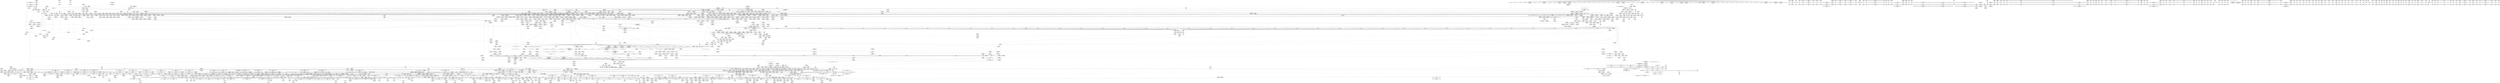 digraph {
	CE0x6a6d070 [shape=record,shape=Mrecord,label="{CE0x6a6d070|_call_void_srcu_read_unlock20(%struct.srcu_struct*_tomoyo_ss,_i32_%idx)_#9,_!dbg_!38903|security/tomoyo/common.h,1109}"]
	CE0x6ad8fc0 [shape=record,shape=Mrecord,label="{CE0x6ad8fc0|tomoyo_inet_entry:do.end}"]
	CE0x67adca0 [shape=record,shape=Mrecord,label="{CE0x67adca0|tomoyo_inet_entry:entry}"]
	CE0x4d32810 [shape=record,shape=Mrecord,label="{CE0x4d32810|tomoyo_domain:call3|security/tomoyo/common.h,1205}"]
	CE0x4c4d0a0 [shape=record,shape=Mrecord,label="{CE0x4c4d0a0|i64*_getelementptr_inbounds_(_2_x_i64_,_2_x_i64_*___llvm_gcov_ctr53148,_i64_0,_i64_1)|*Constant*|*SummSink*}"]
	CE0x6c59680 [shape=record,shape=Mrecord,label="{CE0x6c59680|i64*_null|*Constant*}"]
	CE0x4db7800 [shape=record,shape=Mrecord,label="{CE0x4db7800|tomoyo_get_mode:if.end9|*SummSource*}"]
	CE0x4d3a910 [shape=record,shape=Mrecord,label="{CE0x4d3a910|0:_i8,_array:_GCRE_tomoyo_index2category_constant_39_x_i8_c_00_00_00_00_00_00_00_00_00_00_00_00_00_00_00_00_00_00_00_00_00_00_00_01_01_01_01_01_01_01_01_01_01_01_01_01_01_01_02_,_align_16:_elem_12::|security/tomoyo/util.c,983}"]
	CE0x59ef9c0 [shape=record,shape=Mrecord,label="{CE0x59ef9c0|tomoyo_audit_net_log:tmp3}"]
	CE0x5c24a80 [shape=record,shape=Mrecord,label="{CE0x5c24a80|tomoyo_inet_entry:tmp22|security/tomoyo/network.c,482|*SummSource*}"]
	CE0x5979600 [shape=record,shape=Mrecord,label="{CE0x5979600|GLOBAL:tomoyo_get_mode|*Constant*|*SummSource*}"]
	CE0x6ad2f40 [shape=record,shape=Mrecord,label="{CE0x6ad2f40|128:_i8*,_1208:_%struct.file*,_:_CMRE_29,30_}"]
	CE0x67e1e80 [shape=record,shape=Mrecord,label="{CE0x67e1e80|COLLAPSED:_GCMRE___llvm_gcov_ctr3939_internal_global_2_x_i64_zeroinitializer:_elem_0:default:}"]
	CE0x4ec4300 [shape=record,shape=Mrecord,label="{CE0x4ec4300|tomoyo_check_inet_address:sin6_port|security/tomoyo/network.c,514}"]
	CE0x81ee680 [shape=record,shape=Mrecord,label="{CE0x81ee680|tomoyo_audit_net_log:arrayidx2|security/tomoyo/network.c,368}"]
	CE0x67ac610 [shape=record,shape=Mrecord,label="{CE0x67ac610|tomoyo_check_inet_address:call21|security/tomoyo/network.c,529}"]
	CE0x4c17ce0 [shape=record,shape=Mrecord,label="{CE0x4c17ce0|tomoyo_audit_inet_log:tmp19|security/tomoyo/network.c,393}"]
	CE0x68019b0 [shape=record,shape=Mrecord,label="{CE0x68019b0|tomoyo_check_inet_address:tmp27|security/tomoyo/network.c,525|*SummSink*}"]
	CE0x67ac340 [shape=record,shape=Mrecord,label="{CE0x67ac340|tomoyo_check_inet_address:tmp37|security/tomoyo/network.c,529|*SummSink*}"]
	CE0x6923260 [shape=record,shape=Mrecord,label="{CE0x6923260|24:_i32*,_32:_i16,_34:_i8,_35:_i8,_36:_i8,_72:_i8,_:_SCMRE_25,26_}"]
	CE0x81a8260 [shape=record,shape=Mrecord,label="{CE0x81a8260|tomoyo_read_unlock19:idx|Function::tomoyo_read_unlock19&Arg::idx::|*SummSource*}"]
	CE0x6757570 [shape=record,shape=Mrecord,label="{CE0x6757570|__fswab16:entry}"]
	CE0x59805f0 [shape=record,shape=Mrecord,label="{CE0x59805f0|i64*_getelementptr_inbounds_(_2_x_i64_,_2_x_i64_*___llvm_gcov_ctr5130,_i64_0,_i64_0)|*Constant*|*SummSource*}"]
	CE0x4c0d7c0 [shape=record,shape=Mrecord,label="{CE0x4c0d7c0|tomoyo_domain:tmp22|security/tomoyo/common.h,1205}"]
	CE0x592dd30 [shape=record,shape=Mrecord,label="{CE0x592dd30|tomoyo_init_request_info:type|security/tomoyo/util.c,1009|*SummSource*}"]
	CE0x5a2bee0 [shape=record,shape=Mrecord,label="{CE0x5a2bee0|tomoyo_domain:tmp3|*SummSink*}"]
	CE0x5c0a2a0 [shape=record,shape=Mrecord,label="{CE0x5c0a2a0|tomoyo_inet_entry:call21|security/tomoyo/network.c,480|*SummSource*}"]
	CE0x6869f40 [shape=record,shape=Mrecord,label="{CE0x6869f40|tomoyo_print_ipv6:entry|*SummSink*}"]
	CE0x6861120 [shape=record,shape=Mrecord,label="{CE0x6861120|tomoyo_init_request_info:tmp13|*LoadInst*|security/tomoyo/util.c,1011|*SummSink*}"]
	CE0x81969a0 [shape=record,shape=Mrecord,label="{CE0x81969a0|0:_i8,_:_GCRE_tomoyo_policy_loaded_global_i8_0,_align_1:_elem_0:default:}"]
	CE0x5a40d00 [shape=record,shape=Mrecord,label="{CE0x5a40d00|tomoyo_check_inet_address:tmp24|security/tomoyo/network.c,520|*SummSource*}"]
	CE0x5c24940 [shape=record,shape=Mrecord,label="{CE0x5c24940|tomoyo_inet_entry:tmp21|security/tomoyo/network.c,482|*SummSource*}"]
	CE0x820fcd0 [shape=record,shape=Mrecord,label="{CE0x820fcd0|tomoyo_check_inet_address:sw.default|*SummSink*}"]
	CE0x6b86fa0 [shape=record,shape=Mrecord,label="{CE0x6b86fa0|COLLAPSED:_GCMRE___llvm_gcov_ctr4533_internal_global_2_x_i64_zeroinitializer:_elem_0:default:}"]
	CE0x59bd000 [shape=record,shape=Mrecord,label="{CE0x59bd000|tomoyo_domain:tmp4|security/tomoyo/common.h,1205}"]
	CE0x4c5ccf0 [shape=record,shape=Mrecord,label="{CE0x4c5ccf0|tomoyo_audit_inet_log:tmp13|security/tomoyo/network.c,388}"]
	CE0x5cad390 [shape=record,shape=Mrecord,label="{CE0x5cad390|i8*_getelementptr_inbounds_(_25_x_i8_,_25_x_i8_*_.str12,_i32_0,_i32_0)|*Constant*}"]
	CE0x6aa0c20 [shape=record,shape=Mrecord,label="{CE0x6aa0c20|tomoyo_get_mode:tmp21|security/tomoyo/util.c,985}"]
	CE0x842d430 [shape=record,shape=Mrecord,label="{CE0x842d430|tomoyo_audit_inet_log:port|security/tomoyo/network.c,391|*SummSource*}"]
	CE0x6b57340 [shape=record,shape=Mrecord,label="{CE0x6b57340|i64*_getelementptr_inbounds_(_12_x_i64_,_12_x_i64_*___llvm_gcov_ctr31133,_i64_0,_i64_9)|*Constant*|*SummSink*}"]
	CE0x69ebe50 [shape=record,shape=Mrecord,label="{CE0x69ebe50|%struct.tomoyo_domain_info*_null|*Constant*}"]
	CE0x4c7cd20 [shape=record,shape=Mrecord,label="{CE0x4c7cd20|tomoyo_print_ipv6:lnot|security/tomoyo/network.c,111|*SummSink*}"]
	CE0x6730a70 [shape=record,shape=Mrecord,label="{CE0x6730a70|tomoyo_check_inet_address:tmp31|security/tomoyo/network.c,527|*SummSource*}"]
	CE0x59deb90 [shape=record,shape=Mrecord,label="{CE0x59deb90|tomoyo_domain:tmp6|security/tomoyo/common.h,1205}"]
	CE0x58af410 [shape=record,shape=Mrecord,label="{CE0x58af410|tomoyo_inet_entry:tmp5|security/tomoyo/network.c,471|*SummSink*}"]
	CE0x817c320 [shape=record,shape=Mrecord,label="{CE0x817c320|_call_void_mcount()_#3|*SummSink*}"]
	CE0x68024d0 [shape=record,shape=Mrecord,label="{CE0x68024d0|tomoyo_check_inet_address:if.end20|*SummSink*}"]
	CE0x4d3a660 [shape=record,shape=Mrecord,label="{CE0x4d3a660|0:_i8,_array:_GCRE_tomoyo_index2category_constant_39_x_i8_c_00_00_00_00_00_00_00_00_00_00_00_00_00_00_00_00_00_00_00_00_00_00_00_01_01_01_01_01_01_01_01_01_01_01_01_01_01_01_02_,_align_16:_elem_11::|security/tomoyo/util.c,983}"]
	CE0x6d2dd00 [shape=record,shape=Mrecord,label="{CE0x6d2dd00|tomoyo_inet_entry:inet_network18|security/tomoyo/network.c,479|*SummSource*}"]
	CE0x6855740 [shape=record,shape=Mrecord,label="{CE0x6855740|rcu_lock_acquire18:indirectgoto|*SummSource*}"]
	CE0x8212a10 [shape=record,shape=Mrecord,label="{CE0x8212a10|i64*_getelementptr_inbounds_(_12_x_i64_,_12_x_i64_*___llvm_gcov_ctr31133,_i64_0,_i64_0)|*Constant*|*SummSource*}"]
	CE0x687ff00 [shape=record,shape=Mrecord,label="{CE0x687ff00|tomoyo_get_mode:cmp11|security/tomoyo/util.c,985}"]
	CE0x6a99600 [shape=record,shape=Mrecord,label="{CE0x6a99600|tomoyo_domain:tobool1|security/tomoyo/common.h,1205}"]
	CE0x4bd0fd0 [shape=record,shape=Mrecord,label="{CE0x4bd0fd0|tomoyo_audit_net_log:operation|Function::tomoyo_audit_net_log&Arg::operation::}"]
	CE0x842d750 [shape=record,shape=Mrecord,label="{CE0x842d750|tomoyo_audit_inet_log:tmp17|security/tomoyo/network.c,391}"]
	CE0x83fe5c0 [shape=record,shape=Mrecord,label="{CE0x83fe5c0|tomoyo_get_mode:tmp14|security/tomoyo/util.c,983}"]
	CE0x8165f00 [shape=record,shape=Mrecord,label="{CE0x8165f00|_ret_void,_!dbg_!38908|include/linux/rcupdate.h,424}"]
	CE0x6760130 [shape=record,shape=Mrecord,label="{CE0x6760130|__fswab16:val|Function::__fswab16&Arg::val::|*SummSource*}"]
	CE0x6c72390 [shape=record,shape=Mrecord,label="{CE0x6c72390|tomoyo_inet_entry:tmp18|security/tomoyo/network.c,478}"]
	CE0x67f6f00 [shape=record,shape=Mrecord,label="{CE0x67f6f00|rcu_lock_acquire18:map|Function::rcu_lock_acquire18&Arg::map::|*SummSink*}"]
	CE0x5b94840 [shape=record,shape=Mrecord,label="{CE0x5b94840|i64*_getelementptr_inbounds_(_2_x_i64_,_2_x_i64_*___llvm_gcov_ctr5130,_i64_0,_i64_1)|*Constant*|*SummSink*}"]
	CE0x6ad3300 [shape=record,shape=Mrecord,label="{CE0x6ad3300|128:_i8*,_1208:_%struct.file*,_:_CMRE_32,33_}"]
	CE0x69fe220 [shape=record,shape=Mrecord,label="{CE0x69fe220|tomoyo_init_request_info:tmp1}"]
	CE0x83a6e60 [shape=record,shape=Mrecord,label="{CE0x83a6e60|tomoyo_audit_inet_log:conv7|security/tomoyo/network.c,390}"]
	CE0x4e27120 [shape=record,shape=Mrecord,label="{CE0x4e27120|tomoyo_get_mode:tmp1}"]
	CE0x599ee60 [shape=record,shape=Mrecord,label="{CE0x599ee60|i32_9|*Constant*}"]
	CE0x59e6ac0 [shape=record,shape=Mrecord,label="{CE0x59e6ac0|tomoyo_domain:do.end|*SummSource*}"]
	CE0x8153920 [shape=record,shape=Mrecord,label="{CE0x8153920|i64*_getelementptr_inbounds_(_11_x_i64_,_11_x_i64_*___llvm_gcov_ctr5229,_i64_0,_i64_9)|*Constant*|*SummSource*}"]
	CE0x4bdc2b0 [shape=record,shape=Mrecord,label="{CE0x4bdc2b0|tomoyo_audit_inet_log:tmp18|security/tomoyo/network.c,392|*SummSource*}"]
	CE0x5b96ce0 [shape=record,shape=Mrecord,label="{CE0x5b96ce0|i64_ptrtoint_(i8*_blockaddress(_rcu_lock_release21,_%__here)_to_i64)|*Constant*|*SummSource*}"]
	CE0x6962fd0 [shape=record,shape=Mrecord,label="{CE0x6962fd0|tomoyo_inet_entry:tmp14|security/tomoyo/network.c,475|*SummSource*}"]
	CE0x8151d80 [shape=record,shape=Mrecord,label="{CE0x8151d80|tomoyo_inet_entry:tmp25|security/tomoyo/network.c,484|*SummSink*}"]
	CE0x66dcb70 [shape=record,shape=Mrecord,label="{CE0x66dcb70|GLOBAL:tomoyo_print_ipv6|*Constant*|*SummSink*}"]
	CE0x6868ba0 [shape=record,shape=Mrecord,label="{CE0x6868ba0|0:_i8,_array:_GCRE_tomoyo_index2category_constant_39_x_i8_c_00_00_00_00_00_00_00_00_00_00_00_00_00_00_00_00_00_00_00_00_00_00_00_01_01_01_01_01_01_01_01_01_01_01_01_01_01_01_02_,_align_16:_elem_38::|security/tomoyo/util.c,983}"]
	CE0x4f3df20 [shape=record,shape=Mrecord,label="{CE0x4f3df20|i8*_getelementptr_inbounds_(_45_x_i8_,_45_x_i8_*_.str13,_i32_0,_i32_0)|*Constant*|*SummSink*}"]
	CE0x6c59280 [shape=record,shape=Mrecord,label="{CE0x6c59280|tomoyo_check_inet_address:address2|security/tomoyo/network.c,512}"]
	CE0x68688f0 [shape=record,shape=Mrecord,label="{CE0x68688f0|0:_i8,_array:_GCRE_tomoyo_index2category_constant_39_x_i8_c_00_00_00_00_00_00_00_00_00_00_00_00_00_00_00_00_00_00_00_00_00_00_00_01_01_01_01_01_01_01_01_01_01_01_01_01_01_01_02_,_align_16:_elem_37::|security/tomoyo/util.c,983}"]
	CE0x5aaaef0 [shape=record,shape=Mrecord,label="{CE0x5aaaef0|i64_1|*Constant*}"]
	CE0x4cda450 [shape=record,shape=Mrecord,label="{CE0x4cda450|tomoyo_init_request_info:tmp10|security/tomoyo/util.c,1006|*SummSource*}"]
	CE0x81a7ce0 [shape=record,shape=Mrecord,label="{CE0x81a7ce0|tomoyo_read_unlock19:entry}"]
	CE0x5c0ab70 [shape=record,shape=Mrecord,label="{CE0x5c0ab70|tomoyo_inet_entry:conv22|security/tomoyo/network.c,480}"]
	CE0x5c0a7d0 [shape=record,shape=Mrecord,label="{CE0x5c0a7d0|_ret_i16_%conv3,_!dbg_!38911|include/uapi/linux/swab.h,53}"]
	CE0x4d7a2f0 [shape=record,shape=Mrecord,label="{CE0x4d7a2f0|tomoyo_print_ipv4:tmp|*SummSource*}"]
	CE0x6ad6100 [shape=record,shape=Mrecord,label="{CE0x6ad6100|srcu_read_unlock20:dep_map|include/linux/srcu.h,236|*SummSink*}"]
	CE0x6b4ddd0 [shape=record,shape=Mrecord,label="{CE0x6b4ddd0|tomoyo_audit_inet_log:tobool|security/tomoyo/network.c,384|*SummSink*}"]
	CE0x5bf4fe0 [shape=record,shape=Mrecord,label="{CE0x5bf4fe0|tomoyo_inet_entry:address19|security/tomoyo/network.c,479|*SummSink*}"]
	CE0x5aab190 [shape=record,shape=Mrecord,label="{CE0x5aab190|tomoyo_check_inet_address:tmp10|security/tomoyo/network.c,511|*SummSource*}"]
	CE0x6d1c480 [shape=record,shape=Mrecord,label="{CE0x6d1c480|tomoyo_inet_entry:address16|security/tomoyo/network.c,479|*SummSink*}"]
	CE0x8231d20 [shape=record,shape=Mrecord,label="{CE0x8231d20|i32_9|*Constant*}"]
	CE0x8429b50 [shape=record,shape=Mrecord,label="{CE0x8429b50|128:_i8*,_1208:_%struct.file*,_:_CMRE_96,104_|*MultipleSource*|security/tomoyo/common.h,1205|security/tomoyo/common.h,1205}"]
	CE0x83dd020 [shape=record,shape=Mrecord,label="{CE0x83dd020|i64*_getelementptr_inbounds_(_2_x_i64_,_2_x_i64_*___llvm_gcov_ctr4434,_i64_0,_i64_0)|*Constant*|*SummSink*}"]
	CE0x5b083a0 [shape=record,shape=Mrecord,label="{CE0x5b083a0|__llvm_gcov_indirect_counter_increment10:tmp5|*SummSource*}"]
	CE0x5a2a2d0 [shape=record,shape=Mrecord,label="{CE0x5a2a2d0|tomoyo_audit_net_log:idxprom|security/tomoyo/network.c,367}"]
	CE0x687f650 [shape=record,shape=Mrecord,label="{CE0x687f650|tomoyo_get_mode:tmp17|security/tomoyo/util.c,983}"]
	CE0x8238c10 [shape=record,shape=Mrecord,label="{CE0x8238c10|tomoyo_print_ipv6:tmp5|security/tomoyo/network.c,111|*SummSource*}"]
	CE0x82a0150 [shape=record,shape=Mrecord,label="{CE0x82a0150|tomoyo_domain:tmp13|security/tomoyo/common.h,1205|*SummSink*}"]
	CE0x6b6e1d0 [shape=record,shape=Mrecord,label="{CE0x6b6e1d0|rcu_lock_acquire18:indirectgoto|*SummSink*}"]
	CE0x4d32050 [shape=record,shape=Mrecord,label="{CE0x4d32050|i64*_getelementptr_inbounds_(_11_x_i64_,_11_x_i64_*___llvm_gcov_ctr54147,_i64_0,_i64_10)|*Constant*|*SummSink*}"]
	CE0x817c1c0 [shape=record,shape=Mrecord,label="{CE0x817c1c0|_call_void_mcount()_#3|*SummSource*}"]
	CE0x6b4df50 [shape=record,shape=Mrecord,label="{CE0x6b4df50|tomoyo_audit_inet_log:tmp5|security/tomoyo/network.c,384|*SummSource*}"]
	CE0x5c0a6c0 [shape=record,shape=Mrecord,label="{CE0x5c0a6c0|__fswab16:val|Function::__fswab16&Arg::val::}"]
	CE0x6955420 [shape=record,shape=Mrecord,label="{CE0x6955420|COLLAPSED:_GCMRE___llvm_gcov_ctr32134_internal_global_5_x_i64_zeroinitializer:_elem_0:default:}"]
	CE0x4d66320 [shape=record,shape=Mrecord,label="{CE0x4d66320|i32_0|*Constant*}"]
	CE0x6757250 [shape=record,shape=Mrecord,label="{CE0x6757250|GLOBAL:__fswab16|*Constant*|*SummSource*}"]
	CE0x58f1660 [shape=record,shape=Mrecord,label="{CE0x58f1660|i32_9|*Constant*|*SummSink*}"]
	CE0x5a397d0 [shape=record,shape=Mrecord,label="{CE0x5a397d0|tomoyo_domain:tmp5|security/tomoyo/common.h,1205|*SummSource*}"]
	CE0x5c0ac40 [shape=record,shape=Mrecord,label="{CE0x5c0ac40|tomoyo_inet_entry:conv22|security/tomoyo/network.c,480|*SummSink*}"]
	CE0x8287aa0 [shape=record,shape=Mrecord,label="{CE0x8287aa0|srcu_read_unlock20:tmp2}"]
	CE0x6bfb400 [shape=record,shape=Mrecord,label="{CE0x6bfb400|i64*_getelementptr_inbounds_(_4_x_i64_,_4_x_i64_*___llvm_gcov_ctr4731,_i64_0,_i64_1)|*Constant*|*SummSink*}"]
	CE0x6c25720 [shape=record,shape=Mrecord,label="{CE0x6c25720|tomoyo_audit_inet_log:bb}"]
	CE0x6ad2e00 [shape=record,shape=Mrecord,label="{CE0x6ad2e00|128:_i8*,_1208:_%struct.file*,_:_CMRE_28,29_}"]
	CE0x6bfb120 [shape=record,shape=Mrecord,label="{CE0x6bfb120|rcu_lock_release21:tmp1|*SummSink*}"]
	CE0x58ee5f0 [shape=record,shape=Mrecord,label="{CE0x58ee5f0|i64_0|*Constant*|*SummSource*}"]
	CE0x59bcea0 [shape=record,shape=Mrecord,label="{CE0x59bcea0|i64_3|*Constant*}"]
	CE0x596cc70 [shape=record,shape=Mrecord,label="{CE0x596cc70|tomoyo_read_lock16:tmp1|*SummSink*}"]
	CE0x5bc42f0 [shape=record,shape=Mrecord,label="{CE0x5bc42f0|i64_8|*Constant*}"]
	CE0x69553b0 [shape=record,shape=Mrecord,label="{CE0x69553b0|tomoyo_init_request_info:tmp}"]
	CE0x5967f20 [shape=record,shape=Mrecord,label="{CE0x5967f20|128:_i8*,_1208:_%struct.file*,_:_CMRE_88,89_|*MultipleSource*|security/tomoyo/common.h,1205|security/tomoyo/common.h,1205}"]
	CE0x4bfb0b0 [shape=record,shape=Mrecord,label="{CE0x4bfb0b0|tomoyo_audit_inet_log:param12|security/tomoyo/network.c,392|*SummSink*}"]
	CE0x4d687d0 [shape=record,shape=Mrecord,label="{CE0x4d687d0|0:_i8,_array:_GCRE_tomoyo_index2category_constant_39_x_i8_c_00_00_00_00_00_00_00_00_00_00_00_00_00_00_00_00_00_00_00_00_00_00_00_01_01_01_01_01_01_01_01_01_01_01_01_01_01_01_02_,_align_16:_elem_4::|security/tomoyo/util.c,983}"]
	CE0x4d5ab90 [shape=record,shape=Mrecord,label="{CE0x4d5ab90|tomoyo_check_inet_address:if.end20|*SummSource*}"]
	CE0x6cf0db0 [shape=record,shape=Mrecord,label="{CE0x6cf0db0|rcu_lock_release21:tmp6|*SummSource*}"]
	CE0x5aef8f0 [shape=record,shape=Mrecord,label="{CE0x5aef8f0|tomoyo_check_inet_address:port12|security/tomoyo/network.c,522|*SummSink*}"]
	CE0x4d7a280 [shape=record,shape=Mrecord,label="{CE0x4d7a280|COLLAPSED:_GCMRE___llvm_gcov_ctr2253_internal_global_2_x_i64_zeroinitializer:_elem_0:default:}"]
	CE0x5b406a0 [shape=record,shape=Mrecord,label="{CE0x5b406a0|i64*_getelementptr_inbounds_(_19_x_i64_,_19_x_i64_*___llvm_gcov_ctr4846,_i64_0,_i64_6)|*Constant*|*SummSource*}"]
	CE0x5c97570 [shape=record,shape=Mrecord,label="{CE0x5c97570|tomoyo_inet_entry:tmp13|security/tomoyo/network.c,473|*SummSink*}"]
	CE0x8168620 [shape=record,shape=Mrecord,label="{CE0x8168620|tomoyo_inet_entry:conv22|security/tomoyo/network.c,480|*SummSource*}"]
	CE0x6c2b3e0 [shape=record,shape=Mrecord,label="{CE0x6c2b3e0|24:_i32*,_32:_i16,_34:_i8,_35:_i8,_36:_i8,_72:_i8,_:_SCMRE_57,58_}"]
	CE0x67f6b90 [shape=record,shape=Mrecord,label="{CE0x67f6b90|rcu_lock_acquire18:entry|*SummSink*}"]
	CE0x671bd60 [shape=record,shape=Mrecord,label="{CE0x671bd60|_call_void_lock_release(%struct.lockdep_map*_%map,_i32_1,_i64_ptrtoint_(i8*_blockaddress(_rcu_lock_release21,_%__here)_to_i64))_#9,_!dbg_!38907|include/linux/rcupdate.h,423|*SummSource*}"]
	CE0x8203f50 [shape=record,shape=Mrecord,label="{CE0x8203f50|__llvm_gcov_indirect_counter_increment10:predecessor|Function::__llvm_gcov_indirect_counter_increment10&Arg::predecessor::|*SummSource*}"]
	CE0x4bb1e40 [shape=record,shape=Mrecord,label="{CE0x4bb1e40|__fswab16:conv3|include/uapi/linux/swab.h,53}"]
	CE0x6ac3590 [shape=record,shape=Mrecord,label="{CE0x6ac3590|_call_void_mcount()_#3}"]
	CE0x6b84cf0 [shape=record,shape=Mrecord,label="{CE0x6b84cf0|tomoyo_get_mode:tmp25|security/tomoyo/util.c,987}"]
	CE0x678ae80 [shape=record,shape=Mrecord,label="{CE0x678ae80|i64*_getelementptr_inbounds_(_19_x_i64_,_19_x_i64_*___llvm_gcov_ctr4846,_i64_0,_i64_16)|*Constant*|*SummSource*}"]
	CE0x772c2d0 [shape=record,shape=Mrecord,label="{CE0x772c2d0|tomoyo_inet_entry:tmp13|security/tomoyo/network.c,473}"]
	CE0x67fdb70 [shape=record,shape=Mrecord,label="{CE0x67fdb70|tomoyo_audit_inet_log:tmp15|security/tomoyo/network.c,389}"]
	CE0x5a87ab0 [shape=record,shape=Mrecord,label="{CE0x5a87ab0|i64_1|*Constant*}"]
	CE0x67d0080 [shape=record,shape=Mrecord,label="{CE0x67d0080|_ret_i32_%retval.0,_!dbg_!38967|security/tomoyo/network.c,532|*SummSource*}"]
	CE0x82289e0 [shape=record,shape=Mrecord,label="{CE0x82289e0|tomoyo_audit_net_log:call|security/tomoyo/network.c,366}"]
	CE0x5934f60 [shape=record,shape=Mrecord,label="{CE0x5934f60|i32_6|*Constant*|*SummSink*}"]
	CE0x4d7a5d0 [shape=record,shape=Mrecord,label="{CE0x4d7a5d0|tomoyo_get_mode:tmp1|*SummSink*}"]
	CE0x80a8710 [shape=record,shape=Mrecord,label="{CE0x80a8710|tomoyo_audit_inet_log:tmp13|security/tomoyo/network.c,388|*SummSource*}"]
	CE0x6907e80 [shape=record,shape=Mrecord,label="{CE0x6907e80|tomoyo_inet_entry:tmp6|security/tomoyo/network.c,473|*SummSink*}"]
	CE0x69956a0 [shape=record,shape=Mrecord,label="{CE0x69956a0|24:_i32*,_32:_i16,_34:_i8,_35:_i8,_36:_i8,_72:_i8,_:_SCMRE_33,34_}"]
	CE0x6b17d60 [shape=record,shape=Mrecord,label="{CE0x6b17d60|i64_80|*Constant*|*SummSource*}"]
	CE0x4f07fb0 [shape=record,shape=Mrecord,label="{CE0x4f07fb0|_call_void_mcount()_#3|*SummSink*}"]
	CE0x825aee0 [shape=record,shape=Mrecord,label="{CE0x825aee0|tomoyo_check_inet_address:bb|*SummSink*}"]
	CE0x68fdf30 [shape=record,shape=Mrecord,label="{CE0x68fdf30|tomoyo_inet_entry:do.end|*SummSource*}"]
	CE0x6730fa0 [shape=record,shape=Mrecord,label="{CE0x6730fa0|tomoyo_check_inet_address:tmp32|security/tomoyo/network.c,527|*SummSource*}"]
	CE0x6881ba0 [shape=record,shape=Mrecord,label="{CE0x6881ba0|srcu_read_lock17:tmp2}"]
	CE0x82a8b90 [shape=record,shape=Mrecord,label="{CE0x82a8b90|_call_void_rcu_lock_acquire18(%struct.lockdep_map*_%dep_map)_#9,_!dbg_!38906|include/linux/srcu.h,222}"]
	CE0x825a920 [shape=record,shape=Mrecord,label="{CE0x825a920|tomoyo_check_inet_address:u6_addr8|security/tomoyo/network.c,513|*SummSink*}"]
	CE0x5ae4b20 [shape=record,shape=Mrecord,label="{CE0x5ae4b20|tomoyo_check_inet_address:is_ipv610|security/tomoyo/network.c,519|*SummSource*}"]
	CE0x5a32df0 [shape=record,shape=Mrecord,label="{CE0x5a32df0|i8_1|*Constant*|*SummSource*}"]
	CE0x8129b20 [shape=record,shape=Mrecord,label="{CE0x8129b20|tomoyo_inet_entry:tmp24|security/tomoyo/network.c,484|*SummSource*}"]
	CE0x6c72740 [shape=record,shape=Mrecord,label="{CE0x6c72740|tomoyo_inet_entry:protocol6|security/tomoyo/network.c,476|*SummSource*}"]
	CE0x589a3d0 [shape=record,shape=Mrecord,label="{CE0x589a3d0|tomoyo_init_request_info:tmp8|security/tomoyo/util.c,1005|*SummSink*}"]
	CE0x58e4250 [shape=record,shape=Mrecord,label="{CE0x58e4250|GLOBAL:tomoyo_domain|*Constant*|*SummSource*}"]
	CE0x6cf0e20 [shape=record,shape=Mrecord,label="{CE0x6cf0e20|rcu_lock_release21:tmp6|*SummSink*}"]
	CE0x5a2c1b0 [shape=record,shape=Mrecord,label="{CE0x5a2c1b0|i64*_getelementptr_inbounds_(_2_x_i64_,_2_x_i64_*___llvm_gcov_ctr2154,_i64_0,_i64_1)|*Constant*}"]
	CE0x4c17a20 [shape=record,shape=Mrecord,label="{CE0x4c17a20|tomoyo_audit_inet_log:operation|security/tomoyo/network.c,393|*SummSource*}"]
	CE0x68903b0 [shape=record,shape=Mrecord,label="{CE0x68903b0|24:_i32*,_32:_i16,_34:_i8,_35:_i8,_36:_i8,_72:_i8,_:_SCMRE_0,8_|*MultipleSource*|security/tomoyo/network.c, 469|security/tomoyo/network.c,469|Function::tomoyo_init_request_info&Arg::r::|security/tomoyo/network.c,475}"]
	CE0x4e54f00 [shape=record,shape=Mrecord,label="{CE0x4e54f00|i64*_getelementptr_inbounds_(_2_x_i64_,_2_x_i64_*___llvm_gcov_ctr4038,_i64_0,_i64_1)|*Constant*|*SummSink*}"]
	CE0x6c2b580 [shape=record,shape=Mrecord,label="{CE0x6c2b580|24:_i32*,_32:_i16,_34:_i8,_35:_i8,_36:_i8,_72:_i8,_:_SCMRE_58,59_}"]
	CE0x6734b90 [shape=record,shape=Mrecord,label="{CE0x6734b90|tomoyo_check_inet_address:tmp35|security/tomoyo/network.c,528|*SummSource*}"]
	CE0x6c7f880 [shape=record,shape=Mrecord,label="{CE0x6c7f880|tomoyo_inet_entry:tmp17|*LoadInst*|security/tomoyo/network.c,477|*SummSource*}"]
	CE0x6d1c410 [shape=record,shape=Mrecord,label="{CE0x6d1c410|tomoyo_inet_entry:address16|security/tomoyo/network.c,479|*SummSource*}"]
	CE0x69fdf70 [shape=record,shape=Mrecord,label="{CE0x69fdf70|tomoyo_inet_entry:r|security/tomoyo/network.c, 469|*SummSink*}"]
	CE0x8153a70 [shape=record,shape=Mrecord,label="{CE0x8153a70|tomoyo_inet_entry:tmp27|security/tomoyo/network.c,485|*SummSink*}"]
	CE0x6ac1560 [shape=record,shape=Mrecord,label="{CE0x6ac1560|tomoyo_audit_inet_log:buf|security/tomoyo/network.c, 380|*SummSource*}"]
	CE0x5871710 [shape=record,shape=Mrecord,label="{CE0x5871710|i32_0|*Constant*|*SummSource*}"]
	CE0x6bacca0 [shape=record,shape=Mrecord,label="{CE0x6bacca0|GLOBAL:__llvm_gcov_ctr5427|Global_var:__llvm_gcov_ctr5427}"]
	CE0x8429d30 [shape=record,shape=Mrecord,label="{CE0x8429d30|128:_i8*,_1208:_%struct.file*,_:_CMRE_104,112_|*MultipleSource*|security/tomoyo/common.h,1205|security/tomoyo/common.h,1205}"]
	CE0x4d66530 [shape=record,shape=Mrecord,label="{CE0x4d66530|tomoyo_domain:call|security/tomoyo/common.h,1205|*SummSource*}"]
	CE0x6aa0fe0 [shape=record,shape=Mrecord,label="{CE0x6aa0fe0|tomoyo_get_mode:tmp22|security/tomoyo/util.c,986}"]
	CE0x682df10 [shape=record,shape=Mrecord,label="{CE0x682df10|tomoyo_get_mode:tmp11|security/tomoyo/util.c,982|*SummSource*}"]
	CE0x6ac2150 [shape=record,shape=Mrecord,label="{CE0x6ac2150|tomoyo_audit_inet_log:tmp7|security/tomoyo/network.c,384}"]
	CE0x4d53e50 [shape=record,shape=Mrecord,label="{CE0x4d53e50|i64*_getelementptr_inbounds_(_2_x_i64_,_2_x_i64_*___llvm_gcov_ctr4434,_i64_0,_i64_1)|*Constant*|*SummSink*}"]
	CE0x6833c20 [shape=record,shape=Mrecord,label="{CE0x6833c20|_ret_%struct.task_struct*_%tmp4,_!dbg_!38905|./arch/x86/include/asm/current.h,14|*SummSource*}"]
	CE0x4ebd3d0 [shape=record,shape=Mrecord,label="{CE0x4ebd3d0|tomoyo_init_request_info:tmp4|security/tomoyo/util.c,1004|*SummSink*}"]
	CE0x4d5a390 [shape=record,shape=Mrecord,label="{CE0x4d5a390|tomoyo_check_inet_address:tmp14|security/tomoyo/network.c,514|*SummSource*}"]
	CE0x81757b0 [shape=record,shape=Mrecord,label="{CE0x81757b0|i64*_getelementptr_inbounds_(_11_x_i64_,_11_x_i64_*___llvm_gcov_ctr5229,_i64_0,_i64_10)|*Constant*|*SummSource*}"]
	CE0x67e1e10 [shape=record,shape=Mrecord,label="{CE0x67e1e10|tomoyo_read_lock16:tmp}"]
	CE0x4c42c40 [shape=record,shape=Mrecord,label="{CE0x4c42c40|tomoyo_print_ipv4:tmp3}"]
	CE0x4c0d9a0 [shape=record,shape=Mrecord,label="{CE0x4c0d9a0|tomoyo_domain:tmp22|security/tomoyo/common.h,1205|*SummSource*}"]
	CE0x5a32780 [shape=record,shape=Mrecord,label="{CE0x5a32780|tomoyo_check_inet_address:conv|security/tomoyo/network.c,507|*SummSource*}"]
	CE0x843b800 [shape=record,shape=Mrecord,label="{CE0x843b800|tomoyo_audit_inet_log:protocol|security/tomoyo/network.c,392|*SummSink*}"]
	CE0x4ec9470 [shape=record,shape=Mrecord,label="{CE0x4ec9470|_call_void_mcount()_#3|*SummSink*}"]
	CE0x821fa80 [shape=record,shape=Mrecord,label="{CE0x821fa80|i64_1|*Constant*}"]
	CE0x6908490 [shape=record,shape=Mrecord,label="{CE0x6908490|_ret_%struct.tomoyo_domain_info*_%tmp23,_!dbg_!38929|security/tomoyo/common.h,1205}"]
	CE0x4c42e40 [shape=record,shape=Mrecord,label="{CE0x4c42e40|tomoyo_print_ipv4:tmp3|*SummSink*}"]
	CE0x5bc44a0 [shape=record,shape=Mrecord,label="{CE0x5bc44a0|tomoyo_check_inet_address:tmp15|security/tomoyo/network.c,517}"]
	CE0x59565f0 [shape=record,shape=Mrecord,label="{CE0x59565f0|tomoyo_init_request_info:call4|security/tomoyo/util.c,1010}"]
	CE0x82aeca0 [shape=record,shape=Mrecord,label="{CE0x82aeca0|i64*_getelementptr_inbounds_(_2_x_i64_,_2_x_i64_*___llvm_gcov_ctr4533,_i64_0,_i64_0)|*Constant*|*SummSink*}"]
	"CONST[source:1(input),value:2(dynamic)][purpose:{object}][SrcIdx:4]"
	CE0x6b57dd0 [shape=record,shape=Mrecord,label="{CE0x6b57dd0|tomoyo_get_mode:default_config|security/tomoyo/util.c,986}"]
	CE0x4bf2b40 [shape=record,shape=Mrecord,label="{CE0x4bf2b40|i64*_getelementptr_inbounds_(_11_x_i64_,_11_x_i64_*___llvm_gcov_ctr54147,_i64_0,_i64_9)|*Constant*|*SummSource*}"]
	CE0x58afae0 [shape=record,shape=Mrecord,label="{CE0x58afae0|_call_void_mcount()_#3|*SummSource*}"]
	CE0x6b9c0d0 [shape=record,shape=Mrecord,label="{CE0x6b9c0d0|tomoyo_get_mode:and|security/tomoyo/util.c,987}"]
	CE0x5aaad20 [shape=record,shape=Mrecord,label="{CE0x5aaad20|__llvm_gcov_indirect_counter_increment10:counter|*SummSource*}"]
	CE0x4bac660 [shape=record,shape=Mrecord,label="{CE0x4bac660|i32_65280|*Constant*|*SummSource*}"]
	CE0x68b77a0 [shape=record,shape=Mrecord,label="{CE0x68b77a0|tomoyo_get_mode:arrayidx8|security/tomoyo/util.c,983|*SummSource*}"]
	CE0x8359c00 [shape=record,shape=Mrecord,label="{CE0x8359c00|_call_void___llvm_gcov_indirect_counter_increment10(i32*___llvm_gcov_global_state_pred50,_i64**_getelementptr_inbounds_(_3_x_i64*_,_3_x_i64*_*___llvm_gcda_edge_table49,_i64_0,_i64_1)),_!dbg_!38911|security/tomoyo/network.c,509|*SummSource*}"]
	CE0x5b08330 [shape=record,shape=Mrecord,label="{CE0x5b08330|__llvm_gcov_indirect_counter_increment10:tmp5}"]
	CE0x8263270 [shape=record,shape=Mrecord,label="{CE0x8263270|__llvm_gcov_indirect_counter_increment10:counters|Function::__llvm_gcov_indirect_counter_increment10&Arg::counters::|*SummSink*}"]
	CE0x6b4bc10 [shape=record,shape=Mrecord,label="{CE0x6b4bc10|_ret_%struct.task_struct*_%tmp4,_!dbg_!38905|./arch/x86/include/asm/current.h,14|*SummSink*}"]
	CE0x4ebd620 [shape=record,shape=Mrecord,label="{CE0x4ebd620|tomoyo_inet_entry:protocol|security/tomoyo/network.c,471|*SummSource*}"]
	CE0x4ee3570 [shape=record,shape=Mrecord,label="{CE0x4ee3570|tomoyo_inet_entry:operation|security/tomoyo/network.c,471|*SummSource*}"]
	CE0x4d63c80 [shape=record,shape=Mrecord,label="{CE0x4d63c80|i8*_getelementptr_inbounds_(_5_x_i8_,_5_x_i8_*_.str11,_i32_0,_i32_0)|*Constant*}"]
	CE0x682e4d0 [shape=record,shape=Mrecord,label="{CE0x682e4d0|i64*_getelementptr_inbounds_(_11_x_i64_,_11_x_i64_*___llvm_gcov_ctr54147,_i64_0,_i64_8)|*Constant*|*SummSink*}"]
	CE0x843b000 [shape=record,shape=Mrecord,label="{CE0x843b000|tomoyo_audit_inet_log:tmp17|security/tomoyo/network.c,391|*SummSource*}"]
	CE0x6734540 [shape=record,shape=Mrecord,label="{CE0x6734540|tomoyo_check_inet_address:tmp34|security/tomoyo/network.c,528|*SummSource*}"]
	CE0x6b28780 [shape=record,shape=Mrecord,label="{CE0x6b28780|__fswab16:and2|include/uapi/linux/swab.h,53}"]
	CE0x82bf7f0 [shape=record,shape=Mrecord,label="{CE0x82bf7f0|tomoyo_print_ipv4:buffer_len|Function::tomoyo_print_ipv4&Arg::buffer_len::}"]
	CE0x5b688c0 [shape=record,shape=Mrecord,label="{CE0x5b688c0|0:_i8,_array:_GCR_tomoyo_inet2mac_internal_constant_6_x_4_x_i8_4_x_i8_zeroinitializer,_4_x_i8_c_17_18_19_00_,_4_x_i8_c_1A_00_00_1B_,_4_x_i8_c_1C_00_00_1D_,_4_x_i8_zeroinitializer,_4_x_i8_zeroinitializer_,_align_16:_elem_1::|security/tomoyo/network.c,471}"]
	CE0x4c5d1f0 [shape=record,shape=Mrecord,label="{CE0x4c5d1f0|i64*_getelementptr_inbounds_(_5_x_i64_,_5_x_i64_*___llvm_gcov_ctr32134,_i64_0,_i64_4)|*Constant*|*SummSink*}"]
	CE0x6a60110 [shape=record,shape=Mrecord,label="{CE0x6a60110|GLOBAL:tomoyo_profile|*Constant*}"]
	CE0x81edf60 [shape=record,shape=Mrecord,label="{CE0x81edf60|GLOBAL:tomoyo_socket_keyword|Global_var:tomoyo_socket_keyword}"]
	CE0x4eba600 [shape=record,shape=Mrecord,label="{CE0x4eba600|i32_8|*Constant*}"]
	CE0x6ae55e0 [shape=record,shape=Mrecord,label="{CE0x6ae55e0|i64*_getelementptr_inbounds_(_6_x_i64_,_6_x_i64_*___llvm_gcov_ctr5427,_i64_0,_i64_3)|*Constant*|*SummSink*}"]
	CE0x5ac1df0 [shape=record,shape=Mrecord,label="{CE0x5ac1df0|i64_16|*Constant*|*SummSource*}"]
	CE0x819a310 [shape=record,shape=Mrecord,label="{CE0x819a310|GLOBAL:tomoyo_read_unlock19|*Constant*}"]
	CE0x4cec0a0 [shape=record,shape=Mrecord,label="{CE0x4cec0a0|i64_4|*Constant*}"]
	CE0x69fe5f0 [shape=record,shape=Mrecord,label="{CE0x69fe5f0|i64*_getelementptr_inbounds_(_11_x_i64_,_11_x_i64_*___llvm_gcov_ctr5229,_i64_0,_i64_5)|*Constant*}"]
	CE0x5abad20 [shape=record,shape=Mrecord,label="{CE0x5abad20|i64_4|*Constant*}"]
	CE0x80fa030 [shape=record,shape=Mrecord,label="{CE0x80fa030|tomoyo_audit_inet_log:r|Function::tomoyo_audit_inet_log&Arg::r::}"]
	CE0x5a87790 [shape=record,shape=Mrecord,label="{CE0x5a87790|rcu_lock_acquire18:tmp3|*SummSource*}"]
	CE0x586bd20 [shape=record,shape=Mrecord,label="{CE0x586bd20|tomoyo_audit_inet_log:if.then|*SummSink*}"]
	CE0x837b540 [shape=record,shape=Mrecord,label="{CE0x837b540|__llvm_gcov_indirect_counter_increment10:counters|Function::__llvm_gcov_indirect_counter_increment10&Arg::counters::|*SummSource*}"]
	CE0x6955ca0 [shape=record,shape=Mrecord,label="{CE0x6955ca0|tomoyo_audit_inet_log:tmp9|security/tomoyo/network.c,385|*SummSource*}"]
	CE0x81dbf30 [shape=record,shape=Mrecord,label="{CE0x81dbf30|tomoyo_domain:tmp21|security/tomoyo/common.h,1205|*SummSource*}"]
	CE0x5a12070 [shape=record,shape=Mrecord,label="{CE0x5a12070|i8_0|*Constant*|*SummSource*}"]
	CE0x693c090 [shape=record,shape=Mrecord,label="{CE0x693c090|tomoyo_check_inet_address:port3|security/tomoyo/network.c,514|*SummSource*}"]
	CE0x6b28d70 [shape=record,shape=Mrecord,label="{CE0x6b28d70|tomoyo_inet_entry:tmp}"]
	CE0x4d7ae50 [shape=record,shape=Mrecord,label="{CE0x4d7ae50|tomoyo_get_mode:if.end|*SummSink*}"]
	CE0x8163410 [shape=record,shape=Mrecord,label="{CE0x8163410|128:_i8*,_1208:_%struct.file*,_:_CMRE_41,42_}"]
	CE0x68ef7f0 [shape=record,shape=Mrecord,label="{CE0x68ef7f0|tomoyo_inet_entry:if.then|*SummSource*}"]
	CE0x6b86910 [shape=record,shape=Mrecord,label="{CE0x6b86910|GLOBAL:__llvm_gcov_ctr32134|Global_var:__llvm_gcov_ctr32134|*SummSource*}"]
	CE0x6a15990 [shape=record,shape=Mrecord,label="{CE0x6a15990|i32_(%struct.tomoyo_request_info.524*,_%struct.tomoyo_domain_info*,_i8)*_bitcast_(i32_(%struct.tomoyo_request_info*,_%struct.tomoyo_domain_info*,_i8)*_tomoyo_init_request_info_to_i32_(%struct.tomoyo_request_info.524*,_%struct.tomoyo_domain_info*,_i8)*)|*Constant*|*SummSink*}"]
	CE0x5ac1d10 [shape=record,shape=Mrecord,label="{CE0x5ac1d10|i64**_getelementptr_inbounds_(_3_x_i64*_,_3_x_i64*_*___llvm_gcda_edge_table49,_i64_0,_i64_2)|*Constant*|*SummSink*}"]
	CE0x5ab0660 [shape=record,shape=Mrecord,label="{CE0x5ab0660|tomoyo_check_inet_address:sin6_addr|security/tomoyo/network.c,513|*SummSink*}"]
	CE0x6c729a0 [shape=record,shape=Mrecord,label="{CE0x6c729a0|tomoyo_inet_entry:protocol6|security/tomoyo/network.c,476|*SummSink*}"]
	CE0x80ee2e0 [shape=record,shape=Mrecord,label="{CE0x80ee2e0|_call_void_bitcast_(void_(%struct.tomoyo_request_info*,_i1_(%struct.tomoyo_request_info*,_%struct.tomoyo_acl_info*)*)*_tomoyo_check_acl_to_void_(%struct.tomoyo_request_info.524*,_i1_(%struct.tomoyo_request_info.524*,_%struct.tomoyo_acl_info*)*)*)(%struct.tomoyo_request_info.524*_%r,_i1_(%struct.tomoyo_request_info.524*,_%struct.tomoyo_acl_info*)*_tomoyo_check_inet_acl)_#9,_!dbg_!38953|security/tomoyo/network.c,482|*SummSink*}"]
	CE0x4d41da0 [shape=record,shape=Mrecord,label="{CE0x4d41da0|tomoyo_get_mode:tmp9|security/tomoyo/util.c,981|*SummSource*}"]
	CE0x81316f0 [shape=record,shape=Mrecord,label="{CE0x81316f0|tomoyo_print_ipv4:call|security/tomoyo/network.c,92|*SummSink*}"]
	CE0x4cdaa90 [shape=record,shape=Mrecord,label="{CE0x4cdaa90|tomoyo_init_request_info:domain1|security/tomoyo/util.c,1006}"]
	CE0x69e5a30 [shape=record,shape=Mrecord,label="{CE0x69e5a30|tomoyo_get_mode:tmp19|security/tomoyo/util.c,985|*SummSink*}"]
	CE0x4d930d0 [shape=record,shape=Mrecord,label="{CE0x4d930d0|tomoyo_get_mode:tmp6|security/tomoyo/util.c,978|*SummSource*}"]
	CE0x4ee3f80 [shape=record,shape=Mrecord,label="{CE0x4ee3f80|i64*_getelementptr_inbounds_(_19_x_i64_,_19_x_i64_*___llvm_gcov_ctr4846,_i64_0,_i64_0)|*Constant*|*SummSink*}"]
	CE0x693c470 [shape=record,shape=Mrecord,label="{CE0x693c470|_call_void___llvm_gcov_indirect_counter_increment10(i32*___llvm_gcov_global_state_pred50,_i64**_getelementptr_inbounds_(_3_x_i64*_,_3_x_i64*_*___llvm_gcda_edge_table49,_i64_0,_i64_2)),_!dbg_!38933|security/tomoyo/network.c,517}"]
	CE0x8263350 [shape=record,shape=Mrecord,label="{CE0x8263350|_ret_void}"]
	CE0x5bc2660 [shape=record,shape=Mrecord,label="{CE0x5bc2660|tomoyo_check_inet_address:tmp9|security/tomoyo/network.c,511}"]
	CE0x6b06c30 [shape=record,shape=Mrecord,label="{CE0x6b06c30|24:_i32*,_32:_i16,_34:_i8,_35:_i8,_36:_i8,_72:_i8,_:_SCMRE_64,72_|*MultipleSource*|security/tomoyo/network.c, 469|security/tomoyo/network.c,469|Function::tomoyo_init_request_info&Arg::r::|security/tomoyo/network.c,475}"]
	CE0x6908920 [shape=record,shape=Mrecord,label="{CE0x6908920|24:_i32*,_32:_i16,_34:_i8,_35:_i8,_36:_i8,_72:_i8,_:_SCMRE_43,44_}"]
	CE0x6ad31c0 [shape=record,shape=Mrecord,label="{CE0x6ad31c0|128:_i8*,_1208:_%struct.file*,_:_CMRE_31,32_}"]
	CE0x5ca3350 [shape=record,shape=Mrecord,label="{CE0x5ca3350|i64*_getelementptr_inbounds_(_11_x_i64_,_11_x_i64_*___llvm_gcov_ctr54147,_i64_0,_i64_0)|*Constant*}"]
	CE0x5cc9530 [shape=record,shape=Mrecord,label="{CE0x5cc9530|tomoyo_get_mode:tmp12|security/tomoyo/util.c,982|*SummSource*}"]
	CE0x67b32e0 [shape=record,shape=Mrecord,label="{CE0x67b32e0|tomoyo_check_inet_address:sin_port|security/tomoyo/network.c,522|*SummSource*}"]
	CE0x4af2b90 [shape=record,shape=Mrecord,label="{CE0x4af2b90|tomoyo_inet_entry:tmp10|security/tomoyo/network.c,473|*SummSource*}"]
	CE0x6c4e960 [shape=record,shape=Mrecord,label="{CE0x6c4e960|i8_5|*Constant*|*SummSink*}"]
	CE0x696ce50 [shape=record,shape=Mrecord,label="{CE0x696ce50|tomoyo_init_request_info:tmp|*SummSource*}"]
	CE0x4c5c9d0 [shape=record,shape=Mrecord,label="{CE0x4c5c9d0|_ret_void,_!dbg_!38912|security/tomoyo/network.c,112|*SummSink*}"]
	CE0x7733c90 [shape=record,shape=Mrecord,label="{CE0x7733c90|tomoyo_check_inet_address:protocol|security/tomoyo/network.c,527|*SummSource*}"]
	CE0x4d8b4a0 [shape=record,shape=Mrecord,label="{CE0x4d8b4a0|i1_true|*Constant*|*SummSource*}"]
	CE0x4bf2bb0 [shape=record,shape=Mrecord,label="{CE0x4bf2bb0|i64*_getelementptr_inbounds_(_11_x_i64_,_11_x_i64_*___llvm_gcov_ctr54147,_i64_0,_i64_9)|*Constant*|*SummSink*}"]
	CE0x5979210 [shape=record,shape=Mrecord,label="{CE0x5979210|GLOBAL:tomoyo_get_mode|*Constant*}"]
	CE0x5af44b0 [shape=record,shape=Mrecord,label="{CE0x5af44b0|tomoyo_read_lock16:entry|*SummSink*}"]
	CE0x6ac19e0 [shape=record,shape=Mrecord,label="{CE0x6ac19e0|_call_void_srcu_read_unlock20(%struct.srcu_struct*_tomoyo_ss,_i32_%idx)_#9,_!dbg_!38903|security/tomoyo/common.h,1109|*SummSink*}"]
	CE0x679add0 [shape=record,shape=Mrecord,label="{CE0x679add0|128:_i8*,_1208:_%struct.file*,_:_CMRE_27,28_}"]
	CE0x5bc2460 [shape=record,shape=Mrecord,label="{CE0x5bc2460|tomoyo_check_inet_address:tmp8|security/tomoyo/network.c,510|*SummSink*}"]
	CE0x8212ad0 [shape=record,shape=Mrecord,label="{CE0x8212ad0|i64*_getelementptr_inbounds_(_12_x_i64_,_12_x_i64_*___llvm_gcov_ctr31133,_i64_0,_i64_0)|*Constant*|*SummSink*}"]
	CE0x5a06170 [shape=record,shape=Mrecord,label="{CE0x5a06170|i32_0|*Constant*}"]
	CE0x4d83600 [shape=record,shape=Mrecord,label="{CE0x4d83600|tomoyo_print_ipv6:tmp3}"]
	CE0x6cd2730 [shape=record,shape=Mrecord,label="{CE0x6cd2730|tomoyo_inet_entry:param12|security/tomoyo/network.c,478}"]
	CE0x83f3970 [shape=record,shape=Mrecord,label="{CE0x83f3970|tomoyo_audit_inet_log:port|security/tomoyo/network.c,391}"]
	CE0x6c14b80 [shape=record,shape=Mrecord,label="{CE0x6c14b80|tomoyo_print_ipv6:tmp|*SummSource*}"]
	CE0x6c59210 [shape=record,shape=Mrecord,label="{CE0x6c59210|tomoyo_check_inet_address:tmp13|security/tomoyo/network.c,514}"]
	CE0x6b4c3c0 [shape=record,shape=Mrecord,label="{CE0x6b4c3c0|tomoyo_domain:cred|security/tomoyo/common.h,1205|*SummSource*}"]
	CE0x4bdc470 [shape=record,shape=Mrecord,label="{CE0x4bdc470|tomoyo_audit_inet_log:tmp18|security/tomoyo/network.c,392|*SummSink*}"]
	CE0x4e0b090 [shape=record,shape=Mrecord,label="{CE0x4e0b090|tomoyo_domain:bb}"]
	CE0x5b942c0 [shape=record,shape=Mrecord,label="{CE0x5b942c0|tomoyo_init_request_info:domain|Function::tomoyo_init_request_info&Arg::domain::|*SummSource*}"]
	CE0x687a9e0 [shape=record,shape=Mrecord,label="{CE0x687a9e0|i64*_getelementptr_inbounds_(_6_x_i64_,_6_x_i64_*___llvm_gcov_ctr5427,_i64_0,_i64_4)|*Constant*}"]
	CE0x4d60410 [shape=record,shape=Mrecord,label="{CE0x4d60410|GLOBAL:__srcu_read_lock|*Constant*|*SummSink*}"]
	CE0x4d8b1a0 [shape=record,shape=Mrecord,label="{CE0x4d8b1a0|i1_true|*Constant*}"]
	CE0x6882100 [shape=record,shape=Mrecord,label="{CE0x6882100|srcu_read_lock17:tmp3|*SummSink*}"]
	CE0x4bd0920 [shape=record,shape=Mrecord,label="{CE0x4bd0920|tomoyo_audit_inet_log:inet_network13|security/tomoyo/network.c,392|*SummSink*}"]
	CE0x5a32980 [shape=record,shape=Mrecord,label="{CE0x5a32980|__llvm_gcov_indirect_counter_increment10:tmp}"]
	CE0x5a39eb0 [shape=record,shape=Mrecord,label="{CE0x5a39eb0|tomoyo_get_mode:tmp2|security/tomoyo/util.c,978|*SummSource*}"]
	CE0x5a05d00 [shape=record,shape=Mrecord,label="{CE0x5a05d00|rcu_lock_release21:tmp2|*SummSink*}"]
	CE0x681b410 [shape=record,shape=Mrecord,label="{CE0x681b410|i64*_getelementptr_inbounds_(_11_x_i64_,_11_x_i64_*___llvm_gcov_ctr54147,_i64_0,_i64_0)|*Constant*|*SummSink*}"]
	CE0x67f6e10 [shape=record,shape=Mrecord,label="{CE0x67f6e10|rcu_lock_acquire18:map|Function::rcu_lock_acquire18&Arg::map::|*SummSource*}"]
	CE0x589a280 [shape=record,shape=Mrecord,label="{CE0x589a280|tomoyo_init_request_info:tmp8|security/tomoyo/util.c,1005|*SummSource*}"]
	CE0x6ad6020 [shape=record,shape=Mrecord,label="{CE0x6ad6020|srcu_read_unlock20:dep_map|include/linux/srcu.h,236}"]
	CE0x4ebd2c0 [shape=record,shape=Mrecord,label="{CE0x4ebd2c0|GLOBAL:__llvm_gcov_ctr32134|Global_var:__llvm_gcov_ctr32134|*SummSink*}"]
	CE0x5a413f0 [shape=record,shape=Mrecord,label="{CE0x5a413f0|tomoyo_check_inet_address:address11|security/tomoyo/network.c,520|*SummSource*}"]
	CE0x59e69c0 [shape=record,shape=Mrecord,label="{CE0x59e69c0|tomoyo_get_mode:idxprom|security/tomoyo/util.c,981|*SummSource*}"]
	CE0x4ee3820 [shape=record,shape=Mrecord,label="{CE0x4ee3820|tomoyo_init_request_info:domain.addr.0|*SummSource*}"]
	CE0x8168df0 [shape=record,shape=Mrecord,label="{CE0x8168df0|tomoyo_inet_entry:param24|security/tomoyo/network.c,480|*SummSink*}"]
	CE0x5a87830 [shape=record,shape=Mrecord,label="{CE0x5a87830|rcu_lock_acquire18:tmp3|*SummSink*}"]
	CE0x4d83e80 [shape=record,shape=Mrecord,label="{CE0x4d83e80|i64*_getelementptr_inbounds_(_11_x_i64_,_11_x_i64_*___llvm_gcov_ctr54147,_i64_0,_i64_6)|*Constant*|*SummSink*}"]
	CE0x5a19040 [shape=record,shape=Mrecord,label="{CE0x5a19040|i64*_getelementptr_inbounds_(_4_x_i64_,_4_x_i64_*___llvm_gcov_ctr4137,_i64_0,_i64_1)|*Constant*|*SummSink*}"]
	CE0x82a8c70 [shape=record,shape=Mrecord,label="{CE0x82a8c70|srcu_read_lock17:dep_map|include/linux/srcu.h,222|*SummSource*}"]
	CE0x68fd650 [shape=record,shape=Mrecord,label="{CE0x68fd650|i64_2|*Constant*|*SummSource*}"]
	CE0x5870d50 [shape=record,shape=Mrecord,label="{CE0x5870d50|i64_1|*Constant*}"]
	CE0x68615f0 [shape=record,shape=Mrecord,label="{CE0x68615f0|__fswab16:tmp3}"]
	CE0x6bfbd50 [shape=record,shape=Mrecord,label="{CE0x6bfbd50|i64*_getelementptr_inbounds_(_4_x_i64_,_4_x_i64_*___llvm_gcov_ctr4137,_i64_0,_i64_0)|*Constant*|*SummSource*}"]
	CE0x4d53760 [shape=record,shape=Mrecord,label="{CE0x4d53760|get_current:tmp4|./arch/x86/include/asm/current.h,14|*SummSource*}"]
	CE0x4ee3960 [shape=record,shape=Mrecord,label="{CE0x4ee3960|i64*_getelementptr_inbounds_(_5_x_i64_,_5_x_i64_*___llvm_gcov_ctr32134,_i64_0,_i64_4)|*Constant*|*SummSource*}"]
	CE0x6aa0e90 [shape=record,shape=Mrecord,label="{CE0x6aa0e90|tomoyo_get_mode:tmp21|security/tomoyo/util.c,985|*SummSink*}"]
	CE0x6c2b8c0 [shape=record,shape=Mrecord,label="{CE0x6c2b8c0|24:_i32*,_32:_i16,_34:_i8,_35:_i8,_36:_i8,_72:_i8,_:_SCMRE_60,61_}"]
	CE0x5978ed0 [shape=record,shape=Mrecord,label="{CE0x5978ed0|tomoyo_init_request_info:call4|security/tomoyo/util.c,1010|*SummSource*}"]
	CE0x690ee70 [shape=record,shape=Mrecord,label="{CE0x690ee70|tomoyo_read_unlock19:tmp|*SummSink*}"]
	CE0x83fe470 [shape=record,shape=Mrecord,label="{CE0x83fe470|tomoyo_get_mode:tmp13|security/tomoyo/util.c,982|*SummSink*}"]
	CE0x4bb28a0 [shape=record,shape=Mrecord,label="{CE0x4bb28a0|tomoyo_inet_entry:arrayidx2|security/tomoyo/network.c,471|*SummSink*}"]
	CE0x66eb700 [shape=record,shape=Mrecord,label="{CE0x66eb700|0:_i32,_:_GCMR___llvm_gcov_global_state_pred50_internal_unnamed_addr_global_i32_-1:_elem_0:default:}"]
	CE0x5b69090 [shape=record,shape=Mrecord,label="{CE0x5b69090|tomoyo_check_inet_address:conv5|security/tomoyo/network.c,517}"]
	CE0x66d4950 [shape=record,shape=Mrecord,label="{CE0x66d4950|tomoyo_get_mode:cmp|security/tomoyo/util.c,982}"]
	CE0x4d60160 [shape=record,shape=Mrecord,label="{CE0x4d60160|srcu_read_lock17:call|include/linux/srcu.h,220|*SummSource*}"]
	CE0x6a902b0 [shape=record,shape=Mrecord,label="{CE0x6a902b0|tomoyo_print_ipv6:conv|security/tomoyo/network.c,110|*SummSink*}"]
	CE0x4bfbc20 [shape=record,shape=Mrecord,label="{CE0x4bfbc20|tomoyo_audit_inet_log:param12|security/tomoyo/network.c,392}"]
	CE0x6b28de0 [shape=record,shape=Mrecord,label="{CE0x6b28de0|tomoyo_init_request_info:tmp1|*SummSource*}"]
	CE0x4f07be0 [shape=record,shape=Mrecord,label="{CE0x4f07be0|0:_i8,_array:_GCR_tomoyo_inet2mac_internal_constant_6_x_4_x_i8_4_x_i8_zeroinitializer,_4_x_i8_c_17_18_19_00_,_4_x_i8_c_1A_00_00_1B_,_4_x_i8_c_1C_00_00_1D_,_4_x_i8_zeroinitializer,_4_x_i8_zeroinitializer_,_align_16:_elem_4::|security/tomoyo/network.c,471}"]
	CE0x59e6a50 [shape=record,shape=Mrecord,label="{CE0x59e6a50|tomoyo_domain:do.end}"]
	CE0x6789290 [shape=record,shape=Mrecord,label="{CE0x6789290|tomoyo_check_inet_address:conv18|security/tomoyo/network.c,528|*SummSink*}"]
	CE0x6a90210 [shape=record,shape=Mrecord,label="{CE0x6a90210|tomoyo_print_ipv6:conv|security/tomoyo/network.c,110|*SummSource*}"]
	CE0x67579a0 [shape=record,shape=Mrecord,label="{CE0x67579a0|tomoyo_check_inet_address:port|Function::tomoyo_check_inet_address&Arg::port::|*SummSink*}"]
	CE0x8238fe0 [shape=record,shape=Mrecord,label="{CE0x8238fe0|GLOBAL:tomoyo_policy_loaded|Global_var:tomoyo_policy_loaded}"]
	CE0x5c24c00 [shape=record,shape=Mrecord,label="{CE0x5c24c00|tomoyo_inet_entry:tmp22|security/tomoyo/network.c,482|*SummSink*}"]
	CE0x4d925d0 [shape=record,shape=Mrecord,label="{CE0x4d925d0|i64_4|*Constant*}"]
	CE0x81cb330 [shape=record,shape=Mrecord,label="{CE0x81cb330|tomoyo_audit_inet_log:tmp6|security/tomoyo/network.c,384|*SummSink*}"]
	CE0x69be0d0 [shape=record,shape=Mrecord,label="{CE0x69be0d0|i32_(%struct.tomoyo_request_info.524*,_%struct.tomoyo_domain_info*,_i8)*_bitcast_(i32_(%struct.tomoyo_request_info*,_%struct.tomoyo_domain_info*,_i8)*_tomoyo_init_request_info_to_i32_(%struct.tomoyo_request_info.524*,_%struct.tomoyo_domain_info*,_i8)*)|*Constant*|*SummSource*}"]
	CE0x5be1460 [shape=record,shape=Mrecord,label="{CE0x5be1460|i64*_getelementptr_inbounds_(_19_x_i64_,_19_x_i64_*___llvm_gcov_ctr4846,_i64_0,_i64_11)|*Constant*|*SummSource*}"]
	CE0x8120ad0 [shape=record,shape=Mrecord,label="{CE0x8120ad0|tomoyo_audit_inet_log:bb|*SummSink*}"]
	CE0x6b9e500 [shape=record,shape=Mrecord,label="{CE0x6b9e500|%struct.tomoyo_domain_info*_null|*Constant*|*SummSink*}"]
	CE0x81a7c70 [shape=record,shape=Mrecord,label="{CE0x81a7c70|tomoyo_read_unlock19:entry|*SummSource*}"]
	CE0x83fe830 [shape=record,shape=Mrecord,label="{CE0x83fe830|tomoyo_inet_entry:bb|*SummSink*}"]
	CE0x69fe1b0 [shape=record,shape=Mrecord,label="{CE0x69fe1b0|tomoyo_init_request_info:tmp|*SummSink*}"]
	CE0x6c2bc00 [shape=record,shape=Mrecord,label="{CE0x6c2bc00|24:_i32*,_32:_i16,_34:_i8,_35:_i8,_36:_i8,_72:_i8,_:_SCMRE_62,63_}"]
	CE0x68eebe0 [shape=record,shape=Mrecord,label="{CE0x68eebe0|tomoyo_init_request_info:if.end}"]
	CE0x83d3740 [shape=record,shape=Mrecord,label="{CE0x83d3740|tomoyo_audit_inet_log:param8|security/tomoyo/network.c,391|*SummSource*}"]
	CE0x59ac0f0 [shape=record,shape=Mrecord,label="{CE0x59ac0f0|__llvm_gcov_indirect_counter_increment10:bb4|*SummSource*}"]
	CE0x58f1ce0 [shape=record,shape=Mrecord,label="{CE0x58f1ce0|tomoyo_init_request_info:conv|security/tomoyo/util.c,1010}"]
	CE0x844c4b0 [shape=record,shape=Mrecord,label="{CE0x844c4b0|GLOBAL:__llvm_gcov_indirect_counter_increment10|*Constant*|*SummSink*}"]
	CE0x6888520 [shape=record,shape=Mrecord,label="{CE0x6888520|srcu_read_lock17:entry|*SummSource*}"]
	CE0x58ee7b0 [shape=record,shape=Mrecord,label="{CE0x58ee7b0|i64_0|*Constant*|*SummSink*}"]
	CE0x58e23b0 [shape=record,shape=Mrecord,label="{CE0x58e23b0|tomoyo_inet_entry:inet_network|security/tomoyo/network.c,476}"]
	CE0x83dc820 [shape=record,shape=Mrecord,label="{CE0x83dc820|i64*_getelementptr_inbounds_(_4_x_i64_,_4_x_i64_*___llvm_gcov_ctr4137,_i64_0,_i64_1)|*Constant*}"]
	CE0x6bfb270 [shape=record,shape=Mrecord,label="{CE0x6bfb270|i64*_getelementptr_inbounds_(_4_x_i64_,_4_x_i64_*___llvm_gcov_ctr4731,_i64_0,_i64_1)|*Constant*|*SummSource*}"]
	CE0x7720440 [shape=record,shape=Mrecord,label="{CE0x7720440|_call_void_lockdep_rcu_suspicious(i8*_getelementptr_inbounds_(_25_x_i8_,_25_x_i8_*_.str12,_i32_0,_i32_0),_i32_1205,_i8*_getelementptr_inbounds_(_45_x_i8_,_45_x_i8_*_.str13,_i32_0,_i32_0))_#9,_!dbg_!38917|security/tomoyo/common.h,1205}"]
	CE0x592d230 [shape=record,shape=Mrecord,label="{CE0x592d230|i32_8|*Constant*}"]
	CE0x7720550 [shape=record,shape=Mrecord,label="{CE0x7720550|_call_void_lockdep_rcu_suspicious(i8*_getelementptr_inbounds_(_25_x_i8_,_25_x_i8_*_.str12,_i32_0,_i32_0),_i32_1205,_i8*_getelementptr_inbounds_(_45_x_i8_,_45_x_i8_*_.str13,_i32_0,_i32_0))_#9,_!dbg_!38917|security/tomoyo/common.h,1205|*SummSource*}"]
	CE0x4bf2d00 [shape=record,shape=Mrecord,label="{CE0x4bf2d00|tomoyo_domain:tmp18|security/tomoyo/common.h,1205|*SummSource*}"]
	CE0x69e58d0 [shape=record,shape=Mrecord,label="{CE0x69e58d0|tomoyo_get_mode:tmp19|security/tomoyo/util.c,985|*SummSource*}"]
	CE0x82bfb00 [shape=record,shape=Mrecord,label="{CE0x82bfb00|tomoyo_print_ipv4:buffer|Function::tomoyo_print_ipv4&Arg::buffer::|*SummSource*}"]
	CE0x6a15d50 [shape=record,shape=Mrecord,label="{CE0x6a15d50|tomoyo_audit_inet_log:inet_network|security/tomoyo/network.c,382|*SummSink*}"]
	CE0x5ae4ea0 [shape=record,shape=Mrecord,label="{CE0x5ae4ea0|i8_0|*Constant*}"]
	CE0x67e7ef0 [shape=record,shape=Mrecord,label="{CE0x67e7ef0|tomoyo_print_ipv4:min_ip|Function::tomoyo_print_ipv4&Arg::min_ip::|*SummSink*}"]
	CE0x670d050 [shape=record,shape=Mrecord,label="{CE0x670d050|i64*_getelementptr_inbounds_(_19_x_i64_,_19_x_i64_*___llvm_gcov_ctr4846,_i64_0,_i64_12)|*Constant*|*SummSource*}"]
	CE0x6d09460 [shape=record,shape=Mrecord,label="{CE0x6d09460|tomoyo_inet_entry:port|security/tomoyo/network.c,480}"]
	CE0x6963040 [shape=record,shape=Mrecord,label="{CE0x6963040|tomoyo_inet_entry:tmp14|security/tomoyo/network.c,475|*SummSink*}"]
	CE0x4c5cb30 [shape=record,shape=Mrecord,label="{CE0x4c5cb30|i64*_getelementptr_inbounds_(_6_x_i64_,_6_x_i64_*___llvm_gcov_ctr5427,_i64_0,_i64_4)|*Constant*|*SummSource*}"]
	CE0x67312c0 [shape=record,shape=Mrecord,label="{CE0x67312c0|tomoyo_check_inet_address:tmp33|security/tomoyo/network.c,527}"]
	CE0x4f493e0 [shape=record,shape=Mrecord,label="{CE0x4f493e0|i32_24|*Constant*}"]
	CE0x8223f80 [shape=record,shape=Mrecord,label="{CE0x8223f80|tomoyo_print_ipv4:entry}"]
	CE0x4eba250 [shape=record,shape=Mrecord,label="{CE0x4eba250|GLOBAL:tomoyo_read_lock16|*Constant*|*SummSource*}"]
	CE0x6757a70 [shape=record,shape=Mrecord,label="{CE0x6757a70|__fswab16:val|Function::__fswab16&Arg::val::}"]
	CE0x5ae4580 [shape=record,shape=Mrecord,label="{CE0x5ae4580|tomoyo_inet_entry:idxprom1|security/tomoyo/network.c,471}"]
	CE0x4e77c90 [shape=record,shape=Mrecord,label="{CE0x4e77c90|tomoyo_init_request_info:tmp2|security/tomoyo/util.c,1003|*SummSink*}"]
	CE0x59f0390 [shape=record,shape=Mrecord,label="{CE0x59f0390|tomoyo_get_mode:if.then|*SummSink*}"]
	CE0x8083df0 [shape=record,shape=Mrecord,label="{CE0x8083df0|i64*_getelementptr_inbounds_(_2_x_i64_,_2_x_i64_*___llvm_gcov_ctr4434,_i64_0,_i64_0)|*Constant*|*SummSource*}"]
	CE0x5b58d10 [shape=record,shape=Mrecord,label="{CE0x5b58d10|rcu_lock_release21:tmp4|include/linux/rcupdate.h,423|*SummSource*}"]
	CE0x4d3a3b0 [shape=record,shape=Mrecord,label="{CE0x4d3a3b0|0:_i8,_array:_GCRE_tomoyo_index2category_constant_39_x_i8_c_00_00_00_00_00_00_00_00_00_00_00_00_00_00_00_00_00_00_00_00_00_00_00_01_01_01_01_01_01_01_01_01_01_01_01_01_01_01_02_,_align_16:_elem_10::|security/tomoyo/util.c,983}"]
	CE0x686a2b0 [shape=record,shape=Mrecord,label="{CE0x686a2b0|tomoyo_print_ipv6:buffer|Function::tomoyo_print_ipv6&Arg::buffer::|*SummSource*}"]
	CE0x69e4e40 [shape=record,shape=Mrecord,label="{CE0x69e4e40|tomoyo_get_mode:cmp11|security/tomoyo/util.c,985|*SummSink*}"]
	CE0x5a33110 [shape=record,shape=Mrecord,label="{CE0x5a33110|i32_3|*Constant*}"]
	CE0x678aef0 [shape=record,shape=Mrecord,label="{CE0x678aef0|i64*_getelementptr_inbounds_(_19_x_i64_,_19_x_i64_*___llvm_gcov_ctr4846,_i64_0,_i64_16)|*Constant*|*SummSink*}"]
	CE0x4d838a0 [shape=record,shape=Mrecord,label="{CE0x4d838a0|_call_void_mcount()_#3}"]
	CE0x5b15eb0 [shape=record,shape=Mrecord,label="{CE0x5b15eb0|tomoyo_check_inet_address:tmp19|security/tomoyo/network.c,518|*SummSource*}"]
	CE0x6881750 [shape=record,shape=Mrecord,label="{CE0x6881750|__fswab16:tmp}"]
	CE0x4dc9af0 [shape=record,shape=Mrecord,label="{CE0x4dc9af0|tomoyo_audit_inet_log:tmp1|*SummSink*}"]
	CE0x688fef0 [shape=record,shape=Mrecord,label="{CE0x688fef0|_ret_i32_%call,_!dbg_!38907|include/linux/srcu.h,223}"]
	CE0x837e230 [shape=record,shape=Mrecord,label="{CE0x837e230|tomoyo_audit_inet_log:arraydecay6|security/tomoyo/network.c,390|*SummSource*}"]
	CE0x82b8f70 [shape=record,shape=Mrecord,label="{CE0x82b8f70|tomoyo_print_ipv4:tmp5|security/tomoyo/network.c,93|*SummSource*}"]
	CE0x67e8470 [shape=record,shape=Mrecord,label="{CE0x67e8470|_ret_void,_!dbg_!38911|security/tomoyo/network.c,94}"]
	CE0x59581e0 [shape=record,shape=Mrecord,label="{CE0x59581e0|i64_9|*Constant*|*SummSource*}"]
	CE0x5a329f0 [shape=record,shape=Mrecord,label="{CE0x5a329f0|__llvm_gcov_indirect_counter_increment10:tmp|*SummSource*}"]
	CE0x68359c0 [shape=record,shape=Mrecord,label="{CE0x68359c0|tomoyo_print_ipv6:buffer_len|Function::tomoyo_print_ipv6&Arg::buffer_len::|*SummSource*}"]
	CE0x6860f60 [shape=record,shape=Mrecord,label="{CE0x6860f60|tomoyo_init_request_info:tmp13|*LoadInst*|security/tomoyo/util.c,1011|*SummSource*}"]
	CE0x6c14b10 [shape=record,shape=Mrecord,label="{CE0x6c14b10|COLLAPSED:_GCMRE___llvm_gcov_ctr2154_internal_global_2_x_i64_zeroinitializer:_elem_0:default:}"]
	CE0x4bdc7d0 [shape=record,shape=Mrecord,label="{CE0x4bdc7d0|tomoyo_audit_net_log:protocol|Function::tomoyo_audit_net_log&Arg::protocol::|*SummSource*}"]
	CE0x5b40710 [shape=record,shape=Mrecord,label="{CE0x5b40710|i64*_getelementptr_inbounds_(_19_x_i64_,_19_x_i64_*___llvm_gcov_ctr4846,_i64_0,_i64_6)|*Constant*|*SummSink*}"]
	CE0x6d1bf90 [shape=record,shape=Mrecord,label="{CE0x6d1bf90|tomoyo_inet_entry:inet15|security/tomoyo/network.c,479|*SummSource*}"]
	CE0x6922fe0 [shape=record,shape=Mrecord,label="{CE0x6922fe0|24:_i32*,_32:_i16,_34:_i8,_35:_i8,_36:_i8,_72:_i8,_:_SCMRE_24,25_}"]
	CE0x6a45a50 [shape=record,shape=Mrecord,label="{CE0x6a45a50|tomoyo_inet_entry:tmp15|security/tomoyo/network.c,475|*SummSink*}"]
	CE0x5979750 [shape=record,shape=Mrecord,label="{CE0x5979750|GLOBAL:tomoyo_get_mode|*Constant*|*SummSink*}"]
	CE0x6995500 [shape=record,shape=Mrecord,label="{CE0x6995500|24:_i32*,_32:_i16,_34:_i8,_35:_i8,_36:_i8,_72:_i8,_:_SCMRE_32,33_}"]
	CE0x6b87220 [shape=record,shape=Mrecord,label="{CE0x6b87220|tomoyo_inet_entry:bb}"]
	CE0x82222f0 [shape=record,shape=Mrecord,label="{CE0x82222f0|_call_void_mcount()_#3}"]
	CE0x69e5520 [shape=record,shape=Mrecord,label="{CE0x69e5520|tomoyo_get_mode:tmp19|security/tomoyo/util.c,985}"]
	CE0x5b080e0 [shape=record,shape=Mrecord,label="{CE0x5b080e0|__llvm_gcov_indirect_counter_increment10:tmp3|*SummSource*}"]
	CE0x837dcc0 [shape=record,shape=Mrecord,label="{CE0x837dcc0|tomoyo_audit_inet_log:conv|security/tomoyo/network.c,389|*SummSource*}"]
	CE0x5a05c20 [shape=record,shape=Mrecord,label="{CE0x5a05c20|rcu_lock_release21:tmp2}"]
	CE0x82bb900 [shape=record,shape=Mrecord,label="{CE0x82bb900|tomoyo_check_inet_address:tmp3|security/tomoyo/network.c,509|*SummSink*}"]
	CE0x5b3fe00 [shape=record,shape=Mrecord,label="{CE0x5b3fe00|__llvm_gcov_indirect_counter_increment10:counters|Function::__llvm_gcov_indirect_counter_increment10&Arg::counters::}"]
	CE0x59d2f80 [shape=record,shape=Mrecord,label="{CE0x59d2f80|_call_void_mcount()_#3|*SummSource*}"]
	CE0x5967340 [shape=record,shape=Mrecord,label="{CE0x5967340|128:_i8*,_1208:_%struct.file*,_:_CMRE_49,50_}"]
	CE0x4c5e770 [shape=record,shape=Mrecord,label="{CE0x4c5e770|tomoyo_check_inet_address:protocol|security/tomoyo/network.c,527}"]
	CE0x5bd92a0 [shape=record,shape=Mrecord,label="{CE0x5bd92a0|0:_i8*,_array:_GCRE_tomoyo_proto_keyword_constant_6_x_i8*_i8*_getelementptr_inbounds_(_2_x_i8_,_2_x_i8_*_.str22,_i32_0,_i32_0),_i8*_getelementptr_inbounds_(_7_x_i8_,_7_x_i8_*_.str123,_i32_0,_i32_0),_i8*_getelementptr_inbounds_(_6_x_i8_,_6_x_i8_*_.str224,_i32_0,_i32_0),_i8*_getelementptr_inbounds_(_4_x_i8_,_4_x_i8_*_.str325,_i32_0,_i32_0),_i8*_getelementptr_inbounds_(_2_x_i8_,_2_x_i8_*_.str22,_i32_0,_i32_0),_i8*_getelementptr_inbounds_(_10_x_i8_,_10_x_i8_*_.str426,_i32_0,_i32_0)_,_align_16:_elem_3::|security/tomoyo/network.c,367}"]
	CE0x5871540 [shape=record,shape=Mrecord,label="{CE0x5871540|__fswab16:shl|include/uapi/linux/swab.h,53}"]
	CE0x6b976d0 [shape=record,shape=Mrecord,label="{CE0x6b976d0|%struct.tomoyo_domain_info*_null|*Constant*|*SummSource*}"]
	CE0x4e54d60 [shape=record,shape=Mrecord,label="{CE0x4e54d60|i64*_getelementptr_inbounds_(_2_x_i64_,_2_x_i64_*___llvm_gcov_ctr4038,_i64_0,_i64_1)|*Constant*|*SummSource*}"]
	CE0x825b2e0 [shape=record,shape=Mrecord,label="{CE0x825b2e0|__llvm_gcov_indirect_counter_increment10:entry}"]
	CE0x59f01e0 [shape=record,shape=Mrecord,label="{CE0x59f01e0|GLOBAL:tomoyo_proto_keyword|Global_var:tomoyo_proto_keyword|*SummSource*}"]
	CE0x8388d10 [shape=record,shape=Mrecord,label="{CE0x8388d10|tomoyo_check_inet_address:tmp2|*LoadInst*|security/tomoyo/network.c,507|*SummSink*}"]
	"CONST[source:1(input),value:2(dynamic)][purpose:{object}][SrcIdx:1]"
	CE0x5ac1c30 [shape=record,shape=Mrecord,label="{CE0x5ac1c30|tomoyo_check_inet_address:conv5|security/tomoyo/network.c,517|*SummSink*}"]
	CE0x80edaf0 [shape=record,shape=Mrecord,label="{CE0x80edaf0|i64*_getelementptr_inbounds_(_11_x_i64_,_11_x_i64_*___llvm_gcov_ctr5229,_i64_0,_i64_6)|*Constant*}"]
	CE0x6869cf0 [shape=record,shape=Mrecord,label="{CE0x6869cf0|_call_void_mcount()_#3}"]
	CE0x4e10c60 [shape=record,shape=Mrecord,label="{CE0x4e10c60|tomoyo_audit_net_log:idxprom|security/tomoyo/network.c,367|*SummSource*}"]
	CE0x6ad3940 [shape=record,shape=Mrecord,label="{CE0x6ad3940|128:_i8*,_1208:_%struct.file*,_:_CMRE_37,38_}"]
	CE0x6b17b20 [shape=record,shape=Mrecord,label="{CE0x6b17b20|i64_80|*Constant*}"]
	CE0x83a6980 [shape=record,shape=Mrecord,label="{CE0x83a6980|tomoyo_audit_inet_log:idx.ext|security/tomoyo/network.c,390|*SummSink*}"]
	CE0x4ebd1c0 [shape=record,shape=Mrecord,label="{CE0x4ebd1c0|tomoyo_init_request_info:tmp4|security/tomoyo/util.c,1004}"]
	CE0x6c1a680 [shape=record,shape=Mrecord,label="{CE0x6c1a680|GLOBAL:tomoyo_profile|*Constant*|*SummSource*}"]
	CE0x4d3a020 [shape=record,shape=Mrecord,label="{CE0x4d3a020|i32_45|*Constant*|*SummSource*}"]
	CE0x4d7c840 [shape=record,shape=Mrecord,label="{CE0x4d7c840|tomoyo_audit_net_log:tmp3|*SummSource*}"]
	CE0x6aa13b0 [shape=record,shape=Mrecord,label="{CE0x6aa13b0|i64*_getelementptr_inbounds_(_12_x_i64_,_12_x_i64_*___llvm_gcov_ctr31133,_i64_0,_i64_9)|*Constant*}"]
	CE0x8120610 [shape=record,shape=Mrecord,label="{CE0x8120610|tomoyo_audit_inet_log:inet_network3|security/tomoyo/network.c,384}"]
	CE0x58ca2f0 [shape=record,shape=Mrecord,label="{CE0x58ca2f0|i32_2|*Constant*|*SummSource*}"]
	CE0x6c3f3f0 [shape=record,shape=Mrecord,label="{CE0x6c3f3f0|24:_i32*,_32:_i16,_34:_i8,_35:_i8,_36:_i8,_72:_i8,_:_SCMRE_72,73_|*MultipleSource*|security/tomoyo/network.c, 469|security/tomoyo/network.c,469|Function::tomoyo_init_request_info&Arg::r::|security/tomoyo/network.c,475}"]
	CE0x8228cb0 [shape=record,shape=Mrecord,label="{CE0x8228cb0|i32_(%struct.tomoyo_request_info.524*,_i8*,_...)*_bitcast_(i32_(%struct.tomoyo_request_info*,_i8*,_...)*_tomoyo_supervisor_to_i32_(%struct.tomoyo_request_info.524*,_i8*,_...)*)|*Constant*|*SummSource*}"]
	CE0x4e10e80 [shape=record,shape=Mrecord,label="{CE0x4e10e80|tomoyo_domain:tobool1|security/tomoyo/common.h,1205|*SummSource*}"]
	CE0x6b5de40 [shape=record,shape=Mrecord,label="{CE0x6b5de40|tomoyo_get_mode:default_config|security/tomoyo/util.c,986|*SummSink*}"]
	CE0x5967b10 [shape=record,shape=Mrecord,label="{CE0x5967b10|128:_i8*,_1208:_%struct.file*,_:_CMRE_72,80_|*MultipleSource*|security/tomoyo/common.h,1205|security/tomoyo/common.h,1205}"]
	CE0x6c72000 [shape=record,shape=Mrecord,label="{CE0x6c72000|tomoyo_inet_entry:is_ipv614|security/tomoyo/network.c,478|*SummSource*}"]
	CE0x4f29110 [shape=record,shape=Mrecord,label="{CE0x4f29110|tomoyo_check_inet_address:tmp7|security/tomoyo/network.c,510}"]
	CE0x6b17740 [shape=record,shape=Mrecord,label="{CE0x6b17740|tomoyo_inet_entry:tmp1|*SummSink*}"]
	CE0x5957f30 [shape=record,shape=Mrecord,label="{CE0x5957f30|tomoyo_check_inet_address:cmp6|security/tomoyo/network.c,517|*SummSource*}"]
	CE0x4d53a70 [shape=record,shape=Mrecord,label="{CE0x4d53a70|tomoyo_get_mode:idxprom|security/tomoyo/util.c,981|*SummSink*}"]
	CE0x5abb970 [shape=record,shape=Mrecord,label="{CE0x5abb970|tomoyo_check_inet_address:tmp10|security/tomoyo/network.c,511}"]
	CE0x8176c10 [shape=record,shape=Mrecord,label="{CE0x8176c10|tomoyo_inet_entry:tmp30|security/tomoyo/network.c,486|*SummSource*}"]
	CE0x4ceb990 [shape=record,shape=Mrecord,label="{CE0x4ceb990|tomoyo_check_inet_address:conv13|security/tomoyo/network.c,527}"]
	CE0x4e0abe0 [shape=record,shape=Mrecord,label="{CE0x4e0abe0|rcu_lock_acquire18:tmp2}"]
	CE0x4e54910 [shape=record,shape=Mrecord,label="{CE0x4e54910|srcu_read_lock17:tmp1|*SummSource*}"]
	CE0x68796a0 [shape=record,shape=Mrecord,label="{CE0x68796a0|tomoyo_get_mode:add|security/tomoyo/util.c,984|*SummSource*}"]
	CE0x66dcf90 [shape=record,shape=Mrecord,label="{CE0x66dcf90|_ret_i32_%call,_!dbg_!38902|security/tomoyo/common.h,1097|*SummSource*}"]
	CE0x5b1f950 [shape=record,shape=Mrecord,label="{CE0x5b1f950|i64*_getelementptr_inbounds_(_19_x_i64_,_19_x_i64_*___llvm_gcov_ctr4846,_i64_0,_i64_10)|*Constant*|*SummSink*}"]
	CE0x69fdc60 [shape=record,shape=Mrecord,label="{CE0x69fdc60|tomoyo_inet_entry:r|security/tomoyo/network.c, 469|*SummSource*}"]
	CE0x5ac16f0 [shape=record,shape=Mrecord,label="{CE0x5ac16f0|tomoyo_inet_entry:tmp3|*LoadInst*|security/tomoyo/network.c,471}"]
	CE0x6b4e080 [shape=record,shape=Mrecord,label="{CE0x6b4e080|tomoyo_audit_inet_log:tmp5|security/tomoyo/network.c,384|*SummSink*}"]
	CE0x69626c0 [shape=record,shape=Mrecord,label="{CE0x69626c0|tomoyo_inet_entry:tmp8|security/tomoyo/network.c,473|*SummSink*}"]
	CE0x5920be0 [shape=record,shape=Mrecord,label="{CE0x5920be0|i64*_getelementptr_inbounds_(_19_x_i64_,_19_x_i64_*___llvm_gcov_ctr4846,_i64_0,_i64_18)|*Constant*|*SummSource*}"]
	CE0x81d7080 [shape=record,shape=Mrecord,label="{CE0x81d7080|tomoyo_inet_entry:tmp31|security/tomoyo/network.c,488|*SummSink*}"]
	CE0x5abb1e0 [shape=record,shape=Mrecord,label="{CE0x5abb1e0|i32_255|*Constant*}"]
	CE0x81de8c0 [shape=record,shape=Mrecord,label="{CE0x81de8c0|tomoyo_audit_inet_log:tmp10|security/tomoyo/network.c,385}"]
	CE0x6834e80 [shape=record,shape=Mrecord,label="{CE0x6834e80|tomoyo_init_request_info:mode5|security/tomoyo/util.c,1011}"]
	CE0x67d0240 [shape=record,shape=Mrecord,label="{CE0x67d0240|_ret_i32_%retval.0,_!dbg_!38967|security/tomoyo/network.c,532|*SummSink*}"]
	CE0x6ac1730 [shape=record,shape=Mrecord,label="{CE0x6ac1730|_call_void_mcount()_#3|*SummSink*}"]
	CE0x668af80 [shape=record,shape=Mrecord,label="{CE0x668af80|GLOBAL:lock_release|*Constant*|*SummSource*}"]
	CE0x83d3430 [shape=record,shape=Mrecord,label="{CE0x83d3430|tomoyo_audit_inet_log:sub|security/tomoyo/network.c,390|*SummSource*}"]
	CE0x6833dd0 [shape=record,shape=Mrecord,label="{CE0x6833dd0|_ret_%struct.task_struct*_%tmp4,_!dbg_!38905|./arch/x86/include/asm/current.h,14}"]
	CE0x8197270 [shape=record,shape=Mrecord,label="{CE0x8197270|tomoyo_get_mode:tmp11|security/tomoyo/util.c,982}"]
	CE0x5b58a20 [shape=record,shape=Mrecord,label="{CE0x5b58a20|i64*_getelementptr_inbounds_(_4_x_i64_,_4_x_i64_*___llvm_gcov_ctr4731,_i64_0,_i64_2)|*Constant*|*SummSink*}"]
	CE0x5a05c90 [shape=record,shape=Mrecord,label="{CE0x5a05c90|rcu_lock_release21:tmp2|*SummSource*}"]
	CE0x58e1ca0 [shape=record,shape=Mrecord,label="{CE0x58e1ca0|tomoyo_read_lock16:tmp3}"]
	CE0x5ab0f00 [shape=record,shape=Mrecord,label="{CE0x5ab0f00|tomoyo_check_inet_address:inet|security/tomoyo/network.c,505}"]
	CE0x837e380 [shape=record,shape=Mrecord,label="{CE0x837e380|tomoyo_audit_inet_log:arraydecay6|security/tomoyo/network.c,390|*SummSink*}"]
	CE0x69be550 [shape=record,shape=Mrecord,label="{CE0x69be550|tomoyo_audit_inet_log:tmp4|security/tomoyo/network.c,384}"]
	CE0x6bf3010 [shape=record,shape=Mrecord,label="{CE0x6bf3010|tomoyo_print_ipv6:bb|*SummSink*}"]
	CE0x59136f0 [shape=record,shape=Mrecord,label="{CE0x59136f0|tomoyo_check_inet_address:tmp39|security/tomoyo/network.c,531}"]
	CE0x5b97120 [shape=record,shape=Mrecord,label="{CE0x5b97120|i64_ptrtoint_(i8*_blockaddress(_rcu_lock_release21,_%__here)_to_i64)|*Constant*|*SummSink*}"]
	CE0x58f1820 [shape=record,shape=Mrecord,label="{CE0x58f1820|tomoyo_init_request_info:mode|security/tomoyo/util.c,1010}"]
	CE0x8131500 [shape=record,shape=Mrecord,label="{CE0x8131500|tomoyo_print_ipv4:cond|security/tomoyo/network.c,93|*SummSink*}"]
	CE0x69416f0 [shape=record,shape=Mrecord,label="{CE0x69416f0|COLLAPSED:_SGCMRE_.str22_private_unnamed_addr_constant_2_x_i8_c_00_,_align_1_+_6_EC:_elem_0::|security/tomoyo/network.c,385}"]
	CE0x4c5e870 [shape=record,shape=Mrecord,label="{CE0x4c5e870|tomoyo_check_inet_address:protocol|security/tomoyo/network.c,527|*SummSink*}"]
	CE0x6aa0d30 [shape=record,shape=Mrecord,label="{CE0x6aa0d30|tomoyo_get_mode:tmp21|security/tomoyo/util.c,985|*SummSource*}"]
	CE0x8223940 [shape=record,shape=Mrecord,label="{CE0x8223940|_call_void_tomoyo_print_ipv4(i8*_%arraydecay4,_i32_128,_i32*_%tmp3,_i32*_%tmp3)_#9,_!dbg_!38920|security/tomoyo/network.c,388}"]
	CE0x5a2c3e0 [shape=record,shape=Mrecord,label="{CE0x5a2c3e0|i64*_getelementptr_inbounds_(_2_x_i64_,_2_x_i64_*___llvm_gcov_ctr2154,_i64_0,_i64_1)|*Constant*|*SummSource*}"]
	CE0x6ad3580 [shape=record,shape=Mrecord,label="{CE0x6ad3580|128:_i8*,_1208:_%struct.file*,_:_CMRE_34,35_}"]
	CE0x5ae42b0 [shape=record,shape=Mrecord,label="{CE0x5ae42b0|tomoyo_inet_entry:protocol|security/tomoyo/network.c,471}"]
	CE0x5957e20 [shape=record,shape=Mrecord,label="{CE0x5957e20|tomoyo_check_inet_address:cmp6|security/tomoyo/network.c,517|*SummSink*}"]
	CE0x81dc7e0 [shape=record,shape=Mrecord,label="{CE0x81dc7e0|128:_i8*,_1208:_%struct.file*,_:_CMRE_0,1_}"]
	CE0x6ae4f80 [shape=record,shape=Mrecord,label="{CE0x6ae4f80|srcu_read_unlock20:idx|Function::srcu_read_unlock20&Arg::idx::|*SummSource*}"]
	CE0x6995160 [shape=record,shape=Mrecord,label="{CE0x6995160|tomoyo_domain:tobool|security/tomoyo/common.h,1205|*SummSink*}"]
	CE0x8238e80 [shape=record,shape=Mrecord,label="{CE0x8238e80|_call_void_mcount()_#3|*SummSource*}"]
	CE0x58edd40 [shape=record,shape=Mrecord,label="{CE0x58edd40|__fswab16:conv|include/uapi/linux/swab.h,53}"]
	CE0x5a8f7c0 [shape=record,shape=Mrecord,label="{CE0x5a8f7c0|i64*_getelementptr_inbounds_(_4_x_i64_,_4_x_i64_*___llvm_gcov_ctr4731,_i64_0,_i64_2)|*Constant*|*SummSource*}"]
	CE0x4ceb630 [shape=record,shape=Mrecord,label="{CE0x4ceb630|tomoyo_check_inet_address:tmp29|*LoadInst*|security/tomoyo/network.c,527}"]
	CE0x58af040 [shape=record,shape=Mrecord,label="{CE0x58af040|__fswab16:conv|include/uapi/linux/swab.h,53}"]
	CE0x820a0a0 [shape=record,shape=Mrecord,label="{CE0x820a0a0|GLOBAL:tomoyo_print_ipv4|*Constant*}"]
	CE0x6bf2e40 [shape=record,shape=Mrecord,label="{CE0x6bf2e40|tomoyo_print_ipv6:bb}"]
	CE0x6c1a870 [shape=record,shape=Mrecord,label="{CE0x6c1a870|tomoyo_audit_inet_log:tmp7|security/tomoyo/network.c,384|*SummSink*}"]
	CE0x4d92f00 [shape=record,shape=Mrecord,label="{CE0x4d92f00|tomoyo_get_mode:tmp5|security/tomoyo/util.c,978|*SummSink*}"]
	CE0x69e5590 [shape=record,shape=Mrecord,label="{CE0x69e5590|tomoyo_get_mode:tmp18|security/tomoyo/util.c,985|*SummSource*}"]
	CE0x6ac3a30 [shape=record,shape=Mrecord,label="{CE0x6ac3a30|srcu_read_unlock20:sp|Function::srcu_read_unlock20&Arg::sp::|*SummSource*}"]
	CE0x5abb630 [shape=record,shape=Mrecord,label="{CE0x5abb630|tomoyo_check_inet_address:tmp9|security/tomoyo/network.c,511|*SummSource*}"]
	CE0x81973d0 [shape=record,shape=Mrecord,label="{CE0x81973d0|tomoyo_audit_inet_log:bb|*SummSource*}"]
	CE0x5aef540 [shape=record,shape=Mrecord,label="{CE0x5aef540|tomoyo_check_inet_address:port12|security/tomoyo/network.c,522}"]
	CE0x4c42f20 [shape=record,shape=Mrecord,label="{CE0x4c42f20|_call_void_mcount()_#3}"]
	CE0x81518b0 [shape=record,shape=Mrecord,label="{CE0x81518b0|tomoyo_inet_entry:tmp24|security/tomoyo/network.c,484|*SummSink*}"]
	CE0x837dbc0 [shape=record,shape=Mrecord,label="{CE0x837dbc0|tomoyo_audit_inet_log:conv|security/tomoyo/network.c,389}"]
	CE0x5aa2480 [shape=record,shape=Mrecord,label="{CE0x5aa2480|tomoyo_check_inet_address:tmp17|security/tomoyo/network.c,517|*SummSource*}"]
	CE0x8175870 [shape=record,shape=Mrecord,label="{CE0x8175870|i64*_getelementptr_inbounds_(_11_x_i64_,_11_x_i64_*___llvm_gcov_ctr5229,_i64_0,_i64_10)|*Constant*|*SummSink*}"]
	CE0x59e6640 [shape=record,shape=Mrecord,label="{CE0x59e6640|i32_6|*Constant*}"]
	CE0x687ab50 [shape=record,shape=Mrecord,label="{CE0x687ab50|tomoyo_print_ipv6:min_ip|Function::tomoyo_print_ipv6&Arg::min_ip::|*SummSource*}"]
	CE0x6806be0 [shape=record,shape=Mrecord,label="{CE0x6806be0|tomoyo_audit_net_log:arrayidx|security/tomoyo/network.c,367|*SummSink*}"]
	CE0x6c7f9b0 [shape=record,shape=Mrecord,label="{CE0x6c7f9b0|tomoyo_inet_entry:tmp17|*LoadInst*|security/tomoyo/network.c,477|*SummSink*}"]
	CE0x4ec91a0 [shape=record,shape=Mrecord,label="{CE0x4ec91a0|_call_void_mcount()_#3}"]
	CE0x592d500 [shape=record,shape=Mrecord,label="{CE0x592d500|tomoyo_init_request_info:profile3|security/tomoyo/util.c,1008|*SummSink*}"]
	CE0x4c0d220 [shape=record,shape=Mrecord,label="{CE0x4c0d220|128:_i8*,_1208:_%struct.file*,_:_CMRE_152,160_|*MultipleSource*|security/tomoyo/common.h,1205|security/tomoyo/common.h,1205}"]
	CE0x4af25e0 [shape=record,shape=Mrecord,label="{CE0x4af25e0|tomoyo_get_mode:tmp15|security/tomoyo/util.c,983|*SummSource*}"]
	CE0x81dc3f0 [shape=record,shape=Mrecord,label="{CE0x81dc3f0|i32_22|*Constant*|*SummSource*}"]
	CE0x5955da0 [shape=record,shape=Mrecord,label="{CE0x5955da0|tomoyo_init_request_info:ns|security/tomoyo/util.c,1010}"]
	CE0x80ed730 [shape=record,shape=Mrecord,label="{CE0x80ed730|tomoyo_inet_entry:port26|security/tomoyo/network.c,480|*SummSource*}"]
	CE0x5b1f620 [shape=record,shape=Mrecord,label="{CE0x5b1f620|__fswab16:tmp1}"]
	CE0x4d929e0 [shape=record,shape=Mrecord,label="{CE0x4d929e0|tomoyo_print_ipv4:tmp1|*SummSink*}"]
	CE0x4d7c5d0 [shape=record,shape=Mrecord,label="{CE0x4d7c5d0|0:_i8,_array:_GCRE_tomoyo_index2category_constant_39_x_i8_c_00_00_00_00_00_00_00_00_00_00_00_00_00_00_00_00_00_00_00_00_00_00_00_01_01_01_01_01_01_01_01_01_01_01_01_01_01_01_02_,_align_16:_elem_18::|security/tomoyo/util.c,983}"]
	CE0x4c0dce0 [shape=record,shape=Mrecord,label="{CE0x4c0dce0|tomoyo_get_mode:if.then13|*SummSource*}"]
	CE0x8223d10 [shape=record,shape=Mrecord,label="{CE0x8223d10|_call_void_tomoyo_print_ipv4(i8*_%arraydecay4,_i32_128,_i32*_%tmp3,_i32*_%tmp3)_#9,_!dbg_!38920|security/tomoyo/network.c,388|*SummSink*}"]
	CE0x4d7cbd0 [shape=record,shape=Mrecord,label="{CE0x4d7cbd0|tomoyo_domain:bb|*SummSource*}"]
	CE0x829fcb0 [shape=record,shape=Mrecord,label="{CE0x829fcb0|tomoyo_domain:tmp3}"]
	CE0x6ae49e0 [shape=record,shape=Mrecord,label="{CE0x6ae49e0|_call_void_tomoyo_print_ipv6(i8*_%arraydecay,_i32_128,_%struct.in6_addr*_%tmp11,_%struct.in6_addr*_%tmp12)_#9,_!dbg_!38918|security/tomoyo/network.c,385|*SummSink*}"]
	CE0x6835200 [shape=record,shape=Mrecord,label="{CE0x6835200|_call_void_mcount()_#3|*SummSink*}"]
	CE0x6b29290 [shape=record,shape=Mrecord,label="{CE0x6b29290|tomoyo_inet_entry:do.body}"]
	CE0x4dec890 [shape=record,shape=Mrecord,label="{CE0x4dec890|tomoyo_get_mode:tmp8|security/tomoyo/util.c,979}"]
	CE0x6860ad0 [shape=record,shape=Mrecord,label="{CE0x6860ad0|__fswab16:tmp1}"]
	CE0x68022f0 [shape=record,shape=Mrecord,label="{CE0x68022f0|_call_void_mcount()_#3}"]
	CE0x67ac680 [shape=record,shape=Mrecord,label="{CE0x67ac680|tomoyo_check_inet_address:call21|security/tomoyo/network.c,529|*SummSource*}"]
	CE0x58ee090 [shape=record,shape=Mrecord,label="{CE0x58ee090|i32_255|*Constant*|*SummSink*}"]
	CE0x5920e20 [shape=record,shape=Mrecord,label="{CE0x5920e20|tomoyo_check_inet_address:tmp41|security/tomoyo/network.c,532}"]
	CE0x6b86b80 [shape=record,shape=Mrecord,label="{CE0x6b86b80|tomoyo_inet_entry:tmp11|security/tomoyo/network.c,473|*SummSink*}"]
	CE0x6c24e00 [shape=record,shape=Mrecord,label="{CE0x6c24e00|i64*_getelementptr_inbounds_(_2_x_i64_,_2_x_i64_*___llvm_gcov_ctr4038,_i64_0,_i64_0)|*Constant*|*SummSource*}"]
	CE0x837e680 [shape=record,shape=Mrecord,label="{CE0x837e680|tomoyo_audit_inet_log:idx.ext|security/tomoyo/network.c,390|*SummSource*}"]
	CE0x67577a0 [shape=record,shape=Mrecord,label="{CE0x67577a0|tomoyo_check_inet_address:port|Function::tomoyo_check_inet_address&Arg::port::}"]
	CE0x6995050 [shape=record,shape=Mrecord,label="{CE0x6995050|tomoyo_domain:tobool|security/tomoyo/common.h,1205}"]
	CE0x68fdba0 [shape=record,shape=Mrecord,label="{CE0x68fdba0|tomoyo_audit_inet_log:param|security/tomoyo/network.c,382|*SummSink*}"]
	CE0x586bdc0 [shape=record,shape=Mrecord,label="{CE0x586bdc0|tomoyo_audit_inet_log:if.end}"]
	CE0x59f0080 [shape=record,shape=Mrecord,label="{CE0x59f0080|GLOBAL:tomoyo_proto_keyword|Global_var:tomoyo_proto_keyword}"]
	CE0x6b285c0 [shape=record,shape=Mrecord,label="{CE0x6b285c0|__fswab16:conv1|include/uapi/linux/swab.h,53}"]
	CE0x81cb680 [shape=record,shape=Mrecord,label="{CE0x81cb680|tomoyo_audit_inet_log:tmp8|security/tomoyo/network.c,384}"]
	CE0x4c9ed80 [shape=record,shape=Mrecord,label="{CE0x4c9ed80|tomoyo_domain:tmp9|security/tomoyo/common.h,1205|*SummSource*}"]
	CE0x679d2f0 [shape=record,shape=Mrecord,label="{CE0x679d2f0|srcu_read_unlock20:bb}"]
	CE0x5b3fb40 [shape=record,shape=Mrecord,label="{CE0x5b3fb40|tomoyo_check_inet_address:tmp4|security/tomoyo/network.c,509|*SummSource*}"]
	CE0x687f900 [shape=record,shape=Mrecord,label="{CE0x687f900|tomoyo_get_mode:add|security/tomoyo/util.c,984}"]
	CE0x8212b40 [shape=record,shape=Mrecord,label="{CE0x8212b40|tomoyo_get_mode:tmp|*SummSource*}"]
	CE0x5bc4400 [shape=record,shape=Mrecord,label="{CE0x5bc4400|i64_8|*Constant*|*SummSink*}"]
	CE0x69628c0 [shape=record,shape=Mrecord,label="{CE0x69628c0|tomoyo_inet_entry:tmp9|security/tomoyo/network.c,473|*SummSource*}"]
	CE0x6878dd0 [shape=record,shape=Mrecord,label="{CE0x6878dd0|tomoyo_get_mode:tmp16|security/tomoyo/util.c,983}"]
	CE0x599eb50 [shape=record,shape=Mrecord,label="{CE0x599eb50|_ret_i32_%retval.0,_!dbg_!38935|security/tomoyo/util.c,988|*SummSource*}"]
	CE0x6b4c2c0 [shape=record,shape=Mrecord,label="{CE0x6b4c2c0|COLLAPSED:_GCRE_current_task_external_global_%struct.task_struct*:_elem_0::|security/tomoyo/common.h,1205}"]
	CE0x4c42b80 [shape=record,shape=Mrecord,label="{CE0x4c42b80|GLOBAL:__llvm_gcov_ctr31133|Global_var:__llvm_gcov_ctr31133|*SummSource*}"]
	CE0x4bdc1b0 [shape=record,shape=Mrecord,label="{CE0x4bdc1b0|tomoyo_audit_inet_log:param12|security/tomoyo/network.c,392|*SummSource*}"]
	CE0x817bee0 [shape=record,shape=Mrecord,label="{CE0x817bee0|tomoyo_check_inet_address:tmp22|security/tomoyo/network.c,519|*SummSink*}"]
	CE0x5aa1fb0 [shape=record,shape=Mrecord,label="{CE0x5aa1fb0|tomoyo_check_inet_address:tmp16|security/tomoyo/network.c,517|*SummSource*}"]
	CE0x6b4dab0 [shape=record,shape=Mrecord,label="{CE0x6b4dab0|tomoyo_init_request_info:r|Function::tomoyo_init_request_info&Arg::r::}"]
	CE0x5908220 [shape=record,shape=Mrecord,label="{CE0x5908220|tomoyo_check_inet_address:tmp39|security/tomoyo/network.c,531|*SummSource*}"]
	CE0x6b17e20 [shape=record,shape=Mrecord,label="{CE0x6b17e20|i64_80|*Constant*|*SummSink*}"]
	CE0x6bacf10 [shape=record,shape=Mrecord,label="{CE0x6bacf10|GLOBAL:__llvm_gcov_ctr5427|Global_var:__llvm_gcov_ctr5427|*SummSource*}"]
	CE0x5c24ed0 [shape=record,shape=Mrecord,label="{CE0x5c24ed0|tomoyo_inet_entry:tmp22|security/tomoyo/network.c,482}"]
	CE0x6a699c0 [shape=record,shape=Mrecord,label="{CE0x6a699c0|_call_void_mcount()_#3|*SummSink*}"]
	CE0x682e230 [shape=record,shape=Mrecord,label="{CE0x682e230|i64*_getelementptr_inbounds_(_11_x_i64_,_11_x_i64_*___llvm_gcov_ctr54147,_i64_0,_i64_8)|*Constant*}"]
	CE0x59e4280 [shape=record,shape=Mrecord,label="{CE0x59e4280|tomoyo_domain:tmp23|security/tomoyo/common.h,1205}"]
	CE0x80fcde0 [shape=record,shape=Mrecord,label="{CE0x80fcde0|tomoyo_inet_entry:cmp28|security/tomoyo/network.c,484|*SummSource*}"]
	CE0x596a520 [shape=record,shape=Mrecord,label="{CE0x596a520|rcu_lock_release21:entry|*SummSink*}"]
	CE0x81296b0 [shape=record,shape=Mrecord,label="{CE0x81296b0|tomoyo_inet_entry:tmp23|security/tomoyo/network.c,484}"]
	CE0x69ec1f0 [shape=record,shape=Mrecord,label="{CE0x69ec1f0|tomoyo_inet_entry:if.end|*SummSource*}"]
	CE0x6d2e060 [shape=record,shape=Mrecord,label="{CE0x6d2e060|tomoyo_inet_entry:inet_network18|security/tomoyo/network.c,479|*SummSink*}"]
	CE0x82ae840 [shape=record,shape=Mrecord,label="{CE0x82ae840|tomoyo_init_request_info:tmp7|security/tomoyo/util.c,1005|*SummSink*}"]
	CE0x5bf5270 [shape=record,shape=Mrecord,label="{CE0x5bf5270|GLOBAL:__fswab16|*Constant*}"]
	CE0x772b520 [shape=record,shape=Mrecord,label="{CE0x772b520|0:_i8,_array:_GCRE_tomoyo_index2category_constant_39_x_i8_c_00_00_00_00_00_00_00_00_00_00_00_00_00_00_00_00_00_00_00_00_00_00_00_01_01_01_01_01_01_01_01_01_01_01_01_01_01_01_02_,_align_16:_elem_0::|security/tomoyo/util.c,983}"]
	CE0x8359650 [shape=record,shape=Mrecord,label="{CE0x8359650|0:_i8,_1:_i8,_8:_i16,_16:_i32*,_24:_i8,_:_CMR_40,44_|*MultipleSource*|Function::tomoyo_check_inet_address&Arg::address::|security/tomoyo/network.c,505}"]
	CE0x586b400 [shape=record,shape=Mrecord,label="{CE0x586b400|GLOBAL:srcu_read_lock17|*Constant*|*SummSink*}"]
	CE0x4d83a60 [shape=record,shape=Mrecord,label="{CE0x4d83a60|i64*_getelementptr_inbounds_(_11_x_i64_,_11_x_i64_*___llvm_gcov_ctr54147,_i64_0,_i64_6)|*Constant*}"]
	CE0x59d3120 [shape=record,shape=Mrecord,label="{CE0x59d3120|i64*_getelementptr_inbounds_(_2_x_i64_,_2_x_i64_*___llvm_gcov_ctr2154,_i64_0,_i64_1)|*Constant*|*SummSink*}"]
	CE0x4beacb0 [shape=record,shape=Mrecord,label="{CE0x4beacb0|tomoyo_print_ipv4:conv|security/tomoyo/network.c,92|*SummSource*}"]
	CE0x4d92b40 [shape=record,shape=Mrecord,label="{CE0x4d92b40|i64*_getelementptr_inbounds_(_2_x_i64_,_2_x_i64_*___llvm_gcov_ctr2253,_i64_0,_i64_1)|*Constant*}"]
	CE0x4d322b0 [shape=record,shape=Mrecord,label="{CE0x4d322b0|tomoyo_domain:tmp20|security/tomoyo/common.h,1205|*SummSource*}"]
	CE0x678a5f0 [shape=record,shape=Mrecord,label="{CE0x678a5f0|tomoyo_check_inet_address:port19|security/tomoyo/network.c,528|*SummSink*}"]
	CE0x81758e0 [shape=record,shape=Mrecord,label="{CE0x81758e0|tomoyo_inet_entry:tmp29|security/tomoyo/network.c,486|*SummSource*}"]
	CE0x58e3d80 [shape=record,shape=Mrecord,label="{CE0x58e3d80|tomoyo_audit_inet_log:address1|security/tomoyo/network.c,382|*SummSource*}"]
	CE0x839f9c0 [shape=record,shape=Mrecord,label="{CE0x839f9c0|0:_i8,_1:_i8,_8:_i16,_16:_i32*,_24:_i8,_:_CMR_1,2_|*MultipleSource*|Function::tomoyo_check_inet_address&Arg::address::|security/tomoyo/network.c,505}"]
	CE0x4cdf230 [shape=record,shape=Mrecord,label="{CE0x4cdf230|tomoyo_init_request_info:domain1|security/tomoyo/util.c,1006|*SummSource*}"]
	CE0x5a39b20 [shape=record,shape=Mrecord,label="{CE0x5a39b20|tomoyo_print_ipv6:tobool|security/tomoyo/network.c,111|*SummSource*}"]
	CE0x6835680 [shape=record,shape=Mrecord,label="{CE0x6835680|i32_128|*Constant*|*SummSource*}"]
	CE0x599e530 [shape=record,shape=Mrecord,label="{CE0x599e530|tomoyo_get_mode:profile|Function::tomoyo_get_mode&Arg::profile::|*SummSource*}"]
	CE0x6b47110 [shape=record,shape=Mrecord,label="{CE0x6b47110|tomoyo_inet_entry:do.body|*SummSource*}"]
	CE0x58eea10 [shape=record,shape=Mrecord,label="{CE0x58eea10|GLOBAL:__llvm_gcov_ctr4846|Global_var:__llvm_gcov_ctr4846}"]
	CE0x6b180e0 [shape=record,shape=Mrecord,label="{CE0x6b180e0|24:_i32*,_32:_i16,_34:_i8,_35:_i8,_36:_i8,_72:_i8,_:_SCMRE_39,40_}"]
	CE0x6caa430 [shape=record,shape=Mrecord,label="{CE0x6caa430|tomoyo_inet_entry:tobool11|security/tomoyo/network.c,478|*SummSink*}"]
	CE0x4cebcd0 [shape=record,shape=Mrecord,label="{CE0x4cebcd0|tomoyo_check_inet_address:conv13|security/tomoyo/network.c,527|*SummSource*}"]
	CE0x6ad6650 [shape=record,shape=Mrecord,label="{CE0x6ad6650|rcu_lock_release21:entry}"]
	CE0x822a580 [shape=record,shape=Mrecord,label="{CE0x822a580|i64*_getelementptr_inbounds_(_2_x_i64_,_2_x_i64_*___llvm_gcov_ctr2154,_i64_0,_i64_0)|*Constant*|*SummSource*}"]
	CE0x6726cd0 [shape=record,shape=Mrecord,label="{CE0x6726cd0|i64_13|*Constant*}"]
	CE0x5bc3c80 [shape=record,shape=Mrecord,label="{CE0x5bc3c80|__llvm_gcov_indirect_counter_increment10:tmp6}"]
	CE0x4ee3e10 [shape=record,shape=Mrecord,label="{CE0x4ee3e10|tomoyo_inet_entry:arrayidx2|security/tomoyo/network.c,471|*SummSource*}"]
	CE0x83d3850 [shape=record,shape=Mrecord,label="{CE0x83d3850|tomoyo_audit_inet_log:param8|security/tomoyo/network.c,391|*SummSink*}"]
	CE0x6bd3950 [shape=record,shape=Mrecord,label="{CE0x6bd3950|tomoyo_get_mode:tmp27|security/tomoyo/util.c,988|*SummSink*}"]
	CE0x5a32c40 [shape=record,shape=Mrecord,label="{CE0x5a32c40|__llvm_gcov_indirect_counter_increment10:tmp1}"]
	CE0x6b97570 [shape=record,shape=Mrecord,label="{CE0x6b97570|%struct.tomoyo_domain_info*_null|*Constant*}"]
	CE0x6bd3b40 [shape=record,shape=Mrecord,label="{CE0x6bd3b40|tomoyo_get_mode:tmp28|security/tomoyo/util.c,988}"]
	CE0x4bacd30 [shape=record,shape=Mrecord,label="{CE0x4bacd30|__fswab16:shr|include/uapi/linux/swab.h,53|*SummSink*}"]
	CE0x6d06d10 [shape=record,shape=Mrecord,label="{CE0x6d06d10|tomoyo_inet_entry:frombool|security/tomoyo/network.c,478|*SummSink*}"]
	CE0x58d9170 [shape=record,shape=Mrecord,label="{CE0x58d9170|rcu_lock_acquire18:tmp1}"]
	CE0x6908240 [shape=record,shape=Mrecord,label="{CE0x6908240|tomoyo_domain:entry|*SummSource*}"]
	CE0x6869b30 [shape=record,shape=Mrecord,label="{CE0x6869b30|tomoyo_read_unlock19:tmp3|*SummSource*}"]
	CE0x8425a30 [shape=record,shape=Mrecord,label="{CE0x8425a30|i8*_getelementptr_inbounds_(_21_x_i8_,_21_x_i8_*_.str9,_i32_0,_i32_0)|*Constant*|*SummSource*}"]
	CE0x82a8c00 [shape=record,shape=Mrecord,label="{CE0x82a8c00|srcu_read_lock17:dep_map|include/linux/srcu.h,222|*SummSink*}"]
	CE0x4d42670 [shape=record,shape=Mrecord,label="{CE0x4d42670|tomoyo_get_mode:if.then2|*SummSink*}"]
	CE0x4cd9e20 [shape=record,shape=Mrecord,label="{CE0x4cd9e20|tomoyo_init_request_info:tmp9|security/tomoyo/util.c,1006|*SummSource*}"]
	CE0x6731440 [shape=record,shape=Mrecord,label="{CE0x6731440|tomoyo_check_inet_address:tmp33|security/tomoyo/network.c,527|*SummSource*}"]
	CE0x67ae5d0 [shape=record,shape=Mrecord,label="{CE0x67ae5d0|tomoyo_check_inet_address:tmp38|security/tomoyo/network.c,531|*SummSource*}"]
	CE0x5bd87a0 [shape=record,shape=Mrecord,label="{CE0x5bd87a0|get_current:tmp2|*SummSink*}"]
	CE0x8165f70 [shape=record,shape=Mrecord,label="{CE0x8165f70|_ret_void,_!dbg_!38908|include/linux/rcupdate.h,424|*SummSource*}"]
	CE0x6802050 [shape=record,shape=Mrecord,label="{CE0x6802050|__fswab16:tmp3}"]
	CE0x6b6dde0 [shape=record,shape=Mrecord,label="{CE0x6b6dde0|rcu_lock_acquire18:indirectgoto}"]
	CE0x6a543d0 [shape=record,shape=Mrecord,label="{CE0x6a543d0|i64*_getelementptr_inbounds_(_4_x_i64_,_4_x_i64_*___llvm_gcov_ctr4137,_i64_0,_i64_2)|*Constant*}"]
	CE0x4d54170 [shape=record,shape=Mrecord,label="{CE0x4d54170|tomoyo_get_mode:if.end}"]
	CE0x4d92d20 [shape=record,shape=Mrecord,label="{CE0x4d92d20|i64*_getelementptr_inbounds_(_2_x_i64_,_2_x_i64_*___llvm_gcov_ctr2253,_i64_0,_i64_1)|*Constant*|*SummSource*}"]
	CE0x5ca3190 [shape=record,shape=Mrecord,label="{CE0x5ca3190|COLLAPSED:_GCMRE___llvm_gcov_ctr54147_internal_global_11_x_i64_zeroinitializer:_elem_0:default:}"]
	CE0x81a7ea0 [shape=record,shape=Mrecord,label="{CE0x81a7ea0|tomoyo_read_unlock19:entry|*SummSink*}"]
	CE0x4bfb4f0 [shape=record,shape=Mrecord,label="{CE0x4bfb4f0|tomoyo_audit_inet_log:call11|security/tomoyo/network.c,390}"]
	CE0x6a6d3a0 [shape=record,shape=Mrecord,label="{CE0x6a6d3a0|COLLAPSED:_GCMRE___llvm_gcov_ctr5427_internal_global_6_x_i64_zeroinitializer:_elem_0:default:}"]
	CE0x83a7070 [shape=record,shape=Mrecord,label="{CE0x83a7070|tomoyo_audit_inet_log:conv7|security/tomoyo/network.c,390|*SummSource*}"]
	CE0x6c89540 [shape=record,shape=Mrecord,label="{CE0x6c89540|tomoyo_inet_entry:inet_network9|security/tomoyo/network.c,477|*SummSource*}"]
	CE0x825b270 [shape=record,shape=Mrecord,label="{CE0x825b270|GLOBAL:__llvm_gcov_indirect_counter_increment10|*Constant*}"]
	CE0x81ee020 [shape=record,shape=Mrecord,label="{CE0x81ee020|GLOBAL:tomoyo_socket_keyword|Global_var:tomoyo_socket_keyword|*SummSource*}"]
	CE0x8426130 [shape=record,shape=Mrecord,label="{CE0x8426130|srcu_read_unlock20:bb|*SummSink*}"]
	CE0x58d8560 [shape=record,shape=Mrecord,label="{CE0x58d8560|i64*_getelementptr_inbounds_(_4_x_i64_,_4_x_i64_*___llvm_gcov_ctr4137,_i64_0,_i64_2)|*Constant*|*SummSource*}"]
	CE0x596a330 [shape=record,shape=Mrecord,label="{CE0x596a330|GLOBAL:rcu_lock_release21|*Constant*|*SummSink*}"]
	CE0x6789570 [shape=record,shape=Mrecord,label="{CE0x6789570|tomoyo_check_inet_address:port19|security/tomoyo/network.c,528|*SummSource*}"]
	CE0x68ef290 [shape=record,shape=Mrecord,label="{CE0x68ef290|i64_3|*Constant*}"]
	CE0x81f98a0 [shape=record,shape=Mrecord,label="{CE0x81f98a0|tomoyo_check_inet_address:entry|*SummSink*}"]
	CE0x6bac980 [shape=record,shape=Mrecord,label="{CE0x6bac980|_ret_void,_!dbg_!38907|include/linux/srcu.h,238|*SummSink*}"]
	CE0x67f6b20 [shape=record,shape=Mrecord,label="{CE0x67f6b20|GLOBAL:rcu_lock_acquire18|*Constant*}"]
	CE0x6d1c990 [shape=record,shape=Mrecord,label="{CE0x6d1c990|tomoyo_inet_entry:tmp19|security/tomoyo/network.c,479|*SummSource*}"]
	CE0x586b2d0 [shape=record,shape=Mrecord,label="{CE0x586b2d0|tomoyo_read_lock16:call|security/tomoyo/common.h,1097|*SummSink*}"]
	CE0x8163a50 [shape=record,shape=Mrecord,label="{CE0x8163a50|128:_i8*,_1208:_%struct.file*,_:_CMRE_46,47_}"]
	CE0x6881c80 [shape=record,shape=Mrecord,label="{CE0x6881c80|srcu_read_lock17:tmp2|*SummSink*}"]
	CE0x592d920 [shape=record,shape=Mrecord,label="{CE0x592d920|tomoyo_init_request_info:type|security/tomoyo/util.c,1009}"]
	CE0x5a05ff0 [shape=record,shape=Mrecord,label="{CE0x5a05ff0|_call_void_lock_acquire(%struct.lockdep_map*_%map,_i32_0,_i32_0,_i32_2,_i32_0,_%struct.lockdep_map*_null,_i64_ptrtoint_(i8*_blockaddress(_rcu_lock_acquire18,_%__here)_to_i64))_#9,_!dbg_!38907|include/linux/rcupdate.h,418|*SummSource*}"]
	CE0x596a9c0 [shape=record,shape=Mrecord,label="{CE0x596a9c0|rcu_lock_release21:map|Function::rcu_lock_release21&Arg::map::|*SummSink*}"]
	CE0x6d0e790 [shape=record,shape=Mrecord,label="{CE0x6d0e790|rcu_lock_release21:tmp|*SummSink*}"]
	CE0x5a06870 [shape=record,shape=Mrecord,label="{CE0x5a06870|rcu_lock_acquire18:tmp|*SummSink*}"]
	CE0x8276c70 [shape=record,shape=Mrecord,label="{CE0x8276c70|tomoyo_check_inet_address:skip|*SummSource*}"]
	CE0x4d815d0 [shape=record,shape=Mrecord,label="{CE0x4d815d0|tomoyo_print_ipv4:tmp2|*SummSink*}"]
	CE0x81a8590 [shape=record,shape=Mrecord,label="{CE0x81a8590|_ret_void,_!dbg_!38904|security/tomoyo/common.h,1110}"]
	CE0x6c7f390 [shape=record,shape=Mrecord,label="{CE0x6c7f390|tomoyo_inet_entry:operation7|security/tomoyo/network.c,477|*SummSource*}"]
	CE0x68458b0 [shape=record,shape=Mrecord,label="{CE0x68458b0|0:_i8,_array:_GCRE_tomoyo_index2category_constant_39_x_i8_c_00_00_00_00_00_00_00_00_00_00_00_00_00_00_00_00_00_00_00_00_00_00_00_01_01_01_01_01_01_01_01_01_01_01_01_01_01_01_02_,_align_16:_elem_33::|security/tomoyo/util.c,983}"]
	CE0x6b84b20 [shape=record,shape=Mrecord,label="{CE0x6b84b20|tomoyo_get_mode:mode.1|*SummSource*}"]
	CE0x4e54710 [shape=record,shape=Mrecord,label="{CE0x4e54710|tomoyo_read_unlock19:bb|*SummSink*}"]
	CE0x4d83490 [shape=record,shape=Mrecord,label="{CE0x4d83490|GLOBAL:__llvm_gcov_ctr54147|Global_var:__llvm_gcov_ctr54147}"]
	CE0x4f48c60 [shape=record,shape=Mrecord,label="{CE0x4f48c60|tomoyo_check_inet_address:conv5|security/tomoyo/network.c,517|*SummSource*}"]
	CE0x683f020 [shape=record,shape=Mrecord,label="{CE0x683f020|0:_i8,_array:_GCRE_tomoyo_index2category_constant_39_x_i8_c_00_00_00_00_00_00_00_00_00_00_00_00_00_00_00_00_00_00_00_00_00_00_00_01_01_01_01_01_01_01_01_01_01_01_01_01_01_01_02_,_align_16:_elem_27::|security/tomoyo/util.c,983}"]
	CE0x4bc4d90 [shape=record,shape=Mrecord,label="{CE0x4bc4d90|_call_void_mcount()_#3|*SummSource*}"]
	CE0x68dec90 [shape=record,shape=Mrecord,label="{CE0x68dec90|get_current:tmp1|*SummSink*}"]
	CE0x6cf6710 [shape=record,shape=Mrecord,label="{CE0x6cf6710|rcu_lock_acquire18:tmp6|*SummSink*}"]
	CE0x8222570 [shape=record,shape=Mrecord,label="{CE0x8222570|i32_9|*Constant*}"]
	CE0x4c7d310 [shape=record,shape=Mrecord,label="{CE0x4c7d310|tomoyo_get_mode:tmp14|security/tomoyo/util.c,983|*SummSource*}"]
	CE0x6a45200 [shape=record,shape=Mrecord,label="{CE0x6a45200|tomoyo_init_request_info:r|Function::tomoyo_init_request_info&Arg::r::|*SummSource*}"]
	CE0x5a40c90 [shape=record,shape=Mrecord,label="{CE0x5a40c90|tomoyo_check_inet_address:tmp24|security/tomoyo/network.c,520}"]
	CE0x6881620 [shape=record,shape=Mrecord,label="{CE0x6881620|i64*_getelementptr_inbounds_(_2_x_i64_,_2_x_i64_*___llvm_gcov_ctr5130,_i64_0,_i64_0)|*Constant*}"]
	CE0x6c4ead0 [shape=record,shape=Mrecord,label="{CE0x6c4ead0|tomoyo_inet_entry:is_ipv6|security/tomoyo/network.c,478}"]
	CE0x69eb610 [shape=record,shape=Mrecord,label="{CE0x69eb610|i64*_getelementptr_inbounds_(_2_x_i64_,_2_x_i64_*___llvm_gcov_ctr4533,_i64_0,_i64_1)|*Constant*|*SummSink*}"]
	CE0x81ee2f0 [shape=record,shape=Mrecord,label="{CE0x81ee2f0|GLOBAL:tomoyo_socket_keyword|Global_var:tomoyo_socket_keyword|*SummSink*}"]
	CE0x772c180 [shape=record,shape=Mrecord,label="{CE0x772c180|tomoyo_inet_entry:tmp12|security/tomoyo/network.c,473|*SummSink*}"]
	CE0x5b8bc80 [shape=record,shape=Mrecord,label="{CE0x5b8bc80|COLLAPSED:_GCMRE___llvm_gcov_ctr53148_internal_global_2_x_i64_zeroinitializer:_elem_0:default:}"]
	CE0x6962f60 [shape=record,shape=Mrecord,label="{CE0x6962f60|i64*_getelementptr_inbounds_(_11_x_i64_,_11_x_i64_*___llvm_gcov_ctr5229,_i64_0,_i64_5)|*Constant*|*SummSink*}"]
	CE0x5bd88e0 [shape=record,shape=Mrecord,label="{CE0x5bd88e0|get_current:tmp3|*SummSource*}"]
	CE0x6c2b720 [shape=record,shape=Mrecord,label="{CE0x6c2b720|24:_i32*,_32:_i16,_34:_i8,_35:_i8,_36:_i8,_72:_i8,_:_SCMRE_59,60_}"]
	CE0x4d686f0 [shape=record,shape=Mrecord,label="{CE0x4d686f0|i64*_getelementptr_inbounds_(_2_x_i64_,_2_x_i64_*___llvm_gcov_ctr2253,_i64_0,_i64_0)|*Constant*|*SummSink*}"]
	CE0x67b3440 [shape=record,shape=Mrecord,label="{CE0x67b3440|tomoyo_check_inet_address:sin_port|security/tomoyo/network.c,522|*SummSink*}"]
	CE0x6a16250 [shape=record,shape=Mrecord,label="{CE0x6a16250|24:_i32*,_32:_i16,_34:_i8,_35:_i8,_36:_i8,_72:_i8,_:_SCMRE_30,31_}"]
	CE0x671b9a0 [shape=record,shape=Mrecord,label="{CE0x671b9a0|rcu_lock_release21:tmp5|include/linux/rcupdate.h,423|*SummSource*}"]
	CE0x82a01c0 [shape=record,shape=Mrecord,label="{CE0x82a01c0|tomoyo_domain:tmp14|security/tomoyo/common.h,1205}"]
	CE0x686a210 [shape=record,shape=Mrecord,label="{CE0x686a210|tomoyo_print_ipv6:buffer|Function::tomoyo_print_ipv6&Arg::buffer::}"]
	CE0x822a690 [shape=record,shape=Mrecord,label="{CE0x822a690|i64*_getelementptr_inbounds_(_2_x_i64_,_2_x_i64_*___llvm_gcov_ctr2154,_i64_0,_i64_0)|*Constant*|*SummSink*}"]
	CE0x4e27740 [shape=record,shape=Mrecord,label="{CE0x4e27740|tomoyo_get_mode:if.end9|*SummSink*}"]
	CE0x4f48ad0 [shape=record,shape=Mrecord,label="{CE0x4f48ad0|_call_void___llvm_gcov_indirect_counter_increment10(i32*___llvm_gcov_global_state_pred50,_i64**_getelementptr_inbounds_(_3_x_i64*_,_3_x_i64*_*___llvm_gcda_edge_table49,_i64_0,_i64_2)),_!dbg_!38933|security/tomoyo/network.c,517|*SummSink*}"]
	CE0x5a19840 [shape=record,shape=Mrecord,label="{CE0x5a19840|tomoyo_print_ipv4:tmp1}"]
	CE0x8231520 [shape=record,shape=Mrecord,label="{CE0x8231520|_ret_void,_!dbg_!38908|include/linux/rcupdate.h,419|*SummSink*}"]
	CE0x4bac5a0 [shape=record,shape=Mrecord,label="{CE0x4bac5a0|i32_65280|*Constant*}"]
	CE0x8153470 [shape=record,shape=Mrecord,label="{CE0x8153470|i64*_getelementptr_inbounds_(_11_x_i64_,_11_x_i64_*___llvm_gcov_ctr5229,_i64_0,_i64_9)|*Constant*}"]
	CE0x6d0e800 [shape=record,shape=Mrecord,label="{CE0x6d0e800|i64_1|*Constant*}"]
	CE0x66e0cb0 [shape=record,shape=Mrecord,label="{CE0x66e0cb0|i64**_getelementptr_inbounds_(_3_x_i64*_,_3_x_i64*_*___llvm_gcda_edge_table49,_i64_0,_i64_0)|*Constant*|*SummSource*}"]
	CE0x5908770 [shape=record,shape=Mrecord,label="{CE0x5908770|tomoyo_check_inet_address:tmp39|security/tomoyo/network.c,531|*SummSink*}"]
	CE0x68ded60 [shape=record,shape=Mrecord,label="{CE0x68ded60|i64*_getelementptr_inbounds_(_2_x_i64_,_2_x_i64_*___llvm_gcov_ctr53148,_i64_0,_i64_1)|*Constant*|*SummSource*}"]
	CE0x679daa0 [shape=record,shape=Mrecord,label="{CE0x679daa0|srcu_read_unlock20:tmp}"]
	CE0x6801d20 [shape=record,shape=Mrecord,label="{CE0x6801d20|tomoyo_check_inet_address:tmp28|security/tomoyo/network.c,525|*SummSource*}"]
	CE0x843b6a0 [shape=record,shape=Mrecord,label="{CE0x843b6a0|tomoyo_audit_inet_log:protocol|security/tomoyo/network.c,392|*SummSource*}"]
	CE0x59d35f0 [shape=record,shape=Mrecord,label="{CE0x59d35f0|tomoyo_domain:tmp16|security/tomoyo/common.h,1205|*SummSink*}"]
	CE0x4dc9d90 [shape=record,shape=Mrecord,label="{CE0x4dc9d90|i32_1|*Constant*}"]
	CE0x6c72440 [shape=record,shape=Mrecord,label="{CE0x6c72440|tomoyo_inet_entry:inet|security/tomoyo/network.c,478|*SummSink*}"]
	CE0x6b86a00 [shape=record,shape=Mrecord,label="{CE0x6b86a00|tomoyo_inet_entry:tmp11|security/tomoyo/network.c,473}"]
	CE0x6941b50 [shape=record,shape=Mrecord,label="{CE0x6941b50|24:_i32*,_32:_i16,_34:_i8,_35:_i8,_36:_i8,_72:_i8,_:_SCMRE_46,47_}"]
	CE0x585a100 [shape=record,shape=Mrecord,label="{CE0x585a100|tomoyo_audit_inet_log:tmp5|security/tomoyo/network.c,384}"]
	CE0x828b9b0 [shape=record,shape=Mrecord,label="{CE0x828b9b0|tomoyo_check_inet_address:u6_addr8|security/tomoyo/network.c,513}"]
	CE0x6963240 [shape=record,shape=Mrecord,label="{CE0x6963240|tomoyo_inet_entry:tmp15|security/tomoyo/network.c,475}"]
	CE0x5912d50 [shape=record,shape=Mrecord,label="{CE0x5912d50|tomoyo_check_inet_address:tmp38|security/tomoyo/network.c,531}"]
	CE0x6a6a1e0 [shape=record,shape=Mrecord,label="{CE0x6a6a1e0|tomoyo_domain:land.lhs.true2|*SummSink*}"]
	CE0x5bc4090 [shape=record,shape=Mrecord,label="{CE0x5bc4090|i64_9|*Constant*|*SummSink*}"]
	CE0x6c147c0 [shape=record,shape=Mrecord,label="{CE0x6c147c0|GLOBAL:tomoyo_domain.__warned|Global_var:tomoyo_domain.__warned}"]
	CE0x81315e0 [shape=record,shape=Mrecord,label="{CE0x81315e0|tomoyo_print_ipv4:call|security/tomoyo/network.c,92|*SummSource*}"]
	CE0x6a905e0 [shape=record,shape=Mrecord,label="{CE0x6a905e0|tomoyo_audit_inet_log:tmp3|security/tomoyo/network.c,382|*SummSource*}"]
	CE0x6a163f0 [shape=record,shape=Mrecord,label="{CE0x6a163f0|24:_i32*,_32:_i16,_34:_i8,_35:_i8,_36:_i8,_72:_i8,_:_SCMRE_31,32_}"]
	CE0x67e7e80 [shape=record,shape=Mrecord,label="{CE0x67e7e80|tomoyo_print_ipv4:min_ip|Function::tomoyo_print_ipv4&Arg::min_ip::|*SummSource*}"]
	CE0x821f950 [shape=record,shape=Mrecord,label="{CE0x821f950|tomoyo_check_inet_address:sw.bb|*SummSink*}"]
	CE0x82224d0 [shape=record,shape=Mrecord,label="{CE0x82224d0|_call_void_mcount()_#3|*SummSource*}"]
	CE0x68821f0 [shape=record,shape=Mrecord,label="{CE0x68821f0|tomoyo_audit_inet_log:if.then|*SummSource*}"]
	CE0x59bd150 [shape=record,shape=Mrecord,label="{CE0x59bd150|i64_0|*Constant*}"]
	CE0x4bf2c20 [shape=record,shape=Mrecord,label="{CE0x4bf2c20|tomoyo_domain:tmp17|security/tomoyo/common.h,1205|*SummSink*}"]
	CE0x5a411a0 [shape=record,shape=Mrecord,label="{CE0x5a411a0|tomoyo_check_inet_address:address11|security/tomoyo/network.c,520}"]
	CE0x6bac480 [shape=record,shape=Mrecord,label="{CE0x6bac480|tomoyo_audit_inet_log:inet_network3|security/tomoyo/network.c,384|*SummSink*}"]
	CE0x6833a50 [shape=record,shape=Mrecord,label="{CE0x6833a50|get_current:entry|*SummSource*}"]
	CE0x6cf6480 [shape=record,shape=Mrecord,label="{CE0x6cf6480|i64*_getelementptr_inbounds_(_4_x_i64_,_4_x_i64_*___llvm_gcov_ctr4137,_i64_0,_i64_3)|*Constant*|*SummSink*}"]
	CE0x4ceb800 [shape=record,shape=Mrecord,label="{CE0x4ceb800|tomoyo_check_inet_address:tmp29|*LoadInst*|security/tomoyo/network.c,527|*SummSink*}"]
	CE0x5979930 [shape=record,shape=Mrecord,label="{CE0x5979930|tomoyo_get_mode:ns|Function::tomoyo_get_mode&Arg::ns::}"]
	CE0x5908c70 [shape=record,shape=Mrecord,label="{CE0x5908c70|tomoyo_check_inet_address:retval.0|*SummSink*}"]
	CE0x6d2dbb0 [shape=record,shape=Mrecord,label="{CE0x6d2dbb0|tomoyo_inet_entry:param17|security/tomoyo/network.c,479|*SummSink*}"]
	CE0x58c97d0 [shape=record,shape=Mrecord,label="{CE0x58c97d0|tomoyo_read_lock16:tmp2|*SummSource*}"]
	CE0x5ac1a30 [shape=record,shape=Mrecord,label="{CE0x5ac1a30|i64**_getelementptr_inbounds_(_3_x_i64*_,_3_x_i64*_*___llvm_gcda_edge_table49,_i64_0,_i64_2)|*Constant*}"]
	CE0x81a8350 [shape=record,shape=Mrecord,label="{CE0x81a8350|tomoyo_read_unlock19:idx|Function::tomoyo_read_unlock19&Arg::idx::|*SummSink*}"]
	CE0x6cf0bf0 [shape=record,shape=Mrecord,label="{CE0x6cf0bf0|i64*_getelementptr_inbounds_(_4_x_i64_,_4_x_i64_*___llvm_gcov_ctr4731,_i64_0,_i64_3)|*Constant*|*SummSink*}"]
	CE0x5a1af40 [shape=record,shape=Mrecord,label="{CE0x5a1af40|tomoyo_check_inet_address:tmp12|security/tomoyo/network.c,512|*SummSink*}"]
	CE0x4e27330 [shape=record,shape=Mrecord,label="{CE0x4e27330|srcu_read_unlock20:tmp1}"]
	CE0x69bdf80 [shape=record,shape=Mrecord,label="{CE0x69bdf80|tomoyo_inet_entry:call3|security/tomoyo/network.c,473|*SummSink*}"]
	CE0x668abb0 [shape=record,shape=Mrecord,label="{CE0x668abb0|i32_1|*Constant*}"]
	CE0x6d07200 [shape=record,shape=Mrecord,label="{CE0x6d07200|i32_4|*Constant*|*SummSink*}"]
	CE0x4c7d4e0 [shape=record,shape=Mrecord,label="{CE0x4c7d4e0|i64*_getelementptr_inbounds_(_12_x_i64_,_12_x_i64_*___llvm_gcov_ctr31133,_i64_0,_i64_6)|*Constant*|*SummSource*}"]
	CE0x67ae030 [shape=record,shape=Mrecord,label="{CE0x67ae030|tomoyo_inet_entry:address|Function::tomoyo_inet_entry&Arg::address::}"]
	CE0x80cc6d0 [shape=record,shape=Mrecord,label="{CE0x80cc6d0|tomoyo_audit_inet_log:tmp12|security/tomoyo/network.c,386|*SummSource*}"]
	CE0x5a1b2f0 [shape=record,shape=Mrecord,label="{CE0x5a1b2f0|i32_-1|*Constant*|*SummSink*}"]
	CE0x4d66230 [shape=record,shape=Mrecord,label="{CE0x4d66230|_call_void_mcount()_#3|*SummSink*}"]
	CE0x6a45900 [shape=record,shape=Mrecord,label="{CE0x6a45900|tomoyo_inet_entry:tmp15|security/tomoyo/network.c,475|*SummSource*}"]
	CE0x5aaae30 [shape=record,shape=Mrecord,label="{CE0x5aaae30|__llvm_gcov_indirect_counter_increment10:counter|*SummSink*}"]
	CE0x6b9c140 [shape=record,shape=Mrecord,label="{CE0x6b9c140|tomoyo_get_mode:and|security/tomoyo/util.c,987|*SummSource*}"]
	CE0x82ace80 [shape=record,shape=Mrecord,label="{CE0x82ace80|0:_i8,_1:_i8,_8:_i16,_16:_i32*,_24:_i8,_:_CMR_0,1_|*MultipleSource*|Function::tomoyo_check_inet_address&Arg::address::|security/tomoyo/network.c,505}"]
	CE0x6d09cb0 [shape=record,shape=Mrecord,label="{CE0x6d09cb0|tomoyo_inet_entry:inet15|security/tomoyo/network.c,479}"]
	CE0x6aeb9f0 [shape=record,shape=Mrecord,label="{CE0x6aeb9f0|tomoyo_check_inet_address:address11|security/tomoyo/network.c,520|*SummSink*}"]
	CE0x6c58f80 [shape=record,shape=Mrecord,label="{CE0x6c58f80|i32_1|*Constant*|*SummSource*}"]
	CE0x6727230 [shape=record,shape=Mrecord,label="{CE0x6727230|tomoyo_check_inet_address:tmp30|security/tomoyo/network.c,527}"]
	CE0x59e5f10 [shape=record,shape=Mrecord,label="{CE0x59e5f10|tomoyo_domain:tmp1|*SummSink*}"]
	CE0x4dca620 [shape=record,shape=Mrecord,label="{CE0x4dca620|tomoyo_inet_entry:arrayidx2|security/tomoyo/network.c,471}"]
	CE0x5ad6090 [shape=record,shape=Mrecord,label="{CE0x5ad6090|i32_3|*Constant*|*SummSource*}"]
	CE0x59ef670 [shape=record,shape=Mrecord,label="{CE0x59ef670|tomoyo_audit_net_log:tmp2}"]
	CE0x4e10d00 [shape=record,shape=Mrecord,label="{CE0x4e10d00|tomoyo_audit_net_log:idxprom|security/tomoyo/network.c,367|*SummSink*}"]
	CE0x5a68ad0 [shape=record,shape=Mrecord,label="{CE0x5a68ad0|tomoyo_audit_net_log:tmp|*SummSource*}"]
	CE0x4c4d990 [shape=record,shape=Mrecord,label="{CE0x4c4d990|rcu_lock_release21:tmp3|*SummSink*}"]
	CE0x67348b0 [shape=record,shape=Mrecord,label="{CE0x67348b0|tomoyo_check_inet_address:tmp34|security/tomoyo/network.c,528|*SummSink*}"]
	CE0x6760b60 [shape=record,shape=Mrecord,label="{CE0x6760b60|tomoyo_check_inet_address:conv17|security/tomoyo/network.c,528}"]
	CE0x6ca99b0 [shape=record,shape=Mrecord,label="{CE0x6ca99b0|tomoyo_inet_entry:inet|security/tomoyo/network.c,478}"]
	CE0x5a29d90 [shape=record,shape=Mrecord,label="{CE0x5a29d90|tomoyo_get_mode:arrayidx|security/tomoyo/util.c,981}"]
	CE0x81637d0 [shape=record,shape=Mrecord,label="{CE0x81637d0|128:_i8*,_1208:_%struct.file*,_:_CMRE_44,45_}"]
	CE0x6bac350 [shape=record,shape=Mrecord,label="{CE0x6bac350|tomoyo_audit_inet_log:inet_network3|security/tomoyo/network.c,384|*SummSource*}"]
	CE0x4d320c0 [shape=record,shape=Mrecord,label="{CE0x4d320c0|tomoyo_domain:tmp19|security/tomoyo/common.h,1205|*SummSink*}"]
	CE0x596cf90 [shape=record,shape=Mrecord,label="{CE0x596cf90|i64*_getelementptr_inbounds_(_2_x_i64_,_2_x_i64_*___llvm_gcov_ctr3939,_i64_0,_i64_1)|*Constant*|*SummSink*}"]
	CE0x8130ad0 [shape=record,shape=Mrecord,label="{CE0x8130ad0|tomoyo_print_ipv4:cmp|security/tomoyo/network.c,93|*SummSink*}"]
	CE0x6881c10 [shape=record,shape=Mrecord,label="{CE0x6881c10|srcu_read_lock17:tmp2|*SummSource*}"]
	CE0x4bac530 [shape=record,shape=Mrecord,label="{CE0x4bac530|__fswab16:conv1|include/uapi/linux/swab.h,53|*SummSink*}"]
	CE0x8429f10 [shape=record,shape=Mrecord,label="{CE0x8429f10|128:_i8*,_1208:_%struct.file*,_:_CMRE_112,120_|*MultipleSource*|security/tomoyo/common.h,1205|security/tomoyo/common.h,1205}"]
	CE0x5c24840 [shape=record,shape=Mrecord,label="{CE0x5c24840|tomoyo_inet_entry:port26|security/tomoyo/network.c,480}"]
	CE0x68fd3a0 [shape=record,shape=Mrecord,label="{CE0x68fd3a0|tomoyo_inet_entry:tobool|security/tomoyo/network.c,473|*SummSource*}"]
	CE0x6ad6430 [shape=record,shape=Mrecord,label="{CE0x6ad6430|_call_void_rcu_lock_release21(%struct.lockdep_map*_%dep_map)_#9,_!dbg_!38905|include/linux/srcu.h,236|*SummSource*}"]
	CE0x6922ac0 [shape=record,shape=Mrecord,label="{CE0x6922ac0|tomoyo_init_request_info:if.then|*SummSink*}"]
	CE0x8276f60 [shape=record,shape=Mrecord,label="{CE0x8276f60|tomoyo_check_inet_address:if.end|*SummSink*}"]
	CE0x59df5e0 [shape=record,shape=Mrecord,label="{CE0x59df5e0|tomoyo_domain:if.then|*SummSink*}"]
	CE0x4bea920 [shape=record,shape=Mrecord,label="{CE0x4bea920|VOIDTB_TE:_CE_2096,2272_|*MultipleSource*|security/tomoyo/util.c,1010|Function::tomoyo_get_mode&Arg::ns::}"]
	CE0x5a2c4f0 [shape=record,shape=Mrecord,label="{CE0x5a2c4f0|tomoyo_domain:do.body|*SummSource*}"]
	CE0x58e2110 [shape=record,shape=Mrecord,label="{CE0x58e2110|tomoyo_inet_entry:tmp18|security/tomoyo/network.c,478|*SummSink*}"]
	CE0x84258e0 [shape=record,shape=Mrecord,label="{CE0x84258e0|i8*_getelementptr_inbounds_(_21_x_i8_,_21_x_i8_*_.str9,_i32_0,_i32_0)|*Constant*}"]
	CE0x4f078c0 [shape=record,shape=Mrecord,label="{CE0x4f078c0|tomoyo_read_lock16:call|security/tomoyo/common.h,1097}"]
	CE0x6955220 [shape=record,shape=Mrecord,label="{CE0x6955220|i64*_getelementptr_inbounds_(_5_x_i64_,_5_x_i64_*___llvm_gcov_ctr32134,_i64_0,_i64_0)|*Constant*|*SummSink*}"]
	CE0x8211660 [shape=record,shape=Mrecord,label="{CE0x8211660|i32_(%struct.tomoyo_request_info.524*,_i8*,_...)*_bitcast_(i32_(%struct.tomoyo_request_info*,_i8*,_...)*_tomoyo_supervisor_to_i32_(%struct.tomoyo_request_info.524*,_i8*,_...)*)|*Constant*}"]
	CE0x5abb110 [shape=record,shape=Mrecord,label="{CE0x5abb110|_call_void_mcount()_#3|*SummSink*}"]
	CE0x68de510 [shape=record,shape=Mrecord,label="{CE0x68de510|_call_void_lock_acquire(%struct.lockdep_map*_%map,_i32_0,_i32_0,_i32_2,_i32_0,_%struct.lockdep_map*_null,_i64_ptrtoint_(i8*_blockaddress(_rcu_lock_acquire18,_%__here)_to_i64))_#9,_!dbg_!38907|include/linux/rcupdate.h,418}"]
	CE0x4ec9e40 [shape=record,shape=Mrecord,label="{CE0x4ec9e40|i64*_getelementptr_inbounds_(_19_x_i64_,_19_x_i64_*___llvm_gcov_ctr4846,_i64_0,_i64_0)|*Constant*|*SummSource*}"]
	CE0x6734a10 [shape=record,shape=Mrecord,label="{CE0x6734a10|tomoyo_check_inet_address:tmp35|security/tomoyo/network.c,528}"]
	CE0x6955c30 [shape=record,shape=Mrecord,label="{CE0x6955c30|tomoyo_audit_inet_log:tmp9|security/tomoyo/network.c,385}"]
	CE0x6a6a0c0 [shape=record,shape=Mrecord,label="{CE0x6a6a0c0|tomoyo_get_mode:tmp4|security/tomoyo/util.c,978|*SummSource*}"]
	CE0x68f8090 [shape=record,shape=Mrecord,label="{CE0x68f8090|tomoyo_init_request_info:if.end|*SummSource*}"]
	CE0x690e910 [shape=record,shape=Mrecord,label="{CE0x690e910|tomoyo_init_request_info:tmp3|security/tomoyo/util.c,1004|*SummSource*}"]
	CE0x4c5c8d0 [shape=record,shape=Mrecord,label="{CE0x4c5c8d0|_ret_void,_!dbg_!38912|security/tomoyo/network.c,112}"]
	CE0x6c1a9c0 [shape=record,shape=Mrecord,label="{CE0x6c1a9c0|tomoyo_audit_inet_log:tmp8|security/tomoyo/network.c,384|*SummSource*}"]
	CE0x5b94400 [shape=record,shape=Mrecord,label="{CE0x5b94400|tomoyo_init_request_info:domain|Function::tomoyo_init_request_info&Arg::domain::|*SummSink*}"]
	CE0x67e7e10 [shape=record,shape=Mrecord,label="{CE0x67e7e10|tomoyo_print_ipv4:min_ip|Function::tomoyo_print_ipv4&Arg::min_ip::}"]
	CE0x6c5e0a0 [shape=record,shape=Mrecord,label="{CE0x6c5e0a0|tomoyo_inet_entry:protocol5|security/tomoyo/network.c,476}"]
	CE0x67601a0 [shape=record,shape=Mrecord,label="{CE0x67601a0|__fswab16:val|Function::__fswab16&Arg::val::|*SummSink*}"]
	CE0x67adda0 [shape=record,shape=Mrecord,label="{CE0x67adda0|tomoyo_inet_entry:entry|*SummSource*}"]
	CE0x8120440 [shape=record,shape=Mrecord,label="{CE0x8120440|tomoyo_audit_inet_log:param2|security/tomoyo/network.c,384|*SummSource*}"]
	CE0x6b867e0 [shape=record,shape=Mrecord,label="{CE0x6b867e0|i64_0|*Constant*}"]
	CE0x67ad980 [shape=record,shape=Mrecord,label="{CE0x67ad980|GLOBAL:tomoyo_inet_entry|*Constant*|*SummSink*}"]
	CE0x836eb90 [shape=record,shape=Mrecord,label="{CE0x836eb90|tomoyo_check_inet_address:return|*SummSource*}"]
	CE0x4bf2590 [shape=record,shape=Mrecord,label="{CE0x4bf2590|tomoyo_domain:tmp17|security/tomoyo/common.h,1205}"]
	CE0x8276fd0 [shape=record,shape=Mrecord,label="{CE0x8276fd0|tomoyo_check_inet_address:if.then16}"]
	CE0x82bb720 [shape=record,shape=Mrecord,label="{CE0x82bb720|tomoyo_check_inet_address:tmp3|security/tomoyo/network.c,509}"]
	CE0x679db10 [shape=record,shape=Mrecord,label="{CE0x679db10|COLLAPSED:_GCMRE___llvm_gcov_ctr4632_internal_global_2_x_i64_zeroinitializer:_elem_0:default:}"]
	CE0x6a69610 [shape=record,shape=Mrecord,label="{CE0x6a69610|tomoyo_get_mode:tmp4|security/tomoyo/util.c,978|*SummSink*}"]
	CE0x69229a0 [shape=record,shape=Mrecord,label="{CE0x69229a0|tomoyo_init_request_info:if.then|*SummSource*}"]
	CE0x8388aa0 [shape=record,shape=Mrecord,label="{CE0x8388aa0|tomoyo_check_inet_address:tmp6|security/tomoyo/network.c,509}"]
	CE0x6724860 [shape=record,shape=Mrecord,label="{CE0x6724860|tomoyo_check_inet_address:conv13|security/tomoyo/network.c,527|*SummSink*}"]
	CE0x6b5db90 [shape=record,shape=Mrecord,label="{CE0x6b5db90|tomoyo_get_mode:default_config|security/tomoyo/util.c,986|*SummSource*}"]
	CE0x6a5fb30 [shape=record,shape=Mrecord,label="{CE0x6a5fb30|tomoyo_domain:tmp2}"]
	CE0x5934fd0 [shape=record,shape=Mrecord,label="{CE0x5934fd0|tomoyo_get_mode:config|security/tomoyo/util.c,981|*SummSource*}"]
	CE0x6b96350 [shape=record,shape=Mrecord,label="{CE0x6b96350|tomoyo_get_mode:conv15|security/tomoyo/util.c,987|*SummSink*}"]
	CE0x5b1f9c0 [shape=record,shape=Mrecord,label="{CE0x5b1f9c0|tomoyo_check_inet_address:tmp19|security/tomoyo/network.c,518|*SummSink*}"]
	CE0x5b1f5b0 [shape=record,shape=Mrecord,label="{CE0x5b1f5b0|__fswab16:tmp|*SummSink*}"]
	CE0x6b46940 [shape=record,shape=Mrecord,label="{CE0x6b46940|i64*_getelementptr_inbounds_(_11_x_i64_,_11_x_i64_*___llvm_gcov_ctr5229,_i64_0,_i64_0)|*Constant*}"]
	CE0x6941850 [shape=record,shape=Mrecord,label="{CE0x6941850|24:_i32*,_32:_i16,_34:_i8,_35:_i8,_36:_i8,_72:_i8,_:_SCMRE_44,45_}"]
	CE0x81ea500 [shape=record,shape=Mrecord,label="{CE0x81ea500|tomoyo_check_inet_address:sw.bb4|*SummSource*}"]
	CE0x81665a0 [shape=record,shape=Mrecord,label="{CE0x81665a0|GLOBAL:__srcu_read_unlock|*Constant*}"]
	CE0x6760310 [shape=record,shape=Mrecord,label="{CE0x6760310|_ret_i16_%conv3,_!dbg_!38911|include/uapi/linux/swab.h,53|*SummSource*}"]
	CE0x4d7cb60 [shape=record,shape=Mrecord,label="{CE0x4d7cb60|tomoyo_domain:if.end|*SummSink*}"]
	CE0x6bad020 [shape=record,shape=Mrecord,label="{CE0x6bad020|GLOBAL:__llvm_gcov_ctr5427|Global_var:__llvm_gcov_ctr5427|*SummSink*}"]
	CE0x5a2c2e0 [shape=record,shape=Mrecord,label="{CE0x5a2c2e0|tomoyo_print_ipv6:tmp1|*SummSink*}"]
	CE0x5be0a00 [shape=record,shape=Mrecord,label="{CE0x5be0a00|tomoyo_inet_entry:arrayidx|security/tomoyo/network.c,471|*SummSink*}"]
	CE0x8223aa0 [shape=record,shape=Mrecord,label="{CE0x8223aa0|GLOBAL:tomoyo_print_ipv4|*Constant*|*SummSink*}"]
	CE0x8267fd0 [shape=record,shape=Mrecord,label="{CE0x8267fd0|0:_i8*,_array:_GCRE_tomoyo_proto_keyword_constant_6_x_i8*_i8*_getelementptr_inbounds_(_2_x_i8_,_2_x_i8_*_.str22,_i32_0,_i32_0),_i8*_getelementptr_inbounds_(_7_x_i8_,_7_x_i8_*_.str123,_i32_0,_i32_0),_i8*_getelementptr_inbounds_(_6_x_i8_,_6_x_i8_*_.str224,_i32_0,_i32_0),_i8*_getelementptr_inbounds_(_4_x_i8_,_4_x_i8_*_.str325,_i32_0,_i32_0),_i8*_getelementptr_inbounds_(_2_x_i8_,_2_x_i8_*_.str22,_i32_0,_i32_0),_i8*_getelementptr_inbounds_(_10_x_i8_,_10_x_i8_*_.str426,_i32_0,_i32_0)_,_align_16:_elem_5::|security/tomoyo/network.c,367}"]
	CE0x4c0d5e0 [shape=record,shape=Mrecord,label="{CE0x4c0d5e0|128:_i8*,_1208:_%struct.file*,_:_CMRE_168,176_|*MultipleSource*|security/tomoyo/common.h,1205|security/tomoyo/common.h,1205}"]
	CE0x6b86f30 [shape=record,shape=Mrecord,label="{CE0x6b86f30|tomoyo_read_unlock19:tmp}"]
	CE0x80f9c00 [shape=record,shape=Mrecord,label="{CE0x80f9c00|tomoyo_audit_inet_log:entry}"]
	CE0x4d32130 [shape=record,shape=Mrecord,label="{CE0x4d32130|tomoyo_domain:tmp20|security/tomoyo/common.h,1205}"]
	CE0x4bc4280 [shape=record,shape=Mrecord,label="{CE0x4bc4280|rcu_lock_release21:tmp}"]
	CE0x6b85090 [shape=record,shape=Mrecord,label="{CE0x6b85090|tomoyo_get_mode:tmp25|security/tomoyo/util.c,987|*SummSource*}"]
	CE0x5af45d0 [shape=record,shape=Mrecord,label="{CE0x5af45d0|_ret_i32_%call,_!dbg_!38902|security/tomoyo/common.h,1097}"]
	CE0x4f075e0 [shape=record,shape=Mrecord,label="{CE0x4f075e0|GLOBAL:srcu_read_lock17|*Constant*}"]
	CE0x6c256b0 [shape=record,shape=Mrecord,label="{CE0x6c256b0|tomoyo_audit_inet_log:if.else|*SummSink*}"]
	CE0x4d69c50 [shape=record,shape=Mrecord,label="{CE0x4d69c50|tomoyo_domain:land.lhs.true|*SummSource*}"]
	CE0x4dbc8d0 [shape=record,shape=Mrecord,label="{CE0x4dbc8d0|0:_i8,_array:_GCRE_tomoyo_index2category_constant_39_x_i8_c_00_00_00_00_00_00_00_00_00_00_00_00_00_00_00_00_00_00_00_00_00_00_00_01_01_01_01_01_01_01_01_01_01_01_01_01_01_01_02_,_align_16:_elem_6::|security/tomoyo/util.c,983}"]
	CE0x4d819f0 [shape=record,shape=Mrecord,label="{CE0x4d819f0|0:_i8,_array:_GCRE_tomoyo_index2category_constant_39_x_i8_c_00_00_00_00_00_00_00_00_00_00_00_00_00_00_00_00_00_00_00_00_00_00_00_01_01_01_01_01_01_01_01_01_01_01_01_01_01_01_02_,_align_16:_elem_2::|security/tomoyo/util.c,983}"]
	CE0x8425bc0 [shape=record,shape=Mrecord,label="{CE0x8425bc0|i8*_getelementptr_inbounds_(_21_x_i8_,_21_x_i8_*_.str9,_i32_0,_i32_0)|*Constant*|*SummSink*}"]
	CE0x4e161d0 [shape=record,shape=Mrecord,label="{CE0x4e161d0|i64*_getelementptr_inbounds_(_2_x_i64_,_2_x_i64_*___llvm_gcov_ctr4632,_i64_0,_i64_0)|*Constant*}"]
	CE0x4cec1a0 [shape=record,shape=Mrecord,label="{CE0x4cec1a0|tomoyo_check_inet_address:sw.epilog|*SummSink*}"]
	CE0x5b08860 [shape=record,shape=Mrecord,label="{CE0x5b08860|tomoyo_check_inet_address:sin_addr|security/tomoyo/network.c,521}"]
	CE0x6890500 [shape=record,shape=Mrecord,label="{CE0x6890500|tomoyo_inet_entry:param_type|security/tomoyo/network.c,475}"]
	CE0x6ae4c90 [shape=record,shape=Mrecord,label="{CE0x6ae4c90|GLOBAL:tomoyo_print_ipv6|*Constant*}"]
	CE0x69ebd70 [shape=record,shape=Mrecord,label="{CE0x69ebd70|tomoyo_inet_entry:r|security/tomoyo/network.c, 469}"]
	CE0x83d36d0 [shape=record,shape=Mrecord,label="{CE0x83d36d0|tomoyo_audit_inet_log:param8|security/tomoyo/network.c,391}"]
	CE0x68f8180 [shape=record,shape=Mrecord,label="{CE0x68f8180|24:_i32*,_32:_i16,_34:_i8,_35:_i8,_36:_i8,_72:_i8,_:_SCMRE_8,16_|*MultipleSource*|security/tomoyo/network.c, 469|security/tomoyo/network.c,469|Function::tomoyo_init_request_info&Arg::r::|security/tomoyo/network.c,475}"]
	CE0x842d5f0 [shape=record,shape=Mrecord,label="{CE0x842d5f0|tomoyo_audit_inet_log:port|security/tomoyo/network.c,391|*SummSink*}"]
	CE0x4decb30 [shape=record,shape=Mrecord,label="{CE0x4decb30|tomoyo_domain:tmp13|security/tomoyo/common.h,1205}"]
	CE0x83a6ae0 [shape=record,shape=Mrecord,label="{CE0x83a6ae0|tomoyo_audit_inet_log:add.ptr|security/tomoyo/network.c,390}"]
	CE0x4c8dd60 [shape=record,shape=Mrecord,label="{CE0x4c8dd60|tomoyo_audit_net_log:r|Function::tomoyo_audit_net_log&Arg::r::|*SummSource*}"]
	CE0x5a8f4e0 [shape=record,shape=Mrecord,label="{CE0x5a8f4e0|i64*_getelementptr_inbounds_(_4_x_i64_,_4_x_i64_*___llvm_gcov_ctr4731,_i64_0,_i64_2)|*Constant*}"]
	CE0x81a8140 [shape=record,shape=Mrecord,label="{CE0x81a8140|tomoyo_read_unlock19:idx|Function::tomoyo_read_unlock19&Arg::idx::}"]
	CE0x6995840 [shape=record,shape=Mrecord,label="{CE0x6995840|24:_i32*,_32:_i16,_34:_i8,_35:_i8,_36:_i8,_72:_i8,_:_SCMRE_34,35_}"]
	CE0x68d6690 [shape=record,shape=Mrecord,label="{CE0x68d6690|tomoyo_get_mode:conv5|security/tomoyo/util.c,983|*SummSource*}"]
	CE0x4bdc760 [shape=record,shape=Mrecord,label="{CE0x4bdc760|tomoyo_audit_net_log:protocol|Function::tomoyo_audit_net_log&Arg::protocol::}"]
	CE0x6b46c70 [shape=record,shape=Mrecord,label="{CE0x6b46c70|tomoyo_inet_entry:tmp|*SummSink*}"]
	CE0x59676b0 [shape=record,shape=Mrecord,label="{CE0x59676b0|128:_i8*,_1208:_%struct.file*,_:_CMRE_52,56_|*MultipleSource*|security/tomoyo/common.h,1205|security/tomoyo/common.h,1205}"]
	CE0x67602a0 [shape=record,shape=Mrecord,label="{CE0x67602a0|_ret_i16_%conv3,_!dbg_!38911|include/uapi/linux/swab.h,53}"]
	CE0x67d0740 [shape=record,shape=Mrecord,label="{CE0x67d0740|__llvm_gcov_indirect_counter_increment10:bb|*SummSource*}"]
	CE0x8153580 [shape=record,shape=Mrecord,label="{CE0x8153580|tomoyo_inet_entry:tmp27|security/tomoyo/network.c,485}"]
	CE0x6b17f40 [shape=record,shape=Mrecord,label="{CE0x6b17f40|24:_i32*,_32:_i16,_34:_i8,_35:_i8,_36:_i8,_72:_i8,_:_SCMRE_38,39_}"]
	CE0x82bb790 [shape=record,shape=Mrecord,label="{CE0x82bb790|i64_0|*Constant*}"]
	CE0x59df060 [shape=record,shape=Mrecord,label="{CE0x59df060|tomoyo_print_ipv6:tobool|security/tomoyo/network.c,111|*SummSink*}"]
	CE0x4d66a20 [shape=record,shape=Mrecord,label="{CE0x4d66a20|VOIDTB_TE:_CE_2272,6368_|*MultipleSource*|security/tomoyo/util.c,1010|Function::tomoyo_get_mode&Arg::ns::}"]
	CE0x6908140 [shape=record,shape=Mrecord,label="{CE0x6908140|tomoyo_inet_entry:tmp6|security/tomoyo/network.c,473|*SummSource*}"]
	CE0x4ec97a0 [shape=record,shape=Mrecord,label="{CE0x4ec97a0|0:_i8,_array:_GCR_tomoyo_inet2mac_internal_constant_6_x_4_x_i8_4_x_i8_zeroinitializer,_4_x_i8_c_17_18_19_00_,_4_x_i8_c_1A_00_00_1B_,_4_x_i8_c_1C_00_00_1D_,_4_x_i8_zeroinitializer,_4_x_i8_zeroinitializer_,_align_16:_elem_5::|security/tomoyo/network.c,471}"]
	CE0x6d1c3a0 [shape=record,shape=Mrecord,label="{CE0x6d1c3a0|tomoyo_inet_entry:inet15|security/tomoyo/network.c,479|*SummSink*}"]
	CE0x4d3aae0 [shape=record,shape=Mrecord,label="{CE0x4d3aae0|tomoyo_domain:tmp23|security/tomoyo/common.h,1205|*SummSource*}"]
	CE0x8152070 [shape=record,shape=Mrecord,label="{CE0x8152070|tomoyo_inet_entry:tmp26|security/tomoyo/network.c,484|*SummSource*}"]
	CE0x6833b30 [shape=record,shape=Mrecord,label="{CE0x6833b30|get_current:entry|*SummSink*}"]
	CE0x5be1540 [shape=record,shape=Mrecord,label="{CE0x5be1540|tomoyo_check_inet_address:tmp21|security/tomoyo/network.c,519|*SummSink*}"]
	CE0x6c896c0 [shape=record,shape=Mrecord,label="{CE0x6c896c0|tomoyo_inet_entry:operation10|security/tomoyo/network.c,477}"]
	CE0x81dc680 [shape=record,shape=Mrecord,label="{CE0x81dc680|tomoyo_domain:security|security/tomoyo/common.h,1205|*SummSink*}"]
	CE0x4d68610 [shape=record,shape=Mrecord,label="{CE0x4d68610|i64*_getelementptr_inbounds_(_2_x_i64_,_2_x_i64_*___llvm_gcov_ctr2253,_i64_0,_i64_0)|*Constant*|*SummSource*}"]
	CE0x8228670 [shape=record,shape=Mrecord,label="{CE0x8228670|tomoyo_audit_net_log:tmp5|security/tomoyo/network.c,368|*SummSink*}"]
	CE0x68df120 [shape=record,shape=Mrecord,label="{CE0x68df120|rcu_lock_acquire18:__here|*SummSink*}"]
	CE0x8163190 [shape=record,shape=Mrecord,label="{CE0x8163190|128:_i8*,_1208:_%struct.file*,_:_CMRE_39,40_}"]
	CE0x4ec9dd0 [shape=record,shape=Mrecord,label="{CE0x4ec9dd0|COLLAPSED:_GCMRE___llvm_gcov_ctr4846_internal_global_19_x_i64_zeroinitializer:_elem_0:default:}"]
	CE0x687abc0 [shape=record,shape=Mrecord,label="{CE0x687abc0|tomoyo_print_ipv6:min_ip|Function::tomoyo_print_ipv6&Arg::min_ip::|*SummSink*}"]
	CE0x6b29100 [shape=record,shape=Mrecord,label="{CE0x6b29100|_call_void_mcount()_#3}"]
	CE0x5a19bf0 [shape=record,shape=Mrecord,label="{CE0x5a19bf0|tomoyo_get_mode:if.then13}"]
	CE0x8153b70 [shape=record,shape=Mrecord,label="{CE0x8153b70|tomoyo_inet_entry:error.0}"]
	CE0x69419b0 [shape=record,shape=Mrecord,label="{CE0x69419b0|24:_i32*,_32:_i16,_34:_i8,_35:_i8,_36:_i8,_72:_i8,_:_SCMRE_45,46_}"]
	CE0x4d31fe0 [shape=record,shape=Mrecord,label="{CE0x4d31fe0|i64*_getelementptr_inbounds_(_11_x_i64_,_11_x_i64_*___llvm_gcov_ctr54147,_i64_0,_i64_10)|*Constant*|*SummSource*}"]
	CE0x837ddd0 [shape=record,shape=Mrecord,label="{CE0x837ddd0|tomoyo_audit_inet_log:conv|security/tomoyo/network.c,389|*SummSink*}"]
	CE0x67d03a0 [shape=record,shape=Mrecord,label="{CE0x67d03a0|i32_-1|*Constant*}"]
	CE0x68f8450 [shape=record,shape=Mrecord,label="{CE0x68f8450|24:_i32*,_32:_i16,_34:_i8,_35:_i8,_36:_i8,_72:_i8,_:_SCMRE_47,48_}"]
	CE0x5a30db0 [shape=record,shape=Mrecord,label="{CE0x5a30db0|0:_i8,_array:_GCRE_tomoyo_index2category_constant_39_x_i8_c_00_00_00_00_00_00_00_00_00_00_00_00_00_00_00_00_00_00_00_00_00_00_00_01_01_01_01_01_01_01_01_01_01_01_01_01_01_01_02_,_align_16:_elem_14::|security/tomoyo/util.c,983}"]
	CE0x82b9840 [shape=record,shape=Mrecord,label="{CE0x82b9840|tomoyo_audit_inet_log:tmp11|security/tomoyo/network.c,385}"]
	CE0x81768f0 [shape=record,shape=Mrecord,label="{CE0x81768f0|tomoyo_inet_entry:tmp30|security/tomoyo/network.c,486}"]
	CE0x59e64e0 [shape=record,shape=Mrecord,label="{CE0x59e64e0|tomoyo_print_ipv6:call|security/tomoyo/network.c,111|*SummSink*}"]
	CE0x679fb40 [shape=record,shape=Mrecord,label="{CE0x679fb40|_call_void___llvm_gcov_indirect_counter_increment10(i32*___llvm_gcov_global_state_pred50,_i64**_getelementptr_inbounds_(_3_x_i64*_,_3_x_i64*_*___llvm_gcda_edge_table49,_i64_0,_i64_0)),_!dbg_!38951|security/tomoyo/network.c,525|*SummSource*}"]
	CE0x4af2810 [shape=record,shape=Mrecord,label="{CE0x4af2810|i64*_getelementptr_inbounds_(_6_x_i64_,_6_x_i64_*___llvm_gcov_ctr5427,_i64_0,_i64_0)|*Constant*}"]
	CE0x596c960 [shape=record,shape=Mrecord,label="{CE0x596c960|GLOBAL:tomoyo_inet2mac|Global_var:tomoyo_inet2mac}"]
	CE0x8151c70 [shape=record,shape=Mrecord,label="{CE0x8151c70|tomoyo_inet_entry:tmp25|security/tomoyo/network.c,484|*SummSource*}"]
	CE0x83527b0 [shape=record,shape=Mrecord,label="{CE0x83527b0|tomoyo_check_inet_address:if.then16|*SummSource*}"]
	CE0x4af2270 [shape=record,shape=Mrecord,label="{CE0x4af2270|tomoyo_get_mode:tmp14|security/tomoyo/util.c,983|*SummSink*}"]
	CE0x4c29e30 [shape=record,shape=Mrecord,label="{CE0x4c29e30|tomoyo_audit_inet_log:param14|security/tomoyo/network.c,393|*SummSink*}"]
	CE0x67ac9a0 [shape=record,shape=Mrecord,label="{CE0x67ac9a0|GLOBAL:tomoyo_inet_entry|*Constant*}"]
	CE0x4eba7e0 [shape=record,shape=Mrecord,label="{CE0x4eba7e0|i32_8|*Constant*|*SummSink*}"]
	CE0x8129170 [shape=record,shape=Mrecord,label="{CE0x8129170|tomoyo_inet_entry:cmp28|security/tomoyo/network.c,484|*SummSink*}"]
	CE0x690f290 [shape=record,shape=Mrecord,label="{CE0x690f290|tomoyo_inet_entry:do.cond}"]
	CE0x58ee350 [shape=record,shape=Mrecord,label="{CE0x58ee350|__fswab16:and|include/uapi/linux/swab.h,53|*SummSource*}"]
	CE0x4f08280 [shape=record,shape=Mrecord,label="{CE0x4f08280|tomoyo_check_inet_address:tmp|*SummSink*}"]
	CE0x5a39470 [shape=record,shape=Mrecord,label="{CE0x5a39470|GLOBAL:__llvm_gcov_ctr54147|Global_var:__llvm_gcov_ctr54147|*SummSource*}"]
	CE0x8129470 [shape=record,shape=Mrecord,label="{CE0x8129470|i64_8|*Constant*}"]
	CE0x6c151a0 [shape=record,shape=Mrecord,label="{CE0x6c151a0|tomoyo_domain:tmp15|security/tomoyo/common.h,1205}"]
	CE0x4bf26d0 [shape=record,shape=Mrecord,label="{CE0x4bf26d0|i64*_getelementptr_inbounds_(_11_x_i64_,_11_x_i64_*___llvm_gcov_ctr54147,_i64_0,_i64_9)|*Constant*}"]
	CE0x6a15c40 [shape=record,shape=Mrecord,label="{CE0x6a15c40|tomoyo_audit_inet_log:inet_network|security/tomoyo/network.c,382|*SummSource*}"]
	CE0x772bef0 [shape=record,shape=Mrecord,label="{CE0x772bef0|tomoyo_audit_inet_log:tmp}"]
	CE0x82ace10 [shape=record,shape=Mrecord,label="{CE0x82ace10|tomoyo_check_inet_address:addr|Function::tomoyo_check_inet_address&Arg::addr::|*SummSource*}"]
	CE0x4d41ca0 [shape=record,shape=Mrecord,label="{CE0x4d41ca0|VOIDTB_TE_array:_GCR_.str5_private_unnamed_addr_constant_13_x_i8_c_%pI6c%c%pI6c_00_,_align_1:_elem_0:default:}"]
	CE0x82632e0 [shape=record,shape=Mrecord,label="{CE0x82632e0|i64**_getelementptr_inbounds_(_3_x_i64*_,_3_x_i64*_*___llvm_gcda_edge_table49,_i64_0,_i64_1)|*Constant*|*SummSink*}"]
	CE0x4c5e430 [shape=record,shape=Mrecord,label="{CE0x4c5e430|tomoyo_check_inet_address:tmp28|security/tomoyo/network.c,525|*SummSink*}"]
	CE0x678b040 [shape=record,shape=Mrecord,label="{CE0x678b040|tomoyo_check_inet_address:tmp37|security/tomoyo/network.c,529}"]
	CE0x4d42490 [shape=record,shape=Mrecord,label="{CE0x4d42490|i64*_getelementptr_inbounds_(_2_x_i64_,_2_x_i64_*___llvm_gcov_ctr2253,_i64_0,_i64_0)|*Constant*}"]
	CE0x58f1420 [shape=record,shape=Mrecord,label="{CE0x58f1420|tomoyo_init_request_info:tmp11|security/tomoyo/util.c,1007|*SummSink*}"]
	CE0x82a88d0 [shape=record,shape=Mrecord,label="{CE0x82a88d0|i32_0|*Constant*}"]
	CE0x4d6a4f0 [shape=record,shape=Mrecord,label="{CE0x4d6a4f0|tomoyo_domain:land.lhs.true|*SummSink*}"]
	CE0x58af740 [shape=record,shape=Mrecord,label="{CE0x58af740|tomoyo_read_lock16:tmp1|*SummSource*}"]
	CE0x6b4bff0 [shape=record,shape=Mrecord,label="{CE0x6b4bff0|i32_78|*Constant*}"]
	CE0x597ae80 [shape=record,shape=Mrecord,label="{CE0x597ae80|tomoyo_check_inet_address:call|security/tomoyo/network.c,528}"]
	CE0x6bacae0 [shape=record,shape=Mrecord,label="{CE0x6bacae0|srcu_read_lock17:bb}"]
	CE0x81dc850 [shape=record,shape=Mrecord,label="{CE0x81dc850|tomoyo_domain:security|security/tomoyo/common.h,1205}"]
	CE0x6835a60 [shape=record,shape=Mrecord,label="{CE0x6835a60|tomoyo_print_ipv6:buffer_len|Function::tomoyo_print_ipv6&Arg::buffer_len::|*SummSink*}"]
	CE0x6768240 [shape=record,shape=Mrecord,label="{CE0x6768240|0:_i8,_array:_GCRE_tomoyo_index2category_constant_39_x_i8_c_00_00_00_00_00_00_00_00_00_00_00_00_00_00_00_00_00_00_00_00_00_00_00_01_01_01_01_01_01_01_01_01_01_01_01_01_01_01_02_,_align_16:_elem_21::|security/tomoyo/util.c,983}"]
	CE0x4d32430 [shape=record,shape=Mrecord,label="{CE0x4d32430|tomoyo_domain:tmp20|security/tomoyo/common.h,1205|*SummSink*}"]
	CE0x5a124e0 [shape=record,shape=Mrecord,label="{CE0x5a124e0|tomoyo_check_inet_address:tmp23|security/tomoyo/network.c,521|*SummSink*}"]
	CE0x83fe310 [shape=record,shape=Mrecord,label="{CE0x83fe310|tomoyo_get_mode:tmp13|security/tomoyo/util.c,982|*SummSource*}"]
	CE0x67d0010 [shape=record,shape=Mrecord,label="{CE0x67d0010|_ret_i32_%retval.0,_!dbg_!38967|security/tomoyo/network.c,532}"]
	CE0x682da70 [shape=record,shape=Mrecord,label="{CE0x682da70|tomoyo_domain:tmp6|security/tomoyo/common.h,1205|*SummSource*}"]
	CE0x667cc00 [shape=record,shape=Mrecord,label="{CE0x667cc00|tomoyo_check_inet_address:tmp18|security/tomoyo/network.c,517|*SummSource*}"]
	CE0x6c1ac20 [shape=record,shape=Mrecord,label="{CE0x6c1ac20|i64*_getelementptr_inbounds_(_6_x_i64_,_6_x_i64_*___llvm_gcov_ctr5427,_i64_0,_i64_3)|*Constant*}"]
	CE0x81edde0 [shape=record,shape=Mrecord,label="{CE0x81edde0|tomoyo_audit_net_log:idxprom1|security/tomoyo/network.c,368|*SummSource*}"]
	"CONST[source:0(mediator),value:0(static)][purpose:{operation}][SnkIdx:4]"
	CE0x679f950 [shape=record,shape=Mrecord,label="{CE0x679f950|_call_void___llvm_gcov_indirect_counter_increment10(i32*___llvm_gcov_global_state_pred50,_i64**_getelementptr_inbounds_(_3_x_i64*_,_3_x_i64*_*___llvm_gcda_edge_table49,_i64_0,_i64_0)),_!dbg_!38951|security/tomoyo/network.c,525}"]
	CE0x4d6a0b0 [shape=record,shape=Mrecord,label="{CE0x4d6a0b0|GLOBAL:tomoyo_domain.__warned|Global_var:tomoyo_domain.__warned|*SummSink*}"]
	CE0x81d67e0 [shape=record,shape=Mrecord,label="{CE0x81d67e0|i64*_getelementptr_inbounds_(_2_x_i64_,_2_x_i64_*___llvm_gcov_ctr3939,_i64_0,_i64_0)|*Constant*}"]
	CE0x822aad0 [shape=record,shape=Mrecord,label="{CE0x822aad0|tomoyo_print_ipv4:tmp4|security/tomoyo/network.c,93|*SummSink*}"]
	CE0x6962a30 [shape=record,shape=Mrecord,label="{CE0x6962a30|tomoyo_init_request_info:tmp6|security/tomoyo/util.c,1004}"]
	CE0x81cae90 [shape=record,shape=Mrecord,label="{CE0x81cae90|srcu_read_lock17:tmp|*SummSource*}"]
	CE0x825b380 [shape=record,shape=Mrecord,label="{CE0x825b380|GLOBAL:__llvm_gcov_global_state_pred50|Global_var:__llvm_gcov_global_state_pred50}"]
	CE0x68b78b0 [shape=record,shape=Mrecord,label="{CE0x68b78b0|tomoyo_get_mode:arrayidx8|security/tomoyo/util.c,983|*SummSink*}"]
	CE0x82a8f60 [shape=record,shape=Mrecord,label="{CE0x82a8f60|_call_void_rcu_lock_acquire18(%struct.lockdep_map*_%dep_map)_#9,_!dbg_!38906|include/linux/srcu.h,222|*SummSink*}"]
	CE0x6a15bd0 [shape=record,shape=Mrecord,label="{CE0x6a15bd0|tomoyo_audit_inet_log:inet_network|security/tomoyo/network.c,382}"]
	CE0x6760580 [shape=record,shape=Mrecord,label="{CE0x6760580|_ret_i16_%conv3,_!dbg_!38911|include/uapi/linux/swab.h,53|*SummSink*}"]
	CE0x592d9f0 [shape=record,shape=Mrecord,label="{CE0x592d9f0|tomoyo_init_request_info:type|security/tomoyo/util.c,1009|*SummSink*}"]
	CE0x696c950 [shape=record,shape=Mrecord,label="{CE0x696c950|tomoyo_print_ipv6:tmp5|security/tomoyo/network.c,111}"]
	CE0x5ae4d40 [shape=record,shape=Mrecord,label="{CE0x5ae4d40|tomoyo_check_inet_address:is_ipv610|security/tomoyo/network.c,519|*SummSink*}"]
	CE0x6767ce0 [shape=record,shape=Mrecord,label="{CE0x6767ce0|0:_i8,_array:_GCRE_tomoyo_index2category_constant_39_x_i8_c_00_00_00_00_00_00_00_00_00_00_00_00_00_00_00_00_00_00_00_00_00_00_00_01_01_01_01_01_01_01_01_01_01_01_01_01_01_01_02_,_align_16:_elem_19::|security/tomoyo/util.c,983}"]
	CE0x5a12400 [shape=record,shape=Mrecord,label="{CE0x5a12400|tomoyo_check_inet_address:tmp23|security/tomoyo/network.c,521}"]
	CE0x6855210 [shape=record,shape=Mrecord,label="{CE0x6855210|rcu_lock_acquire18:tmp4|include/linux/rcupdate.h,418|*SummSource*}"]
	CE0x6bac820 [shape=record,shape=Mrecord,label="{CE0x6bac820|_ret_void,_!dbg_!38907|include/linux/srcu.h,238|*SummSource*}"]
	CE0x6c5e510 [shape=record,shape=Mrecord,label="{CE0x6c5e510|i32_2|*Constant*}"]
	CE0x5b59810 [shape=record,shape=Mrecord,label="{CE0x5b59810|rcu_lock_release21:tmp4|include/linux/rcupdate.h,423|*SummSink*}"]
	CE0x817b900 [shape=record,shape=Mrecord,label="{CE0x817b900|tomoyo_check_inet_address:tmp22|security/tomoyo/network.c,519}"]
	CE0x4bacbd0 [shape=record,shape=Mrecord,label="{CE0x4bacbd0|__fswab16:shr|include/uapi/linux/swab.h,53|*SummSource*}"]
	CE0x6b85200 [shape=record,shape=Mrecord,label="{CE0x6b85200|i64*_getelementptr_inbounds_(_12_x_i64_,_12_x_i64_*___llvm_gcov_ctr31133,_i64_0,_i64_10)|*Constant*|*SummSource*}"]
	CE0x8239290 [shape=record,shape=Mrecord,label="{CE0x8239290|tomoyo_domain:do.end|*SummSink*}"]
	CE0x8210dd0 [shape=record,shape=Mrecord,label="{CE0x8210dd0|tomoyo_audit_net_log:arrayidx2|security/tomoyo/network.c,368|*SummSource*}"]
	CE0x5870ce0 [shape=record,shape=Mrecord,label="{CE0x5870ce0|tomoyo_read_lock16:tmp|*SummSink*}"]
	CE0x679db80 [shape=record,shape=Mrecord,label="{CE0x679db80|srcu_read_unlock20:tmp|*SummSource*}"]
	CE0x67f6ab0 [shape=record,shape=Mrecord,label="{CE0x67f6ab0|rcu_lock_acquire18:entry}"]
	CE0x4c8dcc0 [shape=record,shape=Mrecord,label="{CE0x4c8dcc0|tomoyo_audit_net_log:r|Function::tomoyo_audit_net_log&Arg::r::}"]
	CE0x4c18320 [shape=record,shape=Mrecord,label="{CE0x4c18320|tomoyo_audit_inet_log:arraydecay16|security/tomoyo/network.c,393}"]
	CE0x5980490 [shape=record,shape=Mrecord,label="{CE0x5980490|__fswab16:bb|*SummSink*}"]
	CE0x69ebad0 [shape=record,shape=Mrecord,label="{CE0x69ebad0|i32_1|*Constant*}"]
	CE0x6aa1500 [shape=record,shape=Mrecord,label="{CE0x6aa1500|tomoyo_get_mode:tmp22|security/tomoyo/util.c,986|*SummSource*}"]
	CE0x6bd38e0 [shape=record,shape=Mrecord,label="{CE0x6bd38e0|i64*_getelementptr_inbounds_(_12_x_i64_,_12_x_i64_*___llvm_gcov_ctr31133,_i64_0,_i64_11)|*Constant*|*SummSink*}"]
	CE0x6ca9ac0 [shape=record,shape=Mrecord,label="{CE0x6ca9ac0|tomoyo_inet_entry:inet|security/tomoyo/network.c,478|*SummSource*}"]
	CE0x80fd950 [shape=record,shape=Mrecord,label="{CE0x80fd950|i64_7|*Constant*}"]
	CE0x6767f90 [shape=record,shape=Mrecord,label="{CE0x6767f90|0:_i8,_array:_GCRE_tomoyo_index2category_constant_39_x_i8_c_00_00_00_00_00_00_00_00_00_00_00_00_00_00_00_00_00_00_00_00_00_00_00_01_01_01_01_01_01_01_01_01_01_01_01_01_01_01_02_,_align_16:_elem_20::|security/tomoyo/util.c,983}"]
	CE0x5b3fa60 [shape=record,shape=Mrecord,label="{CE0x5b3fa60|GLOBAL:__llvm_gcov_ctr4846|Global_var:__llvm_gcov_ctr4846|*SummSink*}"]
	CE0x83a6be0 [shape=record,shape=Mrecord,label="{CE0x83a6be0|tomoyo_audit_inet_log:add.ptr|security/tomoyo/network.c,390|*SummSource*}"]
	CE0x6c3f590 [shape=record,shape=Mrecord,label="{CE0x6c3f590|24:_i32*,_32:_i16,_34:_i8,_35:_i8,_36:_i8,_72:_i8,_:_SCMRE_73,74_|*MultipleSource*|security/tomoyo/network.c, 469|security/tomoyo/network.c,469|Function::tomoyo_init_request_info&Arg::r::|security/tomoyo/network.c,475}"]
	CE0x4d419f0 [shape=record,shape=Mrecord,label="{CE0x4d419f0|tomoyo_print_ipv6:call1|security/tomoyo/network.c,110|*SummSource*}"]
	CE0x6a44f10 [shape=record,shape=Mrecord,label="{CE0x6a44f10|tomoyo_init_request_info:entry|*SummSource*}"]
	CE0x5a40990 [shape=record,shape=Mrecord,label="{CE0x5a40990|__llvm_gcov_indirect_counter_increment10:tmp2}"]
	CE0x80efa50 [shape=record,shape=Mrecord,label="{CE0x80efa50|GLOBAL:tomoyo_audit_inet_log|*Constant*}"]
	CE0x6b95980 [shape=record,shape=Mrecord,label="{CE0x6b95980|tomoyo_get_mode:tmp26|security/tomoyo/util.c,987|*SummSink*}"]
	CE0x80f9ed0 [shape=record,shape=Mrecord,label="{CE0x80f9ed0|_ret_i32_%call17,_!dbg_!38941|security/tomoyo/network.c,394}"]
	CE0x4c2a230 [shape=record,shape=Mrecord,label="{CE0x4c2a230|tomoyo_audit_inet_log:inet_network15|security/tomoyo/network.c,393|*SummSource*}"]
	CE0x4d92fc0 [shape=record,shape=Mrecord,label="{CE0x4d92fc0|tomoyo_get_mode:tmp6|security/tomoyo/util.c,978}"]
	CE0x8129250 [shape=record,shape=Mrecord,label="{CE0x8129250|i64_7|*Constant*|*SummSink*}"]
	CE0x6b96030 [shape=record,shape=Mrecord,label="{CE0x6b96030|i32_3|*Constant*}"]
	CE0x82bb6b0 [shape=record,shape=Mrecord,label="{CE0x82bb6b0|i64_5|*Constant*|*SummSource*}"]
	CE0x4d66c20 [shape=record,shape=Mrecord,label="{CE0x4d66c20|VOIDTB_TE:_CE_6376,6384_|*MultipleSource*|security/tomoyo/util.c,1010|Function::tomoyo_get_mode&Arg::ns::}"]
	CE0x5967570 [shape=record,shape=Mrecord,label="{CE0x5967570|128:_i8*,_1208:_%struct.file*,_:_CMRE_51,52_}"]
	CE0x6ad36c0 [shape=record,shape=Mrecord,label="{CE0x6ad36c0|128:_i8*,_1208:_%struct.file*,_:_CMRE_35,36_}"]
	CE0x6835950 [shape=record,shape=Mrecord,label="{CE0x6835950|tomoyo_print_ipv6:buffer_len|Function::tomoyo_print_ipv6&Arg::buffer_len::}"]
	CE0x5a90110 [shape=record,shape=Mrecord,label="{CE0x5a90110|rcu_lock_acquire18:tmp|*SummSource*}"]
	CE0x5b15550 [shape=record,shape=Mrecord,label="{CE0x5b15550|i64*_getelementptr_inbounds_(_2_x_i64_,_2_x_i64_*___llvm_gcov_ctr5130,_i64_0,_i64_0)|*Constant*|*SummSink*}"]
	CE0x8163cd0 [shape=record,shape=Mrecord,label="{CE0x8163cd0|128:_i8*,_1208:_%struct.file*,_:_CMRE_48,49_}"]
	CE0x59794d0 [shape=record,shape=Mrecord,label="{CE0x59794d0|tomoyo_get_mode:entry}"]
	CE0x586b470 [shape=record,shape=Mrecord,label="{CE0x586b470|GLOBAL:srcu_read_lock17|*Constant*|*SummSource*}"]
	CE0x83dc9a0 [shape=record,shape=Mrecord,label="{CE0x83dc9a0|rcu_lock_acquire18:tmp1|*SummSink*}"]
	CE0x5af40f0 [shape=record,shape=Mrecord,label="{CE0x5af40f0|tomoyo_check_inet_address:tmp6|security/tomoyo/network.c,509|*SummSink*}"]
	CE0x5ad5700 [shape=record,shape=Mrecord,label="{CE0x5ad5700|tomoyo_check_inet_address:conv|security/tomoyo/network.c,507}"]
	CE0x4ec3f30 [shape=record,shape=Mrecord,label="{CE0x4ec3f30|tomoyo_check_inet_address:tmp13|security/tomoyo/network.c,514|*SummSink*}"]
	CE0x6922d00 [shape=record,shape=Mrecord,label="{CE0x6922d00|i64*_getelementptr_inbounds_(_5_x_i64_,_5_x_i64_*___llvm_gcov_ctr32134,_i64_0,_i64_0)|*Constant*|*SummSource*}"]
	CE0x8287800 [shape=record,shape=Mrecord,label="{CE0x8287800|i64*_getelementptr_inbounds_(_2_x_i64_,_2_x_i64_*___llvm_gcov_ctr4632,_i64_0,_i64_1)|*Constant*|*SummSink*}"]
	CE0x4c39f10 [shape=record,shape=Mrecord,label="{CE0x4c39f10|tomoyo_get_mode:tmp2|security/tomoyo/util.c,978|*SummSink*}"]
	CE0x58e3f40 [shape=record,shape=Mrecord,label="{CE0x58e3f40|tomoyo_audit_inet_log:address1|security/tomoyo/network.c,382|*SummSink*}"]
	CE0x6bf2eb0 [shape=record,shape=Mrecord,label="{CE0x6bf2eb0|tomoyo_print_ipv6:bb|*SummSource*}"]
	CE0x6a5f770 [shape=record,shape=Mrecord,label="{CE0x6a5f770|tomoyo_print_ipv6:tmp1}"]
	CE0x8197120 [shape=record,shape=Mrecord,label="{CE0x8197120|tomoyo_get_mode:tmp10|security/tomoyo/util.c,982|*SummSink*}"]
	CE0x6b9c3f0 [shape=record,shape=Mrecord,label="{CE0x6b9c3f0|tomoyo_get_mode:and|security/tomoyo/util.c,987|*SummSink*}"]
	CE0x4d81a60 [shape=record,shape=Mrecord,label="{CE0x4d81a60|tomoyo_get_mode:conv5|security/tomoyo/util.c,983}"]
	CE0x6962ef0 [shape=record,shape=Mrecord,label="{CE0x6962ef0|i64*_getelementptr_inbounds_(_11_x_i64_,_11_x_i64_*___llvm_gcov_ctr5229,_i64_0,_i64_5)|*Constant*|*SummSource*}"]
	CE0x6b4e2f0 [shape=record,shape=Mrecord,label="{CE0x6b4e2f0|tomoyo_inet_entry:param_type|security/tomoyo/network.c,475|*SummSource*}"]
	CE0x4ebd9e0 [shape=record,shape=Mrecord,label="{CE0x4ebd9e0|i64*_getelementptr_inbounds_(_19_x_i64_,_19_x_i64_*___llvm_gcov_ctr4846,_i64_0,_i64_0)|*Constant*}"]
	CE0x825ac00 [shape=record,shape=Mrecord,label="{CE0x825ac00|tomoyo_check_inet_address:arraydecay|security/tomoyo/network.c,513|*SummSource*}"]
	CE0x589a7e0 [shape=record,shape=Mrecord,label="{CE0x589a7e0|GLOBAL:__llvm_gcov_ctr5229|Global_var:__llvm_gcov_ctr5229}"]
	CE0x6833190 [shape=record,shape=Mrecord,label="{CE0x6833190|tomoyo_domain:call3|security/tomoyo/common.h,1205|*SummSource*}"]
	CE0x597fce0 [shape=record,shape=Mrecord,label="{CE0x597fce0|tomoyo_check_inet_address:cmp|security/tomoyo/network.c,509|*SummSource*}"]
	CE0x6ac1840 [shape=record,shape=Mrecord,label="{CE0x6ac1840|tomoyo_audit_inet_log:tmp2|security/tomoyo/network.c,380}"]
	CE0x6879080 [shape=record,shape=Mrecord,label="{CE0x6879080|tomoyo_get_mode:tmp16|security/tomoyo/util.c,983|*SummSource*}"]
	CE0x82b9930 [shape=record,shape=Mrecord,label="{CE0x82b9930|tomoyo_init_request_info:if.end|*SummSink*}"]
	CE0x80fa340 [shape=record,shape=Mrecord,label="{CE0x80fa340|_ret_i32_%call17,_!dbg_!38941|security/tomoyo/network.c,394|*SummSource*}"]
	CE0x80f9820 [shape=record,shape=Mrecord,label="{CE0x80f9820|tomoyo_inet_entry:call27|security/tomoyo/network.c,483|*SummSource*}"]
	CE0x599e850 [shape=record,shape=Mrecord,label="{CE0x599e850|tomoyo_get_mode:index|Function::tomoyo_get_mode&Arg::index::|*SummSource*}"]
	CE0x681b4f0 [shape=record,shape=Mrecord,label="{CE0x681b4f0|tomoyo_domain:tmp|*SummSink*}"]
	CE0x829fe00 [shape=record,shape=Mrecord,label="{CE0x829fe00|tomoyo_print_ipv4:cmp|security/tomoyo/network.c,93|*SummSource*}"]
	CE0x81b8de0 [shape=record,shape=Mrecord,label="{CE0x81b8de0|i64*_getelementptr_inbounds_(_5_x_i64_,_5_x_i64_*___llvm_gcov_ctr32134,_i64_0,_i64_3)|*Constant*|*SummSink*}"]
	CE0x4c9f120 [shape=record,shape=Mrecord,label="{CE0x4c9f120|tomoyo_domain:tmp10|security/tomoyo/common.h,1205|*SummSource*}"]
	CE0x6a15aa0 [shape=record,shape=Mrecord,label="{CE0x6a15aa0|tomoyo_init_request_info:entry}"]
	CE0x5b1f8e0 [shape=record,shape=Mrecord,label="{CE0x5b1f8e0|i64*_getelementptr_inbounds_(_19_x_i64_,_19_x_i64_*___llvm_gcov_ctr4846,_i64_0,_i64_10)|*Constant*|*SummSource*}"]
	CE0x4d7ac50 [shape=record,shape=Mrecord,label="{CE0x4d7ac50|tomoyo_print_ipv4:tmp|*SummSink*}"]
	CE0x828b650 [shape=record,shape=Mrecord,label="{CE0x828b650|tomoyo_check_inet_address:in6_u|security/tomoyo/network.c,513}"]
	CE0x68d6b50 [shape=record,shape=Mrecord,label="{CE0x68d6b50|tomoyo_get_mode:add|security/tomoyo/util.c,984|*SummSink*}"]
	CE0x4e78210 [shape=record,shape=Mrecord,label="{CE0x4e78210|tomoyo_check_inet_address:tmp}"]
	CE0x5aa2270 [shape=record,shape=Mrecord,label="{CE0x5aa2270|tomoyo_check_inet_address:tmp17|security/tomoyo/network.c,517}"]
	CE0x671b890 [shape=record,shape=Mrecord,label="{CE0x671b890|rcu_lock_release21:tmp5|include/linux/rcupdate.h,423}"]
	CE0x4ee39d0 [shape=record,shape=Mrecord,label="{CE0x4ee39d0|i64*_getelementptr_inbounds_(_5_x_i64_,_5_x_i64_*___llvm_gcov_ctr32134,_i64_0,_i64_4)|*Constant*}"]
	CE0x590faa0 [shape=record,shape=Mrecord,label="{CE0x590faa0|i32_1205|*Constant*|*SummSource*}"]
	CE0x6c24b40 [shape=record,shape=Mrecord,label="{CE0x6c24b40|i64*_getelementptr_inbounds_(_2_x_i64_,_2_x_i64_*___llvm_gcov_ctr4038,_i64_0,_i64_0)|*Constant*}"]
	CE0x4c2a500 [shape=record,shape=Mrecord,label="{CE0x4c2a500|tomoyo_audit_inet_log:operation|security/tomoyo/network.c,393}"]
	CE0x69080d0 [shape=record,shape=Mrecord,label="{CE0x69080d0|tomoyo_inet_entry:tmp6|security/tomoyo/network.c,473}"]
	CE0x66dd6d0 [shape=record,shape=Mrecord,label="{CE0x66dd6d0|tomoyo_audit_inet_log:param|security/tomoyo/network.c,382|*SummSource*}"]
	CE0x683ed70 [shape=record,shape=Mrecord,label="{CE0x683ed70|0:_i8,_array:_GCRE_tomoyo_index2category_constant_39_x_i8_c_00_00_00_00_00_00_00_00_00_00_00_00_00_00_00_00_00_00_00_00_00_00_00_01_01_01_01_01_01_01_01_01_01_01_01_01_01_01_02_,_align_16:_elem_26::|security/tomoyo/util.c,983}"]
	CE0x4e10ef0 [shape=record,shape=Mrecord,label="{CE0x4e10ef0|tomoyo_domain:tobool1|security/tomoyo/common.h,1205|*SummSink*}"]
	CE0x8153990 [shape=record,shape=Mrecord,label="{CE0x8153990|i64*_getelementptr_inbounds_(_11_x_i64_,_11_x_i64_*___llvm_gcov_ctr5229,_i64_0,_i64_9)|*Constant*|*SummSink*}"]
	CE0x817c530 [shape=record,shape=Mrecord,label="{CE0x817c530|tomoyo_check_inet_address:return}"]
	CE0x5b946d0 [shape=record,shape=Mrecord,label="{CE0x5b946d0|i64*_getelementptr_inbounds_(_2_x_i64_,_2_x_i64_*___llvm_gcov_ctr5130,_i64_0,_i64_1)|*Constant*|*SummSource*}"]
	CE0x6ac3760 [shape=record,shape=Mrecord,label="{CE0x6ac3760|tomoyo_audit_inet_log:buf|security/tomoyo/network.c, 380|*SummSink*}"]
	CE0x68886a0 [shape=record,shape=Mrecord,label="{CE0x68886a0|srcu_read_lock17:entry|*SummSink*}"]
	CE0x4c29960 [shape=record,shape=Mrecord,label="{CE0x4c29960|tomoyo_audit_net_log:operation|Function::tomoyo_audit_net_log&Arg::operation::|*SummSource*}"]
	CE0x6bf3160 [shape=record,shape=Mrecord,label="{CE0x6bf3160|i64*_getelementptr_inbounds_(_2_x_i64_,_2_x_i64_*___llvm_gcov_ctr2154,_i64_0,_i64_0)|*Constant*}"]
	CE0x58712f0 [shape=record,shape=Mrecord,label="{CE0x58712f0|__fswab16:and|include/uapi/linux/swab.h,53}"]
	CE0x596caa0 [shape=record,shape=Mrecord,label="{CE0x596caa0|GLOBAL:tomoyo_inet2mac|Global_var:tomoyo_inet2mac|*SummSink*}"]
	CE0x6b86850 [shape=record,shape=Mrecord,label="{CE0x6b86850|GLOBAL:__llvm_gcov_ctr32134|Global_var:__llvm_gcov_ctr32134}"]
	CE0x590fce0 [shape=record,shape=Mrecord,label="{CE0x590fce0|tomoyo_get_mode:tmp8|security/tomoyo/util.c,979|*SummSource*}"]
	CE0x6ac1be0 [shape=record,shape=Mrecord,label="{CE0x6ac1be0|srcu_read_unlock20:entry}"]
	CE0x58ee280 [shape=record,shape=Mrecord,label="{CE0x58ee280|__fswab16:and|include/uapi/linux/swab.h,53}"]
	CE0x59ac080 [shape=record,shape=Mrecord,label="{CE0x59ac080|__llvm_gcov_indirect_counter_increment10:bb4}"]
	CE0x4e54590 [shape=record,shape=Mrecord,label="{CE0x4e54590|tomoyo_read_unlock19:bb|*SummSource*}"]
	CE0x6833690 [shape=record,shape=Mrecord,label="{CE0x6833690|GLOBAL:get_current|*Constant*|*SummSource*}"]
	CE0x8163b90 [shape=record,shape=Mrecord,label="{CE0x8163b90|128:_i8*,_1208:_%struct.file*,_:_CMRE_47,48_}"]
	CE0x81204b0 [shape=record,shape=Mrecord,label="{CE0x81204b0|tomoyo_audit_inet_log:param2|security/tomoyo/network.c,384|*SummSink*}"]
	CE0x6c59570 [shape=record,shape=Mrecord,label="{CE0x6c59570|__llvm_gcov_indirect_counter_increment10:tmp2|*SummSink*}"]
	CE0x6a5d8e0 [shape=record,shape=Mrecord,label="{CE0x6a5d8e0|24:_i32*,_32:_i16,_34:_i8,_35:_i8,_36:_i8,_72:_i8,_:_SCMRE_51,52_}"]
	CE0x8388800 [shape=record,shape=Mrecord,label="{CE0x8388800|tomoyo_check_inet_address:tmp1}"]
	CE0x5b402e0 [shape=record,shape=Mrecord,label="{CE0x5b402e0|i64*_getelementptr_inbounds_(_19_x_i64_,_19_x_i64_*___llvm_gcov_ctr4846,_i64_0,_i64_6)|*Constant*}"]
	CE0x6c24a80 [shape=record,shape=Mrecord,label="{CE0x6c24a80|srcu_read_lock17:bb|*SummSource*}"]
	CE0x599e6b0 [shape=record,shape=Mrecord,label="{CE0x599e6b0|tomoyo_get_mode:profile|Function::tomoyo_get_mode&Arg::profile::|*SummSink*}"]
	CE0x5bc27f0 [shape=record,shape=Mrecord,label="{CE0x5bc27f0|i64*_getelementptr_inbounds_(_19_x_i64_,_19_x_i64_*___llvm_gcov_ctr4846,_i64_0,_i64_7)|*Constant*}"]
	CE0x58f18c0 [shape=record,shape=Mrecord,label="{CE0x58f18c0|tomoyo_init_request_info:mode|security/tomoyo/util.c,1010|*SummSource*}"]
	CE0x6907fd0 [shape=record,shape=Mrecord,label="{CE0x6907fd0|i64_0|*Constant*}"]
	CE0x67e8750 [shape=record,shape=Mrecord,label="{CE0x67e8750|_ret_void,_!dbg_!38911|security/tomoyo/network.c,94|*SummSink*}"]
	CE0x4d41b50 [shape=record,shape=Mrecord,label="{CE0x4d41b50|tomoyo_print_ipv6:call1|security/tomoyo/network.c,110|*SummSink*}"]
	CE0x6a6d330 [shape=record,shape=Mrecord,label="{CE0x6a6d330|tomoyo_audit_inet_log:tmp|*SummSource*}"]
	CE0x6a60010 [shape=record,shape=Mrecord,label="{CE0x6a60010|COLLAPSED:_CRE:_elem_0:default:}"]
	CE0x68de4a0 [shape=record,shape=Mrecord,label="{CE0x68de4a0|rcu_lock_acquire18:tmp5|include/linux/rcupdate.h,418}"]
	CE0x6b97e20 [shape=record,shape=Mrecord,label="{CE0x6b97e20|24:_i32*,_32:_i16,_34:_i8,_35:_i8,_36:_i8,_72:_i8,_:_SCMRE_26,27_}"]
	CE0x58e2000 [shape=record,shape=Mrecord,label="{CE0x58e2000|tomoyo_inet_entry:tmp18|security/tomoyo/network.c,478|*SummSource*}"]
	CE0x5a29e00 [shape=record,shape=Mrecord,label="{CE0x5a29e00|tomoyo_get_mode:arrayidx|security/tomoyo/util.c,981|*SummSource*}"]
	CE0x6a5da80 [shape=record,shape=Mrecord,label="{CE0x6a5da80|24:_i32*,_32:_i16,_34:_i8,_35:_i8,_36:_i8,_72:_i8,_:_SCMRE_52,53_}"]
	CE0x5cd89c0 [shape=record,shape=Mrecord,label="{CE0x5cd89c0|get_current:tmp1}"]
	CE0x6b3ab90 [shape=record,shape=Mrecord,label="{CE0x6b3ab90|tomoyo_inet_entry:land.lhs.true}"]
	CE0x6c2bda0 [shape=record,shape=Mrecord,label="{CE0x6c2bda0|24:_i32*,_32:_i16,_34:_i8,_35:_i8,_36:_i8,_72:_i8,_:_SCMRE_63,64_}"]
	CE0x8176d60 [shape=record,shape=Mrecord,label="{CE0x8176d60|tomoyo_inet_entry:tmp30|security/tomoyo/network.c,486|*SummSink*}"]
	CE0x5abb890 [shape=record,shape=Mrecord,label="{CE0x5abb890|i64*_getelementptr_inbounds_(_19_x_i64_,_19_x_i64_*___llvm_gcov_ctr4846,_i64_0,_i64_7)|*Constant*|*SummSink*}"]
	CE0x6c0b7e0 [shape=record,shape=Mrecord,label="{CE0x6c0b7e0|tomoyo_audit_inet_log:tmp9|security/tomoyo/network.c,385|*SummSink*}"]
	CE0x67ac840 [shape=record,shape=Mrecord,label="{CE0x67ac840|tomoyo_check_inet_address:call21|security/tomoyo/network.c,529|*SummSink*}"]
	CE0x5c0a3b0 [shape=record,shape=Mrecord,label="{CE0x5c0a3b0|tomoyo_inet_entry:call21|security/tomoyo/network.c,480|*SummSink*}"]
	CE0x5aaa900 [shape=record,shape=Mrecord,label="{CE0x5aaa900|tomoyo_check_inet_address:tmp5|security/tomoyo/network.c,509|*SummSource*}"]
	CE0x4bac940 [shape=record,shape=Mrecord,label="{CE0x4bac940|__fswab16:and2|include/uapi/linux/swab.h,53}"]
	CE0x6727400 [shape=record,shape=Mrecord,label="{CE0x6727400|tomoyo_check_inet_address:tmp30|security/tomoyo/network.c,527|*SummSink*}"]
	CE0x58f12e0 [shape=record,shape=Mrecord,label="{CE0x58f12e0|tomoyo_init_request_info:tmp11|security/tomoyo/util.c,1007|*SummSource*}"]
	CE0x4e548a0 [shape=record,shape=Mrecord,label="{CE0x4e548a0|srcu_read_lock17:tmp1}"]
	CE0x6b572d0 [shape=record,shape=Mrecord,label="{CE0x6b572d0|i64*_getelementptr_inbounds_(_12_x_i64_,_12_x_i64_*___llvm_gcov_ctr31133,_i64_0,_i64_9)|*Constant*|*SummSource*}"]
	CE0x4d8ad40 [shape=record,shape=Mrecord,label="{CE0x4d8ad40|get_current:tmp2|*SummSource*}"]
	CE0x67fde00 [shape=record,shape=Mrecord,label="{CE0x67fde00|tomoyo_audit_inet_log:tmp15|security/tomoyo/network.c,389|*SummSink*}"]
	CE0x66d5210 [shape=record,shape=Mrecord,label="{CE0x66d5210|tomoyo_get_mode:if.then2}"]
	CE0x6888fc0 [shape=record,shape=Mrecord,label="{CE0x6888fc0|srcu_read_lock17:sp|Function::srcu_read_lock17&Arg::sp::}"]
	CE0x690e710 [shape=record,shape=Mrecord,label="{CE0x690e710|tomoyo_init_request_info:tmp3|security/tomoyo/util.c,1004}"]
	CE0x6994de0 [shape=record,shape=Mrecord,label="{CE0x6994de0|tomoyo_inet_entry:call3|security/tomoyo/network.c,473}"]
	CE0x822ac10 [shape=record,shape=Mrecord,label="{CE0x822ac10|tomoyo_get_mode:tmp6|security/tomoyo/util.c,978|*SummSink*}"]
	CE0x59abe50 [shape=record,shape=Mrecord,label="{CE0x59abe50|tomoyo_check_inet_address:sa_family|security/tomoyo/network.c,507|*SummSource*}"]
	CE0x829fbd0 [shape=record,shape=Mrecord,label="{CE0x829fbd0|i64*_getelementptr_inbounds_(_11_x_i64_,_11_x_i64_*___llvm_gcov_ctr54147,_i64_0,_i64_1)|*Constant*|*SummSink*}"]
	CE0x5a87630 [shape=record,shape=Mrecord,label="{CE0x5a87630|rcu_lock_acquire18:tmp3}"]
	CE0x80ef7c0 [shape=record,shape=Mrecord,label="{CE0x80ef7c0|_call_void_bitcast_(void_(%struct.tomoyo_request_info*,_i1_(%struct.tomoyo_request_info*,_%struct.tomoyo_acl_info*)*)*_tomoyo_check_acl_to_void_(%struct.tomoyo_request_info.524*,_i1_(%struct.tomoyo_request_info.524*,_%struct.tomoyo_acl_info*)*)*)(%struct.tomoyo_request_info.524*_%r,_i1_(%struct.tomoyo_request_info.524*,_%struct.tomoyo_acl_info*)*_tomoyo_check_inet_acl)_#9,_!dbg_!38953|security/tomoyo/network.c,482|*SummSource*}"]
	CE0x8203df0 [shape=record,shape=Mrecord,label="{CE0x8203df0|__llvm_gcov_indirect_counter_increment10:predecessor|Function::__llvm_gcov_indirect_counter_increment10&Arg::predecessor::}"]
	CE0x5a40ec0 [shape=record,shape=Mrecord,label="{CE0x5a40ec0|tomoyo_check_inet_address:tmp24|security/tomoyo/network.c,520|*SummSink*}"]
	CE0x6724fb0 [shape=record,shape=Mrecord,label="{CE0x6724fb0|i64_14|*Constant*}"]
	CE0x8174ed0 [shape=record,shape=Mrecord,label="{CE0x8174ed0|tomoyo_inet_entry:error.0|*SummSource*}"]
	CE0x6a5f7e0 [shape=record,shape=Mrecord,label="{CE0x6a5f7e0|tomoyo_print_ipv6:tmp1|*SummSource*}"]
	CE0x4c299d0 [shape=record,shape=Mrecord,label="{CE0x4c299d0|tomoyo_audit_net_log:operation|Function::tomoyo_audit_net_log&Arg::operation::|*SummSink*}"]
	CE0x82b99a0 [shape=record,shape=Mrecord,label="{CE0x82b99a0|tomoyo_init_request_info:bb}"]
	CE0x68068d0 [shape=record,shape=Mrecord,label="{CE0x68068d0|GLOBAL:tomoyo_proto_keyword|Global_var:tomoyo_proto_keyword|*SummSink*}"]
	CE0x682dc40 [shape=record,shape=Mrecord,label="{CE0x682dc40|tomoyo_domain:tmp7|security/tomoyo/common.h,1205}"]
	CE0x5ad5df0 [shape=record,shape=Mrecord,label="{CE0x5ad5df0|tomoyo_check_inet_address:tmp11|security/tomoyo/network.c,513|*SummSink*}"]
	CE0x5a11c30 [shape=record,shape=Mrecord,label="{CE0x5a11c30|i32_-1|*Constant*|*SummSource*}"]
	CE0x6ac3b30 [shape=record,shape=Mrecord,label="{CE0x6ac3b30|srcu_read_unlock20:sp|Function::srcu_read_unlock20&Arg::sp::|*SummSink*}"]
	CE0x4cd9e90 [shape=record,shape=Mrecord,label="{CE0x4cd9e90|tomoyo_init_request_info:tmp9|security/tomoyo/util.c,1006|*SummSink*}"]
	CE0x6b289d0 [shape=record,shape=Mrecord,label="{CE0x6b289d0|tomoyo_inet_entry:tmp1}"]
	CE0x4cdf0a0 [shape=record,shape=Mrecord,label="{CE0x4cdf0a0|i32_4|*Constant*}"]
	CE0x69953b0 [shape=record,shape=Mrecord,label="{CE0x69953b0|i64_2|*Constant*}"]
	CE0x6845350 [shape=record,shape=Mrecord,label="{CE0x6845350|0:_i8,_array:_GCRE_tomoyo_index2category_constant_39_x_i8_c_00_00_00_00_00_00_00_00_00_00_00_00_00_00_00_00_00_00_00_00_00_00_00_01_01_01_01_01_01_01_01_01_01_01_01_01_01_01_02_,_align_16:_elem_31::|security/tomoyo/util.c,983}"]
	CE0x4d741f0 [shape=record,shape=Mrecord,label="{CE0x4d741f0|tomoyo_init_request_info:tmp11|security/tomoyo/util.c,1007}"]
	CE0x80fa0d0 [shape=record,shape=Mrecord,label="{CE0x80fa0d0|tomoyo_audit_inet_log:r|Function::tomoyo_audit_inet_log&Arg::r::|*SummSource*}"]
	CE0x6b85330 [shape=record,shape=Mrecord,label="{CE0x6b85330|tomoyo_get_mode:tmp25|security/tomoyo/util.c,987|*SummSink*}"]
	CE0x6c4ec00 [shape=record,shape=Mrecord,label="{CE0x6c4ec00|i32_3|*Constant*}"]
	CE0x6a160b0 [shape=record,shape=Mrecord,label="{CE0x6a160b0|24:_i32*,_32:_i16,_34:_i8,_35:_i8,_36:_i8,_72:_i8,_:_SCMRE_29,30_}"]
	CE0x5a8ffd0 [shape=record,shape=Mrecord,label="{CE0x5a8ffd0|_call_void_mcount()_#3|*SummSink*}"]
	CE0x6806c50 [shape=record,shape=Mrecord,label="{CE0x6806c50|GLOBAL:lock_acquire|*Constant*|*SummSink*}"]
	CE0x8163690 [shape=record,shape=Mrecord,label="{CE0x8163690|128:_i8*,_1208:_%struct.file*,_:_CMRE_43,44_}"]
	CE0x59798c0 [shape=record,shape=Mrecord,label="{CE0x59798c0|tomoyo_get_mode:entry|*SummSink*}"]
	CE0x8213410 [shape=record,shape=Mrecord,label="{CE0x8213410|srcu_read_lock17:tmp}"]
	CE0x4c9ea50 [shape=record,shape=Mrecord,label="{CE0x4c9ea50|tomoyo_get_mode:tmp8|security/tomoyo/util.c,979|*SummSink*}"]
	CE0x4d31d80 [shape=record,shape=Mrecord,label="{CE0x4d31d80|tomoyo_domain:tmp19|security/tomoyo/common.h,1205|*SummSource*}"]
	CE0x6aebf70 [shape=record,shape=Mrecord,label="{CE0x6aebf70|tomoyo_check_inet_address:tmp25|security/tomoyo/network.c,522|*SummSource*}"]
	CE0x59abf50 [shape=record,shape=Mrecord,label="{CE0x59abf50|tomoyo_check_inet_address:sa_family|security/tomoyo/network.c,507|*SummSink*}"]
	CE0x6b852c0 [shape=record,shape=Mrecord,label="{CE0x6b852c0|i64*_getelementptr_inbounds_(_12_x_i64_,_12_x_i64_*___llvm_gcov_ctr31133,_i64_0,_i64_10)|*Constant*|*SummSink*}"]
	CE0x67251c0 [shape=record,shape=Mrecord,label="{CE0x67251c0|i64_14|*Constant*|*SummSource*}"]
	CE0x843fc10 [shape=record,shape=Mrecord,label="{CE0x843fc10|0:_i8,_1:_i8,_8:_i16,_16:_i32*,_24:_i8,_:_CMR_16,24_|*MultipleSource*|Function::tomoyo_check_inet_address&Arg::address::|security/tomoyo/network.c,505}"]
	CE0x5b94ba0 [shape=record,shape=Mrecord,label="{CE0x5b94ba0|tomoyo_check_inet_address:is_ipv6|security/tomoyo/network.c,511|*SummSink*}"]
	CE0x6b5e120 [shape=record,shape=Mrecord,label="{CE0x6b5e120|tomoyo_get_mode:tmp24|security/tomoyo/util.c,986|*SummSource*}"]
	CE0x59799f0 [shape=record,shape=Mrecord,label="{CE0x59799f0|tomoyo_get_mode:ns|Function::tomoyo_get_mode&Arg::ns::|*SummSource*}"]
	CE0x69e53d0 [shape=record,shape=Mrecord,label="{CE0x69e53d0|tomoyo_get_mode:tmp18|security/tomoyo/util.c,985}"]
	CE0x678ac20 [shape=record,shape=Mrecord,label="{CE0x678ac20|tomoyo_check_inet_address:tmp36|security/tomoyo/network.c,529|*SummSource*}"]
	CE0x6726bd0 [shape=record,shape=Mrecord,label="{CE0x6726bd0|tomoyo_check_inet_address:tmp31|security/tomoyo/network.c,527}"]
	CE0x5be0920 [shape=record,shape=Mrecord,label="{CE0x5be0920|GLOBAL:tomoyo_inet2mac|Global_var:tomoyo_inet2mac|*SummSource*}"]
	CE0x59576e0 [shape=record,shape=Mrecord,label="{CE0x59576e0|__fswab16:tmp2|*SummSource*}"]
	CE0x8196fa0 [shape=record,shape=Mrecord,label="{CE0x8196fa0|tomoyo_get_mode:tmp10|security/tomoyo/util.c,982}"]
	CE0x4d7c320 [shape=record,shape=Mrecord,label="{CE0x4d7c320|0:_i8,_array:_GCRE_tomoyo_index2category_constant_39_x_i8_c_00_00_00_00_00_00_00_00_00_00_00_00_00_00_00_00_00_00_00_00_00_00_00_01_01_01_01_01_01_01_01_01_01_01_01_01_01_01_02_,_align_16:_elem_17::|security/tomoyo/util.c,983}"]
	CE0x687f6c0 [shape=record,shape=Mrecord,label="{CE0x687f6c0|tomoyo_get_mode:idxprom6|security/tomoyo/util.c,983}"]
	CE0x81ddd40 [shape=record,shape=Mrecord,label="{CE0x81ddd40|_call_void_mcount()_#3}"]
	CE0x6d2daa0 [shape=record,shape=Mrecord,label="{CE0x6d2daa0|tomoyo_inet_entry:param17|security/tomoyo/network.c,479|*SummSource*}"]
	CE0x4bea680 [shape=record,shape=Mrecord,label="{CE0x4bea680|VOIDTB_TE:_CE_0,2048_|*MultipleSource*|security/tomoyo/util.c,1010|Function::tomoyo_get_mode&Arg::ns::}"]
	CE0x4ec93d0 [shape=record,shape=Mrecord,label="{CE0x4ec93d0|_call_void_mcount()_#3|*SummSource*}"]
	CE0x5bf53b0 [shape=record,shape=Mrecord,label="{CE0x5bf53b0|tomoyo_inet_entry:inet20|security/tomoyo/network.c,480}"]
	CE0x5ab04d0 [shape=record,shape=Mrecord,label="{CE0x5ab04d0|i32_3|*Constant*|*SummSink*}"]
	CE0x6cc30b0 [shape=record,shape=Mrecord,label="{CE0x6cc30b0|get_current:bb}"]
	CE0x5a198b0 [shape=record,shape=Mrecord,label="{CE0x5a198b0|tomoyo_print_ipv4:tmp1|*SummSource*}"]
	CE0x6c1aad0 [shape=record,shape=Mrecord,label="{CE0x6c1aad0|tomoyo_audit_inet_log:tmp8|security/tomoyo/network.c,384|*SummSink*}"]
	CE0x5a32fb0 [shape=record,shape=Mrecord,label="{CE0x5a32fb0|i8_1|*Constant*|*SummSink*}"]
	CE0x668aaa0 [shape=record,shape=Mrecord,label="{CE0x668aaa0|_call_void_lock_release(%struct.lockdep_map*_%map,_i32_1,_i64_ptrtoint_(i8*_blockaddress(_rcu_lock_release21,_%__here)_to_i64))_#9,_!dbg_!38907|include/linux/rcupdate.h,423|*SummSink*}"]
	CE0x4d62fe0 [shape=record,shape=Mrecord,label="{CE0x4d62fe0|tomoyo_audit_inet_log:arraydecay16|security/tomoyo/network.c,393|*SummSource*}"]
	CE0x5c25140 [shape=record,shape=Mrecord,label="{CE0x5c25140|i64*_getelementptr_inbounds_(_11_x_i64_,_11_x_i64_*___llvm_gcov_ctr5229,_i64_0,_i64_6)|*Constant*|*SummSource*}"]
	CE0x5b58ca0 [shape=record,shape=Mrecord,label="{CE0x5b58ca0|rcu_lock_release21:tmp4|include/linux/rcupdate.h,423}"]
	"CONST[source:0(mediator),value:2(dynamic)][purpose:{object}][SnkIdx:2]"
	CE0x6cc35e0 [shape=record,shape=Mrecord,label="{CE0x6cc35e0|rcu_lock_release21:__here}"]
	CE0x590f5e0 [shape=record,shape=Mrecord,label="{CE0x590f5e0|GLOBAL:lockdep_rcu_suspicious|*Constant*|*SummSource*}"]
	CE0x4d3ac10 [shape=record,shape=Mrecord,label="{CE0x4d3ac10|tomoyo_get_mode:return}"]
	CE0x5979090 [shape=record,shape=Mrecord,label="{CE0x5979090|tomoyo_init_request_info:call4|security/tomoyo/util.c,1010|*SummSink*}"]
	CE0x6c721b0 [shape=record,shape=Mrecord,label="{CE0x6c721b0|tomoyo_inet_entry:is_ipv6|security/tomoyo/network.c,478|*SummSink*}"]
	CE0x69625b0 [shape=record,shape=Mrecord,label="{CE0x69625b0|tomoyo_inet_entry:tmp8|security/tomoyo/network.c,473|*SummSource*}"]
	CE0x82110f0 [shape=record,shape=Mrecord,label="{CE0x82110f0|0:_i8*,_array:_GCRE_tomoyo_socket_keyword_external_constant_4_x_i8*_:_elem_0::|security/tomoyo/network.c,368}"]
	CE0x8238760 [shape=record,shape=Mrecord,label="{CE0x8238760|tomoyo_domain:tmp1}"]
	CE0x6955900 [shape=record,shape=Mrecord,label="{CE0x6955900|tomoyo_audit_inet_log:tmp3|security/tomoyo/network.c,382|*SummSink*}"]
	CE0x6a15fe0 [shape=record,shape=Mrecord,label="{CE0x6a15fe0|24:_i32*,_32:_i16,_34:_i8,_35:_i8,_36:_i8,_72:_i8,_:_SCMRE_28,29_}"]
	CE0x596c860 [shape=record,shape=Mrecord,label="{CE0x596c860|tomoyo_inet_entry:idxprom1|security/tomoyo/network.c,471|*SummSink*}"]
	CE0x4ec48a0 [shape=record,shape=Mrecord,label="{CE0x4ec48a0|i64*_null|*Constant*|*SummSink*}"]
	CE0x58ede80 [shape=record,shape=Mrecord,label="{CE0x58ede80|__fswab16:conv|include/uapi/linux/swab.h,53|*SummSink*}"]
	CE0x5a193f0 [shape=record,shape=Mrecord,label="{CE0x5a193f0|tomoyo_get_mode:bb|*SummSink*}"]
	CE0x6861370 [shape=record,shape=Mrecord,label="{CE0x6861370|__fswab16:tmp2}"]
	CE0x4d60200 [shape=record,shape=Mrecord,label="{CE0x4d60200|srcu_read_lock17:call|include/linux/srcu.h,220|*SummSink*}"]
	CE0x6a98bf0 [shape=record,shape=Mrecord,label="{CE0x6a98bf0|GLOBAL:srcu_read_unlock20|*Constant*|*SummSource*}"]
	CE0x4def3f0 [shape=record,shape=Mrecord,label="{CE0x4def3f0|rcu_lock_acquire18:entry|*SummSource*}"]
	CE0x5af4810 [shape=record,shape=Mrecord,label="{CE0x5af4810|tomoyo_check_inet_address:tmp10|security/tomoyo/network.c,511|*SummSink*}"]
	CE0x5b08040 [shape=record,shape=Mrecord,label="{CE0x5b08040|__llvm_gcov_indirect_counter_increment10:tmp3}"]
	CE0x5935040 [shape=record,shape=Mrecord,label="{CE0x5935040|tomoyo_get_mode:tmp9|security/tomoyo/util.c,981}"]
	CE0x5a121a0 [shape=record,shape=Mrecord,label="{CE0x5a121a0|i8_0|*Constant*|*SummSink*}"]
	CE0x599e9f0 [shape=record,shape=Mrecord,label="{CE0x599e9f0|_ret_i32_%retval.0,_!dbg_!38935|security/tomoyo/util.c,988}"]
	"CONST[source:0(mediator),value:0(static)][purpose:{operation}][SnkIdx:5]"
	CE0x8131230 [shape=record,shape=Mrecord,label="{CE0x8131230|tomoyo_print_ipv4:cond|security/tomoyo/network.c,93|*SummSource*}"]
	CE0x59ac010 [shape=record,shape=Mrecord,label="{CE0x59ac010|__llvm_gcov_indirect_counter_increment10:exit|*SummSink*}"]
	CE0x4ceb6a0 [shape=record,shape=Mrecord,label="{CE0x4ceb6a0|tomoyo_check_inet_address:tmp29|*LoadInst*|security/tomoyo/network.c,527|*SummSource*}"]
	CE0x67347d0 [shape=record,shape=Mrecord,label="{CE0x67347d0|i64*_getelementptr_inbounds_(_19_x_i64_,_19_x_i64_*___llvm_gcov_ctr4846,_i64_0,_i64_15)|*Constant*|*SummSource*}"]
	CE0x82bf600 [shape=record,shape=Mrecord,label="{CE0x82bf600|tomoyo_print_ipv4:entry|*SummSource*}"]
	CE0x6ae4e50 [shape=record,shape=Mrecord,label="{CE0x6ae4e50|srcu_read_unlock20:idx|Function::srcu_read_unlock20&Arg::idx::}"]
	CE0x589a960 [shape=record,shape=Mrecord,label="{CE0x589a960|i32_(%struct.tomoyo_request_info.524*,_%struct.tomoyo_domain_info*,_i8)*_bitcast_(i32_(%struct.tomoyo_request_info*,_%struct.tomoyo_domain_info*,_i8)*_tomoyo_init_request_info_to_i32_(%struct.tomoyo_request_info.524*,_%struct.tomoyo_domain_info*,_i8)*)|*Constant*}"]
	CE0x4eba850 [shape=record,shape=Mrecord,label="{CE0x4eba850|__fswab16:conv1|include/uapi/linux/swab.h,53}"]
	CE0x6bd3cc0 [shape=record,shape=Mrecord,label="{CE0x6bd3cc0|tomoyo_get_mode:tmp28|security/tomoyo/util.c,988|*SummSource*}"]
	CE0x686a3a0 [shape=record,shape=Mrecord,label="{CE0x686a3a0|tomoyo_print_ipv6:buffer|Function::tomoyo_print_ipv6&Arg::buffer::|*SummSink*}"]
	CE0x599b380 [shape=record,shape=Mrecord,label="{CE0x599b380|tomoyo_init_request_info:mode|security/tomoyo/util.c,1010|*SummSink*}"]
	CE0x681ac40 [shape=record,shape=Mrecord,label="{CE0x681ac40|_call_void_lockdep_rcu_suspicious(i8*_getelementptr_inbounds_(_25_x_i8_,_25_x_i8_*_.str12,_i32_0,_i32_0),_i32_1205,_i8*_getelementptr_inbounds_(_45_x_i8_,_45_x_i8_*_.str13,_i32_0,_i32_0))_#9,_!dbg_!38917|security/tomoyo/common.h,1205|*SummSink*}"]
	CE0x6ae6fd0 [shape=record,shape=Mrecord,label="{CE0x6ae6fd0|tomoyo_inet_entry:if.then|*SummSink*}"]
	CE0x80f9af0 [shape=record,shape=Mrecord,label="{CE0x80f9af0|GLOBAL:tomoyo_audit_inet_log|*Constant*|*SummSink*}"]
	CE0x4d63b20 [shape=record,shape=Mrecord,label="{CE0x4d63b20|tomoyo_audit_net_log:entry|*SummSource*}"]
	CE0x4c5c740 [shape=record,shape=Mrecord,label="{CE0x4c5c740|tomoyo_print_ipv6:max_ip|Function::tomoyo_print_ipv6&Arg::max_ip::|*SummSink*}"]
	CE0x6c89810 [shape=record,shape=Mrecord,label="{CE0x6c89810|tomoyo_inet_entry:operation10|security/tomoyo/network.c,477|*SummSource*}"]
	CE0x5bd9000 [shape=record,shape=Mrecord,label="{CE0x5bd9000|0:_i8*,_array:_GCRE_tomoyo_proto_keyword_constant_6_x_i8*_i8*_getelementptr_inbounds_(_2_x_i8_,_2_x_i8_*_.str22,_i32_0,_i32_0),_i8*_getelementptr_inbounds_(_7_x_i8_,_7_x_i8_*_.str123,_i32_0,_i32_0),_i8*_getelementptr_inbounds_(_6_x_i8_,_6_x_i8_*_.str224,_i32_0,_i32_0),_i8*_getelementptr_inbounds_(_4_x_i8_,_4_x_i8_*_.str325,_i32_0,_i32_0),_i8*_getelementptr_inbounds_(_2_x_i8_,_2_x_i8_*_.str22,_i32_0,_i32_0),_i8*_getelementptr_inbounds_(_10_x_i8_,_10_x_i8_*_.str426,_i32_0,_i32_0)_,_align_16:_elem_2::|security/tomoyo/network.c,367}"]
	CE0x8223f10 [shape=record,shape=Mrecord,label="{CE0x8223f10|tomoyo_print_ipv4:entry|*SummSink*}"]
	CE0x6cf1430 [shape=record,shape=Mrecord,label="{CE0x6cf1430|i8*_undef|*Constant*}"]
	CE0x5be0e10 [shape=record,shape=Mrecord,label="{CE0x5be0e10|tomoyo_check_inet_address:tmp21|security/tomoyo/network.c,519}"]
	CE0x58c9840 [shape=record,shape=Mrecord,label="{CE0x58c9840|tomoyo_read_lock16:tmp2|*SummSink*}"]
	CE0x80a8780 [shape=record,shape=Mrecord,label="{CE0x80a8780|tomoyo_audit_inet_log:tmp13|security/tomoyo/network.c,388|*SummSink*}"]
	CE0x4f3e520 [shape=record,shape=Mrecord,label="{CE0x4f3e520|tomoyo_check_inet_address:addr_len|Function::tomoyo_check_inet_address&Arg::addr_len::|*SummSink*}"]
	CE0x597aef0 [shape=record,shape=Mrecord,label="{CE0x597aef0|tomoyo_check_inet_address:call|security/tomoyo/network.c,528|*SummSource*}"]
	CE0x6a69dd0 [shape=record,shape=Mrecord,label="{CE0x6a69dd0|GLOBAL:__llvm_gcov_ctr31133|Global_var:__llvm_gcov_ctr31133|*SummSink*}"]
	CE0x8163550 [shape=record,shape=Mrecord,label="{CE0x8163550|128:_i8*,_1208:_%struct.file*,_:_CMRE_42,43_}"]
	CE0x59e63d0 [shape=record,shape=Mrecord,label="{CE0x59e63d0|tomoyo_print_ipv6:call|security/tomoyo/network.c,111|*SummSource*}"]
	CE0x5a2b930 [shape=record,shape=Mrecord,label="{CE0x5a2b930|tomoyo_get_mode:tmp3|security/tomoyo/util.c,978|*SummSource*}"]
	CE0x4bd0ce0 [shape=record,shape=Mrecord,label="{CE0x4bd0ce0|tomoyo_audit_inet_log:protocol|security/tomoyo/network.c,392}"]
	CE0x6757930 [shape=record,shape=Mrecord,label="{CE0x6757930|tomoyo_check_inet_address:port|Function::tomoyo_check_inet_address&Arg::port::|*SummSource*}"]
	CE0x4bdc980 [shape=record,shape=Mrecord,label="{CE0x4bdc980|_ret_i32_%call,_!dbg_!38910|security/tomoyo/network.c,366}"]
	CE0x8129750 [shape=record,shape=Mrecord,label="{CE0x8129750|tomoyo_inet_entry:tmp23|security/tomoyo/network.c,484|*SummSource*}"]
	CE0x83a74c0 [shape=record,shape=Mrecord,label="{CE0x83a74c0|i64_128|*Constant*|*SummSource*}"]
	CE0x4d69d10 [shape=record,shape=Mrecord,label="{CE0x4d69d10|tomoyo_domain:if.then}"]
	CE0x4bfb3a0 [shape=record,shape=Mrecord,label="{CE0x4bfb3a0|tomoyo_audit_inet_log:conv10|security/tomoyo/network.c,391|*SummSink*}"]
	CE0x6962c60 [shape=record,shape=Mrecord,label="{CE0x6962c60|tomoyo_init_request_info:tmp6|security/tomoyo/util.c,1004|*SummSource*}"]
	CE0x4dca050 [shape=record,shape=Mrecord,label="{CE0x4dca050|i64*_getelementptr_inbounds_(_5_x_i64_,_5_x_i64_*___llvm_gcov_ctr32134,_i64_0,_i64_3)|*Constant*}"]
	CE0x6b573b0 [shape=record,shape=Mrecord,label="{CE0x6b573b0|tomoyo_get_mode:tmp22|security/tomoyo/util.c,986|*SummSink*}"]
	CE0x81ddf20 [shape=record,shape=Mrecord,label="{CE0x81ddf20|_call_void_mcount()_#3|*SummSource*}"]
	CE0x80a8e40 [shape=record,shape=Mrecord,label="{CE0x80a8e40|tomoyo_audit_inet_log:tmp14|security/tomoyo/network.c,388|*SummSink*}"]
	CE0x4dec1c0 [shape=record,shape=Mrecord,label="{CE0x4dec1c0|tomoyo_domain:tmp8|security/tomoyo/common.h,1205|*SummSink*}"]
	CE0x687fd10 [shape=record,shape=Mrecord,label="{CE0x687fd10|tomoyo_get_mode:conv10|security/tomoyo/util.c,985|*SummSink*}"]
	CE0x81dc500 [shape=record,shape=Mrecord,label="{CE0x81dc500|i32_22|*Constant*|*SummSink*}"]
	CE0x5a68a60 [shape=record,shape=Mrecord,label="{CE0x5a68a60|COLLAPSED:_GCMRE___llvm_gcov_ctr4434_internal_global_2_x_i64_zeroinitializer:_elem_0:default:}"]
	CE0x59d2d10 [shape=record,shape=Mrecord,label="{CE0x59d2d10|_call_void_mcount()_#3}"]
	CE0x5a1b770 [shape=record,shape=Mrecord,label="{CE0x5a1b770|tomoyo_check_inet_address:address|Function::tomoyo_check_inet_address&Arg::address::|*SummSink*}"]
	CE0x81e7880 [shape=record,shape=Mrecord,label="{CE0x81e7880|i64*_getelementptr_inbounds_(_2_x_i64_,_2_x_i64_*___llvm_gcov_ctr4434,_i64_0,_i64_0)|*Constant*}"]
	CE0x6a6ce20 [shape=record,shape=Mrecord,label="{CE0x6a6ce20|_call_void_tomoyo_print_ipv6(i8*_%arraydecay,_i32_128,_%struct.in6_addr*_%tmp11,_%struct.in6_addr*_%tmp12)_#9,_!dbg_!38918|security/tomoyo/network.c,385|*SummSource*}"]
	CE0x4e0ac50 [shape=record,shape=Mrecord,label="{CE0x4e0ac50|rcu_lock_acquire18:tmp2|*SummSource*}"]
	CE0x82284f0 [shape=record,shape=Mrecord,label="{CE0x82284f0|tomoyo_audit_net_log:tmp5|security/tomoyo/network.c,368|*SummSource*}"]
	CE0x8212900 [shape=record,shape=Mrecord,label="{CE0x8212900|COLLAPSED:_GCMRE___llvm_gcov_ctr31133_internal_global_12_x_i64_zeroinitializer:_elem_0:default:}"]
	CE0x4cda5a0 [shape=record,shape=Mrecord,label="{CE0x4cda5a0|tomoyo_init_request_info:tmp10|security/tomoyo/util.c,1006|*SummSink*}"]
	CE0x4d42570 [shape=record,shape=Mrecord,label="{CE0x4d42570|tomoyo_get_mode:if.then2|*SummSource*}"]
	CE0x6b57620 [shape=record,shape=Mrecord,label="{CE0x6b57620|tomoyo_get_mode:tmp23|security/tomoyo/util.c,986|*SummSource*}"]
	CE0x6b57d60 [shape=record,shape=Mrecord,label="{CE0x6b57d60|i32_5|*Constant*}"]
	CE0x6726d40 [shape=record,shape=Mrecord,label="{CE0x6726d40|i64_13|*Constant*|*SummSource*}"]
	CE0x4e11040 [shape=record,shape=Mrecord,label="{CE0x4e11040|i64_5|*Constant*}"]
	CE0x59e45f0 [shape=record,shape=Mrecord,label="{CE0x59e45f0|128:_i8*,_1208:_%struct.file*,_:_CMRE_4,5_}"]
	CE0x6cf0a80 [shape=record,shape=Mrecord,label="{CE0x6cf0a80|i64*_getelementptr_inbounds_(_4_x_i64_,_4_x_i64_*___llvm_gcov_ctr4731,_i64_0,_i64_3)|*Constant*|*SummSource*}"]
	CE0x4c0dd80 [shape=record,shape=Mrecord,label="{CE0x4c0dd80|tomoyo_get_mode:if.then13|*SummSink*}"]
	CE0x5a2a1e0 [shape=record,shape=Mrecord,label="{CE0x5a2a1e0|_call_void_mcount()_#3|*SummSink*}"]
	CE0x58e1ea0 [shape=record,shape=Mrecord,label="{CE0x58e1ea0|tomoyo_read_lock16:tmp3|*SummSink*}"]
	CE0x82872f0 [shape=record,shape=Mrecord,label="{CE0x82872f0|tomoyo_audit_net_log:tmp1|*SummSink*}"]
	CE0x5979850 [shape=record,shape=Mrecord,label="{CE0x5979850|tomoyo_get_mode:entry|*SummSource*}"]
	CE0x6c4e6b0 [shape=record,shape=Mrecord,label="{CE0x6c4e6b0|i8_5|*Constant*|*SummSource*}"]
	CE0x81203d0 [shape=record,shape=Mrecord,label="{CE0x81203d0|tomoyo_audit_inet_log:param2|security/tomoyo/network.c,384}"]
	CE0x6c3f250 [shape=record,shape=Mrecord,label="{CE0x6c3f250|tomoyo_inet_entry:protocol5|security/tomoyo/network.c,476|*SummSink*}"]
	CE0x6b07110 [shape=record,shape=Mrecord,label="{CE0x6b07110|24:_i32*,_32:_i16,_34:_i8,_35:_i8,_36:_i8,_72:_i8,_:_SCMRE_50,51_}"]
	CE0x59dedc0 [shape=record,shape=Mrecord,label="{CE0x59dedc0|tomoyo_print_ipv6:tobool|security/tomoyo/network.c,111}"]
	CE0x6a99410 [shape=record,shape=Mrecord,label="{CE0x6a99410|tomoyo_domain:tmp8|security/tomoyo/common.h,1205|*SummSource*}"]
	CE0x5af41a0 [shape=record,shape=Mrecord,label="{CE0x5af41a0|COLLAPSED:_CRE:_elem_0::|security/tomoyo/network.c,507}"]
	CE0x8168b20 [shape=record,shape=Mrecord,label="{CE0x8168b20|tomoyo_inet_entry:param24|security/tomoyo/network.c,480}"]
	CE0x5ae4400 [shape=record,shape=Mrecord,label="{CE0x5ae4400|tomoyo_inet_entry:tmp4|*LoadInst*|security/tomoyo/network.c,471|*SummSink*}"]
	CE0x8209f10 [shape=record,shape=Mrecord,label="{CE0x8209f10|tomoyo_audit_inet_log:arraydecay4|security/tomoyo/network.c,388|*SummSink*}"]
	CE0x4d7ca00 [shape=record,shape=Mrecord,label="{CE0x4d7ca00|_call_void_mcount()_#3}"]
	CE0x8168840 [shape=record,shape=Mrecord,label="{CE0x8168840|tomoyo_inet_entry:conv23|security/tomoyo/network.c,480|*SummSource*}"]
	CE0x5c33e60 [shape=record,shape=Mrecord,label="{CE0x5c33e60|tomoyo_audit_net_log:tmp4|security/tomoyo/network.c,367|*SummSource*}"]
	CE0x67e80e0 [shape=record,shape=Mrecord,label="{CE0x67e80e0|tomoyo_print_ipv4:max_ip|Function::tomoyo_print_ipv4&Arg::max_ip::}"]
	CE0x5956390 [shape=record,shape=Mrecord,label="{CE0x5956390|tomoyo_init_request_info:tmp12|security/tomoyo/util.c,1010|*SummSource*}"]
	CE0x66dcce0 [shape=record,shape=Mrecord,label="{CE0x66dcce0|GLOBAL:tomoyo_print_ipv6|*Constant*|*SummSource*}"]
	CE0x69629c0 [shape=record,shape=Mrecord,label="{CE0x69629c0|tomoyo_init_request_info:tmp5|security/tomoyo/util.c,1004|*SummSink*}"]
	CE0x835d960 [shape=record,shape=Mrecord,label="{CE0x835d960|tomoyo_audit_inet_log:arraydecay5|security/tomoyo/network.c,389|*SummSource*}"]
	CE0x4ec9a80 [shape=record,shape=Mrecord,label="{CE0x4ec9a80|srcu_read_lock17:tmp|*SummSink*}"]
	CE0x82097f0 [shape=record,shape=Mrecord,label="{CE0x82097f0|tomoyo_get_mode:tobool|security/tomoyo/util.c,978}"]
	CE0x69e13e0 [shape=record,shape=Mrecord,label="{CE0x69e13e0|rcu_lock_release21:bb}"]
	CE0x6d1c6e0 [shape=record,shape=Mrecord,label="{CE0x6d1c6e0|tomoyo_inet_entry:tmp19|security/tomoyo/network.c,479}"]
	CE0x58f1bf0 [shape=record,shape=Mrecord,label="{CE0x58f1bf0|i32_9|*Constant*|*SummSource*}"]
	CE0x4cf8270 [shape=record,shape=Mrecord,label="{CE0x4cf8270|tomoyo_init_request_info:profile2|security/tomoyo/util.c,1007|*SummSource*}"]
	CE0x5be0990 [shape=record,shape=Mrecord,label="{CE0x5be0990|tomoyo_inet_entry:arrayidx|security/tomoyo/network.c,471|*SummSource*}"]
	CE0x5b3fd00 [shape=record,shape=Mrecord,label="{CE0x5b3fd00|_call_void___llvm_gcov_indirect_counter_increment10(i32*___llvm_gcov_global_state_pred50,_i64**_getelementptr_inbounds_(_3_x_i64*_,_3_x_i64*_*___llvm_gcda_edge_table49,_i64_0,_i64_1)),_!dbg_!38911|security/tomoyo/network.c,509}"]
	CE0x6802390 [shape=record,shape=Mrecord,label="{CE0x6802390|_call_void_mcount()_#3|*SummSource*}"]
	CE0x829fb10 [shape=record,shape=Mrecord,label="{CE0x829fb10|i64*_getelementptr_inbounds_(_11_x_i64_,_11_x_i64_*___llvm_gcov_ctr54147,_i64_0,_i64_1)|*Constant*|*SummSource*}"]
	CE0x5a2c560 [shape=record,shape=Mrecord,label="{CE0x5a2c560|tomoyo_domain:do.body|*SummSink*}"]
	CE0x68f7970 [shape=record,shape=Mrecord,label="{CE0x68f7970|tomoyo_inet_entry:tmp2|security/tomoyo/network.c,469}"]
	CE0x6cd2bc0 [shape=record,shape=Mrecord,label="{CE0x6cd2bc0|tomoyo_inet_entry:param12|security/tomoyo/network.c,478|*SummSink*}"]
	CE0x67e8150 [shape=record,shape=Mrecord,label="{CE0x67e8150|tomoyo_print_ipv4:max_ip|Function::tomoyo_print_ipv4&Arg::max_ip::|*SummSource*}"]
	CE0x59dea40 [shape=record,shape=Mrecord,label="{CE0x59dea40|tomoyo_domain:tmp5|security/tomoyo/common.h,1205|*SummSink*}"]
	CE0x6cc2960 [shape=record,shape=Mrecord,label="{CE0x6cc2960|rcu_lock_acquire18:tmp7|*SummSource*}"]
	CE0x5bc3de0 [shape=record,shape=Mrecord,label="{CE0x5bc3de0|__llvm_gcov_indirect_counter_increment10:tmp6|*SummSink*}"]
	CE0x58af6d0 [shape=record,shape=Mrecord,label="{CE0x58af6d0|tomoyo_read_lock16:tmp1}"]
	CE0x4d92730 [shape=record,shape=Mrecord,label="{CE0x4d92730|tomoyo_domain:tmp9|security/tomoyo/common.h,1205}"]
	CE0x596a8d0 [shape=record,shape=Mrecord,label="{CE0x596a8d0|rcu_lock_release21:map|Function::rcu_lock_release21&Arg::map::|*SummSource*}"]
	CE0x8130ce0 [shape=record,shape=Mrecord,label="{CE0x8130ce0|tomoyo_audit_net_log:bb}"]
	CE0x5aefc30 [shape=record,shape=Mrecord,label="{CE0x5aefc30|i32_2|*Constant*|*SummSink*}"]
	CE0x5a194e0 [shape=record,shape=Mrecord,label="{CE0x5a194e0|tomoyo_get_mode:tmp}"]
	CE0x68deba0 [shape=record,shape=Mrecord,label="{CE0x68deba0|%struct.task_struct*_(%struct.task_struct**)*_asm_movq_%gs:$_1:P_,$0_,_r,im,_dirflag_,_fpsr_,_flags_}"]
	CE0x6d1c590 [shape=record,shape=Mrecord,label="{CE0x6d1c590|tomoyo_inet_entry:inet_network18|security/tomoyo/network.c,479}"]
	CE0x6cc2c70 [shape=record,shape=Mrecord,label="{CE0x6cc2c70|i8*_undef|*Constant*|*SummSource*}"]
	CE0x6ad3a80 [shape=record,shape=Mrecord,label="{CE0x6ad3a80|128:_i8*,_1208:_%struct.file*,_:_CMRE_38,39_}"]
	CE0x4c43460 [shape=record,shape=Mrecord,label="{CE0x4c43460|tomoyo_domain:tmp12|security/tomoyo/common.h,1205|*SummSource*}"]
	CE0x842a0f0 [shape=record,shape=Mrecord,label="{CE0x842a0f0|128:_i8*,_1208:_%struct.file*,_:_CMRE_120,128_|*MultipleSource*|security/tomoyo/common.h,1205|security/tomoyo/common.h,1205}"]
	CE0x6a6cd60 [shape=record,shape=Mrecord,label="{CE0x6a6cd60|_call_void_tomoyo_print_ipv6(i8*_%arraydecay,_i32_128,_%struct.in6_addr*_%tmp11,_%struct.in6_addr*_%tmp12)_#9,_!dbg_!38918|security/tomoyo/network.c,385}"]
	CE0x690ef50 [shape=record,shape=Mrecord,label="{CE0x690ef50|tomoyo_read_unlock19:tmp1|*SummSource*}"]
	CE0x6b5dce0 [shape=record,shape=Mrecord,label="{CE0x6b5dce0|tomoyo_get_mode:tmp24|security/tomoyo/util.c,986}"]
	CE0x81540d0 [shape=record,shape=Mrecord,label="{CE0x81540d0|tomoyo_inet_entry:tmp28|security/tomoyo/network.c,485|*SummSink*}"]
	CE0x4ebd920 [shape=record,shape=Mrecord,label="{CE0x4ebd920|tomoyo_inet_entry:tmp4|*LoadInst*|security/tomoyo/network.c,471|*SummSource*}"]
	CE0x6d06aa0 [shape=record,shape=Mrecord,label="{CE0x6d06aa0|i64*_getelementptr_inbounds_(_11_x_i64_,_11_x_i64_*___llvm_gcov_ctr5229,_i64_0,_i64_6)|*Constant*|*SummSink*}"]
	CE0x4c17f70 [shape=record,shape=Mrecord,label="{CE0x4c17f70|tomoyo_audit_inet_log:tmp19|security/tomoyo/network.c,393|*SummSource*}"]
	CE0x82bb800 [shape=record,shape=Mrecord,label="{CE0x82bb800|tomoyo_check_inet_address:tmp3|security/tomoyo/network.c,509|*SummSource*}"]
	CE0x597fc40 [shape=record,shape=Mrecord,label="{CE0x597fc40|tomoyo_check_inet_address:cmp|security/tomoyo/network.c,509|*SummSink*}"]
	CE0x6726a70 [shape=record,shape=Mrecord,label="{CE0x6726a70|i64_14|*Constant*|*SummSink*}"]
	CE0x68b6ee0 [shape=record,shape=Mrecord,label="{CE0x68b6ee0|tomoyo_get_mode:config7|security/tomoyo/util.c,983|*SummSink*}"]
	CE0x8211480 [shape=record,shape=Mrecord,label="{CE0x8211480|0:_i8*,_array:_GCRE_tomoyo_socket_keyword_external_constant_4_x_i8*_:_elem_3::|security/tomoyo/network.c,368}"]
	CE0x6c252a0 [shape=record,shape=Mrecord,label="{CE0x6c252a0|tomoyo_domain:call|security/tomoyo/common.h,1205|*SummSink*}"]
	CE0x6d0f020 [shape=record,shape=Mrecord,label="{CE0x6d0f020|GLOBAL:lock_release|*Constant*|*SummSink*}"]
	CE0x596a1b0 [shape=record,shape=Mrecord,label="{CE0x596a1b0|GLOBAL:rcu_lock_release21|*Constant*|*SummSource*}"]
	CE0x67343e0 [shape=record,shape=Mrecord,label="{CE0x67343e0|i64*_getelementptr_inbounds_(_19_x_i64_,_19_x_i64_*___llvm_gcov_ctr4846,_i64_0,_i64_15)|*Constant*}"]
	CE0x4d83760 [shape=record,shape=Mrecord,label="{CE0x4d83760|tomoyo_print_ipv6:tmp3|*SummSource*}"]
	CE0x4af28d0 [shape=record,shape=Mrecord,label="{CE0x4af28d0|i64*_getelementptr_inbounds_(_6_x_i64_,_6_x_i64_*___llvm_gcov_ctr5427,_i64_0,_i64_0)|*Constant*|*SummSource*}"]
	CE0x8260dc0 [shape=record,shape=Mrecord,label="{CE0x8260dc0|_call_void___llvm_gcov_indirect_counter_increment10(i32*___llvm_gcov_global_state_pred50,_i64**_getelementptr_inbounds_(_3_x_i64*_,_3_x_i64*_*___llvm_gcda_edge_table49,_i64_0,_i64_1)),_!dbg_!38911|security/tomoyo/network.c,509|*SummSink*}"]
	CE0x6c1a3d0 [shape=record,shape=Mrecord,label="{CE0x6c1a3d0|tomoyo_get_mode:call|security/tomoyo/util.c,980|*SummSource*}"]
	CE0x4c7d1c0 [shape=record,shape=Mrecord,label="{CE0x4c7d1c0|i64*_getelementptr_inbounds_(_12_x_i64_,_12_x_i64_*___llvm_gcov_ctr31133,_i64_0,_i64_6)|*Constant*}"]
	CE0x772c070 [shape=record,shape=Mrecord,label="{CE0x772c070|tomoyo_inet_entry:tmp12|security/tomoyo/network.c,473|*SummSource*}"]
	CE0x77205f0 [shape=record,shape=Mrecord,label="{CE0x77205f0|tomoyo_audit_inet_log:if.end|*SummSource*}"]
	CE0x59135a0 [shape=record,shape=Mrecord,label="{CE0x59135a0|i64*_getelementptr_inbounds_(_19_x_i64_,_19_x_i64_*___llvm_gcov_ctr4846,_i64_0,_i64_17)|*Constant*|*SummSink*}"]
	CE0x68332a0 [shape=record,shape=Mrecord,label="{CE0x68332a0|tomoyo_domain:call3|security/tomoyo/common.h,1205|*SummSink*}"]
	CE0x4dbc6f0 [shape=record,shape=Mrecord,label="{CE0x4dbc6f0|rcu_lock_release21:__here|*SummSink*}"]
	CE0x6d09870 [shape=record,shape=Mrecord,label="{CE0x6d09870|tomoyo_inet_entry:tmp21|security/tomoyo/network.c,482|*SummSink*}"]
	CE0x4bfbb20 [shape=record,shape=Mrecord,label="{CE0x4bfbb20|VOIDTB_TE_array:_GCR_.str10_private_unnamed_addr_constant_4_x_i8_c_%u_00_,_align_1:_elem_0:default:}"]
	CE0x6c3fc00 [shape=record,shape=Mrecord,label="{CE0x6c3fc00|24:_i32*,_32:_i16,_34:_i8,_35:_i8,_36:_i8,_72:_i8,_:_SCMRE_75,76_|*MultipleSource*|security/tomoyo/network.c, 469|security/tomoyo/network.c,469|Function::tomoyo_init_request_info&Arg::r::|security/tomoyo/network.c,475}"]
	CE0x822a9c0 [shape=record,shape=Mrecord,label="{CE0x822a9c0|tomoyo_print_ipv4:tmp4|security/tomoyo/network.c,93|*SummSource*}"]
	CE0x82a02c0 [shape=record,shape=Mrecord,label="{CE0x82a02c0|tomoyo_domain:tmp14|security/tomoyo/common.h,1205|*SummSource*}"]
	CE0x4d3a090 [shape=record,shape=Mrecord,label="{CE0x4d3a090|i32_45|*Constant*|*SummSink*}"]
	CE0x4c8e720 [shape=record,shape=Mrecord,label="{CE0x4c8e720|tomoyo_audit_net_log:address|Function::tomoyo_audit_net_log&Arg::address::|*SummSource*}"]
	CE0x81d6f20 [shape=record,shape=Mrecord,label="{CE0x81d6f20|tomoyo_init_request_info:if.then}"]
	CE0x6994c90 [shape=record,shape=Mrecord,label="{CE0x6994c90|tomoyo_inet_entry:tmp9|security/tomoyo/network.c,473|*SummSink*}"]
	CE0x81689d0 [shape=record,shape=Mrecord,label="{CE0x81689d0|tomoyo_inet_entry:conv23|security/tomoyo/network.c,480|*SummSink*}"]
	CE0x596a060 [shape=record,shape=Mrecord,label="{CE0x596a060|GLOBAL:rcu_lock_release21|*Constant*}"]
	CE0x6922bc0 [shape=record,shape=Mrecord,label="{CE0x6922bc0|i64*_getelementptr_inbounds_(_5_x_i64_,_5_x_i64_*___llvm_gcov_ctr32134,_i64_0,_i64_0)|*Constant*}"]
	CE0x59ac540 [shape=record,shape=Mrecord,label="{CE0x59ac540|tomoyo_check_inet_address:tmp8|security/tomoyo/network.c,510}"]
	CE0x4bfb830 [shape=record,shape=Mrecord,label="{CE0x4bfb830|tomoyo_audit_inet_log:call11|security/tomoyo/network.c,390|*SummSink*}"]
	CE0x83d39e0 [shape=record,shape=Mrecord,label="{CE0x83d39e0|tomoyo_audit_inet_log:inet_network9|security/tomoyo/network.c,391}"]
	CE0x68f82b0 [shape=record,shape=Mrecord,label="{CE0x68f82b0|24:_i32*,_32:_i16,_34:_i8,_35:_i8,_36:_i8,_72:_i8,_:_SCMRE_16,24_|*MultipleSource*|security/tomoyo/network.c, 469|security/tomoyo/network.c,469|Function::tomoyo_init_request_info&Arg::r::|security/tomoyo/network.c,475}"]
	CE0x8287b80 [shape=record,shape=Mrecord,label="{CE0x8287b80|srcu_read_unlock20:tmp2|*SummSink*}"]
	CE0x4c4df20 [shape=record,shape=Mrecord,label="{CE0x4c4df20|rcu_lock_release21:bb|*SummSource*}"]
	CE0x5892a00 [shape=record,shape=Mrecord,label="{CE0x5892a00|__llvm_gcov_indirect_counter_increment10:entry|*SummSink*}"]
	CE0x67cfd70 [shape=record,shape=Mrecord,label="{CE0x67cfd70|tomoyo_check_inet_address:tmp41|security/tomoyo/network.c,532|*SummSink*}"]
	CE0x6cc2d10 [shape=record,shape=Mrecord,label="{CE0x6cc2d10|i8*_undef|*Constant*|*SummSink*}"]
	CE0x592d490 [shape=record,shape=Mrecord,label="{CE0x592d490|i32_10|*Constant*}"]
	CE0x8209900 [shape=record,shape=Mrecord,label="{CE0x8209900|tomoyo_get_mode:tobool|security/tomoyo/util.c,978|*SummSource*}"]
	CE0x4dc9f00 [shape=record,shape=Mrecord,label="{CE0x4dc9f00|tomoyo_init_request_info:tmp6|security/tomoyo/util.c,1004|*SummSink*}"]
	CE0x6845600 [shape=record,shape=Mrecord,label="{CE0x6845600|0:_i8,_array:_GCRE_tomoyo_index2category_constant_39_x_i8_c_00_00_00_00_00_00_00_00_00_00_00_00_00_00_00_00_00_00_00_00_00_00_00_01_01_01_01_01_01_01_01_01_01_01_01_01_01_01_02_,_align_16:_elem_32::|security/tomoyo/util.c,983}"]
	CE0x836e780 [shape=record,shape=Mrecord,label="{CE0x836e780|tomoyo_check_inet_address:skip|*SummSink*}"]
	CE0x69554f0 [shape=record,shape=Mrecord,label="{CE0x69554f0|GLOBAL:tomoyo_read_lock16|*Constant*}"]
	CE0x6b28e50 [shape=record,shape=Mrecord,label="{CE0x6b28e50|tomoyo_init_request_info:tmp1|*SummSink*}"]
	CE0x6b46b90 [shape=record,shape=Mrecord,label="{CE0x6b46b90|i64*_getelementptr_inbounds_(_11_x_i64_,_11_x_i64_*___llvm_gcov_ctr5229,_i64_0,_i64_0)|*Constant*|*SummSink*}"]
	CE0x842a2d0 [shape=record,shape=Mrecord,label="{CE0x842a2d0|128:_i8*,_1208:_%struct.file*,_:_CMRE_128,136_|*MultipleSource*|security/tomoyo/common.h,1205|security/tomoyo/common.h,1205}"]
	CE0x670cce0 [shape=record,shape=Mrecord,label="{CE0x670cce0|i64**_getelementptr_inbounds_(_3_x_i64*_,_3_x_i64*_*___llvm_gcda_edge_table49,_i64_0,_i64_0)|*Constant*}"]
	CE0x8287670 [shape=record,shape=Mrecord,label="{CE0x8287670|i64*_getelementptr_inbounds_(_2_x_i64_,_2_x_i64_*___llvm_gcov_ctr4632,_i64_0,_i64_1)|*Constant*|*SummSource*}"]
	CE0x8222200 [shape=record,shape=Mrecord,label="{CE0x8222200|srcu_read_unlock20:tmp3|*SummSink*}"]
	CE0x68d6770 [shape=record,shape=Mrecord,label="{CE0x68d6770|i32_39|*Constant*}"]
	CE0x5920aa0 [shape=record,shape=Mrecord,label="{CE0x5920aa0|tomoyo_check_inet_address:tmp40|security/tomoyo/network.c,532|*SummSource*}"]
	CE0x69bdec0 [shape=record,shape=Mrecord,label="{CE0x69bdec0|tomoyo_inet_entry:call3|security/tomoyo/network.c,473|*SummSource*}"]
	CE0x58e4310 [shape=record,shape=Mrecord,label="{CE0x58e4310|GLOBAL:tomoyo_domain|*Constant*|*SummSink*}"]
	CE0x5a1b700 [shape=record,shape=Mrecord,label="{CE0x5a1b700|tomoyo_check_inet_address:address|Function::tomoyo_check_inet_address&Arg::address::|*SummSource*}"]
	CE0x6724e50 [shape=record,shape=Mrecord,label="{CE0x6724e50|tomoyo_check_inet_address:cmp14|security/tomoyo/network.c,527|*SummSink*}"]
	CE0x6b9ea50 [shape=record,shape=Mrecord,label="{CE0x6b9ea50|0:_i8,_:_GCMR_tomoyo_domain.__warned_internal_global_i8_0,_section_.data.unlikely_,_align_1:_elem_0:default:}"]
	CE0x5bd8ed0 [shape=record,shape=Mrecord,label="{CE0x5bd8ed0|0:_i8*,_array:_GCRE_tomoyo_proto_keyword_constant_6_x_i8*_i8*_getelementptr_inbounds_(_2_x_i8_,_2_x_i8_*_.str22,_i32_0,_i32_0),_i8*_getelementptr_inbounds_(_7_x_i8_,_7_x_i8_*_.str123,_i32_0,_i32_0),_i8*_getelementptr_inbounds_(_6_x_i8_,_6_x_i8_*_.str224,_i32_0,_i32_0),_i8*_getelementptr_inbounds_(_4_x_i8_,_4_x_i8_*_.str325,_i32_0,_i32_0),_i8*_getelementptr_inbounds_(_2_x_i8_,_2_x_i8_*_.str22,_i32_0,_i32_0),_i8*_getelementptr_inbounds_(_10_x_i8_,_10_x_i8_*_.str426,_i32_0,_i32_0)_,_align_16:_elem_1::|security/tomoyo/network.c,367}"]
	CE0x4c9edf0 [shape=record,shape=Mrecord,label="{CE0x4c9edf0|tomoyo_domain:tmp9|security/tomoyo/common.h,1205|*SummSink*}"]
	CE0x81b91f0 [shape=record,shape=Mrecord,label="{CE0x81b91f0|tomoyo_read_lock16:bb|*SummSource*}"]
	CE0x843f6b0 [shape=record,shape=Mrecord,label="{CE0x843f6b0|GLOBAL:__llvm_gcov_global_state_pred50|Global_var:__llvm_gcov_global_state_pred50|*SummSource*}"]
	CE0x68680e0 [shape=record,shape=Mrecord,label="{CE0x68680e0|0:_i8,_array:_GCRE_tomoyo_index2category_constant_39_x_i8_c_00_00_00_00_00_00_00_00_00_00_00_00_00_00_00_00_00_00_00_00_00_00_00_01_01_01_01_01_01_01_01_01_01_01_01_01_01_01_02_,_align_16:_elem_34::|security/tomoyo/util.c,983}"]
	CE0x5913530 [shape=record,shape=Mrecord,label="{CE0x5913530|i64*_getelementptr_inbounds_(_19_x_i64_,_19_x_i64_*___llvm_gcov_ctr4846,_i64_0,_i64_17)|*Constant*|*SummSource*}"]
	CE0x589ab10 [shape=record,shape=Mrecord,label="{CE0x589ab10|_call_void_mcount()_#3|*SummSink*}"]
	CE0x4d814f0 [shape=record,shape=Mrecord,label="{CE0x4d814f0|tomoyo_print_ipv4:tmp2}"]
	CE0x6c89320 [shape=record,shape=Mrecord,label="{CE0x6c89320|tomoyo_inet_entry:param8|security/tomoyo/network.c,477|*SummSink*}"]
	CE0x59ac250 [shape=record,shape=Mrecord,label="{CE0x59ac250|__llvm_gcov_indirect_counter_increment10:bb4|*SummSink*}"]
	CE0x6a54a90 [shape=record,shape=Mrecord,label="{CE0x6a54a90|rcu_lock_acquire18:tmp}"]
	CE0x6b9c6c0 [shape=record,shape=Mrecord,label="{CE0x6b9c6c0|tomoyo_get_mode:retval.0|*SummSource*}"]
	CE0x81a7c00 [shape=record,shape=Mrecord,label="{CE0x81a7c00|GLOBAL:tomoyo_read_unlock19|*Constant*|*SummSink*}"]
	CE0x679d8e0 [shape=record,shape=Mrecord,label="{CE0x679d8e0|i64*_getelementptr_inbounds_(_2_x_i64_,_2_x_i64_*___llvm_gcov_ctr4632,_i64_0,_i64_0)|*Constant*|*SummSink*}"]
	CE0x67893f0 [shape=record,shape=Mrecord,label="{CE0x67893f0|tomoyo_check_inet_address:port19|security/tomoyo/network.c,528}"]
	CE0x822a7c0 [shape=record,shape=Mrecord,label="{CE0x822a7c0|tomoyo_print_ipv4:conv|security/tomoyo/network.c,92|*SummSink*}"]
	CE0x4d53800 [shape=record,shape=Mrecord,label="{CE0x4d53800|get_current:tmp4|./arch/x86/include/asm/current.h,14|*SummSink*}"]
	CE0x82ae760 [shape=record,shape=Mrecord,label="{CE0x82ae760|tomoyo_init_request_info:tmp7|security/tomoyo/util.c,1005}"]
	CE0x5967d40 [shape=record,shape=Mrecord,label="{CE0x5967d40|128:_i8*,_1208:_%struct.file*,_:_CMRE_80,88_|*MultipleSource*|security/tomoyo/common.h,1205|security/tomoyo/common.h,1205}"]
	CE0x8359b90 [shape=record,shape=Mrecord,label="{CE0x8359b90|i32_10|*Constant*|*SummSink*}"]
	CE0x4dbc410 [shape=record,shape=Mrecord,label="{CE0x4dbc410|tomoyo_get_mode:conv|security/tomoyo/util.c,982|*SummSink*}"]
	CE0x5b1faa0 [shape=record,shape=Mrecord,label="{CE0x5b1faa0|tomoyo_check_inet_address:tmp20|security/tomoyo/network.c,518}"]
	CE0x6bac580 [shape=record,shape=Mrecord,label="{CE0x6bac580|tomoyo_audit_inet_log:is_ipv6|security/tomoyo/network.c,384}"]
	CE0x5be14d0 [shape=record,shape=Mrecord,label="{CE0x5be14d0|i64*_getelementptr_inbounds_(_19_x_i64_,_19_x_i64_*___llvm_gcov_ctr4846,_i64_0,_i64_11)|*Constant*|*SummSink*}"]
	CE0x6bfbec0 [shape=record,shape=Mrecord,label="{CE0x6bfbec0|i64*_getelementptr_inbounds_(_4_x_i64_,_4_x_i64_*___llvm_gcov_ctr4137,_i64_0,_i64_0)|*Constant*|*SummSink*}"]
	CE0x6c72140 [shape=record,shape=Mrecord,label="{CE0x6c72140|tomoyo_inet_entry:is_ipv6|security/tomoyo/network.c,478|*SummSource*}"]
	CE0x6881f70 [shape=record,shape=Mrecord,label="{CE0x6881f70|srcu_read_lock17:tmp3}"]
	CE0x835d520 [shape=record,shape=Mrecord,label="{CE0x835d520|tomoyo_audit_inet_log:tmp16|security/tomoyo/network.c,389|*SummSource*}"]
	CE0x5be11d0 [shape=record,shape=Mrecord,label="{CE0x5be11d0|tomoyo_check_inet_address:tmp21|security/tomoyo/network.c,519|*SummSource*}"]
	CE0x69e5600 [shape=record,shape=Mrecord,label="{CE0x69e5600|tomoyo_get_mode:tmp18|security/tomoyo/util.c,985|*SummSink*}"]
	CE0x6c7fb50 [shape=record,shape=Mrecord,label="{CE0x6c7fb50|tomoyo_inet_entry:inet_network9|security/tomoyo/network.c,477}"]
	CE0x58e4970 [shape=record,shape=Mrecord,label="{CE0x58e4970|tomoyo_check_inet_address:address|Function::tomoyo_check_inet_address&Arg::address::}"]
	CE0x5b94d00 [shape=record,shape=Mrecord,label="{CE0x5b94d00|i8_1|*Constant*}"]
	CE0x6b84c30 [shape=record,shape=Mrecord,label="{CE0x6b84c30|tomoyo_get_mode:mode.1|*SummSink*}"]
	CE0x58e25e0 [shape=record,shape=Mrecord,label="{CE0x58e25e0|tomoyo_inet_entry:param|security/tomoyo/network.c,476|*SummSource*}"]
	CE0x5abb0a0 [shape=record,shape=Mrecord,label="{CE0x5abb0a0|i64_5|*Constant*|*SummSink*}"]
	CE0x68df210 [shape=record,shape=Mrecord,label="{CE0x68df210|i64*_getelementptr_inbounds_(_4_x_i64_,_4_x_i64_*___llvm_gcov_ctr4137,_i64_0,_i64_0)|*Constant*}"]
	CE0x5a3a0f0 [shape=record,shape=Mrecord,label="{CE0x5a3a0f0|tomoyo_domain:land.lhs.true2}"]
	CE0x4d5aa50 [shape=record,shape=Mrecord,label="{CE0x4d5aa50|i64*_getelementptr_inbounds_(_2_x_i64_,_2_x_i64_*___llvm_gcov_ctr3939,_i64_0,_i64_0)|*Constant*|*SummSink*}"]
	CE0x6a54200 [shape=record,shape=Mrecord,label="{CE0x6a54200|_call_void_mcount()_#3|*SummSource*}"]
	CE0x6c3feb0 [shape=record,shape=Mrecord,label="{CE0x6c3feb0|24:_i32*,_32:_i16,_34:_i8,_35:_i8,_36:_i8,_72:_i8,_:_SCMRE_76,77_|*MultipleSource*|security/tomoyo/network.c, 469|security/tomoyo/network.c,469|Function::tomoyo_init_request_info&Arg::r::|security/tomoyo/network.c,475}"]
	CE0x4bc4080 [shape=record,shape=Mrecord,label="{CE0x4bc4080|i64*_getelementptr_inbounds_(_4_x_i64_,_4_x_i64_*___llvm_gcov_ctr4731,_i64_0,_i64_0)|*Constant*}"]
	CE0x6888e30 [shape=record,shape=Mrecord,label="{CE0x6888e30|GLOBAL:tomoyo_ss|Global_var:tomoyo_ss|*SummSource*}"]
	CE0x681b3a0 [shape=record,shape=Mrecord,label="{CE0x681b3a0|i64*_getelementptr_inbounds_(_11_x_i64_,_11_x_i64_*___llvm_gcov_ctr54147,_i64_0,_i64_0)|*Constant*|*SummSource*}"]
	CE0x6b9e1e0 [shape=record,shape=Mrecord,label="{CE0x6b9e1e0|tomoyo_audit_inet_log:tmp11|security/tomoyo/network.c,385|*SummSource*}"]
	CE0x59ac360 [shape=record,shape=Mrecord,label="{CE0x59ac360|__llvm_gcov_indirect_counter_increment10:pred}"]
	CE0x5b157f0 [shape=record,shape=Mrecord,label="{CE0x5b157f0|tomoyo_check_inet_address:tmp18|security/tomoyo/network.c,517|*SummSink*}"]
	CE0x5a062d0 [shape=record,shape=Mrecord,label="{CE0x5a062d0|rcu_lock_release21:indirectgoto|*SummSource*}"]
	CE0x596d270 [shape=record,shape=Mrecord,label="{CE0x596d270|0:_i8,_array:_GCR_tomoyo_inet2mac_internal_constant_6_x_4_x_i8_4_x_i8_zeroinitializer,_4_x_i8_c_17_18_19_00_,_4_x_i8_c_1A_00_00_1B_,_4_x_i8_c_1C_00_00_1D_,_4_x_i8_zeroinitializer,_4_x_i8_zeroinitializer_,_align_16:_elem_3::|security/tomoyo/network.c,471}"]
	CE0x6b9cc20 [shape=record,shape=Mrecord,label="{CE0x6b9cc20|tomoyo_get_mode:tmp27|security/tomoyo/util.c,988|*SummSource*}"]
	CE0x8131570 [shape=record,shape=Mrecord,label="{CE0x8131570|tomoyo_print_ipv4:call|security/tomoyo/network.c,92}"]
	CE0x83f3820 [shape=record,shape=Mrecord,label="{CE0x83f3820|tomoyo_audit_inet_log:inet_network9|security/tomoyo/network.c,391|*SummSink*}"]
	CE0x4d66160 [shape=record,shape=Mrecord,label="{CE0x4d66160|_call_void_mcount()_#3|*SummSource*}"]
	CE0x67ae1c0 [shape=record,shape=Mrecord,label="{CE0x67ae1c0|tomoyo_inet_entry:address|Function::tomoyo_inet_entry&Arg::address::|*SummSink*}"]
	CE0x6806f10 [shape=record,shape=Mrecord,label="{CE0x6806f10|%struct.lockdep_map*_null|*Constant*}"]
	CE0x6861270 [shape=record,shape=Mrecord,label="{CE0x6861270|tomoyo_init_request_info:conv6|security/tomoyo/util.c,1011}"]
	CE0x68eef30 [shape=record,shape=Mrecord,label="{CE0x68eef30|tomoyo_inet_entry:cmp|security/tomoyo/network.c,474|*SummSource*}"]
	CE0x6a903c0 [shape=record,shape=Mrecord,label="{CE0x6a903c0|tomoyo_audit_inet_log:tmp3|security/tomoyo/network.c,382}"]
	CE0x8152180 [shape=record,shape=Mrecord,label="{CE0x8152180|tomoyo_inet_entry:tmp26|security/tomoyo/network.c,484|*SummSink*}"]
	CE0x599e280 [shape=record,shape=Mrecord,label="{CE0x599e280|tomoyo_get_mode:index|Function::tomoyo_get_mode&Arg::index::}"]
	CE0x828b400 [shape=record,shape=Mrecord,label="{CE0x828b400|tomoyo_check_inet_address:addr_len|Function::tomoyo_check_inet_address&Arg::addr_len::|*SummSource*}"]
	CE0x6a5df60 [shape=record,shape=Mrecord,label="{CE0x6a5df60|24:_i32*,_32:_i16,_34:_i8,_35:_i8,_36:_i8,_72:_i8,_:_SCMRE_55,56_}"]
	CE0x6c14aa0 [shape=record,shape=Mrecord,label="{CE0x6c14aa0|tomoyo_print_ipv6:tmp}"]
	CE0x6ad5ac0 [shape=record,shape=Mrecord,label="{CE0x6ad5ac0|_call_void_mcount()_#3|*SummSink*}"]
	CE0x4f49600 [shape=record,shape=Mrecord,label="{CE0x4f49600|tomoyo_check_inet_address:cmp|security/tomoyo/network.c,509}"]
	CE0x6b4e3a0 [shape=record,shape=Mrecord,label="{CE0x6b4e3a0|tomoyo_inet_entry:param_type|security/tomoyo/network.c,475|*SummSink*}"]
	CE0x80ed890 [shape=record,shape=Mrecord,label="{CE0x80ed890|tomoyo_inet_entry:port26|security/tomoyo/network.c,480|*SummSink*}"]
	CE0x81755a0 [shape=record,shape=Mrecord,label="{CE0x81755a0|i64*_getelementptr_inbounds_(_11_x_i64_,_11_x_i64_*___llvm_gcov_ctr5229,_i64_0,_i64_10)|*Constant*}"]
	CE0x6a2b350 [shape=record,shape=Mrecord,label="{CE0x6a2b350|tomoyo_inet_entry:do.cond|*SummSource*}"]
	CE0x6cf5b30 [shape=record,shape=Mrecord,label="{CE0x6cf5b30|i64_ptrtoint_(i8*_blockaddress(_rcu_lock_acquire18,_%__here)_to_i64)|*Constant*}"]
	CE0x5859ff0 [shape=record,shape=Mrecord,label="{CE0x5859ff0|tomoyo_audit_inet_log:tobool|security/tomoyo/network.c,384|*SummSource*}"]
	CE0x81dc080 [shape=record,shape=Mrecord,label="{CE0x81dc080|i32_22|*Constant*}"]
	CE0x6757670 [shape=record,shape=Mrecord,label="{CE0x6757670|__fswab16:entry|*SummSource*}"]
	CE0x59e6800 [shape=record,shape=Mrecord,label="{CE0x59e6800|tomoyo_get_mode:idxprom|security/tomoyo/util.c,981}"]
	CE0x6931f40 [shape=record,shape=Mrecord,label="{CE0x6931f40|tomoyo_inet_entry:if.end}"]
	CE0x693c310 [shape=record,shape=Mrecord,label="{CE0x693c310|tomoyo_check_inet_address:port3|security/tomoyo/network.c,514|*SummSink*}"]
	CE0x6730d90 [shape=record,shape=Mrecord,label="{CE0x6730d90|tomoyo_check_inet_address:tmp32|security/tomoyo/network.c,527}"]
	CE0x6b960a0 [shape=record,shape=Mrecord,label="{CE0x6b960a0|tomoyo_get_mode:conv15|security/tomoyo/util.c,987}"]
	CE0x68d6a00 [shape=record,shape=Mrecord,label="{CE0x68d6a00|i32_39|*Constant*|*SummSink*}"]
	CE0x69e1ee0 [shape=record,shape=Mrecord,label="{CE0x69e1ee0|i64*_getelementptr_inbounds_(_4_x_i64_,_4_x_i64_*___llvm_gcov_ctr4731,_i64_0,_i64_1)|*Constant*}"]
	CE0x68deab0 [shape=record,shape=Mrecord,label="{CE0x68deab0|GLOBAL:current_task|Global_var:current_task|*SummSink*}"]
	CE0x8223ca0 [shape=record,shape=Mrecord,label="{CE0x8223ca0|GLOBAL:tomoyo_print_ipv4|*Constant*|*SummSource*}"]
	CE0x6a54b00 [shape=record,shape=Mrecord,label="{CE0x6a54b00|COLLAPSED:_GCMRE___llvm_gcov_ctr4137_internal_global_4_x_i64_zeroinitializer:_elem_0:default:}"]
	CE0x6c891c0 [shape=record,shape=Mrecord,label="{CE0x6c891c0|tomoyo_inet_entry:param8|security/tomoyo/network.c,477|*SummSource*}"]
	CE0x4ec9af0 [shape=record,shape=Mrecord,label="{CE0x4ec9af0|i64_1|*Constant*}"]
	CE0x82634d0 [shape=record,shape=Mrecord,label="{CE0x82634d0|tomoyo_check_inet_address:skip}"]
	CE0x4c3a2c0 [shape=record,shape=Mrecord,label="{CE0x4c3a2c0|_call_void_mcount()_#3|*SummSink*}"]
	CE0x5b59a10 [shape=record,shape=Mrecord,label="{CE0x5b59a10|_call_void_lock_release(%struct.lockdep_map*_%map,_i32_1,_i64_ptrtoint_(i8*_blockaddress(_rcu_lock_release21,_%__here)_to_i64))_#9,_!dbg_!38907|include/linux/rcupdate.h,423}"]
	CE0x82ad940 [shape=record,shape=Mrecord,label="{CE0x82ad940|tomoyo_check_inet_address:if.end|*SummSource*}"]
	CE0x6b97470 [shape=record,shape=Mrecord,label="{CE0x6b97470|tomoyo_init_request_info:r|Function::tomoyo_init_request_info&Arg::r::|*SummSink*}"]
	CE0x4beb100 [shape=record,shape=Mrecord,label="{CE0x4beb100|tomoyo_get_mode:tmp15|security/tomoyo/util.c,983|*SummSink*}"]
	CE0x6760c60 [shape=record,shape=Mrecord,label="{CE0x6760c60|tomoyo_check_inet_address:conv17|security/tomoyo/network.c,528|*SummSource*}"]
	CE0x4bc4e30 [shape=record,shape=Mrecord,label="{CE0x4bc4e30|_call_void_mcount()_#3|*SummSink*}"]
	CE0x6757410 [shape=record,shape=Mrecord,label="{CE0x6757410|GLOBAL:__fswab16|*Constant*|*SummSink*}"]
	CE0x83dd0c0 [shape=record,shape=Mrecord,label="{CE0x83dd0c0|GLOBAL:lock_acquire|*Constant*}"]
	CE0x772b670 [shape=record,shape=Mrecord,label="{CE0x772b670|tomoyo_get_mode:arrayidx4|security/tomoyo/util.c,983}"]
	CE0x5cad500 [shape=record,shape=Mrecord,label="{CE0x5cad500|i8*_getelementptr_inbounds_(_25_x_i8_,_25_x_i8_*_.str12,_i32_0,_i32_0)|*Constant*|*SummSource*}"]
	CE0x58f1b80 [shape=record,shape=Mrecord,label="{CE0x58f1b80|tomoyo_init_request_info:conv|security/tomoyo/util.c,1010|*SummSink*}"]
	CE0x597ac00 [shape=record,shape=Mrecord,label="{CE0x597ac00|tomoyo_check_inet_address:tmp35|security/tomoyo/network.c,528|*SummSink*}"]
	CE0x771ffd0 [shape=record,shape=Mrecord,label="{CE0x771ffd0|tomoyo_get_mode:if.end14|*SummSource*}"]
	CE0x4c7cb50 [shape=record,shape=Mrecord,label="{CE0x4c7cb50|tomoyo_get_mode:if.end14}"]
	CE0x5bd9110 [shape=record,shape=Mrecord,label="{CE0x5bd9110|tomoyo_audit_net_log:tmp4|security/tomoyo/network.c,367|*SummSink*}"]
	CE0x6ac1970 [shape=record,shape=Mrecord,label="{CE0x6ac1970|GLOBAL:srcu_read_unlock20|*Constant*|*SummSink*}"]
	CE0x5abafa0 [shape=record,shape=Mrecord,label="{CE0x5abafa0|i64_5|*Constant*}"]
	CE0x6caa0e0 [shape=record,shape=Mrecord,label="{CE0x6caa0e0|tomoyo_inet_entry:tobool11|security/tomoyo/network.c,478|*SummSource*}"]
	CE0x5a32570 [shape=record,shape=Mrecord,label="{CE0x5a32570|tomoyo_check_inet_address:tmp4|security/tomoyo/network.c,509|*SummSink*}"]
	CE0x69ebde0 [shape=record,shape=Mrecord,label="{CE0x69ebde0|i32_8|*Constant*}"]
	CE0x690e810 [shape=record,shape=Mrecord,label="{CE0x690e810|tomoyo_init_request_info:tmp3|security/tomoyo/util.c,1004|*SummSink*}"]
	CE0x69e1c70 [shape=record,shape=Mrecord,label="{CE0x69e1c70|rcu_lock_release21:tmp1}"]
	CE0x687fbe0 [shape=record,shape=Mrecord,label="{CE0x687fbe0|tomoyo_get_mode:conv10|security/tomoyo/util.c,985|*SummSource*}"]
	CE0x4cdf2a0 [shape=record,shape=Mrecord,label="{CE0x4cdf2a0|tomoyo_init_request_info:domain1|security/tomoyo/util.c,1006|*SummSink*}"]
	CE0x59e4120 [shape=record,shape=Mrecord,label="{CE0x59e4120|128:_i8*,_1208:_%struct.file*,_:_CMRE_2,3_}"]
	CE0x6b288b0 [shape=record,shape=Mrecord,label="{CE0x6b288b0|__fswab16:shr|include/uapi/linux/swab.h,53}"]
	CE0x68798a0 [shape=record,shape=Mrecord,label="{CE0x68798a0|tomoyo_get_mode:idxprom6|security/tomoyo/util.c,983|*SummSource*}"]
	CE0x4f49520 [shape=record,shape=Mrecord,label="{CE0x4f49520|i32_24|*Constant*|*SummSource*}"]
	CE0x5934ef0 [shape=record,shape=Mrecord,label="{CE0x5934ef0|i32_6|*Constant*|*SummSource*}"]
	CE0x6890280 [shape=record,shape=Mrecord,label="{CE0x6890280|i32_5|*Constant*|*SummSource*}"]
	CE0x4c29d70 [shape=record,shape=Mrecord,label="{CE0x4c29d70|tomoyo_audit_inet_log:param14|security/tomoyo/network.c,393|*SummSource*}"]
	CE0x59e40b0 [shape=record,shape=Mrecord,label="{CE0x59e40b0|128:_i8*,_1208:_%struct.file*,_:_CMRE_1,2_}"]
	CE0x68800e0 [shape=record,shape=Mrecord,label="{CE0x68800e0|tomoyo_get_mode:arrayidx8|security/tomoyo/util.c,983}"]
	CE0x4e77e70 [shape=record,shape=Mrecord,label="{CE0x4e77e70|__fswab16:tmp|*SummSource*}"]
	CE0x843b960 [shape=record,shape=Mrecord,label="{CE0x843b960|tomoyo_audit_inet_log:tmp18|security/tomoyo/network.c,392}"]
	CE0x4e273a0 [shape=record,shape=Mrecord,label="{CE0x4e273a0|srcu_read_unlock20:tmp1|*SummSource*}"]
	CE0x4d637b0 [shape=record,shape=Mrecord,label="{CE0x4d637b0|GLOBAL:tomoyo_audit_net_log|*Constant*|*SummSource*}"]
	CE0x6931b70 [shape=record,shape=Mrecord,label="{CE0x6931b70|tomoyo_init_request_info:tmp4|security/tomoyo/util.c,1004|*SummSource*}"]
	CE0x6b9caf0 [shape=record,shape=Mrecord,label="{CE0x6b9caf0|i64*_getelementptr_inbounds_(_12_x_i64_,_12_x_i64_*___llvm_gcov_ctr31133,_i64_0,_i64_11)|*Constant*}"]
	CE0x82a03c0 [shape=record,shape=Mrecord,label="{CE0x82a03c0|tomoyo_domain:tmp14|security/tomoyo/common.h,1205|*SummSink*}"]
	CE0x81b8bd0 [shape=record,shape=Mrecord,label="{CE0x81b8bd0|i64*_getelementptr_inbounds_(_5_x_i64_,_5_x_i64_*___llvm_gcov_ctr32134,_i64_0,_i64_3)|*Constant*|*SummSource*}"]
	CE0x843b2e0 [shape=record,shape=Mrecord,label="{CE0x843b2e0|tomoyo_audit_net_log:family|Function::tomoyo_audit_net_log&Arg::family::|*SummSink*}"]
	CE0x59df140 [shape=record,shape=Mrecord,label="{CE0x59df140|tomoyo_print_ipv6:lnot|security/tomoyo/network.c,111}"]
	CE0x5ad5d10 [shape=record,shape=Mrecord,label="{CE0x5ad5d10|tomoyo_check_inet_address:tmp11|security/tomoyo/network.c,513}"]
	CE0x69e1260 [shape=record,shape=Mrecord,label="{CE0x69e1260|rcu_lock_release21:indirectgoto}"]
	CE0x5a06060 [shape=record,shape=Mrecord,label="{CE0x5a06060|_call_void_lock_acquire(%struct.lockdep_map*_%map,_i32_0,_i32_0,_i32_2,_i32_0,_%struct.lockdep_map*_null,_i64_ptrtoint_(i8*_blockaddress(_rcu_lock_acquire18,_%__here)_to_i64))_#9,_!dbg_!38907|include/linux/rcupdate.h,418|*SummSink*}"]
	CE0x8213530 [shape=record,shape=Mrecord,label="{CE0x8213530|tomoyo_audit_inet_log:if.then}"]
	CE0x82ad770 [shape=record,shape=Mrecord,label="{CE0x82ad770|tomoyo_check_inet_address:if.then8|*SummSource*}"]
	CE0x8359d40 [shape=record,shape=Mrecord,label="{CE0x8359d40|i64_1|*Constant*|*SummSource*}"]
	CE0x820a490 [shape=record,shape=Mrecord,label="{CE0x820a490|tomoyo_audit_inet_log:tmp|*SummSink*}"]
	CE0x4cebe50 [shape=record,shape=Mrecord,label="{CE0x4cebe50|i64_3|*Constant*|*SummSink*}"]
	CE0x6869e80 [shape=record,shape=Mrecord,label="{CE0x6869e80|_call_void_mcount()_#3|*SummSource*}"]
	CE0x688fca0 [shape=record,shape=Mrecord,label="{CE0x688fca0|srcu_read_lock17:sp|Function::srcu_read_lock17&Arg::sp::|*SummSource*}"]
	CE0x82607f0 [shape=record,shape=Mrecord,label="{CE0x82607f0|__llvm_gcov_indirect_counter_increment10:predecessor|Function::__llvm_gcov_indirect_counter_increment10&Arg::predecessor::|*SummSink*}"]
	CE0x4c2a360 [shape=record,shape=Mrecord,label="{CE0x4c2a360|tomoyo_audit_inet_log:inet_network15|security/tomoyo/network.c,393|*SummSink*}"]
	CE0x5ac1ca0 [shape=record,shape=Mrecord,label="{CE0x5ac1ca0|i64**_getelementptr_inbounds_(_3_x_i64*_,_3_x_i64*_*___llvm_gcda_edge_table49,_i64_0,_i64_2)|*Constant*|*SummSource*}"]
	CE0x693c710 [shape=record,shape=Mrecord,label="{CE0x693c710|_call_void___llvm_gcov_indirect_counter_increment10(i32*___llvm_gcov_global_state_pred50,_i64**_getelementptr_inbounds_(_3_x_i64*_,_3_x_i64*_*___llvm_gcda_edge_table49,_i64_0,_i64_2)),_!dbg_!38933|security/tomoyo/network.c,517|*SummSource*}"]
	CE0x6b6d7e0 [shape=record,shape=Mrecord,label="{CE0x6b6d7e0|GLOBAL:__srcu_read_unlock|*Constant*|*SummSource*}"]
	CE0x4e116a0 [shape=record,shape=Mrecord,label="{CE0x4e116a0|tomoyo_domain:bb|*SummSink*}"]
	CE0x6cc34b0 [shape=record,shape=Mrecord,label="{CE0x6cc34b0|%struct.task_struct*_(%struct.task_struct**)*_asm_movq_%gs:$_1:P_,$0_,_r,im,_dirflag_,_fpsr_,_flags_|*SummSource*}"]
	CE0x8287280 [shape=record,shape=Mrecord,label="{CE0x8287280|tomoyo_audit_net_log:tmp1|*SummSource*}"]
	CE0x67fe2a0 [shape=record,shape=Mrecord,label="{CE0x67fe2a0|tomoyo_audit_inet_log:tmp16|security/tomoyo/network.c,389}"]
	CE0x6c59110 [shape=record,shape=Mrecord,label="{CE0x6c59110|i32_1|*Constant*|*SummSink*}"]
	CE0x6ad88f0 [shape=record,shape=Mrecord,label="{CE0x6ad88f0|tomoyo_inet_entry:cmp|security/tomoyo/network.c,474}"]
	CE0x5a87a40 [shape=record,shape=Mrecord,label="{CE0x5a87a40|srcu_read_unlock20:tmp|*SummSink*}"]
	CE0x837e0f0 [shape=record,shape=Mrecord,label="{CE0x837e0f0|tomoyo_audit_inet_log:arraydecay6|security/tomoyo/network.c,390}"]
	CE0x83dcaa0 [shape=record,shape=Mrecord,label="{CE0x83dcaa0|i64*_getelementptr_inbounds_(_4_x_i64_,_4_x_i64_*___llvm_gcov_ctr4137,_i64_0,_i64_1)|*Constant*|*SummSource*}"]
	CE0x6ae5050 [shape=record,shape=Mrecord,label="{CE0x6ae5050|srcu_read_unlock20:idx|Function::srcu_read_unlock20&Arg::idx::|*SummSink*}"]
	CE0x4bc4b60 [shape=record,shape=Mrecord,label="{CE0x4bc4b60|get_current:tmp3|*SummSink*}"]
	CE0x8231680 [shape=record,shape=Mrecord,label="{CE0x8231680|tomoyo_domain:land.lhs.true}"]
	CE0x4dec720 [shape=record,shape=Mrecord,label="{CE0x4dec720|tomoyo_get_mode:tmp7|security/tomoyo/util.c,979|*SummSink*}"]
	CE0x8151a00 [shape=record,shape=Mrecord,label="{CE0x8151a00|tomoyo_inet_entry:tmp25|security/tomoyo/network.c,484}"]
	CE0x6cf1110 [shape=record,shape=Mrecord,label="{CE0x6cf1110|rcu_lock_release21:tmp7}"]
	CE0x5a395c0 [shape=record,shape=Mrecord,label="{CE0x5a395c0|tomoyo_domain:tmp5|security/tomoyo/common.h,1205}"]
	CE0x4d8a8a0 [shape=record,shape=Mrecord,label="{CE0x4d8a8a0|tomoyo_domain:tmp10|security/tomoyo/common.h,1205|*SummSink*}"]
	CE0x5ac1d80 [shape=record,shape=Mrecord,label="{CE0x5ac1d80|i64_16|*Constant*}"]
	CE0x6c4eb90 [shape=record,shape=Mrecord,label="{CE0x6c4eb90|tomoyo_inet_entry:tmp16|*LoadInst*|security/tomoyo/network.c,476|*SummSource*}"]
	CE0x6ad5f30 [shape=record,shape=Mrecord,label="{CE0x6ad5f30|srcu_read_unlock20:dep_map|include/linux/srcu.h,236|*SummSource*}"]
	CE0x4dca720 [shape=record,shape=Mrecord,label="{CE0x4dca720|tomoyo_check_inet_address:addr|Function::tomoyo_check_inet_address&Arg::addr::}"]
	CE0x67e88e0 [shape=record,shape=Mrecord,label="{CE0x67e88e0|i64*_getelementptr_inbounds_(_6_x_i64_,_6_x_i64_*___llvm_gcov_ctr5427,_i64_0,_i64_5)|*Constant*|*SummSource*}"]
	CE0x69556b0 [shape=record,shape=Mrecord,label="{CE0x69556b0|tomoyo_inet_entry:call|security/tomoyo/network.c,468}"]
	CE0x679aa10 [shape=record,shape=Mrecord,label="{CE0x679aa10|128:_i8*,_1208:_%struct.file*,_:_CMRE_24,25_}"]
	CE0x5957750 [shape=record,shape=Mrecord,label="{CE0x5957750|__fswab16:tmp2|*SummSink*}"]
	CE0x81293b0 [shape=record,shape=Mrecord,label="{CE0x81293b0|tomoyo_inet_entry:tmp23|security/tomoyo/network.c,484|*SummSink*}"]
	CE0x4d41f90 [shape=record,shape=Mrecord,label="{CE0x4d41f90|tomoyo_get_mode:tmp9|security/tomoyo/util.c,981|*SummSink*}"]
	CE0x5ae4ab0 [shape=record,shape=Mrecord,label="{CE0x5ae4ab0|tomoyo_check_inet_address:is_ipv610|security/tomoyo/network.c,519}"]
	CE0x842a4b0 [shape=record,shape=Mrecord,label="{CE0x842a4b0|128:_i8*,_1208:_%struct.file*,_:_CMRE_136,144_|*MultipleSource*|security/tomoyo/common.h,1205|security/tomoyo/common.h,1205}"]
	CE0x6931c30 [shape=record,shape=Mrecord,label="{CE0x6931c30|tomoyo_init_request_info:tmp5|security/tomoyo/util.c,1004}"]
	CE0x6b57ac0 [shape=record,shape=Mrecord,label="{CE0x6b57ac0|tomoyo_get_mode:tmp23|security/tomoyo/util.c,986|*SummSink*}"]
	CE0x4ebaa20 [shape=record,shape=Mrecord,label="{CE0x4ebaa20|__fswab16:shl|include/uapi/linux/swab.h,53|*SummSink*}"]
	CE0x844c520 [shape=record,shape=Mrecord,label="{CE0x844c520|__llvm_gcov_indirect_counter_increment10:entry|*SummSource*}"]
	CE0x8196830 [shape=record,shape=Mrecord,label="{CE0x8196830|GLOBAL:tomoyo_policy_loaded|Global_var:tomoyo_policy_loaded|*SummSource*}"]
	CE0x4d42340 [shape=record,shape=Mrecord,label="{CE0x4d42340|tomoyo_print_ipv4:bb|*SummSink*}"]
	CE0x8211320 [shape=record,shape=Mrecord,label="{CE0x8211320|0:_i8*,_array:_GCRE_tomoyo_socket_keyword_external_constant_4_x_i8*_:_elem_2::|security/tomoyo/network.c,368}"]
	CE0x6ad5e50 [shape=record,shape=Mrecord,label="{CE0x6ad5e50|i32_0|*Constant*}"]
	CE0x6ae6cb0 [shape=record,shape=Mrecord,label="{CE0x6ae6cb0|_ret_i32_%conv6,_!dbg_!38926|security/tomoyo/util.c,1011|*SummSink*}"]
	CE0x6c3ff20 [shape=record,shape=Mrecord,label="{CE0x6c3ff20|24:_i32*,_32:_i16,_34:_i8,_35:_i8,_36:_i8,_72:_i8,_:_SCMRE_77,78_|*MultipleSource*|security/tomoyo/network.c, 469|security/tomoyo/network.c,469|Function::tomoyo_init_request_info&Arg::r::|security/tomoyo/network.c,475}"]
	CE0x8166290 [shape=record,shape=Mrecord,label="{CE0x8166290|_call_void___srcu_read_unlock(%struct.srcu_struct*_%sp,_i32_%idx)_#9,_!dbg_!38906|include/linux/srcu.h,237|*SummSource*}"]
	CE0x6ad3080 [shape=record,shape=Mrecord,label="{CE0x6ad3080|128:_i8*,_1208:_%struct.file*,_:_CMRE_30,31_}"]
	CE0x66d4aa0 [shape=record,shape=Mrecord,label="{CE0x66d4aa0|tomoyo_get_mode:cmp|security/tomoyo/util.c,982|*SummSink*}"]
	CE0x4e0a670 [shape=record,shape=Mrecord,label="{CE0x4e0a670|tomoyo_get_mode:tmp7|security/tomoyo/util.c,979|*SummSource*}"]
	CE0x6c5def0 [shape=record,shape=Mrecord,label="{CE0x6c5def0|tomoyo_inet_entry:protocol5|security/tomoyo/network.c,476|*SummSource*}"]
	CE0x69bdb40 [shape=record,shape=Mrecord,label="{CE0x69bdb40|tomoyo_init_request_info:call|security/tomoyo/util.c,1005|*SummSink*}"]
	CE0x8222000 [shape=record,shape=Mrecord,label="{CE0x8222000|srcu_read_unlock20:tmp3}"]
	CE0x8359c70 [shape=record,shape=Mrecord,label="{CE0x8359c70|GLOBAL:__llvm_gcov_indirect_counter_increment10|*Constant*|*SummSource*}"]
	CE0x5af4330 [shape=record,shape=Mrecord,label="{CE0x5af4330|tomoyo_check_inet_address:tmp2|*LoadInst*|security/tomoyo/network.c,507}"]
	CE0x843ecc0 [shape=record,shape=Mrecord,label="{CE0x843ecc0|__llvm_gcov_indirect_counter_increment10:exit|*SummSource*}"]
	CE0x843b0c0 [shape=record,shape=Mrecord,label="{CE0x843b0c0|tomoyo_audit_inet_log:conv10|security/tomoyo/network.c,391}"]
	CE0x68f7f10 [shape=record,shape=Mrecord,label="{CE0x68f7f10|_ret_i32_%call,_!dbg_!38907|include/linux/srcu.h,223|*SummSink*}"]
	CE0x6bac7b0 [shape=record,shape=Mrecord,label="{CE0x6bac7b0|_ret_void,_!dbg_!38907|include/linux/srcu.h,238}"]
	CE0x6cc2a00 [shape=record,shape=Mrecord,label="{CE0x6cc2a00|rcu_lock_acquire18:tmp7|*SummSink*}"]
	CE0x81291e0 [shape=record,shape=Mrecord,label="{CE0x81291e0|i64_7|*Constant*|*SummSource*}"]
	CE0x835dc00 [shape=record,shape=Mrecord,label="{CE0x835dc00|tomoyo_audit_inet_log:call|security/tomoyo/network.c,389}"]
	CE0x6b06f70 [shape=record,shape=Mrecord,label="{CE0x6b06f70|24:_i32*,_32:_i16,_34:_i8,_35:_i8,_36:_i8,_72:_i8,_:_SCMRE_49,50_}"]
	CE0x82871a0 [shape=record,shape=Mrecord,label="{CE0x82871a0|tomoyo_audit_net_log:tmp|*SummSink*}"]
	CE0x589a850 [shape=record,shape=Mrecord,label="{CE0x589a850|GLOBAL:__llvm_gcov_ctr5229|Global_var:__llvm_gcov_ctr5229|*SummSource*}"]
	CE0x6a2aa80 [shape=record,shape=Mrecord,label="{CE0x6a2aa80|tomoyo_init_request_info:tmp8|security/tomoyo/util.c,1005}"]
	CE0x8238ef0 [shape=record,shape=Mrecord,label="{CE0x8238ef0|_call_void_mcount()_#3|*SummSink*}"]
	CE0x687ff70 [shape=record,shape=Mrecord,label="{CE0x687ff70|tomoyo_get_mode:cmp11|security/tomoyo/util.c,985|*SummSource*}"]
	CE0x5ac1760 [shape=record,shape=Mrecord,label="{CE0x5ac1760|tomoyo_inet_entry:tmp3|*LoadInst*|security/tomoyo/network.c,471|*SummSource*}"]
	CE0x6c0c120 [shape=record,shape=Mrecord,label="{CE0x6c0c120|srcu_read_lock17:bb|*SummSink*}"]
	CE0x82b0e30 [shape=record,shape=Mrecord,label="{CE0x82b0e30|tomoyo_check_inet_address:inet|security/tomoyo/network.c,505|*SummSink*}"]
	CE0x58f1d50 [shape=record,shape=Mrecord,label="{CE0x58f1d50|tomoyo_init_request_info:conv|security/tomoyo/util.c,1010|*SummSource*}"]
	CE0x68d68a0 [shape=record,shape=Mrecord,label="{CE0x68d68a0|i32_39|*Constant*|*SummSource*}"]
	CE0x6cc3170 [shape=record,shape=Mrecord,label="{CE0x6cc3170|get_current:bb|*SummSource*}"]
	CE0x82b8d00 [shape=record,shape=Mrecord,label="{CE0x82b8d00|tomoyo_print_ipv4:tmp5|security/tomoyo/network.c,93}"]
	CE0x8129ab0 [shape=record,shape=Mrecord,label="{CE0x8129ab0|tomoyo_inet_entry:tmp24|security/tomoyo/network.c,484}"]
	CE0x8211160 [shape=record,shape=Mrecord,label="{CE0x8211160|0:_i8*,_array:_GCRE_tomoyo_socket_keyword_external_constant_4_x_i8*_:_elem_1::|security/tomoyo/network.c,368}"]
	CE0x4ee37b0 [shape=record,shape=Mrecord,label="{CE0x4ee37b0|tomoyo_init_request_info:domain.addr.0|*SummSink*}"]
	CE0x66dc480 [shape=record,shape=Mrecord,label="{CE0x66dc480|GLOBAL:tomoyo_index2category|Global_var:tomoyo_index2category}"]
	CE0x687fb70 [shape=record,shape=Mrecord,label="{CE0x687fb70|tomoyo_get_mode:conv10|security/tomoyo/util.c,985}"]
	CE0x6d093f0 [shape=record,shape=Mrecord,label="{CE0x6d093f0|tomoyo_inet_entry:port|security/tomoyo/network.c,480|*SummSource*}"]
	CE0x4ec4a00 [shape=record,shape=Mrecord,label="{CE0x4ec4a00|tomoyo_check_inet_address:if.then|*SummSink*}"]
	CE0x81ddc80 [shape=record,shape=Mrecord,label="{CE0x81ddc80|srcu_read_lock17:tmp3|*SummSource*}"]
	CE0x679ab50 [shape=record,shape=Mrecord,label="{CE0x679ab50|128:_i8*,_1208:_%struct.file*,_:_CMRE_25,26_}"]
	CE0x835d6b0 [shape=record,shape=Mrecord,label="{CE0x835d6b0|tomoyo_audit_inet_log:tmp16|security/tomoyo/network.c,389|*SummSink*}"]
	CE0x4bc2610 [shape=record,shape=Mrecord,label="{CE0x4bc2610|tomoyo_domain:tmp19|security/tomoyo/common.h,1205}"]
	CE0x6b96200 [shape=record,shape=Mrecord,label="{CE0x6b96200|tomoyo_get_mode:conv15|security/tomoyo/util.c,987|*SummSource*}"]
	CE0x81d6d70 [shape=record,shape=Mrecord,label="{CE0x81d6d70|tomoyo_init_request_info:bb|*SummSource*}"]
	CE0x8238a00 [shape=record,shape=Mrecord,label="{CE0x8238a00|tomoyo_domain:tmp}"]
	CE0x4d81560 [shape=record,shape=Mrecord,label="{CE0x4d81560|tomoyo_print_ipv4:tmp2|*SummSource*}"]
	CE0x67f6d10 [shape=record,shape=Mrecord,label="{CE0x67f6d10|rcu_lock_acquire18:map|Function::rcu_lock_acquire18&Arg::map::}"]
	CE0x7720170 [shape=record,shape=Mrecord,label="{CE0x7720170|i8_1|*Constant*}"]
	CE0x4bc4c00 [shape=record,shape=Mrecord,label="{CE0x4bc4c00|_call_void_mcount()_#3}"]
	CE0x4bd07f0 [shape=record,shape=Mrecord,label="{CE0x4bd07f0|tomoyo_audit_inet_log:inet_network13|security/tomoyo/network.c,392|*SummSource*}"]
	CE0x5913610 [shape=record,shape=Mrecord,label="{CE0x5913610|tomoyo_check_inet_address:tmp38|security/tomoyo/network.c,531|*SummSink*}"]
	CE0x4ee33f0 [shape=record,shape=Mrecord,label="{CE0x4ee33f0|tomoyo_inet_entry:operation|security/tomoyo/network.c,471|*SummSink*}"]
	CE0x6908350 [shape=record,shape=Mrecord,label="{CE0x6908350|tomoyo_domain:entry|*SummSink*}"]
	CE0x82aeb30 [shape=record,shape=Mrecord,label="{CE0x82aeb30|i64*_getelementptr_inbounds_(_2_x_i64_,_2_x_i64_*___llvm_gcov_ctr4533,_i64_0,_i64_0)|*Constant*|*SummSource*}"]
	CE0x6cd25e0 [shape=record,shape=Mrecord,label="{CE0x6cd25e0|tomoyo_inet_entry:inet_network13|security/tomoyo/network.c,478}"]
	CE0x687aae0 [shape=record,shape=Mrecord,label="{CE0x687aae0|tomoyo_print_ipv6:min_ip|Function::tomoyo_print_ipv6&Arg::min_ip::}"]
	CE0x6cf5c30 [shape=record,shape=Mrecord,label="{CE0x6cf5c30|i64_ptrtoint_(i8*_blockaddress(_rcu_lock_acquire18,_%__here)_to_i64)|*Constant*|*SummSource*}"]
	CE0x82ae200 [shape=record,shape=Mrecord,label="{CE0x82ae200|i64*_getelementptr_inbounds_(_2_x_i64_,_2_x_i64_*___llvm_gcov_ctr4533,_i64_0,_i64_1)|*Constant*}"]
	CE0x4dbcb80 [shape=record,shape=Mrecord,label="{CE0x4dbcb80|0:_i8,_array:_GCRE_tomoyo_index2category_constant_39_x_i8_c_00_00_00_00_00_00_00_00_00_00_00_00_00_00_00_00_00_00_00_00_00_00_00_01_01_01_01_01_01_01_01_01_01_01_01_01_01_01_02_,_align_16:_elem_7::|security/tomoyo/util.c,983}"]
	CE0x4c81320 [shape=record,shape=Mrecord,label="{CE0x4c81320|tomoyo_check_inet_address:sw.epilog}"]
	CE0x5a689f0 [shape=record,shape=Mrecord,label="{CE0x5a689f0|tomoyo_audit_net_log:tmp}"]
	CE0x6b86a70 [shape=record,shape=Mrecord,label="{CE0x6b86a70|tomoyo_inet_entry:tmp11|security/tomoyo/network.c,473|*SummSource*}"]
	CE0x81a8600 [shape=record,shape=Mrecord,label="{CE0x81a8600|_ret_void,_!dbg_!38904|security/tomoyo/common.h,1110|*SummSource*}"]
	"CONST[source:0(mediator),value:2(dynamic)][purpose:{subject}][SnkIdx:0]"
	CE0x6a69ab0 [shape=record,shape=Mrecord,label="{CE0x6a69ab0|tomoyo_domain:call|security/tomoyo/common.h,1205}"]
	CE0x80ef900 [shape=record,shape=Mrecord,label="{CE0x80ef900|tomoyo_inet_entry:call27|security/tomoyo/network.c,483|*SummSink*}"]
	CE0x4ee3f10 [shape=record,shape=Mrecord,label="{CE0x4ee3f10|tomoyo_check_inet_address:tmp|*SummSource*}"]
	CE0x6b06dd0 [shape=record,shape=Mrecord,label="{CE0x6b06dd0|24:_i32*,_32:_i16,_34:_i8,_35:_i8,_36:_i8,_72:_i8,_:_SCMRE_48,49_}"]
	CE0x8267b50 [shape=record,shape=Mrecord,label="{CE0x8267b50|0:_i8*,_array:_GCRE_tomoyo_proto_keyword_constant_6_x_i8*_i8*_getelementptr_inbounds_(_2_x_i8_,_2_x_i8_*_.str22,_i32_0,_i32_0),_i8*_getelementptr_inbounds_(_7_x_i8_,_7_x_i8_*_.str123,_i32_0,_i32_0),_i8*_getelementptr_inbounds_(_6_x_i8_,_6_x_i8_*_.str224,_i32_0,_i32_0),_i8*_getelementptr_inbounds_(_4_x_i8_,_4_x_i8_*_.str325,_i32_0,_i32_0),_i8*_getelementptr_inbounds_(_2_x_i8_,_2_x_i8_*_.str22,_i32_0,_i32_0),_i8*_getelementptr_inbounds_(_10_x_i8_,_10_x_i8_*_.str426,_i32_0,_i32_0)_,_align_16:_elem_4::|security/tomoyo/network.c,367}"]
	CE0x82a8a80 [shape=record,shape=Mrecord,label="{CE0x82a8a80|srcu_read_lock17:dep_map|include/linux/srcu.h,222}"]
	CE0x4c4e010 [shape=record,shape=Mrecord,label="{CE0x4c4e010|rcu_lock_release21:bb|*SummSink*}"]
	CE0x82312f0 [shape=record,shape=Mrecord,label="{CE0x82312f0|_ret_void,_!dbg_!38908|include/linux/rcupdate.h,419}"]
	CE0x58e1e00 [shape=record,shape=Mrecord,label="{CE0x58e1e00|tomoyo_read_lock16:tmp3|*SummSource*}"]
	CE0x5935680 [shape=record,shape=Mrecord,label="{CE0x5935680|tomoyo_get_mode:arrayidx4|security/tomoyo/util.c,983|*SummSource*}"]
	CE0x6835080 [shape=record,shape=Mrecord,label="{CE0x6835080|tomoyo_init_request_info:mode5|security/tomoyo/util.c,1011|*SummSink*}"]
	CE0x5af3f90 [shape=record,shape=Mrecord,label="{CE0x5af3f90|tomoyo_check_inet_address:tmp6|security/tomoyo/network.c,509|*SummSource*}"]
	CE0x6cf12b0 [shape=record,shape=Mrecord,label="{CE0x6cf12b0|rcu_lock_release21:tmp7|*SummSource*}"]
	CE0x6b5e3c0 [shape=record,shape=Mrecord,label="{CE0x6b5e3c0|tomoyo_get_mode:mode.1}"]
	CE0x81766f0 [shape=record,shape=Mrecord,label="{CE0x81766f0|tomoyo_inet_entry:tmp29|security/tomoyo/network.c,486|*SummSink*}"]
	CE0x69085e0 [shape=record,shape=Mrecord,label="{CE0x69085e0|24:_i32*,_32:_i16,_34:_i8,_35:_i8,_36:_i8,_72:_i8,_:_SCMRE_41,42_}"]
	CE0x59206f0 [shape=record,shape=Mrecord,label="{CE0x59206f0|tomoyo_check_inet_address:tmp40|security/tomoyo/network.c,532}"]
	CE0x58e4460 [shape=record,shape=Mrecord,label="{CE0x58e4460|tomoyo_domain:entry}"]
	CE0x5a30b00 [shape=record,shape=Mrecord,label="{CE0x5a30b00|0:_i8,_array:_GCRE_tomoyo_index2category_constant_39_x_i8_c_00_00_00_00_00_00_00_00_00_00_00_00_00_00_00_00_00_00_00_00_00_00_00_01_01_01_01_01_01_01_01_01_01_01_01_01_01_01_02_,_align_16:_elem_13::|security/tomoyo/util.c,983}"]
	CE0x4d83800 [shape=record,shape=Mrecord,label="{CE0x4d83800|tomoyo_print_ipv6:tmp3|*SummSink*}"]
	CE0x682e540 [shape=record,shape=Mrecord,label="{CE0x682e540|tomoyo_domain:tmp15|security/tomoyo/common.h,1205|*SummSink*}"]
	CE0x67b3090 [shape=record,shape=Mrecord,label="{CE0x67b3090|tomoyo_check_inet_address:sin_port|security/tomoyo/network.c,522}"]
	CE0x682e070 [shape=record,shape=Mrecord,label="{CE0x682e070|tomoyo_get_mode:tmp11|security/tomoyo/util.c,982|*SummSink*}"]
	CE0x4cda8d0 [shape=record,shape=Mrecord,label="{CE0x4cda8d0|i32_0|*Constant*}"]
	CE0x80edbb0 [shape=record,shape=Mrecord,label="{CE0x80edbb0|tomoyo_inet_entry:tmp21|security/tomoyo/network.c,482}"]
	CE0x590f4a0 [shape=record,shape=Mrecord,label="{CE0x590f4a0|GLOBAL:lockdep_rcu_suspicious|*Constant*}"]
	CE0x81632d0 [shape=record,shape=Mrecord,label="{CE0x81632d0|128:_i8*,_1208:_%struct.file*,_:_CMRE_40,41_}"]
	CE0x5b96e20 [shape=record,shape=Mrecord,label="{CE0x5b96e20|i64*_getelementptr_inbounds_(_4_x_i64_,_4_x_i64_*___llvm_gcov_ctr4731,_i64_0,_i64_3)|*Constant*}"]
	CE0x6731160 [shape=record,shape=Mrecord,label="{CE0x6731160|tomoyo_check_inet_address:tmp32|security/tomoyo/network.c,527|*SummSink*}"]
	CE0x4cdf820 [shape=record,shape=Mrecord,label="{CE0x4cdf820|tomoyo_init_request_info:profile2|security/tomoyo/util.c,1007|*SummSink*}"]
	CE0x5cd7e90 [shape=record,shape=Mrecord,label="{CE0x5cd7e90|rcu_lock_release21:tmp|*SummSource*}"]
	CE0x4ec3dd0 [shape=record,shape=Mrecord,label="{CE0x4ec3dd0|tomoyo_check_inet_address:tmp13|security/tomoyo/network.c,514|*SummSource*}"]
	CE0x5a11b20 [shape=record,shape=Mrecord,label="{CE0x5a11b20|__llvm_gcov_indirect_counter_increment10:pred|*SummSink*}"]
	CE0x6c2ba60 [shape=record,shape=Mrecord,label="{CE0x6c2ba60|24:_i32*,_32:_i16,_34:_i8,_35:_i8,_36:_i8,_72:_i8,_:_SCMRE_61,62_}"]
	CE0x6a5f960 [shape=record,shape=Mrecord,label="{CE0x6a5f960|tomoyo_domain:tmp1|*SummSource*}"]
	CE0x59e4c30 [shape=record,shape=Mrecord,label="{CE0x59e4c30|128:_i8*,_1208:_%struct.file*,_:_CMRE_16,20_|*MultipleSource*|security/tomoyo/common.h,1205|security/tomoyo/common.h,1205}"]
	CE0x5955e60 [shape=record,shape=Mrecord,label="{CE0x5955e60|tomoyo_init_request_info:ns|security/tomoyo/util.c,1010|*SummSink*}"]
	CE0x6b978c0 [shape=record,shape=Mrecord,label="{CE0x6b978c0|_ret_%struct.tomoyo_domain_info*_%tmp23,_!dbg_!38929|security/tomoyo/common.h,1205|*SummSink*}"]
	CE0x5871610 [shape=record,shape=Mrecord,label="{CE0x5871610|i32_65280|*Constant*}"]
	CE0x4d6a200 [shape=record,shape=Mrecord,label="{CE0x4d6a200|tomoyo_domain:tmp8|security/tomoyo/common.h,1205}"]
	CE0x5967430 [shape=record,shape=Mrecord,label="{CE0x5967430|128:_i8*,_1208:_%struct.file*,_:_CMRE_50,51_}"]
	CE0x4c8de50 [shape=record,shape=Mrecord,label="{CE0x4c8de50|tomoyo_audit_net_log:r|Function::tomoyo_audit_net_log&Arg::r::|*SummSink*}"]
	CE0x66dce50 [shape=record,shape=Mrecord,label="{CE0x66dce50|tomoyo_print_ipv6:entry|*SummSource*}"]
	CE0x843b270 [shape=record,shape=Mrecord,label="{CE0x843b270|tomoyo_audit_net_log:family|Function::tomoyo_audit_net_log&Arg::family::|*SummSource*}"]
	CE0x4d63550 [shape=record,shape=Mrecord,label="{CE0x4d63550|tomoyo_audit_inet_log:call17|security/tomoyo/network.c,392|*SummSink*}"]
	CE0x5ad5830 [shape=record,shape=Mrecord,label="{CE0x5ad5830|tomoyo_check_inet_address:conv|security/tomoyo/network.c,507|*SummSink*}"]
	CE0x597b0b0 [shape=record,shape=Mrecord,label="{CE0x597b0b0|tomoyo_check_inet_address:call|security/tomoyo/network.c,528|*SummSink*}"]
	CE0x5ac1ef0 [shape=record,shape=Mrecord,label="{CE0x5ac1ef0|i64_16|*Constant*|*SummSink*}"]
	CE0x837da60 [shape=record,shape=Mrecord,label="{CE0x837da60|tomoyo_audit_inet_log:call|security/tomoyo/network.c,389|*SummSink*}"]
	CE0x842a690 [shape=record,shape=Mrecord,label="{CE0x842a690|128:_i8*,_1208:_%struct.file*,_:_CMRE_144,152_|*MultipleSource*|security/tomoyo/common.h,1205|security/tomoyo/common.h,1205}"]
	CE0x6d1cae0 [shape=record,shape=Mrecord,label="{CE0x6d1cae0|tomoyo_inet_entry:tmp19|security/tomoyo/network.c,479|*SummSink*}"]
	CE0x4e54450 [shape=record,shape=Mrecord,label="{CE0x4e54450|tomoyo_read_unlock19:bb}"]
	CE0x843f340 [shape=record,shape=Mrecord,label="{CE0x843f340|i64_1|*Constant*|*SummSink*}"]
	CE0x59209e0 [shape=record,shape=Mrecord,label="{CE0x59209e0|i64*_getelementptr_inbounds_(_19_x_i64_,_19_x_i64_*___llvm_gcov_ctr4846,_i64_0,_i64_18)|*Constant*}"]
	CE0x6a5d450 [shape=record,shape=Mrecord,label="{CE0x6a5d450|i64_2|*Constant*}"]
	CE0x4bd0780 [shape=record,shape=Mrecord,label="{CE0x4bd0780|tomoyo_audit_inet_log:inet_network13|security/tomoyo/network.c,392}"]
	CE0x682e1c0 [shape=record,shape=Mrecord,label="{CE0x682e1c0|tomoyo_get_mode:tmp12|security/tomoyo/util.c,982}"]
	CE0x6cc2e40 [shape=record,shape=Mrecord,label="{CE0x6cc2e40|i64*_getelementptr_inbounds_(_2_x_i64_,_2_x_i64_*___llvm_gcov_ctr53148,_i64_0,_i64_0)|*Constant*}"]
	CE0x59e4730 [shape=record,shape=Mrecord,label="{CE0x59e4730|128:_i8*,_1208:_%struct.file*,_:_CMRE_5,6_}"]
	CE0x58ee910 [shape=record,shape=Mrecord,label="{CE0x58ee910|GLOBAL:__llvm_gcov_ctr4846|Global_var:__llvm_gcov_ctr4846|*SummSource*}"]
	CE0x843f9c0 [shape=record,shape=Mrecord,label="{CE0x843f9c0|tomoyo_check_inet_address:tmp1|*SummSource*}"]
	CE0x68337a0 [shape=record,shape=Mrecord,label="{CE0x68337a0|GLOBAL:get_current|*Constant*|*SummSink*}"]
	CE0x586b810 [shape=record,shape=Mrecord,label="{CE0x586b810|tomoyo_init_request_info:index|Function::tomoyo_init_request_info&Arg::index::|*SummSink*}"]
	CE0x690ea20 [shape=record,shape=Mrecord,label="{CE0x690ea20|GLOBAL:__llvm_gcov_ctr5229|Global_var:__llvm_gcov_ctr5229|*SummSink*}"]
	CE0x6a991a0 [shape=record,shape=Mrecord,label="{CE0x6a991a0|tomoyo_audit_inet_log:tmp10|security/tomoyo/network.c,385|*SummSink*}"]
	CE0x5c9e370 [shape=record,shape=Mrecord,label="{CE0x5c9e370|_ret_void,_!dbg_!38912|security/tomoyo/network.c,112|*SummSource*}"]
	CE0x4d42230 [shape=record,shape=Mrecord,label="{CE0x4d42230|tomoyo_print_ipv4:bb|*SummSource*}"]
	CE0x5bc41f0 [shape=record,shape=Mrecord,label="{CE0x5bc41f0|tomoyo_check_inet_address:tmp16|security/tomoyo/network.c,517}"]
	CE0x6a69f20 [shape=record,shape=Mrecord,label="{CE0x6a69f20|tomoyo_get_mode:tmp4|security/tomoyo/util.c,978}"]
	CE0x81ea170 [shape=record,shape=Mrecord,label="{CE0x81ea170|tomoyo_check_inet_address:if.end9|*SummSink*}"]
	CE0x8228e00 [shape=record,shape=Mrecord,label="{CE0x8228e00|i32_(%struct.tomoyo_request_info.524*,_i8*,_...)*_bitcast_(i32_(%struct.tomoyo_request_info*,_i8*,_...)*_tomoyo_supervisor_to_i32_(%struct.tomoyo_request_info.524*,_i8*,_...)*)|*Constant*|*SummSink*}"]
	CE0x67ae400 [shape=record,shape=Mrecord,label="{CE0x67ae400|_ret_i32_%error.0,_!dbg_!38961|security/tomoyo/network.c,488|*SummSource*}"]
	CE0x4d63880 [shape=record,shape=Mrecord,label="{CE0x4d63880|GLOBAL:tomoyo_audit_net_log|*Constant*|*SummSink*}"]
	CE0x6cc3570 [shape=record,shape=Mrecord,label="{CE0x6cc3570|%struct.task_struct*_(%struct.task_struct**)*_asm_movq_%gs:$_1:P_,$0_,_r,im,_dirflag_,_fpsr_,_flags_|*SummSink*}"]
	CE0x687b1c0 [shape=record,shape=Mrecord,label="{CE0x687b1c0|tomoyo_init_request_info:conv6|security/tomoyo/util.c,1011|*SummSource*}"]
	CE0x6c24e90 [shape=record,shape=Mrecord,label="{CE0x6c24e90|tomoyo_audit_inet_log:tmp1}"]
	CE0x5b08ab0 [shape=record,shape=Mrecord,label="{CE0x5b08ab0|tomoyo_check_inet_address:sin_addr|security/tomoyo/network.c,521|*SummSource*}"]
	CE0x6879330 [shape=record,shape=Mrecord,label="{CE0x6879330|tomoyo_get_mode:tmp16|security/tomoyo/util.c,983|*SummSink*}"]
	CE0x4e26c10 [shape=record,shape=Mrecord,label="{CE0x4e26c10|i64*_getelementptr_inbounds_(_2_x_i64_,_2_x_i64_*___llvm_gcov_ctr2253,_i64_0,_i64_1)|*Constant*|*SummSink*}"]
	CE0x8153a00 [shape=record,shape=Mrecord,label="{CE0x8153a00|tomoyo_inet_entry:tmp27|security/tomoyo/network.c,485|*SummSource*}"]
	CE0x8174f40 [shape=record,shape=Mrecord,label="{CE0x8174f40|tomoyo_inet_entry:error.0|*SummSink*}"]
	CE0x678af60 [shape=record,shape=Mrecord,label="{CE0x678af60|tomoyo_check_inet_address:tmp36|security/tomoyo/network.c,529|*SummSink*}"]
	CE0x5956320 [shape=record,shape=Mrecord,label="{CE0x5956320|tomoyo_init_request_info:tmp12|security/tomoyo/util.c,1010}"]
	CE0x688fa30 [shape=record,shape=Mrecord,label="{CE0x688fa30|i64_2|*Constant*}"]
	CE0x6a5f690 [shape=record,shape=Mrecord,label="{CE0x6a5f690|tomoyo_print_ipv6:tmp|*SummSink*}"]
	CE0x66dd180 [shape=record,shape=Mrecord,label="{CE0x66dd180|tomoyo_inet_entry:tmp2|security/tomoyo/network.c,469|*SummSink*}"]
	CE0x5af4ba0 [shape=record,shape=Mrecord,label="{CE0x5af4ba0|tomoyo_check_inet_address:is_ipv6|security/tomoyo/network.c,511|*SummSource*}"]
	CE0x66e0d90 [shape=record,shape=Mrecord,label="{CE0x66e0d90|i64*_getelementptr_inbounds_(_19_x_i64_,_19_x_i64_*___llvm_gcov_ctr4846,_i64_0,_i64_12)|*Constant*}"]
	CE0x6cf66a0 [shape=record,shape=Mrecord,label="{CE0x6cf66a0|rcu_lock_acquire18:tmp6|*SummSource*}"]
	CE0x68450a0 [shape=record,shape=Mrecord,label="{CE0x68450a0|0:_i8,_array:_GCRE_tomoyo_index2category_constant_39_x_i8_c_00_00_00_00_00_00_00_00_00_00_00_00_00_00_00_00_00_00_00_00_00_00_00_01_01_01_01_01_01_01_01_01_01_01_01_01_01_01_02_,_align_16:_elem_30::|security/tomoyo/util.c,983}"]
	CE0x6ac1b70 [shape=record,shape=Mrecord,label="{CE0x6ac1b70|srcu_read_unlock20:entry|*SummSink*}"]
	CE0x4c7ca00 [shape=record,shape=Mrecord,label="{CE0x4c7ca00|tomoyo_get_mode:return|*SummSink*}"]
	CE0x5a119c0 [shape=record,shape=Mrecord,label="{CE0x5a119c0|__llvm_gcov_indirect_counter_increment10:pred|*SummSource*}"]
	CE0x5955c70 [shape=record,shape=Mrecord,label="{CE0x5955c70|i32_3|*Constant*}"]
	CE0x5a39630 [shape=record,shape=Mrecord,label="{CE0x5a39630|GLOBAL:__llvm_gcov_ctr54147|Global_var:__llvm_gcov_ctr54147|*SummSink*}"]
	CE0x6730c30 [shape=record,shape=Mrecord,label="{CE0x6730c30|tomoyo_check_inet_address:tmp31|security/tomoyo/network.c,527|*SummSink*}"]
	CE0x690eee0 [shape=record,shape=Mrecord,label="{CE0x690eee0|tomoyo_read_unlock19:tmp1}"]
	CE0x67e2170 [shape=record,shape=Mrecord,label="{CE0x67e2170|__fswab16:tmp1|*SummSink*}"]
	CE0x5b96550 [shape=record,shape=Mrecord,label="{CE0x5b96550|get_current:tmp|*SummSource*}"]
	CE0x668ad00 [shape=record,shape=Mrecord,label="{CE0x668ad00|GLOBAL:lock_release|*Constant*}"]
	CE0x4bc40f0 [shape=record,shape=Mrecord,label="{CE0x4bc40f0|i64*_getelementptr_inbounds_(_4_x_i64_,_4_x_i64_*___llvm_gcov_ctr4731,_i64_0,_i64_0)|*Constant*|*SummSource*}"]
	CE0x6d2e2c0 [shape=record,shape=Mrecord,label="{CE0x6d2e2c0|tomoyo_inet_entry:address19|security/tomoyo/network.c,479|*SummSource*}"]
	CE0x6cd3130 [shape=record,shape=Mrecord,label="{CE0x6cd3130|i32_4|*Constant*|*SummSource*}"]
	CE0x6b6d9b0 [shape=record,shape=Mrecord,label="{CE0x6b6d9b0|GLOBAL:__srcu_read_unlock|*Constant*|*SummSink*}"]
	CE0x4bb1dd0 [shape=record,shape=Mrecord,label="{CE0x4bb1dd0|__fswab16:or|include/uapi/linux/swab.h,53|*SummSource*}"]
	CE0x68d6cd0 [shape=record,shape=Mrecord,label="{CE0x68d6cd0|tomoyo_get_mode:mode.0}"]
	CE0x81687d0 [shape=record,shape=Mrecord,label="{CE0x81687d0|tomoyo_inet_entry:conv23|security/tomoyo/network.c,480}"]
	CE0x4c3a220 [shape=record,shape=Mrecord,label="{CE0x4c3a220|_call_void_mcount()_#3|*SummSource*}"]
	CE0x4c181c0 [shape=record,shape=Mrecord,label="{CE0x4c181c0|tomoyo_audit_inet_log:tmp19|security/tomoyo/network.c,393|*SummSink*}"]
	CE0x596a430 [shape=record,shape=Mrecord,label="{CE0x596a430|rcu_lock_release21:entry|*SummSource*}"]
	CE0x8197010 [shape=record,shape=Mrecord,label="{CE0x8197010|tomoyo_get_mode:tmp10|security/tomoyo/util.c,982|*SummSource*}"]
	CE0x6b6dc70 [shape=record,shape=Mrecord,label="{CE0x6b6dc70|rcu_lock_acquire18:bb|*SummSink*}"]
	CE0x4c9f260 [shape=record,shape=Mrecord,label="{CE0x4c9f260|tomoyo_audit_inet_log:tmp20|security/tomoyo/network.c,394|*SummSource*}"]
	CE0x66d4b10 [shape=record,shape=Mrecord,label="{CE0x66d4b10|tomoyo_get_mode:cmp|security/tomoyo/util.c,982|*SummSource*}"]
	CE0x4ec98e0 [shape=record,shape=Mrecord,label="{CE0x4ec98e0|tomoyo_inet_entry:conv|security/tomoyo/network.c,473|*SummSource*}"]
	CE0x6868390 [shape=record,shape=Mrecord,label="{CE0x6868390|0:_i8,_array:_GCRE_tomoyo_index2category_constant_39_x_i8_c_00_00_00_00_00_00_00_00_00_00_00_00_00_00_00_00_00_00_00_00_00_00_00_01_01_01_01_01_01_01_01_01_01_01_01_01_01_01_02_,_align_16:_elem_35::|security/tomoyo/util.c,983}"]
	CE0x83d3cb0 [shape=record,shape=Mrecord,label="{CE0x83d3cb0|tomoyo_audit_inet_log:inet_network9|security/tomoyo/network.c,391|*SummSource*}"]
	CE0x4d81330 [shape=record,shape=Mrecord,label="{CE0x4d81330|VOIDTB_TE:_CE_6392,6400_|*MultipleSource*|security/tomoyo/util.c,1010|Function::tomoyo_get_mode&Arg::ns::}"]
	CE0x67e82e0 [shape=record,shape=Mrecord,label="{CE0x67e82e0|tomoyo_print_ipv4:max_ip|Function::tomoyo_print_ipv4&Arg::max_ip::|*SummSink*}"]
	CE0x82a8ef0 [shape=record,shape=Mrecord,label="{CE0x82a8ef0|_call_void_rcu_lock_acquire18(%struct.lockdep_map*_%dep_map)_#9,_!dbg_!38906|include/linux/srcu.h,222|*SummSource*}"]
	CE0x6c7f280 [shape=record,shape=Mrecord,label="{CE0x6c7f280|tomoyo_inet_entry:operation7|security/tomoyo/network.c,477}"]
	CE0x592d420 [shape=record,shape=Mrecord,label="{CE0x592d420|tomoyo_init_request_info:profile3|security/tomoyo/util.c,1008|*SummSource*}"]
	CE0x6b3aca0 [shape=record,shape=Mrecord,label="{CE0x6b3aca0|tomoyo_inet_entry:land.lhs.true|*SummSink*}"]
	CE0x6860ef0 [shape=record,shape=Mrecord,label="{CE0x6860ef0|tomoyo_init_request_info:tmp13|*LoadInst*|security/tomoyo/util.c,1011}"]
	CE0x67687a0 [shape=record,shape=Mrecord,label="{CE0x67687a0|0:_i8,_array:_GCRE_tomoyo_index2category_constant_39_x_i8_c_00_00_00_00_00_00_00_00_00_00_00_00_00_00_00_00_00_00_00_00_00_00_00_01_01_01_01_01_01_01_01_01_01_01_01_01_01_01_02_,_align_16:_elem_23::|security/tomoyo/util.c,983}"]
	CE0x4db7760 [shape=record,shape=Mrecord,label="{CE0x4db7760|tomoyo_get_mode:if.end9}"]
	CE0x58af950 [shape=record,shape=Mrecord,label="{CE0x58af950|i64*_getelementptr_inbounds_(_2_x_i64_,_2_x_i64_*___llvm_gcov_ctr3939,_i64_0,_i64_1)|*Constant*}"]
	CE0x67e2100 [shape=record,shape=Mrecord,label="{CE0x67e2100|__fswab16:tmp1|*SummSource*}"]
	CE0x4bacda0 [shape=record,shape=Mrecord,label="{CE0x4bacda0|__fswab16:or|include/uapi/linux/swab.h,53}"]
	CE0x6724c00 [shape=record,shape=Mrecord,label="{CE0x6724c00|tomoyo_check_inet_address:cmp14|security/tomoyo/network.c,527|*SummSource*}"]
	CE0x83cc2e0 [shape=record,shape=Mrecord,label="{CE0x83cc2e0|tomoyo_check_inet_address:bb|*SummSource*}"]
	CE0x4eba980 [shape=record,shape=Mrecord,label="{CE0x4eba980|__fswab16:shl|include/uapi/linux/swab.h,53|*SummSource*}"]
	CE0x4cebfa0 [shape=record,shape=Mrecord,label="{CE0x4cebfa0|tomoyo_inet_entry:tmp10|security/tomoyo/network.c,473|*SummSink*}"]
	CE0x81e74a0 [shape=record,shape=Mrecord,label="{CE0x81e74a0|VOIDTB_TE_array:_GCR_.str6_private_unnamed_addr_constant_11_x_i8_c_%pI4%c%pI4_00_,_align_1:_elem_0:default:}"]
	CE0x4c431b0 [shape=record,shape=Mrecord,label="{CE0x4c431b0|tomoyo_domain:tmp11|security/tomoyo/common.h,1205|*SummSink*}"]
	CE0x683e810 [shape=record,shape=Mrecord,label="{CE0x683e810|0:_i8,_array:_GCRE_tomoyo_index2category_constant_39_x_i8_c_00_00_00_00_00_00_00_00_00_00_00_00_00_00_00_00_00_00_00_00_00_00_00_01_01_01_01_01_01_01_01_01_01_01_01_01_01_01_02_,_align_16:_elem_24::|security/tomoyo/util.c,983}"]
	CE0x82ad400 [shape=record,shape=Mrecord,label="{CE0x82ad400|_ret_void|*SummSink*}"]
	CE0x68021b0 [shape=record,shape=Mrecord,label="{CE0x68021b0|__fswab16:tmp3|*SummSource*}"]
	CE0x4bac7c0 [shape=record,shape=Mrecord,label="{CE0x4bac7c0|i32_65280|*Constant*|*SummSink*}"]
	CE0x5cd8a30 [shape=record,shape=Mrecord,label="{CE0x5cd8a30|get_current:tmp1|*SummSource*}"]
	CE0x4e54ae0 [shape=record,shape=Mrecord,label="{CE0x4e54ae0|i64*_getelementptr_inbounds_(_2_x_i64_,_2_x_i64_*___llvm_gcov_ctr4038,_i64_0,_i64_1)|*Constant*}"]
	CE0x84261a0 [shape=record,shape=Mrecord,label="{CE0x84261a0|srcu_read_unlock20:bb|*SummSource*}"]
	CE0x5a1abc0 [shape=record,shape=Mrecord,label="{CE0x5a1abc0|tomoyo_check_inet_address:tmp12|security/tomoyo/network.c,512}"]
	CE0x6cf5d70 [shape=record,shape=Mrecord,label="{CE0x6cf5d70|i64_ptrtoint_(i8*_blockaddress(_rcu_lock_acquire18,_%__here)_to_i64)|*Constant*|*SummSink*}"]
	CE0x6c71ee0 [shape=record,shape=Mrecord,label="{CE0x6c71ee0|tomoyo_inet_entry:tmp16|*LoadInst*|security/tomoyo/network.c,476}"]
	CE0x68d6e20 [shape=record,shape=Mrecord,label="{CE0x68d6e20|tomoyo_get_mode:mode.0|*SummSource*}"]
	CE0x668b9d0 [shape=record,shape=Mrecord,label="{CE0x668b9d0|tomoyo_check_inet_address:sw.default|*SummSource*}"]
	CE0x6c5e400 [shape=record,shape=Mrecord,label="{CE0x6c5e400|tomoyo_inet_entry:inet_network|security/tomoyo/network.c,476|*SummSink*}"]
	CE0x586b5d0 [shape=record,shape=Mrecord,label="{CE0x586b5d0|srcu_read_lock17:entry}"]
	CE0x67249c0 [shape=record,shape=Mrecord,label="{CE0x67249c0|tomoyo_check_inet_address:cmp14|security/tomoyo/network.c,527}"]
	CE0x817ba00 [shape=record,shape=Mrecord,label="{CE0x817ba00|tomoyo_check_inet_address:tmp22|security/tomoyo/network.c,519|*SummSource*}"]
	CE0x690f1f0 [shape=record,shape=Mrecord,label="{CE0x690f1f0|tomoyo_inet_entry:do.end|*SummSink*}"]
	CE0x6a542a0 [shape=record,shape=Mrecord,label="{CE0x6a542a0|_call_void_mcount()_#3|*SummSink*}"]
	CE0x6cf5a00 [shape=record,shape=Mrecord,label="{CE0x6cf5a00|%struct.lockdep_map*_null|*Constant*|*SummSink*}"]
	CE0x5aa27a0 [shape=record,shape=Mrecord,label="{CE0x5aa27a0|tomoyo_check_inet_address:tmp18|security/tomoyo/network.c,517}"]
	CE0x5a2a0c0 [shape=record,shape=Mrecord,label="{CE0x5a2a0c0|_call_void_mcount()_#3|*SummSource*}"]
	CE0x690ebc0 [shape=record,shape=Mrecord,label="{CE0x690ebc0|tomoyo_inet_entry:tmp7|security/tomoyo/network.c,473}"]
	CE0x5aa2110 [shape=record,shape=Mrecord,label="{CE0x5aa2110|tomoyo_check_inet_address:tmp16|security/tomoyo/network.c,517|*SummSink*}"]
	CE0x81767f0 [shape=record,shape=Mrecord,label="{CE0x81767f0|_call_void_tomoyo_read_unlock19(i32_%call)_#9,_!dbg_!38960|security/tomoyo/network.c,486}"]
	CE0x4d83260 [shape=record,shape=Mrecord,label="{CE0x4d83260|tomoyo_domain:tmp4|security/tomoyo/common.h,1205|*SummSink*}"]
	CE0x69e52c0 [shape=record,shape=Mrecord,label="{CE0x69e52c0|i64_8|*Constant*}"]
	CE0x6760690 [shape=record,shape=Mrecord,label="{CE0x6760690|tomoyo_check_inet_address:conv18|security/tomoyo/network.c,528}"]
	CE0x82b95e0 [shape=record,shape=Mrecord,label="{CE0x82b95e0|tomoyo_audit_inet_log:arraydecay|security/tomoyo/network.c,385|*SummSource*}"]
	CE0x6c4e400 [shape=record,shape=Mrecord,label="{CE0x6c4e400|i8_5|*Constant*}"]
	CE0x589a120 [shape=record,shape=Mrecord,label="{CE0x589a120|tomoyo_inet_entry:idxprom1|security/tomoyo/network.c,471|*SummSource*}"]
	CE0x819a9c0 [shape=record,shape=Mrecord,label="{CE0x819a9c0|GLOBAL:tomoyo_read_unlock19|*Constant*|*SummSource*}"]
	CE0x4ee36d0 [shape=record,shape=Mrecord,label="{CE0x4ee36d0|tomoyo_init_request_info:domain.addr.0}"]
	CE0x843f720 [shape=record,shape=Mrecord,label="{CE0x843f720|GLOBAL:__llvm_gcov_global_state_pred50|Global_var:__llvm_gcov_global_state_pred50|*SummSink*}"]
	CE0x69be230 [shape=record,shape=Mrecord,label="{CE0x69be230|tomoyo_audit_inet_log:is_ipv6|security/tomoyo/network.c,384|*SummSource*}"]
	CE0x6d06d80 [shape=record,shape=Mrecord,label="{CE0x6d06d80|tomoyo_inet_entry:inet20|security/tomoyo/network.c,480|*SummSink*}"]
	CE0x6801940 [shape=record,shape=Mrecord,label="{CE0x6801940|i64*_getelementptr_inbounds_(_19_x_i64_,_19_x_i64_*___llvm_gcov_ctr4846,_i64_0,_i64_12)|*Constant*|*SummSink*}"]
	CE0x81cab10 [shape=record,shape=Mrecord,label="{CE0x81cab10|tomoyo_audit_inet_log:tmp4|security/tomoyo/network.c,384|*SummSource*}"]
	CE0x5b40070 [shape=record,shape=Mrecord,label="{CE0x5b40070|__fswab16:bb}"]
	CE0x5b40440 [shape=record,shape=Mrecord,label="{CE0x5b40440|tomoyo_check_inet_address:tmp7|security/tomoyo/network.c,510|*SummSource*}"]
	CE0x4d630a0 [shape=record,shape=Mrecord,label="{CE0x4d630a0|tomoyo_audit_inet_log:call17|security/tomoyo/network.c,392}"]
	CE0x59677f0 [shape=record,shape=Mrecord,label="{CE0x59677f0|128:_i8*,_1208:_%struct.file*,_:_CMRE_56,64_|*MultipleSource*|security/tomoyo/common.h,1205|security/tomoyo/common.h,1205}"]
	CE0x82ae7d0 [shape=record,shape=Mrecord,label="{CE0x82ae7d0|tomoyo_init_request_info:tmp7|security/tomoyo/util.c,1005|*SummSource*}"]
	CE0x772b3c0 [shape=record,shape=Mrecord,label="{CE0x772b3c0|GLOBAL:tomoyo_index2category|Global_var:tomoyo_index2category|*SummSink*}"]
	CE0x6ba59b0 [shape=record,shape=Mrecord,label="{CE0x6ba59b0|24:_i32*,_32:_i16,_34:_i8,_35:_i8,_36:_i8,_72:_i8,_:_SCMRE_36,37_}"]
	CE0x8287210 [shape=record,shape=Mrecord,label="{CE0x8287210|tomoyo_audit_net_log:tmp1}"]
	CE0x589aaa0 [shape=record,shape=Mrecord,label="{CE0x589aaa0|_call_void_mcount()_#3}"]
	CE0x69ebf90 [shape=record,shape=Mrecord,label="{CE0x69ebf90|tomoyo_init_request_info:tobool|security/tomoyo/util.c,1004|*SummSource*}"]
	CE0x4c0d400 [shape=record,shape=Mrecord,label="{CE0x4c0d400|128:_i8*,_1208:_%struct.file*,_:_CMRE_160,168_|*MultipleSource*|security/tomoyo/common.h,1205|security/tomoyo/common.h,1205}"]
	CE0x6ad3440 [shape=record,shape=Mrecord,label="{CE0x6ad3440|128:_i8*,_1208:_%struct.file*,_:_CMRE_33,34_}"]
	CE0x678aac0 [shape=record,shape=Mrecord,label="{CE0x678aac0|i64*_getelementptr_inbounds_(_19_x_i64_,_19_x_i64_*___llvm_gcov_ctr4846,_i64_0,_i64_16)|*Constant*}"]
	CE0x67ae0d0 [shape=record,shape=Mrecord,label="{CE0x67ae0d0|tomoyo_inet_entry:address|Function::tomoyo_inet_entry&Arg::address::|*SummSource*}"]
	CE0x6b291f0 [shape=record,shape=Mrecord,label="{CE0x6b291f0|tomoyo_inet_entry:do.cond|*SummSink*}"]
	CE0x6ba5810 [shape=record,shape=Mrecord,label="{CE0x6ba5810|24:_i32*,_32:_i16,_34:_i8,_35:_i8,_36:_i8,_72:_i8,_:_SCMRE_35,36_}"]
	CE0x5ad54f0 [shape=record,shape=Mrecord,label="{CE0x5ad54f0|tomoyo_check_inet_address:tmp5|security/tomoyo/network.c,509}"]
	CE0x6cf6310 [shape=record,shape=Mrecord,label="{CE0x6cf6310|i64*_getelementptr_inbounds_(_4_x_i64_,_4_x_i64_*___llvm_gcov_ctr4137,_i64_0,_i64_3)|*Constant*|*SummSource*}"]
	CE0x4e26fa0 [shape=record,shape=Mrecord,label="{CE0x4e26fa0|tomoyo_get_mode:tmp|*SummSink*}"]
	CE0x4baca70 [shape=record,shape=Mrecord,label="{CE0x4baca70|__fswab16:and2|include/uapi/linux/swab.h,53|*SummSource*}"]
	CE0x6ad6590 [shape=record,shape=Mrecord,label="{CE0x6ad6590|_call_void_rcu_lock_release21(%struct.lockdep_map*_%dep_map)_#9,_!dbg_!38905|include/linux/srcu.h,236|*SummSink*}"]
	CE0x822ad60 [shape=record,shape=Mrecord,label="{CE0x822ad60|tomoyo_get_mode:tmp7|security/tomoyo/util.c,979}"]
	CE0x69e4f90 [shape=record,shape=Mrecord,label="{CE0x69e4f90|i64_7|*Constant*}"]
	CE0x6855900 [shape=record,shape=Mrecord,label="{CE0x6855900|rcu_lock_acquire18:__here|*SummSource*}"]
	CE0x6b3b3b0 [shape=record,shape=Mrecord,label="{CE0x6b3b3b0|tomoyo_inet_entry:do.body|*SummSink*}"]
	CE0x822e660 [shape=record,shape=Mrecord,label="{CE0x822e660|i32_0|*Constant*}"]
	CE0x8168cb0 [shape=record,shape=Mrecord,label="{CE0x8168cb0|tomoyo_inet_entry:param24|security/tomoyo/network.c,480|*SummSource*}"]
	CE0x67e85c0 [shape=record,shape=Mrecord,label="{CE0x67e85c0|_ret_void,_!dbg_!38911|security/tomoyo/network.c,94|*SummSource*}"]
	CE0x4c4d790 [shape=record,shape=Mrecord,label="{CE0x4c4d790|rcu_lock_release21:tmp3}"]
	CE0x4d63a20 [shape=record,shape=Mrecord,label="{CE0x4d63a20|tomoyo_audit_net_log:entry}"]
	CE0x6c59980 [shape=record,shape=Mrecord,label="{CE0x6c59980|tomoyo_check_inet_address:if.then|*SummSource*}"]
	CE0x67d05e0 [shape=record,shape=Mrecord,label="{CE0x67d05e0|__llvm_gcov_indirect_counter_increment10:bb}"]
	CE0x828bb60 [shape=record,shape=Mrecord,label="{CE0x828bb60|tomoyo_check_inet_address:u6_addr8|security/tomoyo/network.c,513|*SummSource*}"]
	CE0x6ad8df0 [shape=record,shape=Mrecord,label="{CE0x6ad8df0|tomoyo_init_request_info:tmp5|security/tomoyo/util.c,1004|*SummSource*}"]
	CE0x81de0c0 [shape=record,shape=Mrecord,label="{CE0x81de0c0|srcu_read_lock17:call|include/linux/srcu.h,220}"]
	CE0x5aef6a0 [shape=record,shape=Mrecord,label="{CE0x5aef6a0|tomoyo_check_inet_address:port12|security/tomoyo/network.c,522|*SummSource*}"]
	CE0x4cebd40 [shape=record,shape=Mrecord,label="{CE0x4cebd40|i64_3|*Constant*|*SummSource*}"]
	CE0x4d59f10 [shape=record,shape=Mrecord,label="{CE0x4d59f10|tomoyo_check_inet_address:sin6_port|security/tomoyo/network.c,514|*SummSource*}"]
	CE0x6b4c460 [shape=record,shape=Mrecord,label="{CE0x6b4c460|tomoyo_domain:cred|security/tomoyo/common.h,1205|*SummSink*}"]
	CE0x5ad5d80 [shape=record,shape=Mrecord,label="{CE0x5ad5d80|tomoyo_check_inet_address:tmp11|security/tomoyo/network.c,513|*SummSource*}"]
	CE0x4d3a1a0 [shape=record,shape=Mrecord,label="{CE0x4d3a1a0|tomoyo_print_ipv6:cond|security/tomoyo/network.c,111|*SummSink*}"]
	CE0x58af0b0 [shape=record,shape=Mrecord,label="{CE0x58af0b0|i32_255|*Constant*}"]
	CE0x6a8f290 [shape=record,shape=Mrecord,label="{CE0x6a8f290|tomoyo_check_inet_address:if.then}"]
	CE0x6ac16c0 [shape=record,shape=Mrecord,label="{CE0x6ac16c0|_call_void_mcount()_#3|*SummSource*}"]
	CE0x6cd2e60 [shape=record,shape=Mrecord,label="{CE0x6cd2e60|tomoyo_inet_entry:inet_network13|security/tomoyo/network.c,478|*SummSource*}"]
	CE0x81e7730 [shape=record,shape=Mrecord,label="{CE0x81e7730|tomoyo_audit_net_log:bb|*SummSink*}"]
	CE0x4ee32e0 [shape=record,shape=Mrecord,label="{CE0x4ee32e0|tomoyo_inet_entry:operation|security/tomoyo/network.c,471}"]
	CE0x8222160 [shape=record,shape=Mrecord,label="{CE0x8222160|srcu_read_unlock20:tmp3|*SummSource*}"]
	CE0x5bd8870 [shape=record,shape=Mrecord,label="{CE0x5bd8870|get_current:tmp3}"]
	CE0x6b3ad90 [shape=record,shape=Mrecord,label="{CE0x6b3ad90|COLLAPSED:_GCMRE___llvm_gcov_ctr5229_internal_global_11_x_i64_zeroinitializer:_elem_0:default:}"]
	CE0x59ef6e0 [shape=record,shape=Mrecord,label="{CE0x59ef6e0|tomoyo_audit_net_log:tmp2|*SummSource*}"]
	"CONST[source:2(external),value:2(dynamic)][purpose:{subject}][SrcIdx:7]"
	CE0x4f3d9a0 [shape=record,shape=Mrecord,label="{CE0x4f3d9a0|i32_1205|*Constant*|*SummSink*}"]
	CE0x59e43d0 [shape=record,shape=Mrecord,label="{CE0x59e43d0|128:_i8*,_1208:_%struct.file*,_:_CMRE_3,4_}"]
	CE0x590f650 [shape=record,shape=Mrecord,label="{CE0x590f650|GLOBAL:lockdep_rcu_suspicious|*Constant*|*SummSink*}"]
	CE0x5a31060 [shape=record,shape=Mrecord,label="{CE0x5a31060|0:_i8,_array:_GCRE_tomoyo_index2category_constant_39_x_i8_c_00_00_00_00_00_00_00_00_00_00_00_00_00_00_00_00_00_00_00_00_00_00_00_01_01_01_01_01_01_01_01_01_01_01_01_01_01_01_02_,_align_16:_elem_15::|security/tomoyo/util.c,983}"]
	CE0x696c730 [shape=record,shape=Mrecord,label="{CE0x696c730|tomoyo_print_ipv6:tmp4|security/tomoyo/network.c,111|*SummSource*}"]
	CE0x58e4880 [shape=record,shape=Mrecord,label="{CE0x58e4880|tomoyo_inet_entry:idxprom|security/tomoyo/network.c,471}"]
	CE0x81e7620 [shape=record,shape=Mrecord,label="{CE0x81e7620|tomoyo_audit_net_log:bb|*SummSource*}"]
	CE0x81cade0 [shape=record,shape=Mrecord,label="{CE0x81cade0|tomoyo_audit_inet_log:tobool|security/tomoyo/network.c,384}"]
	CE0x4e542d0 [shape=record,shape=Mrecord,label="{CE0x4e542d0|tomoyo_audit_inet_log:tmp20|security/tomoyo/network.c,394|*SummSink*}"]
	CE0x5be1070 [shape=record,shape=Mrecord,label="{CE0x5be1070|i64*_getelementptr_inbounds_(_19_x_i64_,_19_x_i64_*___llvm_gcov_ctr4846,_i64_0,_i64_11)|*Constant*}"]
	CE0x5a32cb0 [shape=record,shape=Mrecord,label="{CE0x5a32cb0|__llvm_gcov_indirect_counter_increment10:tmp1|*SummSource*}"]
	CE0x6d095d0 [shape=record,shape=Mrecord,label="{CE0x6d095d0|tomoyo_inet_entry:tmp20|security/tomoyo/network.c,480|*SummSink*}"]
	CE0x67e1ef0 [shape=record,shape=Mrecord,label="{CE0x67e1ef0|tomoyo_read_lock16:tmp|*SummSource*}"]
	CE0x4c8e090 [shape=record,shape=Mrecord,label="{CE0x4c8e090|i8*_getelementptr_inbounds_(_5_x_i8_,_5_x_i8_*_.str11,_i32_0,_i32_0)|*Constant*|*SummSource*}"]
	CE0x6806dc0 [shape=record,shape=Mrecord,label="{CE0x6806dc0|i32_2|*Constant*}"]
	CE0x69be3f0 [shape=record,shape=Mrecord,label="{CE0x69be3f0|tomoyo_audit_inet_log:is_ipv6|security/tomoyo/network.c,384|*SummSink*}"]
	CE0x81d6e20 [shape=record,shape=Mrecord,label="{CE0x81d6e20|tomoyo_init_request_info:bb|*SummSink*}"]
	CE0x5a87910 [shape=record,shape=Mrecord,label="{CE0x5a87910|_call_void_mcount()_#3}"]
	CE0x82ad390 [shape=record,shape=Mrecord,label="{CE0x82ad390|_ret_void|*SummSource*}"]
	CE0x81691e0 [shape=record,shape=Mrecord,label="{CE0x81691e0|tomoyo_inet_entry:inet_network25|security/tomoyo/network.c,480|*SummSink*}"]
	CE0x5a32820 [shape=record,shape=Mrecord,label="{CE0x5a32820|i32_10|*Constant*}"]
	CE0x835df50 [shape=record,shape=Mrecord,label="{CE0x835df50|tomoyo_audit_inet_log:call|security/tomoyo/network.c,389|*SummSource*}"]
	CE0x68891a0 [shape=record,shape=Mrecord,label="{CE0x68891a0|tomoyo_inet_entry:if.then}"]
	CE0x4bea7e0 [shape=record,shape=Mrecord,label="{CE0x4bea7e0|VOIDTB_TE:_CE_2048,2096_|*MultipleSource*|security/tomoyo/util.c,1010|Function::tomoyo_get_mode&Arg::ns::}"]
	CE0x688f8e0 [shape=record,shape=Mrecord,label="{CE0x688f8e0|tomoyo_inet_entry:conv|security/tomoyo/network.c,473|*SummSink*}"]
	CE0x4d81140 [shape=record,shape=Mrecord,label="{CE0x4d81140|VOIDTB_TE:_CE_6384,6388_|*MultipleSource*|security/tomoyo/util.c,1010|Function::tomoyo_get_mode&Arg::ns::}"]
	CE0x81b8f90 [shape=record,shape=Mrecord,label="{CE0x81b8f90|tomoyo_inet_entry:tmp31|security/tomoyo/network.c,488|*SummSource*}"]
	CE0x6869c50 [shape=record,shape=Mrecord,label="{CE0x6869c50|tomoyo_read_unlock19:tmp3|*SummSink*}"]
	CE0x68de950 [shape=record,shape=Mrecord,label="{CE0x68de950|GLOBAL:current_task|Global_var:current_task|*SummSource*}"]
	CE0x687b380 [shape=record,shape=Mrecord,label="{CE0x687b380|tomoyo_init_request_info:conv6|security/tomoyo/util.c,1011|*SummSink*}"]
	CE0x4d63390 [shape=record,shape=Mrecord,label="{CE0x4d63390|tomoyo_audit_inet_log:call17|security/tomoyo/network.c,392|*SummSource*}"]
	CE0x6c25380 [shape=record,shape=Mrecord,label="{CE0x6c25380|i32_0|*Constant*}"]
	CE0x690efc0 [shape=record,shape=Mrecord,label="{CE0x690efc0|tomoyo_read_unlock19:tmp1|*SummSink*}"]
	CE0x693ccc0 [shape=record,shape=Mrecord,label="{CE0x693ccc0|tomoyo_check_inet_address:if.end20}"]
	CE0x5b158f0 [shape=record,shape=Mrecord,label="{CE0x5b158f0|tomoyo_check_inet_address:tmp19|security/tomoyo/network.c,518}"]
	CE0x59e4af0 [shape=record,shape=Mrecord,label="{CE0x59e4af0|128:_i8*,_1208:_%struct.file*,_:_CMRE_8,16_|*MultipleSource*|security/tomoyo/common.h,1205|security/tomoyo/common.h,1205}"]
	CE0x80a8fb0 [shape=record,shape=Mrecord,label="{CE0x80a8fb0|i64*_getelementptr_inbounds_(_6_x_i64_,_6_x_i64_*___llvm_gcov_ctr5427,_i64_0,_i64_4)|*Constant*|*SummSink*}"]
	CE0x4bad200 [shape=record,shape=Mrecord,label="{CE0x4bad200|i64_1|*Constant*}"]
	CE0x6ac2000 [shape=record,shape=Mrecord,label="{CE0x6ac2000|tomoyo_audit_inet_log:tmp6|security/tomoyo/network.c,384|*SummSource*}"]
	CE0x6b4c110 [shape=record,shape=Mrecord,label="{CE0x6b4c110|i32_78|*Constant*|*SummSource*}"]
	CE0x8211750 [shape=record,shape=Mrecord,label="{CE0x8211750|tomoyo_audit_net_log:tmp5|security/tomoyo/network.c,368}"]
	CE0x6ac3410 [shape=record,shape=Mrecord,label="{CE0x6ac3410|srcu_read_unlock20:sp|Function::srcu_read_unlock20&Arg::sp::}"]
	CE0x6834f30 [shape=record,shape=Mrecord,label="{CE0x6834f30|tomoyo_init_request_info:mode5|security/tomoyo/util.c,1011|*SummSource*}"]
	CE0x81b9300 [shape=record,shape=Mrecord,label="{CE0x81b9300|tomoyo_read_lock16:bb|*SummSink*}"]
	CE0x6b9e370 [shape=record,shape=Mrecord,label="{CE0x6b9e370|tomoyo_audit_inet_log:tmp11|security/tomoyo/network.c,385|*SummSink*}"]
	CE0x835da70 [shape=record,shape=Mrecord,label="{CE0x835da70|tomoyo_audit_inet_log:arraydecay5|security/tomoyo/network.c,389|*SummSink*}"]
	CE0x5b1fba0 [shape=record,shape=Mrecord,label="{CE0x5b1fba0|tomoyo_check_inet_address:tmp20|security/tomoyo/network.c,518|*SummSource*}"]
	CE0x8163910 [shape=record,shape=Mrecord,label="{CE0x8163910|128:_i8*,_1208:_%struct.file*,_:_CMRE_45,46_}"]
	CE0x82ae3e0 [shape=record,shape=Mrecord,label="{CE0x82ae3e0|i64*_getelementptr_inbounds_(_2_x_i64_,_2_x_i64_*___llvm_gcov_ctr4533,_i64_0,_i64_1)|*Constant*|*SummSource*}"]
	CE0x683eac0 [shape=record,shape=Mrecord,label="{CE0x683eac0|0:_i8,_array:_GCRE_tomoyo_index2category_constant_39_x_i8_c_00_00_00_00_00_00_00_00_00_00_00_00_00_00_00_00_00_00_00_00_00_00_00_01_01_01_01_01_01_01_01_01_01_01_01_01_01_01_02_,_align_16:_elem_25::|security/tomoyo/util.c,983}"]
	CE0x5ab08a0 [shape=record,shape=Mrecord,label="{CE0x5ab08a0|tomoyo_check_inet_address:sin6_addr|security/tomoyo/network.c,513|*SummSource*}"]
	CE0x6ad8580 [shape=record,shape=Mrecord,label="{CE0x6ad8580|tomoyo_read_unlock19:tmp3}"]
	CE0x6b5e270 [shape=record,shape=Mrecord,label="{CE0x6b5e270|tomoyo_get_mode:tmp24|security/tomoyo/util.c,986|*SummSink*}"]
	CE0x82aeac0 [shape=record,shape=Mrecord,label="{CE0x82aeac0|i64*_getelementptr_inbounds_(_2_x_i64_,_2_x_i64_*___llvm_gcov_ctr4533,_i64_0,_i64_0)|*Constant*}"]
	CE0x5a1ade0 [shape=record,shape=Mrecord,label="{CE0x5a1ade0|tomoyo_check_inet_address:tmp12|security/tomoyo/network.c,512|*SummSource*}"]
	CE0x66dc790 [shape=record,shape=Mrecord,label="{CE0x66dc790|tomoyo_get_mode:idxprom3|security/tomoyo/util.c,983|*SummSink*}"]
	CE0x59df0d0 [shape=record,shape=Mrecord,label="{CE0x59df0d0|i32_45|*Constant*}"]
	CE0x6c895b0 [shape=record,shape=Mrecord,label="{CE0x6c895b0|tomoyo_inet_entry:inet_network9|security/tomoyo/network.c,477|*SummSink*}"]
	CE0x8260b20 [shape=record,shape=Mrecord,label="{CE0x8260b20|tomoyo_check_inet_address:bb}"]
	CE0x68356f0 [shape=record,shape=Mrecord,label="{CE0x68356f0|i32_128|*Constant*|*SummSink*}"]
	CE0x6bfbce0 [shape=record,shape=Mrecord,label="{CE0x6bfbce0|i64*_getelementptr_inbounds_(_2_x_i64_,_2_x_i64_*___llvm_gcov_ctr53148,_i64_0,_i64_0)|*Constant*|*SummSource*}"]
	CE0x6a2ac50 [shape=record,shape=Mrecord,label="{CE0x6a2ac50|tomoyo_init_request_info:entry|*SummSink*}"]
	CE0x688fd60 [shape=record,shape=Mrecord,label="{CE0x688fd60|srcu_read_lock17:sp|Function::srcu_read_lock17&Arg::sp::|*SummSink*}"]
	CE0x4d7a7d0 [shape=record,shape=Mrecord,label="{CE0x4d7a7d0|_call_void_mcount()_#3}"]
	CE0x8196900 [shape=record,shape=Mrecord,label="{CE0x8196900|GLOBAL:tomoyo_policy_loaded|Global_var:tomoyo_policy_loaded|*SummSink*}"]
	CE0x6aa0ad0 [shape=record,shape=Mrecord,label="{CE0x6aa0ad0|tomoyo_get_mode:tmp20|security/tomoyo/util.c,985|*SummSink*}"]
	CE0x68557e0 [shape=record,shape=Mrecord,label="{CE0x68557e0|rcu_lock_acquire18:__here}"]
	CE0x82bfa60 [shape=record,shape=Mrecord,label="{CE0x82bfa60|tomoyo_print_ipv4:buffer|Function::tomoyo_print_ipv4&Arg::buffer::}"]
	CE0x4d3a2f0 [shape=record,shape=Mrecord,label="{CE0x4d3a2f0|tomoyo_print_ipv4:bb}"]
	CE0x67b3600 [shape=record,shape=Mrecord,label="{CE0x67b3600|tomoyo_check_inet_address:tmp26|security/tomoyo/network.c,522|*SummSource*}"]
	CE0x6cd2fe0 [shape=record,shape=Mrecord,label="{CE0x6cd2fe0|i32_4|*Constant*}"]
	CE0x5b3fad0 [shape=record,shape=Mrecord,label="{CE0x5b3fad0|tomoyo_check_inet_address:tmp4|security/tomoyo/network.c,509}"]
	CE0x5bc3ef0 [shape=record,shape=Mrecord,label="{CE0x5bc3ef0|__llvm_gcov_indirect_counter_increment10:tmp6|*SummSource*}"]
	CE0x69bdc90 [shape=record,shape=Mrecord,label="{CE0x69bdc90|GLOBAL:tomoyo_domain|*Constant*}"]
	CE0x6a8fc80 [shape=record,shape=Mrecord,label="{CE0x6a8fc80|tomoyo_audit_inet_log:tmp2|security/tomoyo/network.c,380|*SummSource*}"]
	CE0x80f9a80 [shape=record,shape=Mrecord,label="{CE0x80f9a80|GLOBAL:tomoyo_audit_inet_log|*Constant*|*SummSource*}"]
	CE0x4d60570 [shape=record,shape=Mrecord,label="{CE0x4d60570|GLOBAL:__srcu_read_lock|*Constant*|*SummSource*}"]
	CE0x6ac3670 [shape=record,shape=Mrecord,label="{CE0x6ac3670|tomoyo_audit_inet_log:buf|security/tomoyo/network.c, 380}"]
	CE0x58c9da0 [shape=record,shape=Mrecord,label="{CE0x58c9da0|tomoyo_inet_entry:tmp8|security/tomoyo/network.c,473}"]
	CE0x5a39d80 [shape=record,shape=Mrecord,label="{CE0x5a39d80|tomoyo_get_mode:tmp2|security/tomoyo/util.c,978}"]
	CE0x6c24f00 [shape=record,shape=Mrecord,label="{CE0x6c24f00|tomoyo_audit_inet_log:tmp1|*SummSource*}"]
	CE0x4e0acc0 [shape=record,shape=Mrecord,label="{CE0x4e0acc0|rcu_lock_acquire18:tmp2|*SummSink*}"]
	CE0x772bdc0 [shape=record,shape=Mrecord,label="{CE0x772bdc0|i64*_getelementptr_inbounds_(_6_x_i64_,_6_x_i64_*___llvm_gcov_ctr5427,_i64_0,_i64_0)|*Constant*|*SummSink*}"]
	CE0x687aef0 [shape=record,shape=Mrecord,label="{CE0x687aef0|tomoyo_print_ipv6:max_ip|Function::tomoyo_print_ipv6&Arg::max_ip::|*SummSource*}"]
	CE0x4d41980 [shape=record,shape=Mrecord,label="{CE0x4d41980|tomoyo_print_ipv6:call1|security/tomoyo/network.c,110}"]
	CE0x5967930 [shape=record,shape=Mrecord,label="{CE0x5967930|128:_i8*,_1208:_%struct.file*,_:_CMRE_64,72_|*MultipleSource*|security/tomoyo/common.h,1205|security/tomoyo/common.h,1205}"]
	CE0x4ee3e80 [shape=record,shape=Mrecord,label="{CE0x4ee3e80|tomoyo_inet_entry:tmp5|security/tomoyo/network.c,471}"]
	CE0x59bd6c0 [shape=record,shape=Mrecord,label="{CE0x59bd6c0|tomoyo_domain:if.then|*SummSource*}"]
	CE0x839f880 [shape=record,shape=Mrecord,label="{CE0x839f880|tomoyo_check_inet_address:sw.bb}"]
	CE0x4cf7d30 [shape=record,shape=Mrecord,label="{CE0x4cf7d30|40:_%struct.tomoyo_policy_namespace*,_48:_i8,_:_GCRE_tomoyo_kernel_domain_external_global_%struct.tomoyo_domain_info_40,48_|*MultipleSource*|security/tomoyo/util.c,1005|security/tomoyo/util.c,1007|Function::tomoyo_init_request_info&Arg::domain::}"]
	CE0x68d6700 [shape=record,shape=Mrecord,label="{CE0x68d6700|tomoyo_get_mode:conv5|security/tomoyo/util.c,983|*SummSink*}"]
	CE0x59ac440 [shape=record,shape=Mrecord,label="{CE0x59ac440|tomoyo_check_inet_address:tmp8|security/tomoyo/network.c,510|*SummSource*}"]
	CE0x5ad5b10 [shape=record,shape=Mrecord,label="{CE0x5ad5b10|i64*_null|*Constant*|*SummSource*}"]
	CE0x5a19670 [shape=record,shape=Mrecord,label="{CE0x5a19670|i64*_getelementptr_inbounds_(_12_x_i64_,_12_x_i64_*___llvm_gcov_ctr31133,_i64_0,_i64_0)|*Constant*}"]
	CE0x6d06e20 [shape=record,shape=Mrecord,label="{CE0x6d06e20|tomoyo_inet_entry:is_ipv614|security/tomoyo/network.c,478|*SummSink*}"]
	CE0x4d92df0 [shape=record,shape=Mrecord,label="{CE0x4d92df0|tomoyo_get_mode:tmp5|security/tomoyo/util.c,978|*SummSource*}"]
	CE0x4c29c60 [shape=record,shape=Mrecord,label="{CE0x4c29c60|tomoyo_audit_inet_log:param14|security/tomoyo/network.c,393}"]
	CE0x4c8e2c0 [shape=record,shape=Mrecord,label="{CE0x4c8e2c0|tomoyo_audit_net_log:family|Function::tomoyo_audit_net_log&Arg::family::}"]
	"CONST[source:0(mediator),value:2(dynamic)][purpose:{object}][SnkIdx:1]"
	CE0x68d6bc0 [shape=record,shape=Mrecord,label="{CE0x68d6bc0|tomoyo_get_mode:tmp17|security/tomoyo/util.c,983|*SummSink*}"]
	CE0x5980420 [shape=record,shape=Mrecord,label="{CE0x5980420|__fswab16:bb|*SummSource*}"]
	CE0x82c0100 [shape=record,shape=Mrecord,label="{CE0x82c0100|i64*_getelementptr_inbounds_(_6_x_i64_,_6_x_i64_*___llvm_gcov_ctr5427,_i64_0,_i64_5)|*Constant*}"]
	CE0x4bace10 [shape=record,shape=Mrecord,label="{CE0x4bace10|__fswab16:or|include/uapi/linux/swab.h,53|*SummSink*}"]
	CE0x682dd40 [shape=record,shape=Mrecord,label="{CE0x682dd40|tomoyo_domain:tmp7|security/tomoyo/common.h,1205|*SummSource*}"]
	CE0x6731600 [shape=record,shape=Mrecord,label="{CE0x6731600|tomoyo_check_inet_address:tmp33|security/tomoyo/network.c,527|*SummSink*}"]
	CE0x4e16240 [shape=record,shape=Mrecord,label="{CE0x4e16240|i64*_getelementptr_inbounds_(_2_x_i64_,_2_x_i64_*___llvm_gcov_ctr4632,_i64_0,_i64_0)|*Constant*|*SummSource*}"]
	CE0x5b08c10 [shape=record,shape=Mrecord,label="{CE0x5b08c10|tomoyo_check_inet_address:sin_addr|security/tomoyo/network.c,521|*SummSink*}"]
	CE0x4eba910 [shape=record,shape=Mrecord,label="{CE0x4eba910|__fswab16:shl|include/uapi/linux/swab.h,53}"]
	CE0x5abb900 [shape=record,shape=Mrecord,label="{CE0x5abb900|tomoyo_check_inet_address:tmp9|security/tomoyo/network.c,511|*SummSink*}"]
	CE0x58c9760 [shape=record,shape=Mrecord,label="{CE0x58c9760|tomoyo_read_lock16:tmp2}"]
	CE0x4bac9b0 [shape=record,shape=Mrecord,label="{CE0x4bac9b0|__fswab16:shr|include/uapi/linux/swab.h,53}"]
	CE0x4bc2a20 [shape=record,shape=Mrecord,label="{CE0x4bc2a20|i64*_getelementptr_inbounds_(_11_x_i64_,_11_x_i64_*___llvm_gcov_ctr54147,_i64_0,_i64_10)|*Constant*}"]
	CE0x68de620 [shape=record,shape=Mrecord,label="{CE0x68de620|rcu_lock_acquire18:tmp5|include/linux/rcupdate.h,418|*SummSource*}"]
	CE0x8234b50 [shape=record,shape=Mrecord,label="{CE0x8234b50|tomoyo_check_inet_address:entry}"]
	CE0x6807000 [shape=record,shape=Mrecord,label="{CE0x6807000|i64*_getelementptr_inbounds_(_4_x_i64_,_4_x_i64_*___llvm_gcov_ctr4137,_i64_0,_i64_3)|*Constant*}"]
	CE0x5920fa0 [shape=record,shape=Mrecord,label="{CE0x5920fa0|tomoyo_check_inet_address:tmp41|security/tomoyo/network.c,532|*SummSource*}"]
	CE0x4cff040 [shape=record,shape=Mrecord,label="{CE0x4cff040|40:_%struct.tomoyo_policy_namespace*,_48:_i8,_:_GCRE_tomoyo_kernel_domain_external_global_%struct.tomoyo_domain_info_48,49_|*MultipleSource*|security/tomoyo/util.c,1005|security/tomoyo/util.c,1007|Function::tomoyo_init_request_info&Arg::domain::}"]
	CE0x4bf2c90 [shape=record,shape=Mrecord,label="{CE0x4bf2c90|tomoyo_domain:tmp18|security/tomoyo/common.h,1205}"]
	CE0x6b4c0a0 [shape=record,shape=Mrecord,label="{CE0x6b4c0a0|i32_78|*Constant*|*SummSink*}"]
	"CONST[source:1(input),value:2(dynamic)][purpose:{object}][SrcIdx:3]"
	CE0x4d69f50 [shape=record,shape=Mrecord,label="{CE0x4d69f50|GLOBAL:tomoyo_domain.__warned|Global_var:tomoyo_domain.__warned|*SummSource*}"]
	CE0x8287520 [shape=record,shape=Mrecord,label="{CE0x8287520|srcu_read_unlock20:tmp1|*SummSink*}"]
	CE0x586bc50 [shape=record,shape=Mrecord,label="{CE0x586bc50|tomoyo_audit_inet_log:if.else}"]
	CE0x8223c30 [shape=record,shape=Mrecord,label="{CE0x8223c30|_call_void_tomoyo_print_ipv4(i8*_%arraydecay4,_i32_128,_i32*_%tmp3,_i32*_%tmp3)_#9,_!dbg_!38920|security/tomoyo/network.c,388|*SummSource*}"]
	CE0x4c399e0 [shape=record,shape=Mrecord,label="{CE0x4c399e0|tomoyo_print_ipv6:cond|security/tomoyo/network.c,111}"]
	CE0x4e275f0 [shape=record,shape=Mrecord,label="{CE0x4e275f0|i64*_getelementptr_inbounds_(_2_x_i64_,_2_x_i64_*___llvm_gcov_ctr4632,_i64_0,_i64_1)|*Constant*}"]
	CE0x6806ad0 [shape=record,shape=Mrecord,label="{CE0x6806ad0|tomoyo_audit_net_log:arrayidx|security/tomoyo/network.c,367}"]
	CE0x4d5a320 [shape=record,shape=Mrecord,label="{CE0x4d5a320|tomoyo_check_inet_address:tmp14|security/tomoyo/network.c,514}"]
	CE0x81dc250 [shape=record,shape=Mrecord,label="{CE0x81dc250|tomoyo_domain:tmp21|security/tomoyo/common.h,1205|*SummSink*}"]
	CE0x590f820 [shape=record,shape=Mrecord,label="{CE0x590f820|i32_1205|*Constant*}"]
	CE0x4d8acd0 [shape=record,shape=Mrecord,label="{CE0x4d8acd0|get_current:tmp2}"]
	CE0x6734840 [shape=record,shape=Mrecord,label="{CE0x6734840|i64*_getelementptr_inbounds_(_19_x_i64_,_19_x_i64_*___llvm_gcov_ctr4846,_i64_0,_i64_15)|*Constant*|*SummSink*}"]
	CE0x599e420 [shape=record,shape=Mrecord,label="{CE0x599e420|tomoyo_get_mode:profile|Function::tomoyo_get_mode&Arg::profile::}"]
	CE0x4c3a3f0 [shape=record,shape=Mrecord,label="{CE0x4c3a3f0|tomoyo_print_ipv4:cmp|security/tomoyo/network.c,93}"]
	CE0x681b290 [shape=record,shape=Mrecord,label="{CE0x681b290|tomoyo_domain:tmp|*SummSource*}"]
	CE0x68de8b0 [shape=record,shape=Mrecord,label="{CE0x68de8b0|GLOBAL:current_task|Global_var:current_task}"]
	CE0x4beabe0 [shape=record,shape=Mrecord,label="{CE0x4beabe0|tomoyo_print_ipv4:conv|security/tomoyo/network.c,92}"]
	CE0x5abb820 [shape=record,shape=Mrecord,label="{CE0x5abb820|i64*_getelementptr_inbounds_(_19_x_i64_,_19_x_i64_*___llvm_gcov_ctr4846,_i64_0,_i64_7)|*Constant*|*SummSource*}"]
	CE0x6a15ea0 [shape=record,shape=Mrecord,label="{CE0x6a15ea0|tomoyo_audit_inet_log:address1|security/tomoyo/network.c,382}"]
	CE0x4c0db80 [shape=record,shape=Mrecord,label="{CE0x4c0db80|tomoyo_domain:tmp22|security/tomoyo/common.h,1205|*SummSink*}"]
	CE0x585a4d0 [shape=record,shape=Mrecord,label="{CE0x585a4d0|tomoyo_inet_entry:idxprom|security/tomoyo/network.c,471|*SummSink*}"]
	CE0x8166420 [shape=record,shape=Mrecord,label="{CE0x8166420|_call_void___srcu_read_unlock(%struct.srcu_struct*_%sp,_i32_%idx)_#9,_!dbg_!38906|include/linux/srcu.h,237|*SummSink*}"]
	CE0x6b4c7e0 [shape=record,shape=Mrecord,label="{CE0x6b4c7e0|tomoyo_domain:tmp21|security/tomoyo/common.h,1205}"]
	CE0x83d3390 [shape=record,shape=Mrecord,label="{CE0x83d3390|tomoyo_audit_inet_log:sub|security/tomoyo/network.c,390}"]
	CE0x8238d20 [shape=record,shape=Mrecord,label="{CE0x8238d20|tomoyo_print_ipv6:tmp5|security/tomoyo/network.c,111|*SummSink*}"]
	CE0x83892c0 [shape=record,shape=Mrecord,label="{CE0x83892c0|tomoyo_check_inet_address:sa_family|security/tomoyo/network.c,507}"]
	CE0x6cd2a70 [shape=record,shape=Mrecord,label="{CE0x6cd2a70|tomoyo_inet_entry:param12|security/tomoyo/network.c,478|*SummSource*}"]
	CE0x59bcb70 [shape=record,shape=Mrecord,label="{CE0x59bcb70|tomoyo_print_ipv6:tmp2|*SummSink*}"]
	CE0x679ac90 [shape=record,shape=Mrecord,label="{CE0x679ac90|128:_i8*,_1208:_%struct.file*,_:_CMRE_26,27_}"]
	CE0x4d8ae20 [shape=record,shape=Mrecord,label="{CE0x4d8ae20|i64*_getelementptr_inbounds_(_2_x_i64_,_2_x_i64_*___llvm_gcov_ctr53148,_i64_0,_i64_0)|*Constant*|*SummSink*}"]
	CE0x682e5b0 [shape=record,shape=Mrecord,label="{CE0x682e5b0|tomoyo_domain:tmp16|security/tomoyo/common.h,1205}"]
	CE0x6733fd0 [shape=record,shape=Mrecord,label="{CE0x6733fd0|tomoyo_check_inet_address:tmp34|security/tomoyo/network.c,528}"]
	CE0x4bfb290 [shape=record,shape=Mrecord,label="{CE0x4bfb290|tomoyo_audit_inet_log:conv10|security/tomoyo/network.c,391|*SummSource*}"]
	CE0x83a01e0 [shape=record,shape=Mrecord,label="{CE0x83a01e0|tomoyo_check_inet_address:if.end9}"]
	CE0x5a19350 [shape=record,shape=Mrecord,label="{CE0x5a19350|tomoyo_get_mode:bb|*SummSource*}"]
	CE0x4d636b0 [shape=record,shape=Mrecord,label="{CE0x4d636b0|GLOBAL:tomoyo_audit_net_log|*Constant*}"]
	CE0x8276660 [shape=record,shape=Mrecord,label="{CE0x8276660|i32_10|*Constant*|*SummSource*}"]
	CE0x59ef750 [shape=record,shape=Mrecord,label="{CE0x59ef750|tomoyo_audit_net_log:tmp2|*SummSink*}"]
	CE0x5b15620 [shape=record,shape=Mrecord,label="{CE0x5b15620|__fswab16:tmp}"]
	CE0x586b9e0 [shape=record,shape=Mrecord,label="{CE0x586b9e0|_ret_i32_%conv6,_!dbg_!38926|security/tomoyo/util.c,1011}"]
	CE0x6a5f700 [shape=record,shape=Mrecord,label="{CE0x6a5f700|i64_1|*Constant*}"]
	CE0x58edde0 [shape=record,shape=Mrecord,label="{CE0x58edde0|__fswab16:conv|include/uapi/linux/swab.h,53|*SummSource*}"]
	CE0x687b4e0 [shape=record,shape=Mrecord,label="{CE0x687b4e0|__fswab16:bb}"]
	CE0x4bb1f60 [shape=record,shape=Mrecord,label="{CE0x4bb1f60|__fswab16:conv3|include/uapi/linux/swab.h,53|*SummSource*}"]
	CE0x6b18280 [shape=record,shape=Mrecord,label="{CE0x6b18280|24:_i32*,_32:_i16,_34:_i8,_35:_i8,_36:_i8,_72:_i8,_:_SCMRE_40,41_}"]
	CE0x82b9080 [shape=record,shape=Mrecord,label="{CE0x82b9080|tomoyo_print_ipv4:tmp5|security/tomoyo/network.c,93|*SummSink*}"]
	CE0x5a30740 [shape=record,shape=Mrecord,label="{CE0x5a30740|rcu_lock_acquire18:tmp4|include/linux/rcupdate.h,418|*SummSink*}"]
	CE0x4c18490 [shape=record,shape=Mrecord,label="{CE0x4c18490|tomoyo_audit_inet_log:arraydecay16|security/tomoyo/network.c,393|*SummSink*}"]
	CE0x81cb570 [shape=record,shape=Mrecord,label="{CE0x81cb570|tomoyo_audit_inet_log:tmp7|security/tomoyo/network.c,384|*SummSource*}"]
	CE0x82b9570 [shape=record,shape=Mrecord,label="{CE0x82b9570|tomoyo_audit_inet_log:arraydecay|security/tomoyo/network.c,385}"]
	CE0x843fa70 [shape=record,shape=Mrecord,label="{CE0x843fa70|tomoyo_check_inet_address:if.end9|*SummSource*}"]
	"CONST[source:0(mediator),value:2(dynamic)][purpose:{operation}][SrcIdx:5]"
	CE0x6b87010 [shape=record,shape=Mrecord,label="{CE0x6b87010|tomoyo_read_unlock19:tmp|*SummSource*}"]
	CE0x81dc8c0 [shape=record,shape=Mrecord,label="{CE0x81dc8c0|tomoyo_domain:security|security/tomoyo/common.h,1205|*SummSource*}"]
	CE0x599edf0 [shape=record,shape=Mrecord,label="{CE0x599edf0|_ret_i32_%retval.0,_!dbg_!38935|security/tomoyo/util.c,988|*SummSink*}"]
	CE0x83a7370 [shape=record,shape=Mrecord,label="{CE0x83a7370|i64_128|*Constant*}"]
	CE0x59bca90 [shape=record,shape=Mrecord,label="{CE0x59bca90|tomoyo_print_ipv6:tmp2}"]
	CE0x5cd8060 [shape=record,shape=Mrecord,label="{CE0x5cd8060|i64*_getelementptr_inbounds_(_4_x_i64_,_4_x_i64_*___llvm_gcov_ctr4731,_i64_0,_i64_0)|*Constant*|*SummSink*}"]
	CE0x6aebf00 [shape=record,shape=Mrecord,label="{CE0x6aebf00|tomoyo_check_inet_address:tmp25|security/tomoyo/network.c,522}"]
	CE0x4dec640 [shape=record,shape=Mrecord,label="{CE0x4dec640|i64*_getelementptr_inbounds_(_12_x_i64_,_12_x_i64_*___llvm_gcov_ctr31133,_i64_0,_i64_3)|*Constant*|*SummSource*}"]
	CE0x59e6110 [shape=record,shape=Mrecord,label="{CE0x59e6110|i64*_getelementptr_inbounds_(_11_x_i64_,_11_x_i64_*___llvm_gcov_ctr54147,_i64_0,_i64_1)|*Constant*}"]
	CE0x66dc600 [shape=record,shape=Mrecord,label="{CE0x66dc600|tomoyo_get_mode:idxprom3|security/tomoyo/util.c,983|*SummSource*}"]
	CE0x59e6230 [shape=record,shape=Mrecord,label="{CE0x59e6230|tomoyo_print_ipv6:call|security/tomoyo/network.c,111}"]
	CE0x67fdab0 [shape=record,shape=Mrecord,label="{CE0x67fdab0|i64*_getelementptr_inbounds_(_6_x_i64_,_6_x_i64_*___llvm_gcov_ctr5427,_i64_0,_i64_5)|*Constant*|*SummSink*}"]
	CE0x5cc9690 [shape=record,shape=Mrecord,label="{CE0x5cc9690|tomoyo_get_mode:tmp12|security/tomoyo/util.c,982|*SummSink*}"]
	CE0x81310e0 [shape=record,shape=Mrecord,label="{CE0x81310e0|tomoyo_print_ipv4:cond|security/tomoyo/network.c,93}"]
	CE0x80a8cf0 [shape=record,shape=Mrecord,label="{CE0x80a8cf0|tomoyo_audit_inet_log:tmp14|security/tomoyo/network.c,388|*SummSource*}"]
	CE0x58aefd0 [shape=record,shape=Mrecord,label="{CE0x58aefd0|_call_void_mcount()_#3}"]
	CE0x6cd2ed0 [shape=record,shape=Mrecord,label="{CE0x6cd2ed0|tomoyo_inet_entry:inet_network13|security/tomoyo/network.c,478|*SummSink*}"]
	CE0x8128ef0 [shape=record,shape=Mrecord,label="{CE0x8128ef0|tomoyo_inet_entry:cmp28|security/tomoyo/network.c,484}"]
	CE0x592d360 [shape=record,shape=Mrecord,label="{CE0x592d360|tomoyo_init_request_info:profile3|security/tomoyo/util.c,1008}"]
	CE0x5935840 [shape=record,shape=Mrecord,label="{CE0x5935840|tomoyo_get_mode:arrayidx4|security/tomoyo/util.c,983|*SummSink*}"]
	CE0x6ad3800 [shape=record,shape=Mrecord,label="{CE0x6ad3800|128:_i8*,_1208:_%struct.file*,_:_CMRE_36,37_}"]
	CE0x59f6150 [shape=record,shape=Mrecord,label="{CE0x59f6150|i64*_getelementptr_inbounds_(_2_x_i64_,_2_x_i64_*___llvm_gcov_ctr4434,_i64_0,_i64_1)|*Constant*}"]
	CE0x6b84f60 [shape=record,shape=Mrecord,label="{CE0x6b84f60|i64*_getelementptr_inbounds_(_12_x_i64_,_12_x_i64_*___llvm_gcov_ctr31133,_i64_0,_i64_10)|*Constant*}"]
	CE0x4d83e10 [shape=record,shape=Mrecord,label="{CE0x4d83e10|i64*_getelementptr_inbounds_(_11_x_i64_,_11_x_i64_*___llvm_gcov_ctr54147,_i64_0,_i64_6)|*Constant*|*SummSource*}"]
	CE0x4d68760 [shape=record,shape=Mrecord,label="{CE0x4d68760|tomoyo_print_ipv4:tmp}"]
	CE0x5ad5b80 [shape=record,shape=Mrecord,label="{CE0x5ad5b80|__llvm_gcov_indirect_counter_increment10:tmp3|*SummSink*}"]
	CE0x4ec9870 [shape=record,shape=Mrecord,label="{CE0x4ec9870|tomoyo_inet_entry:conv|security/tomoyo/network.c,473}"]
	CE0x6ae4b90 [shape=record,shape=Mrecord,label="{CE0x6ae4b90|tomoyo_print_ipv6:entry}"]
	CE0x6ad8730 [shape=record,shape=Mrecord,label="{CE0x6ad8730|tomoyo_inet_entry:cmp|security/tomoyo/network.c,474|*SummSink*}"]
	CE0x4dbc140 [shape=record,shape=Mrecord,label="{CE0x4dbc140|tomoyo_get_mode:conv|security/tomoyo/util.c,982|*SummSource*}"]
	CE0x5920cc0 [shape=record,shape=Mrecord,label="{CE0x5920cc0|tomoyo_check_inet_address:tmp40|security/tomoyo/network.c,532|*SummSink*}"]
	CE0x66dd590 [shape=record,shape=Mrecord,label="{CE0x66dd590|tomoyo_audit_inet_log:param|security/tomoyo/network.c,382}"]
	CE0x4c9ecf0 [shape=record,shape=Mrecord,label="{CE0x4c9ecf0|tomoyo_get_mode:call|security/tomoyo/util.c,980}"]
	CE0x68fd4f0 [shape=record,shape=Mrecord,label="{CE0x68fd4f0|tomoyo_inet_entry:tobool|security/tomoyo/network.c,473|*SummSink*}"]
	CE0x5cad5b0 [shape=record,shape=Mrecord,label="{CE0x5cad5b0|i8*_getelementptr_inbounds_(_25_x_i8_,_25_x_i8_*_.str12,_i32_0,_i32_0)|*Constant*|*SummSink*}"]
	CE0x8228b60 [shape=record,shape=Mrecord,label="{CE0x8228b60|tomoyo_audit_net_log:call|security/tomoyo/network.c,366|*SummSink*}"]
	CE0x67ade80 [shape=record,shape=Mrecord,label="{CE0x67ade80|_ret_i32_%error.0,_!dbg_!38961|security/tomoyo/network.c,488}"]
	CE0x6888ed0 [shape=record,shape=Mrecord,label="{CE0x6888ed0|GLOBAL:tomoyo_ss|Global_var:tomoyo_ss|*SummSink*}"]
	CE0x6931d20 [shape=record,shape=Mrecord,label="{CE0x6931d20|tomoyo_init_request_info:tobool|security/tomoyo/util.c,1004|*SummSink*}"]
	CE0x6c2b280 [shape=record,shape=Mrecord,label="{CE0x6c2b280|24:_i32*,_32:_i16,_34:_i8,_35:_i8,_36:_i8,_72:_i8,_:_SCMRE_56,57_}"]
	CE0x67e25a0 [shape=record,shape=Mrecord,label="{CE0x67e25a0|__llvm_gcov_indirect_counter_increment10:bb|*SummSink*}"]
	CE0x4f080f0 [shape=record,shape=Mrecord,label="{CE0x4f080f0|tomoyo_init_request_info:tmp2|security/tomoyo/util.c,1003}"]
	CE0x5957e90 [shape=record,shape=Mrecord,label="{CE0x5957e90|tomoyo_check_inet_address:cmp6|security/tomoyo/network.c,517}"]
	CE0x59bcb00 [shape=record,shape=Mrecord,label="{CE0x59bcb00|tomoyo_print_ipv6:tmp2|*SummSource*}"]
	CE0x4d420a0 [shape=record,shape=Mrecord,label="{CE0x4d420a0|tomoyo_get_mode:conv|security/tomoyo/util.c,982}"]
	CE0x66dd350 [shape=record,shape=Mrecord,label="{CE0x66dd350|tomoyo_audit_inet_log:tmp2|security/tomoyo/network.c,380|*SummSink*}"]
	CE0x5bd8bd0 [shape=record,shape=Mrecord,label="{CE0x5bd8bd0|0:_i8*,_array:_GCRE_tomoyo_proto_keyword_constant_6_x_i8*_i8*_getelementptr_inbounds_(_2_x_i8_,_2_x_i8_*_.str22,_i32_0,_i32_0),_i8*_getelementptr_inbounds_(_7_x_i8_,_7_x_i8_*_.str123,_i32_0,_i32_0),_i8*_getelementptr_inbounds_(_6_x_i8_,_6_x_i8_*_.str224,_i32_0,_i32_0),_i8*_getelementptr_inbounds_(_4_x_i8_,_4_x_i8_*_.str325,_i32_0,_i32_0),_i8*_getelementptr_inbounds_(_2_x_i8_,_2_x_i8_*_.str22,_i32_0,_i32_0),_i8*_getelementptr_inbounds_(_10_x_i8_,_10_x_i8_*_.str426,_i32_0,_i32_0)_,_align_16:_elem_0::|security/tomoyo/network.c,367}"]
	CE0x682db80 [shape=record,shape=Mrecord,label="{CE0x682db80|tomoyo_domain:tmp6|security/tomoyo/common.h,1205|*SummSink*}"]
	CE0x6cc2ae0 [shape=record,shape=Mrecord,label="{CE0x6cc2ae0|i8*_undef|*Constant*}"]
	CE0x5a2ba90 [shape=record,shape=Mrecord,label="{CE0x5a2ba90|tomoyo_get_mode:tmp3|security/tomoyo/util.c,978|*SummSink*}"]
	CE0x80f00b0 [shape=record,shape=Mrecord,label="{CE0x80f00b0|tomoyo_inet_entry:call27|security/tomoyo/network.c,483}"]
	CE0x7720740 [shape=record,shape=Mrecord,label="{CE0x7720740|tomoyo_audit_inet_log:if.end|*SummSink*}"]
	CE0x686a710 [shape=record,shape=Mrecord,label="{CE0x686a710|i64*_getelementptr_inbounds_(_2_x_i64_,_2_x_i64_*___llvm_gcov_ctr5130,_i64_0,_i64_1)|*Constant*}"]
	CE0x6879590 [shape=record,shape=Mrecord,label="{CE0x6879590|tomoyo_get_mode:config7|security/tomoyo/util.c,983}"]
	CE0x5aaab80 [shape=record,shape=Mrecord,label="{CE0x5aaab80|tomoyo_check_inet_address:tmp2|*LoadInst*|security/tomoyo/network.c,507|*SummSource*}"]
	CE0x6a98d90 [shape=record,shape=Mrecord,label="{CE0x6a98d90|_call_void_srcu_read_unlock20(%struct.srcu_struct*_tomoyo_ss,_i32_%idx)_#9,_!dbg_!38903|security/tomoyo/common.h,1109|*SummSource*}"]
	CE0x4d5a070 [shape=record,shape=Mrecord,label="{CE0x4d5a070|tomoyo_check_inet_address:sin6_port|security/tomoyo/network.c,514|*SummSink*}"]
	CE0x6833950 [shape=record,shape=Mrecord,label="{CE0x6833950|get_current:entry}"]
	CE0x6c0c410 [shape=record,shape=Mrecord,label="{CE0x6c0c410|tomoyo_audit_inet_log:if.else|*SummSource*}"]
	CE0x4d92880 [shape=record,shape=Mrecord,label="{CE0x4d92880|tomoyo_domain:tmp10|security/tomoyo/common.h,1205}"]
	CE0x6b9e790 [shape=record,shape=Mrecord,label="{CE0x6b9e790|tomoyo_init_request_info:domain|Function::tomoyo_init_request_info&Arg::domain::}"]
	CE0x6963140 [shape=record,shape=Mrecord,label="{CE0x6963140|i32_5|*Constant*}"]
	CE0x6868640 [shape=record,shape=Mrecord,label="{CE0x6868640|0:_i8,_array:_GCRE_tomoyo_index2category_constant_39_x_i8_c_00_00_00_00_00_00_00_00_00_00_00_00_00_00_00_00_00_00_00_00_00_00_00_01_01_01_01_01_01_01_01_01_01_01_01_01_01_01_02_,_align_16:_elem_36::|security/tomoyo/util.c,983}"]
	CE0x6d2e170 [shape=record,shape=Mrecord,label="{CE0x6d2e170|tomoyo_inet_entry:address19|security/tomoyo/network.c,479}"]
	CE0x6aa07d0 [shape=record,shape=Mrecord,label="{CE0x6aa07d0|tomoyo_get_mode:tmp20|security/tomoyo/util.c,985}"]
	CE0x4d81b20 [shape=record,shape=Mrecord,label="{CE0x4d81b20|0:_i8,_array:_GCRE_tomoyo_index2category_constant_39_x_i8_c_00_00_00_00_00_00_00_00_00_00_00_00_00_00_00_00_00_00_00_00_00_00_00_01_01_01_01_01_01_01_01_01_01_01_01_01_01_01_02_,_align_16:_elem_3::|security/tomoyo/util.c,983}"]
	CE0x81664e0 [shape=record,shape=Mrecord,label="{CE0x81664e0|rcu_lock_acquire18:bb}"]
	CE0x59e49b0 [shape=record,shape=Mrecord,label="{CE0x59e49b0|128:_i8*,_1208:_%struct.file*,_:_CMRE_7,8_}"]
	CE0x82bfea0 [shape=record,shape=Mrecord,label="{CE0x82bfea0|tomoyo_print_ipv4:buffer_len|Function::tomoyo_print_ipv4&Arg::buffer_len::|*SummSink*}"]
	CE0x4e27830 [shape=record,shape=Mrecord,label="{CE0x4e27830|tomoyo_get_mode:if.then}"]
	CE0x4def170 [shape=record,shape=Mrecord,label="{CE0x4def170|GLOBAL:rcu_lock_acquire18|*Constant*|*SummSource*}"]
	CE0x5cc97e0 [shape=record,shape=Mrecord,label="{CE0x5cc97e0|tomoyo_get_mode:tmp13|security/tomoyo/util.c,982}"]
	CE0x4c42da0 [shape=record,shape=Mrecord,label="{CE0x4c42da0|tomoyo_print_ipv4:tmp3|*SummSource*}"]
	CE0x81cac40 [shape=record,shape=Mrecord,label="{CE0x81cac40|tomoyo_audit_inet_log:tmp4|security/tomoyo/network.c,384|*SummSink*}"]
	CE0x6a6cc70 [shape=record,shape=Mrecord,label="{CE0x6a6cc70|tomoyo_audit_inet_log:tmp12|security/tomoyo/network.c,386|*SummSink*}"]
	CE0x5956050 [shape=record,shape=Mrecord,label="{CE0x5956050|tomoyo_init_request_info:ns|security/tomoyo/util.c,1010|*SummSource*}"]
	CE0x82bfe30 [shape=record,shape=Mrecord,label="{CE0x82bfe30|tomoyo_print_ipv4:buffer_len|Function::tomoyo_print_ipv4&Arg::buffer_len::|*SummSource*}"]
	CE0x6b97820 [shape=record,shape=Mrecord,label="{CE0x6b97820|_ret_%struct.tomoyo_domain_info*_%tmp23,_!dbg_!38929|security/tomoyo/common.h,1205|*SummSource*}"]
	CE0x4d602e0 [shape=record,shape=Mrecord,label="{CE0x4d602e0|GLOBAL:__srcu_read_lock|*Constant*}"]
	CE0x81f9480 [shape=record,shape=Mrecord,label="{CE0x81f9480|tomoyo_check_inet_address:sw.bb4}"]
	CE0x59f6720 [shape=record,shape=Mrecord,label="{CE0x59f6720|0:_i8,_array:_GCRE_tomoyo_index2category_constant_39_x_i8_c_00_00_00_00_00_00_00_00_00_00_00_00_00_00_00_00_00_00_00_00_00_00_00_01_01_01_01_01_01_01_01_01_01_01_01_01_01_01_02_,_align_16:_elem_9::|security/tomoyo/util.c,983}"]
	CE0x68b7a00 [shape=record,shape=Mrecord,label="{CE0x68b7a00|tomoyo_get_mode:tmp17|security/tomoyo/util.c,983|*SummSource*}"]
	CE0x821fa10 [shape=record,shape=Mrecord,label="{CE0x821fa10|get_current:tmp|*SummSink*}"]
	CE0x5c0a500 [shape=record,shape=Mrecord,label="{CE0x5c0a500|__fswab16:entry}"]
	CE0x4f49590 [shape=record,shape=Mrecord,label="{CE0x4f49590|i32_24|*Constant*|*SummSink*}"]
	CE0x82ad8d0 [shape=record,shape=Mrecord,label="{CE0x82ad8d0|tomoyo_check_inet_address:if.end}"]
	CE0x4e77bc0 [shape=record,shape=Mrecord,label="{CE0x4e77bc0|tomoyo_init_request_info:tmp2|security/tomoyo/util.c,1003|*SummSource*}"]
	CE0x4d5a4c0 [shape=record,shape=Mrecord,label="{CE0x4d5a4c0|tomoyo_check_inet_address:tmp14|security/tomoyo/network.c,514|*SummSink*}"]
	CE0x668b2b0 [shape=record,shape=Mrecord,label="{CE0x668b2b0|GLOBAL:lock_acquire|*Constant*|*SummSource*}"]
	CE0x82bfbf0 [shape=record,shape=Mrecord,label="{CE0x82bfbf0|tomoyo_print_ipv4:buffer|Function::tomoyo_print_ipv4&Arg::buffer::|*SummSink*}"]
	CE0x4d831f0 [shape=record,shape=Mrecord,label="{CE0x4d831f0|tomoyo_domain:tmp4|security/tomoyo/common.h,1205|*SummSource*}"]
	CE0x4c17b80 [shape=record,shape=Mrecord,label="{CE0x4c17b80|tomoyo_audit_inet_log:operation|security/tomoyo/network.c,393|*SummSink*}"]
	CE0x599e190 [shape=record,shape=Mrecord,label="{CE0x599e190|tomoyo_get_mode:ns|Function::tomoyo_get_mode&Arg::ns::|*SummSink*}"]
	CE0x6b46a40 [shape=record,shape=Mrecord,label="{CE0x6b46a40|tomoyo_inet_entry:tmp|*SummSource*}"]
	CE0x58716a0 [shape=record,shape=Mrecord,label="{CE0x58716a0|i32_0|*Constant*|*SummSink*}"]
	CE0x67ae470 [shape=record,shape=Mrecord,label="{CE0x67ae470|_ret_i32_%error.0,_!dbg_!38961|security/tomoyo/network.c,488|*SummSink*}"]
	CE0x829f970 [shape=record,shape=Mrecord,label="{CE0x829f970|tomoyo_domain:tmp2|*SummSource*}"]
	CE0x671baf0 [shape=record,shape=Mrecord,label="{CE0x671baf0|rcu_lock_release21:tmp5|include/linux/rcupdate.h,423|*SummSink*}"]
	CE0x5abae00 [shape=record,shape=Mrecord,label="{CE0x5abae00|i64_4|*Constant*|*SummSink*}"]
	CE0x5920c50 [shape=record,shape=Mrecord,label="{CE0x5920c50|i64*_getelementptr_inbounds_(_19_x_i64_,_19_x_i64_*___llvm_gcov_ctr4846,_i64_0,_i64_18)|*Constant*|*SummSink*}"]
	CE0x4bf2740 [shape=record,shape=Mrecord,label="{CE0x4bf2740|tomoyo_domain:tmp17|security/tomoyo/common.h,1205|*SummSource*}"]
	CE0x6b6db50 [shape=record,shape=Mrecord,label="{CE0x6b6db50|rcu_lock_acquire18:bb|*SummSource*}"]
	CE0x4bf2df0 [shape=record,shape=Mrecord,label="{CE0x4bf2df0|tomoyo_domain:tmp18|security/tomoyo/common.h,1205|*SummSink*}"]
	CE0x69557b0 [shape=record,shape=Mrecord,label="{CE0x69557b0|tomoyo_inet_entry:call|security/tomoyo/network.c,468|*SummSource*}"]
	CE0x4bdcb40 [shape=record,shape=Mrecord,label="{CE0x4bdcb40|_ret_i32_%call,_!dbg_!38910|security/tomoyo/network.c,366|*SummSource*}"]
	CE0x4f3ddf0 [shape=record,shape=Mrecord,label="{CE0x4f3ddf0|i8*_getelementptr_inbounds_(_45_x_i8_,_45_x_i8_*_.str13,_i32_0,_i32_0)|*Constant*}"]
	CE0x6ad8320 [shape=record,shape=Mrecord,label="{CE0x6ad8320|tomoyo_read_unlock19:tmp2|*SummSource*}"]
	CE0x6b855a0 [shape=record,shape=Mrecord,label="{CE0x6b855a0|tomoyo_get_mode:tmp26|security/tomoyo/util.c,987|*SummSource*}"]
	CE0x67b3590 [shape=record,shape=Mrecord,label="{CE0x67b3590|tomoyo_check_inet_address:tmp26|security/tomoyo/network.c,522}"]
	CE0x4d8af60 [shape=record,shape=Mrecord,label="{CE0x4d8af60|get_current:tmp}"]
	CE0x678a750 [shape=record,shape=Mrecord,label="{CE0x678a750|tomoyo_check_inet_address:tmp36|security/tomoyo/network.c,529}"]
	CE0x6c1ac90 [shape=record,shape=Mrecord,label="{CE0x6c1ac90|i64*_getelementptr_inbounds_(_6_x_i64_,_6_x_i64_*___llvm_gcov_ctr5427,_i64_0,_i64_3)|*Constant*|*SummSource*}"]
	CE0x8153f80 [shape=record,shape=Mrecord,label="{CE0x8153f80|tomoyo_inet_entry:tmp28|security/tomoyo/network.c,485|*SummSource*}"]
	CE0x4d54260 [shape=record,shape=Mrecord,label="{CE0x4d54260|tomoyo_get_mode:if.end|*SummSource*}"]
	CE0x80a8be0 [shape=record,shape=Mrecord,label="{CE0x80a8be0|tomoyo_audit_inet_log:tmp14|security/tomoyo/network.c,388}"]
	CE0x68f7a80 [shape=record,shape=Mrecord,label="{CE0x68f7a80|tomoyo_inet_entry:tmp2|security/tomoyo/network.c,469|*SummSource*}"]
	CE0x6b97fd0 [shape=record,shape=Mrecord,label="{CE0x6b97fd0|24:_i32*,_32:_i16,_34:_i8,_35:_i8,_36:_i8,_72:_i8,_:_SCMRE_27,28_}"]
	CE0x6c7fd00 [shape=record,shape=Mrecord,label="{CE0x6c7fd00|tomoyo_inet_entry:param8|security/tomoyo/network.c,477}"]
	CE0x6ac1e60 [shape=record,shape=Mrecord,label="{CE0x6ac1e60|tomoyo_audit_inet_log:tmp6|security/tomoyo/network.c,384}"]
	CE0x4d81980 [shape=record,shape=Mrecord,label="{CE0x4d81980|0:_i8,_array:_GCRE_tomoyo_index2category_constant_39_x_i8_c_00_00_00_00_00_00_00_00_00_00_00_00_00_00_00_00_00_00_00_00_00_00_00_01_01_01_01_01_01_01_01_01_01_01_01_01_01_01_02_,_align_16:_elem_1::|security/tomoyo/util.c,983}"]
	CE0x683f2d0 [shape=record,shape=Mrecord,label="{CE0x683f2d0|0:_i8,_array:_GCRE_tomoyo_index2category_constant_39_x_i8_c_00_00_00_00_00_00_00_00_00_00_00_00_00_00_00_00_00_00_00_00_00_00_00_01_01_01_01_01_01_01_01_01_01_01_01_01_01_01_02_,_align_16:_elem_28::|security/tomoyo/util.c,983}"]
	CE0x83d3220 [shape=record,shape=Mrecord,label="{CE0x83d3220|tomoyo_audit_inet_log:sub|security/tomoyo/network.c,390|*SummSink*}"]
	CE0x8213250 [shape=record,shape=Mrecord,label="{CE0x8213250|i64*_getelementptr_inbounds_(_2_x_i64_,_2_x_i64_*___llvm_gcov_ctr4038,_i64_0,_i64_0)|*Constant*|*SummSink*}"]
	CE0x5b40630 [shape=record,shape=Mrecord,label="{CE0x5b40630|tomoyo_check_inet_address:tmp7|security/tomoyo/network.c,510|*SummSink*}"]
	CE0x6c59350 [shape=record,shape=Mrecord,label="{CE0x6c59350|tomoyo_check_inet_address:address2|security/tomoyo/network.c,512|*SummSource*}"]
	CE0x6c71f50 [shape=record,shape=Mrecord,label="{CE0x6c71f50|tomoyo_inet_entry:tmp16|*LoadInst*|security/tomoyo/network.c,476|*SummSink*}"]
	CE0x80f9cc0 [shape=record,shape=Mrecord,label="{CE0x80f9cc0|tomoyo_audit_inet_log:entry|*SummSource*}"]
	CE0x4dec9e0 [shape=record,shape=Mrecord,label="{CE0x4dec9e0|tomoyo_domain:tmp12|security/tomoyo/common.h,1205|*SummSink*}"]
	CE0x6a60180 [shape=record,shape=Mrecord,label="{CE0x6a60180|tomoyo_domain:if.end}"]
	CE0x843fe40 [shape=record,shape=Mrecord,label="{CE0x843fe40|0:_i8,_1:_i8,_8:_i16,_16:_i32*,_24:_i8,_:_CMR_32,40_|*MultipleSource*|Function::tomoyo_check_inet_address&Arg::address::|security/tomoyo/network.c,505}"]
	CE0x5a2bd60 [shape=record,shape=Mrecord,label="{CE0x5a2bd60|tomoyo_domain:tmp3|*SummSource*}"]
	CE0x6908780 [shape=record,shape=Mrecord,label="{CE0x6908780|24:_i32*,_32:_i16,_34:_i8,_35:_i8,_36:_i8,_72:_i8,_:_SCMRE_42,43_}"]
	CE0x83a6d10 [shape=record,shape=Mrecord,label="{CE0x83a6d10|tomoyo_audit_inet_log:add.ptr|security/tomoyo/network.c,390|*SummSink*}"]
	CE0x5a2bbe0 [shape=record,shape=Mrecord,label="{CE0x5a2bbe0|GLOBAL:__llvm_gcov_ctr31133|Global_var:__llvm_gcov_ctr31133}"]
	CE0x5bc45a0 [shape=record,shape=Mrecord,label="{CE0x5bc45a0|tomoyo_check_inet_address:tmp15|security/tomoyo/network.c,517|*SummSource*}"]
	CE0x5ac1870 [shape=record,shape=Mrecord,label="{CE0x5ac1870|tomoyo_inet_entry:tmp3|*LoadInst*|security/tomoyo/network.c,471|*SummSink*}"]
	CE0x843fba0 [shape=record,shape=Mrecord,label="{CE0x843fba0|0:_i8,_1:_i8,_8:_i16,_16:_i32*,_24:_i8,_:_CMR_8,10_|*MultipleSource*|Function::tomoyo_check_inet_address&Arg::address::|security/tomoyo/network.c,505}"]
	CE0x679a520 [shape=record,shape=Mrecord,label="{CE0x679a520|128:_i8*,_1208:_%struct.file*,_:_CMRE_21,22_}"]
	CE0x6b3ac30 [shape=record,shape=Mrecord,label="{CE0x6b3ac30|tomoyo_inet_entry:land.lhs.true|*SummSource*}"]
	CE0x596cdc0 [shape=record,shape=Mrecord,label="{CE0x596cdc0|i64*_getelementptr_inbounds_(_2_x_i64_,_2_x_i64_*___llvm_gcov_ctr3939,_i64_0,_i64_1)|*Constant*|*SummSource*}"]
	CE0x4d7c070 [shape=record,shape=Mrecord,label="{CE0x4d7c070|0:_i8,_array:_GCRE_tomoyo_index2category_constant_39_x_i8_c_00_00_00_00_00_00_00_00_00_00_00_00_00_00_00_00_00_00_00_00_00_00_00_01_01_01_01_01_01_01_01_01_01_01_01_01_01_01_02_,_align_16:_elem_16::|security/tomoyo/util.c,983}"]
	CE0x4f07eb0 [shape=record,shape=Mrecord,label="{CE0x4f07eb0|_call_void_mcount()_#3|*SummSource*}"]
	CE0x8151ed0 [shape=record,shape=Mrecord,label="{CE0x8151ed0|tomoyo_inet_entry:tmp26|security/tomoyo/network.c,484}"]
	CE0x8153c70 [shape=record,shape=Mrecord,label="{CE0x8153c70|tomoyo_inet_entry:tmp28|security/tomoyo/network.c,485}"]
	CE0x5a1b450 [shape=record,shape=Mrecord,label="{CE0x5a1b450|__llvm_gcov_indirect_counter_increment10:tmp|*SummSink*}"]
	CE0x6801ba0 [shape=record,shape=Mrecord,label="{CE0x6801ba0|tomoyo_check_inet_address:tmp28|security/tomoyo/network.c,525}"]
	CE0x5c339e0 [shape=record,shape=Mrecord,label="{CE0x5c339e0|tomoyo_audit_net_log:tmp4|security/tomoyo/network.c,367}"]
	CE0x8268450 [shape=record,shape=Mrecord,label="{CE0x8268450|tomoyo_audit_net_log:idxprom1|security/tomoyo/network.c,368}"]
	CE0x4d8a9f0 [shape=record,shape=Mrecord,label="{CE0x4d8a9f0|tomoyo_domain:tmp11|security/tomoyo/common.h,1205}"]
	CE0x4c8e100 [shape=record,shape=Mrecord,label="{CE0x4c8e100|i8*_getelementptr_inbounds_(_5_x_i8_,_5_x_i8_*_.str11,_i32_0,_i32_0)|*Constant*|*SummSink*}"]
	CE0x6b9c7d0 [shape=record,shape=Mrecord,label="{CE0x6b9c7d0|tomoyo_get_mode:retval.0|*SummSink*}"]
	"CONST[source:1(input),value:2(dynamic)][purpose:{operation}][SrcIdx:6]"
	CE0x6d06a00 [shape=record,shape=Mrecord,label="{CE0x6d06a00|tomoyo_inet_entry:tmp20|security/tomoyo/network.c,480}"]
	CE0x6907dc0 [shape=record,shape=Mrecord,label="{CE0x6907dc0|i64_2|*Constant*|*SummSink*}"]
	CE0x69fdd90 [shape=record,shape=Mrecord,label="{CE0x69fdd90|_call_void_mcount()_#3}"]
	CE0x6cc3230 [shape=record,shape=Mrecord,label="{CE0x6cc3230|get_current:bb|*SummSink*}"]
	CE0x6d07360 [shape=record,shape=Mrecord,label="{CE0x6d07360|tomoyo_inet_entry:frombool|security/tomoyo/network.c,478}"]
	CE0x5bf54a0 [shape=record,shape=Mrecord,label="{CE0x5bf54a0|tomoyo_inet_entry:inet20|security/tomoyo/network.c,480|*SummSource*}"]
	CE0x6a69760 [shape=record,shape=Mrecord,label="{CE0x6a69760|tomoyo_get_mode:tmp5|security/tomoyo/util.c,978}"]
	CE0x59f02f0 [shape=record,shape=Mrecord,label="{CE0x59f02f0|tomoyo_get_mode:if.then|*SummSource*}"]
	CE0x4d68090 [shape=record,shape=Mrecord,label="{CE0x4d68090|i32_255|*Constant*}"]
	CE0x5a1b560 [shape=record,shape=Mrecord,label="{CE0x5a1b560|0:_i64*,_array:_GCR___llvm_gcda_edge_table49_internal_unnamed_addr_constant_3_x_i64*_i64*_getelementptr_inbounds_(_19_x_i64_,_19_x_i64_*___llvm_gcov_ctr4846,_i64_0,_i64_1),_i64*_getelementptr_inbounds_(_19_x_i64_,_19_x_i64_*___llvm_gcov_ctr4846,_i64_0,_i64_2),_i64*_getelementptr_inbounds_(_19_x_i64_,_19_x_i64_*___llvm_gcov_ctr4846,_i64_0,_i64_3)_:_elem_0::}"]
	CE0x66e0e00 [shape=record,shape=Mrecord,label="{CE0x66e0e00|tomoyo_check_inet_address:tmp27|security/tomoyo/network.c,525|*SummSource*}"]
	CE0x59564a0 [shape=record,shape=Mrecord,label="{CE0x59564a0|tomoyo_init_request_info:tmp12|security/tomoyo/util.c,1010|*SummSink*}"]
	CE0x679a920 [shape=record,shape=Mrecord,label="{CE0x679a920|128:_i8*,_1208:_%struct.file*,_:_CMRE_23,24_}"]
	CE0x67adb40 [shape=record,shape=Mrecord,label="{CE0x67adb40|GLOBAL:tomoyo_inet_entry|*Constant*|*SummSource*}"]
	CE0x4c2a1c0 [shape=record,shape=Mrecord,label="{CE0x4c2a1c0|tomoyo_audit_inet_log:inet_network15|security/tomoyo/network.c,393}"]
	CE0x6a90140 [shape=record,shape=Mrecord,label="{CE0x6a90140|tomoyo_print_ipv6:conv|security/tomoyo/network.c,110}"]
	CE0x6a2afb0 [shape=record,shape=Mrecord,label="{CE0x6a2afb0|__fswab16:or|include/uapi/linux/swab.h,53}"]
	CE0x4ebd7d0 [shape=record,shape=Mrecord,label="{CE0x4ebd7d0|tomoyo_inet_entry:tmp4|*LoadInst*|security/tomoyo/network.c,471}"]
	CE0x687ae80 [shape=record,shape=Mrecord,label="{CE0x687ae80|tomoyo_print_ipv6:max_ip|Function::tomoyo_print_ipv6&Arg::max_ip::}"]
	CE0x4c9f190 [shape=record,shape=Mrecord,label="{CE0x4c9f190|tomoyo_audit_inet_log:tmp20|security/tomoyo/network.c,394}"]
	CE0x4ebabb0 [shape=record,shape=Mrecord,label="{CE0x4ebabb0|__fswab16:conv1|include/uapi/linux/swab.h,53|*SummSource*}"]
	CE0x5908ab0 [shape=record,shape=Mrecord,label="{CE0x5908ab0|tomoyo_check_inet_address:retval.0|*SummSource*}"]
	CE0x82b96f0 [shape=record,shape=Mrecord,label="{CE0x82b96f0|tomoyo_audit_inet_log:arraydecay|security/tomoyo/network.c,385|*SummSink*}"]
	CE0x8209a50 [shape=record,shape=Mrecord,label="{CE0x8209a50|tomoyo_get_mode:tobool|security/tomoyo/util.c,978|*SummSink*}"]
	CE0x4dec6b0 [shape=record,shape=Mrecord,label="{CE0x4dec6b0|i64*_getelementptr_inbounds_(_12_x_i64_,_12_x_i64_*___llvm_gcov_ctr31133,_i64_0,_i64_3)|*Constant*|*SummSink*}"]
	CE0x5a40b20 [shape=record,shape=Mrecord,label="{CE0x5a40b20|__llvm_gcov_indirect_counter_increment10:tmp2|*SummSource*}"]
	CE0x6a99000 [shape=record,shape=Mrecord,label="{CE0x6a99000|tomoyo_audit_inet_log:tmp10|security/tomoyo/network.c,385|*SummSource*}"]
	CE0x67abe80 [shape=record,shape=Mrecord,label="{CE0x67abe80|tomoyo_check_inet_address:tmp37|security/tomoyo/network.c,529|*SummSource*}"]
	CE0x843ec20 [shape=record,shape=Mrecord,label="{CE0x843ec20|__llvm_gcov_indirect_counter_increment10:exit}"]
	CE0x68794a0 [shape=record,shape=Mrecord,label="{CE0x68794a0|tomoyo_get_mode:idxprom6|security/tomoyo/util.c,983|*SummSink*}"]
	CE0x6cc3720 [shape=record,shape=Mrecord,label="{CE0x6cc3720|rcu_lock_release21:__here|*SummSource*}"]
	CE0x822a950 [shape=record,shape=Mrecord,label="{CE0x822a950|tomoyo_print_ipv4:tmp4|security/tomoyo/network.c,93}"]
	CE0x81ede50 [shape=record,shape=Mrecord,label="{CE0x81ede50|tomoyo_audit_net_log:idxprom1|security/tomoyo/network.c,368|*SummSink*}"]
	CE0x5980770 [shape=record,shape=Mrecord,label="{CE0x5980770|tomoyo_check_inet_address:sw.bb4|*SummSink*}"]
	CE0x68defa0 [shape=record,shape=Mrecord,label="{CE0x68defa0|i64*_getelementptr_inbounds_(_2_x_i64_,_2_x_i64_*___llvm_gcov_ctr53148,_i64_0,_i64_1)|*Constant*}"]
	CE0x4d3ab50 [shape=record,shape=Mrecord,label="{CE0x4d3ab50|tomoyo_domain:tmp23|security/tomoyo/common.h,1205|*SummSink*}"]
	CE0x679a7e0 [shape=record,shape=Mrecord,label="{CE0x679a7e0|128:_i8*,_1208:_%struct.file*,_:_CMRE_22,23_}"]
	CE0x835d8f0 [shape=record,shape=Mrecord,label="{CE0x835d8f0|tomoyo_audit_inet_log:arraydecay5|security/tomoyo/network.c,389}"]
	CE0x5908a40 [shape=record,shape=Mrecord,label="{CE0x5908a40|tomoyo_check_inet_address:retval.0}"]
	CE0x69225e0 [shape=record,shape=Mrecord,label="{CE0x69225e0|i32_0|*Constant*}"]
	CE0x6d098e0 [shape=record,shape=Mrecord,label="{CE0x6d098e0|_call_void_bitcast_(void_(%struct.tomoyo_request_info*,_i1_(%struct.tomoyo_request_info*,_%struct.tomoyo_acl_info*)*)*_tomoyo_check_acl_to_void_(%struct.tomoyo_request_info.524*,_i1_(%struct.tomoyo_request_info.524*,_%struct.tomoyo_acl_info*)*)*)(%struct.tomoyo_request_info.524*_%r,_i1_(%struct.tomoyo_request_info.524*,_%struct.tomoyo_acl_info*)*_tomoyo_check_inet_acl)_#9,_!dbg_!38953|security/tomoyo/network.c,482}"]
	CE0x6b46b20 [shape=record,shape=Mrecord,label="{CE0x6b46b20|i64*_getelementptr_inbounds_(_11_x_i64_,_11_x_i64_*___llvm_gcov_ctr5229,_i64_0,_i64_0)|*Constant*|*SummSource*}"]
	CE0x6789010 [shape=record,shape=Mrecord,label="{CE0x6789010|tomoyo_check_inet_address:conv18|security/tomoyo/network.c,528|*SummSource*}"]
	CE0x6d09790 [shape=record,shape=Mrecord,label="{CE0x6d09790|tomoyo_inet_entry:port|security/tomoyo/network.c,480|*SummSink*}"]
	CE0x6b86cd0 [shape=record,shape=Mrecord,label="{CE0x6b86cd0|tomoyo_inet_entry:tmp12|security/tomoyo/network.c,473}"]
	CE0x6ba5b50 [shape=record,shape=Mrecord,label="{CE0x6ba5b50|24:_i32*,_32:_i16,_34:_i8,_35:_i8,_36:_i8,_72:_i8,_:_SCMRE_37,38_}"]
	CE0x8210f90 [shape=record,shape=Mrecord,label="{CE0x8210f90|tomoyo_audit_net_log:arrayidx2|security/tomoyo/network.c,368|*SummSink*}"]
	CE0x4c8e790 [shape=record,shape=Mrecord,label="{CE0x4c8e790|tomoyo_audit_net_log:address|Function::tomoyo_audit_net_log&Arg::address::|*SummSink*}"]
	CE0x6727330 [shape=record,shape=Mrecord,label="{CE0x6727330|tomoyo_check_inet_address:tmp30|security/tomoyo/network.c,527|*SummSource*}"]
	CE0x58e4620 [shape=record,shape=Mrecord,label="{CE0x58e4620|tomoyo_inet_entry:arrayidx|security/tomoyo/network.c,471}"]
	CE0x8353700 [shape=record,shape=Mrecord,label="{CE0x8353700|tomoyo_check_inet_address:entry|*SummSource*}"]
	CE0x825af90 [shape=record,shape=Mrecord,label="{CE0x825af90|tomoyo_check_inet_address:if.then8|*SummSink*}"]
	CE0x4c5ee20 [shape=record,shape=Mrecord,label="{CE0x4c5ee20|tomoyo_check_inet_address:if.then16|*SummSink*}"]
	CE0x4f07930 [shape=record,shape=Mrecord,label="{CE0x4f07930|tomoyo_read_lock16:call|security/tomoyo/common.h,1097|*SummSource*}"]
	CE0x58d9100 [shape=record,shape=Mrecord,label="{CE0x58d9100|i64_1|*Constant*}"]
	CE0x69951d0 [shape=record,shape=Mrecord,label="{CE0x69951d0|tomoyo_domain:tobool|security/tomoyo/common.h,1205|*SummSource*}"]
	CE0x6d06ba0 [shape=record,shape=Mrecord,label="{CE0x6d06ba0|tomoyo_inet_entry:frombool|security/tomoyo/network.c,478|*SummSource*}"]
	CE0x4bac8d0 [shape=record,shape=Mrecord,label="{CE0x4bac8d0|__fswab16:and2|include/uapi/linux/swab.h,53|*SummSink*}"]
	CE0x8228770 [shape=record,shape=Mrecord,label="{CE0x8228770|VOIDTB_TE_array:_GCE_.str9_private_unnamed_addr_constant_21_x_i8_c_network_%s_%s_%s_%s_0A_00_,_align_1:_elem_0:default:}"]
	CE0x66dd090 [shape=record,shape=Mrecord,label="{CE0x66dd090|_ret_i32_%call,_!dbg_!38902|security/tomoyo/common.h,1097|*SummSink*}"]
	CE0x4c7c8f0 [shape=record,shape=Mrecord,label="{CE0x4c7c8f0|tomoyo_get_mode:return|*SummSource*}"]
	CE0x68d6280 [shape=record,shape=Mrecord,label="{CE0x68d6280|tomoyo_get_mode:mode.0|*SummSink*}"]
	CE0x8168f40 [shape=record,shape=Mrecord,label="{CE0x8168f40|tomoyo_inet_entry:inet_network25|security/tomoyo/network.c,480|*SummSource*}"]
	CE0x5a39a10 [shape=record,shape=Mrecord,label="{CE0x5a39a10|i1_true|*Constant*}"]
	CE0x6cd3230 [shape=record,shape=Mrecord,label="{CE0x6cd3230|tomoyo_inet_entry:is_ipv614|security/tomoyo/network.c,478}"]
	CE0x80a8eb0 [shape=record,shape=Mrecord,label="{CE0x80a8eb0|tomoyo_audit_inet_log:arraydecay4|security/tomoyo/network.c,388}"]
	CE0x67fdd90 [shape=record,shape=Mrecord,label="{CE0x67fdd90|tomoyo_audit_inet_log:tmp15|security/tomoyo/network.c,389|*SummSource*}"]
	CE0x6c3f8c0 [shape=record,shape=Mrecord,label="{CE0x6c3f8c0|24:_i32*,_32:_i16,_34:_i8,_35:_i8,_36:_i8,_72:_i8,_:_SCMRE_74,75_|*MultipleSource*|security/tomoyo/network.c, 469|security/tomoyo/network.c,469|Function::tomoyo_init_request_info&Arg::r::|security/tomoyo/network.c,475}"]
	CE0x81f9070 [shape=record,shape=Mrecord,label="{CE0x81f9070|0:_i8,_1:_i8,_8:_i16,_16:_i32*,_24:_i8,_:_CMR_24,25_|*MultipleSource*|Function::tomoyo_check_inet_address&Arg::address::|security/tomoyo/network.c,505}"]
	CE0x66d5170 [shape=record,shape=Mrecord,label="{CE0x66d5170|tomoyo_get_mode:if.end14|*SummSink*}"]
	CE0x66dc970 [shape=record,shape=Mrecord,label="{CE0x66dc970|GLOBAL:tomoyo_index2category|Global_var:tomoyo_index2category|*SummSource*}"]
	CE0x67e2330 [shape=record,shape=Mrecord,label="{CE0x67e2330|i64*_getelementptr_inbounds_(_2_x_i64_,_2_x_i64_*___llvm_gcov_ctr5130,_i64_0,_i64_1)|*Constant*}"]
	CE0x81b8a80 [shape=record,shape=Mrecord,label="{CE0x81b8a80|tomoyo_inet_entry:tmp31|security/tomoyo/network.c,488}"]
	CE0x69bda10 [shape=record,shape=Mrecord,label="{CE0x69bda10|tomoyo_init_request_info:call|security/tomoyo/util.c,1005}"]
	CE0x4bdcbb0 [shape=record,shape=Mrecord,label="{CE0x4bdcbb0|_ret_i32_%call,_!dbg_!38910|security/tomoyo/network.c,366|*SummSink*}"]
	CE0x4c43050 [shape=record,shape=Mrecord,label="{CE0x4c43050|tomoyo_domain:tmp11|security/tomoyo/common.h,1205|*SummSource*}"]
	CE0x828b6c0 [shape=record,shape=Mrecord,label="{CE0x828b6c0|tomoyo_check_inet_address:in6_u|security/tomoyo/network.c,513|*SummSource*}"]
	CE0x67684f0 [shape=record,shape=Mrecord,label="{CE0x67684f0|0:_i8,_array:_GCRE_tomoyo_index2category_constant_39_x_i8_c_00_00_00_00_00_00_00_00_00_00_00_00_00_00_00_00_00_00_00_00_00_00_00_01_01_01_01_01_01_01_01_01_01_01_01_01_01_01_02_,_align_16:_elem_22::|security/tomoyo/util.c,983}"]
	CE0x8231360 [shape=record,shape=Mrecord,label="{CE0x8231360|_ret_void,_!dbg_!38908|include/linux/rcupdate.h,419|*SummSource*}"]
	CE0x4c4d8f0 [shape=record,shape=Mrecord,label="{CE0x4c4d8f0|rcu_lock_release21:tmp3|*SummSource*}"]
	CE0x6ad8f50 [shape=record,shape=Mrecord,label="{CE0x6ad8f50|tomoyo_inet_entry:if.end|*SummSink*}"]
	CE0x80fa190 [shape=record,shape=Mrecord,label="{CE0x80fa190|tomoyo_audit_inet_log:r|Function::tomoyo_audit_inet_log&Arg::r::|*SummSink*}"]
	CE0x6c14fe0 [shape=record,shape=Mrecord,label="{CE0x6c14fe0|tomoyo_domain:tmp15|security/tomoyo/common.h,1205|*SummSource*}"]
	CE0x59f6330 [shape=record,shape=Mrecord,label="{CE0x59f6330|i64*_getelementptr_inbounds_(_2_x_i64_,_2_x_i64_*___llvm_gcov_ctr4434,_i64_0,_i64_1)|*Constant*|*SummSource*}"]
	CE0x6c1a530 [shape=record,shape=Mrecord,label="{CE0x6c1a530|tomoyo_get_mode:call|security/tomoyo/util.c,980|*SummSink*}"]
	CE0x83a71a0 [shape=record,shape=Mrecord,label="{CE0x83a71a0|tomoyo_audit_inet_log:conv7|security/tomoyo/network.c,390|*SummSink*}"]
	CE0x6c7f450 [shape=record,shape=Mrecord,label="{CE0x6c7f450|tomoyo_inet_entry:operation7|security/tomoyo/network.c,477|*SummSink*}"]
	CE0x825ad60 [shape=record,shape=Mrecord,label="{CE0x825ad60|tomoyo_check_inet_address:arraydecay|security/tomoyo/network.c,513|*SummSink*}"]
	CE0x8238660 [shape=record,shape=Mrecord,label="{CE0x8238660|i64_1|*Constant*}"]
	CE0x6ca9880 [shape=record,shape=Mrecord,label="{CE0x6ca9880|tomoyo_inet_entry:tobool11|security/tomoyo/network.c,478}"]
	CE0x4e0a520 [shape=record,shape=Mrecord,label="{CE0x4e0a520|i64*_getelementptr_inbounds_(_12_x_i64_,_12_x_i64_*___llvm_gcov_ctr31133,_i64_0,_i64_3)|*Constant*}"]
	CE0x6962780 [shape=record,shape=Mrecord,label="{CE0x6962780|tomoyo_inet_entry:tmp9|security/tomoyo/network.c,473}"]
	CE0x6a2af40 [shape=record,shape=Mrecord,label="{CE0x6a2af40|__fswab16:conv3|include/uapi/linux/swab.h,53}"]
	CE0x6d09640 [shape=record,shape=Mrecord,label="{CE0x6d09640|tomoyo_inet_entry:call21|security/tomoyo/network.c,480}"]
	CE0x6a5feb0 [shape=record,shape=Mrecord,label="{CE0x6a5feb0|GLOBAL:tomoyo_profile|*Constant*|*SummSink*}"]
	CE0x68902f0 [shape=record,shape=Mrecord,label="{CE0x68902f0|i32_5|*Constant*|*SummSink*}"]
	CE0x5bc4360 [shape=record,shape=Mrecord,label="{CE0x5bc4360|i64_8|*Constant*|*SummSource*}"]
	CE0x6788de0 [shape=record,shape=Mrecord,label="{CE0x6788de0|tomoyo_check_inet_address:conv17|security/tomoyo/network.c,528|*SummSink*}"]
	CE0x68b6d80 [shape=record,shape=Mrecord,label="{CE0x68b6d80|tomoyo_get_mode:config7|security/tomoyo/util.c,983|*SummSource*}"]
	CE0x58c9b40 [shape=record,shape=Mrecord,label="{CE0x58c9b40|tomoyo_inet_entry:tmp7|security/tomoyo/network.c,473|*SummSink*}"]
	CE0x4d66bb0 [shape=record,shape=Mrecord,label="{CE0x4d66bb0|VOIDTB_TE:_CE_6368,6376_|*MultipleSource*|security/tomoyo/util.c,1010|Function::tomoyo_get_mode&Arg::ns::}"]
	CE0x68551a0 [shape=record,shape=Mrecord,label="{CE0x68551a0|rcu_lock_acquire18:tmp4|include/linux/rcupdate.h,418}"]
	CE0x4d7c960 [shape=record,shape=Mrecord,label="{CE0x4d7c960|tomoyo_audit_net_log:tmp3|*SummSink*}"]
	CE0x6c89c30 [shape=record,shape=Mrecord,label="{CE0x6c89c30|tomoyo_inet_entry:operation10|security/tomoyo/network.c,477|*SummSink*}"]
	CE0x586b7a0 [shape=record,shape=Mrecord,label="{CE0x586b7a0|tomoyo_init_request_info:index|Function::tomoyo_init_request_info&Arg::index::|*SummSource*}"]
	CE0x58d91e0 [shape=record,shape=Mrecord,label="{CE0x58d91e0|rcu_lock_acquire18:tmp1|*SummSource*}"]
	CE0x6ad8390 [shape=record,shape=Mrecord,label="{CE0x6ad8390|tomoyo_read_unlock19:tmp2|*SummSink*}"]
	CE0x690ed10 [shape=record,shape=Mrecord,label="{CE0x690ed10|tomoyo_inet_entry:tmp7|security/tomoyo/network.c,473|*SummSource*}"]
	CE0x6c5e170 [shape=record,shape=Mrecord,label="{CE0x6c5e170|tomoyo_inet_entry:param|security/tomoyo/network.c,476|*SummSink*}"]
	CE0x6b854a0 [shape=record,shape=Mrecord,label="{CE0x6b854a0|tomoyo_get_mode:tmp26|security/tomoyo/util.c,987}"]
	CE0x6bd4100 [shape=record,shape=Mrecord,label="{CE0x6bd4100|tomoyo_get_mode:tmp28|security/tomoyo/util.c,988|*SummSink*}"]
	CE0x837e610 [shape=record,shape=Mrecord,label="{CE0x837e610|tomoyo_audit_inet_log:idx.ext|security/tomoyo/network.c,390}"]
	CE0x4def2f0 [shape=record,shape=Mrecord,label="{CE0x4def2f0|GLOBAL:rcu_lock_acquire18|*Constant*|*SummSink*}"]
	CE0x68de770 [shape=record,shape=Mrecord,label="{CE0x68de770|rcu_lock_acquire18:tmp5|include/linux/rcupdate.h,418|*SummSink*}"]
	CE0x6ad6090 [shape=record,shape=Mrecord,label="{CE0x6ad6090|_call_void_rcu_lock_release21(%struct.lockdep_map*_%dep_map)_#9,_!dbg_!38905|include/linux/srcu.h,236}"]
	CE0x4e77e00 [shape=record,shape=Mrecord,label="{CE0x4e77e00|COLLAPSED:_GCMRE___llvm_gcov_ctr5130_internal_global_2_x_i64_zeroinitializer:_elem_0:default:}"]
	CE0x4c5d3d0 [shape=record,shape=Mrecord,label="{CE0x4c5d3d0|tomoyo_init_request_info:tmp9|security/tomoyo/util.c,1006}"]
	CE0x4c39ac0 [shape=record,shape=Mrecord,label="{CE0x4c39ac0|tomoyo_print_ipv6:cond|security/tomoyo/network.c,111|*SummSource*}"]
	CE0x59350b0 [shape=record,shape=Mrecord,label="{CE0x59350b0|tomoyo_get_mode:config|security/tomoyo/util.c,981}"]
	CE0x4e54c60 [shape=record,shape=Mrecord,label="{CE0x4e54c60|srcu_read_lock17:tmp1|*SummSink*}"]
	CE0x59abc40 [shape=record,shape=Mrecord,label="{CE0x59abc40|tomoyo_check_inet_address:tmp5|security/tomoyo/network.c,509|*SummSink*}"]
	CE0x6806b40 [shape=record,shape=Mrecord,label="{CE0x6806b40|tomoyo_audit_net_log:arrayidx|security/tomoyo/network.c,367|*SummSource*}"]
	CE0x5af4b30 [shape=record,shape=Mrecord,label="{CE0x5af4b30|tomoyo_check_inet_address:is_ipv6|security/tomoyo/network.c,511}"]
	CE0x6ac1ce0 [shape=record,shape=Mrecord,label="{CE0x6ac1ce0|srcu_read_unlock20:entry|*SummSource*}"]
	CE0x69e1340 [shape=record,shape=Mrecord,label="{CE0x69e1340|rcu_lock_release21:indirectgoto|*SummSink*}"]
	CE0x679fd00 [shape=record,shape=Mrecord,label="{CE0x679fd00|_call_void___llvm_gcov_indirect_counter_increment10(i32*___llvm_gcov_global_state_pred50,_i64**_getelementptr_inbounds_(_3_x_i64*_,_3_x_i64*_*___llvm_gcda_edge_table49,_i64_0,_i64_0)),_!dbg_!38951|security/tomoyo/network.c,525|*SummSink*}"]
	CE0x6955890 [shape=record,shape=Mrecord,label="{CE0x6955890|tomoyo_inet_entry:call|security/tomoyo/network.c,468|*SummSink*}"]
	CE0x6cf0b80 [shape=record,shape=Mrecord,label="{CE0x6cf0b80|rcu_lock_release21:tmp6}"]
	CE0x5c97460 [shape=record,shape=Mrecord,label="{CE0x5c97460|tomoyo_inet_entry:tmp13|security/tomoyo/network.c,473|*SummSource*}"]
	CE0x69ebef0 [shape=record,shape=Mrecord,label="{CE0x69ebef0|tomoyo_init_request_info:tobool|security/tomoyo/util.c,1004}"]
	CE0x822b050 [shape=record,shape=Mrecord,label="{CE0x822b050|tomoyo_domain:if.end|*SummSource*}"]
	CE0x6a5ddc0 [shape=record,shape=Mrecord,label="{CE0x6a5ddc0|24:_i32*,_32:_i16,_34:_i8,_35:_i8,_36:_i8,_72:_i8,_:_SCMRE_54,55_}"]
	CE0x4eba420 [shape=record,shape=Mrecord,label="{CE0x4eba420|tomoyo_read_lock16:entry}"]
	CE0x6854f20 [shape=record,shape=Mrecord,label="{CE0x6854f20|i64*_getelementptr_inbounds_(_4_x_i64_,_4_x_i64_*___llvm_gcov_ctr4137,_i64_0,_i64_2)|*Constant*|*SummSink*}"]
	CE0x6807300 [shape=record,shape=Mrecord,label="{CE0x6807300|%struct.lockdep_map*_null|*Constant*|*SummSource*}"]
	CE0x599e8c0 [shape=record,shape=Mrecord,label="{CE0x599e8c0|tomoyo_get_mode:index|Function::tomoyo_get_mode&Arg::index::|*SummSink*}"]
	CE0x5b3ff60 [shape=record,shape=Mrecord,label="{CE0x5b3ff60|__llvm_gcov_indirect_counter_increment10:tmp5|*SummSink*}"]
	CE0x4bb2080 [shape=record,shape=Mrecord,label="{CE0x4bb2080|__fswab16:conv3|include/uapi/linux/swab.h,53|*SummSink*}"]
	CE0x66e0d20 [shape=record,shape=Mrecord,label="{CE0x66e0d20|i64**_getelementptr_inbounds_(_3_x_i64*_,_3_x_i64*_*___llvm_gcda_edge_table49,_i64_0,_i64_0)|*Constant*|*SummSink*}"]
	CE0x4bfb700 [shape=record,shape=Mrecord,label="{CE0x4bfb700|tomoyo_audit_inet_log:call11|security/tomoyo/network.c,390|*SummSource*}"]
	CE0x8352e20 [shape=record,shape=Mrecord,label="{CE0x8352e20|tomoyo_check_inet_address:return|*SummSink*}"]
	CE0x8213480 [shape=record,shape=Mrecord,label="{CE0x8213480|COLLAPSED:_GCMRE___llvm_gcov_ctr4038_internal_global_2_x_i64_zeroinitializer:_elem_0:default:}"]
	CE0x4eba4e0 [shape=record,shape=Mrecord,label="{CE0x4eba4e0|tomoyo_read_lock16:entry|*SummSource*}"]
	CE0x5a29f10 [shape=record,shape=Mrecord,label="{CE0x5a29f10|tomoyo_get_mode:arrayidx|security/tomoyo/util.c,981|*SummSink*}"]
	CE0x6a5dc20 [shape=record,shape=Mrecord,label="{CE0x6a5dc20|24:_i32*,_32:_i16,_34:_i8,_35:_i8,_36:_i8,_72:_i8,_:_SCMRE_53,54_}"]
	CE0x4d53540 [shape=record,shape=Mrecord,label="{CE0x4d53540|get_current:tmp4|./arch/x86/include/asm/current.h,14}"]
	CE0x8287b10 [shape=record,shape=Mrecord,label="{CE0x8287b10|srcu_read_unlock20:tmp2|*SummSource*}"]
	CE0x6ae6c40 [shape=record,shape=Mrecord,label="{CE0x6ae6c40|_ret_i32_%conv6,_!dbg_!38926|security/tomoyo/util.c,1011|*SummSource*}"]
	CE0x5c0a920 [shape=record,shape=Mrecord,label="{CE0x5c0a920|tomoyo_inet_entry:inet_network25|security/tomoyo/network.c,480}"]
	CE0x6b9c2a0 [shape=record,shape=Mrecord,label="{CE0x6b9c2a0|tomoyo_get_mode:retval.0}"]
	CE0x696c6c0 [shape=record,shape=Mrecord,label="{CE0x696c6c0|tomoyo_print_ipv6:tmp4|security/tomoyo/network.c,111}"]
	CE0x5aef3b0 [shape=record,shape=Mrecord,label="{CE0x5aef3b0|tomoyo_check_inet_address:tmp26|security/tomoyo/network.c,522|*SummSink*}"]
	CE0x4d83bb0 [shape=record,shape=Mrecord,label="{CE0x4d83bb0|tomoyo_domain:tmp13|security/tomoyo/common.h,1205|*SummSource*}"]
	CE0x6aec0d0 [shape=record,shape=Mrecord,label="{CE0x6aec0d0|tomoyo_check_inet_address:tmp25|security/tomoyo/network.c,522|*SummSink*}"]
	CE0x58ee100 [shape=record,shape=Mrecord,label="{CE0x58ee100|__fswab16:and|include/uapi/linux/swab.h,53|*SummSink*}"]
	CE0x6b9ecc0 [shape=record,shape=Mrecord,label="{CE0x6b9ecc0|tomoyo_inet_entry:bb|*SummSource*}"]
	CE0x80fa3b0 [shape=record,shape=Mrecord,label="{CE0x80fa3b0|_ret_i32_%call17,_!dbg_!38941|security/tomoyo/network.c,394|*SummSink*}"]
	CE0x4cda860 [shape=record,shape=Mrecord,label="{CE0x4cda860|i32_2|*Constant*}"]
	CE0x69eb910 [shape=record,shape=Mrecord,label="{CE0x69eb910|tomoyo_read_unlock19:tmp2}"]
	CE0x4c813c0 [shape=record,shape=Mrecord,label="{CE0x4c813c0|tomoyo_check_inet_address:sw.epilog|*SummSource*}"]
	CE0x835a030 [shape=record,shape=Mrecord,label="{CE0x835a030|tomoyo_check_inet_address:tmp1|*SummSink*}"]
	CE0x682e460 [shape=record,shape=Mrecord,label="{CE0x682e460|i64*_getelementptr_inbounds_(_11_x_i64_,_11_x_i64_*___llvm_gcov_ctr54147,_i64_0,_i64_8)|*Constant*|*SummSource*}"]
	CE0x5be0b10 [shape=record,shape=Mrecord,label="{CE0x5be0b10|0:_i8,_array:_GCR_tomoyo_inet2mac_internal_constant_6_x_4_x_i8_4_x_i8_zeroinitializer,_4_x_i8_c_17_18_19_00_,_4_x_i8_c_1A_00_00_1B_,_4_x_i8_c_1C_00_00_1D_,_4_x_i8_zeroinitializer,_4_x_i8_zeroinitializer_,_align_16:_elem_0::|security/tomoyo/network.c,471}"]
	CE0x6c5e660 [shape=record,shape=Mrecord,label="{CE0x6c5e660|tomoyo_inet_entry:protocol6|security/tomoyo/network.c,476}"]
	CE0x69fe6b0 [shape=record,shape=Mrecord,label="{CE0x69fe6b0|tomoyo_inet_entry:tmp14|security/tomoyo/network.c,475}"]
	CE0x4c7ce70 [shape=record,shape=Mrecord,label="{CE0x4c7ce70|tomoyo_print_ipv6:lnot|security/tomoyo/network.c,111|*SummSource*}"]
	CE0x5aa2640 [shape=record,shape=Mrecord,label="{CE0x5aa2640|tomoyo_check_inet_address:tmp17|security/tomoyo/network.c,517|*SummSink*}"]
	CE0x4c8e430 [shape=record,shape=Mrecord,label="{CE0x4c8e430|tomoyo_audit_net_log:address|Function::tomoyo_audit_net_log&Arg::address::}"]
	CE0x6cf1350 [shape=record,shape=Mrecord,label="{CE0x6cf1350|rcu_lock_release21:tmp7|*SummSink*}"]
	CE0x58ca280 [shape=record,shape=Mrecord,label="{CE0x58ca280|i32_2|*Constant*}"]
	CE0x5bc4670 [shape=record,shape=Mrecord,label="{CE0x5bc4670|tomoyo_check_inet_address:tmp15|security/tomoyo/network.c,517|*SummSink*}"]
	CE0x4d63b90 [shape=record,shape=Mrecord,label="{CE0x4d63b90|tomoyo_audit_net_log:entry|*SummSink*}"]
	CE0x6c593f0 [shape=record,shape=Mrecord,label="{CE0x6c593f0|tomoyo_check_inet_address:address2|security/tomoyo/network.c,512|*SummSink*}"]
	CE0x6b28b30 [shape=record,shape=Mrecord,label="{CE0x6b28b30|tomoyo_inet_entry:tmp1|*SummSource*}"]
	CE0x836e440 [shape=record,shape=Mrecord,label="{CE0x836e440|tomoyo_check_inet_address:addr_len|Function::tomoyo_check_inet_address&Arg::addr_len::}"]
	CE0x4eba2c0 [shape=record,shape=Mrecord,label="{CE0x4eba2c0|GLOBAL:tomoyo_read_lock16|*Constant*|*SummSink*}"]
	CE0x6b9e3e0 [shape=record,shape=Mrecord,label="{CE0x6b9e3e0|tomoyo_audit_inet_log:tmp12|security/tomoyo/network.c,386}"]
	CE0x4bd0e70 [shape=record,shape=Mrecord,label="{CE0x4bd0e70|tomoyo_audit_net_log:protocol|Function::tomoyo_audit_net_log&Arg::protocol::|*SummSink*}"]
	CE0x81ddf90 [shape=record,shape=Mrecord,label="{CE0x81ddf90|_call_void_mcount()_#3|*SummSink*}"]
	CE0x4cda390 [shape=record,shape=Mrecord,label="{CE0x4cda390|tomoyo_init_request_info:tmp10|security/tomoyo/util.c,1006}"]
	CE0x5a8fd00 [shape=record,shape=Mrecord,label="{CE0x5a8fd00|_call_void_mcount()_#3}"]
	CE0x6b57520 [shape=record,shape=Mrecord,label="{CE0x6b57520|tomoyo_get_mode:tmp23|security/tomoyo/util.c,986}"]
	CE0x67271c0 [shape=record,shape=Mrecord,label="{CE0x67271c0|i64_13|*Constant*|*SummSink*}"]
	CE0x4c7d550 [shape=record,shape=Mrecord,label="{CE0x4c7d550|i64*_getelementptr_inbounds_(_12_x_i64_,_12_x_i64_*___llvm_gcov_ctr31133,_i64_0,_i64_6)|*Constant*|*SummSink*}"]
	"CONST[source:0(mediator),value:2(dynamic)][purpose:{object}][SnkIdx:3]"
	CE0x5b15d50 [shape=record,shape=Mrecord,label="{CE0x5b15d50|i64*_getelementptr_inbounds_(_19_x_i64_,_19_x_i64_*___llvm_gcov_ctr4846,_i64_0,_i64_10)|*Constant*}"]
	CE0x59e4870 [shape=record,shape=Mrecord,label="{CE0x59e4870|128:_i8*,_1208:_%struct.file*,_:_CMRE_6,7_}"]
	CE0x69bda80 [shape=record,shape=Mrecord,label="{CE0x69bda80|tomoyo_init_request_info:call|security/tomoyo/util.c,1005|*SummSource*}"]
	CE0x5958170 [shape=record,shape=Mrecord,label="{CE0x5958170|i64_9|*Constant*}"]
	CE0x8166130 [shape=record,shape=Mrecord,label="{CE0x8166130|_ret_void,_!dbg_!38908|include/linux/rcupdate.h,424|*SummSink*}"]
	CE0x4d7a640 [shape=record,shape=Mrecord,label="{CE0x4d7a640|tomoyo_get_mode:tmp1|*SummSource*}"]
	CE0x81ea080 [shape=record,shape=Mrecord,label="{CE0x81ea080|tomoyo_check_inet_address:sw.default}"]
	CE0x81b9050 [shape=record,shape=Mrecord,label="{CE0x81b9050|tomoyo_read_lock16:bb}"]
	CE0x5a1b0d0 [shape=record,shape=Mrecord,label="{CE0x5a1b0d0|i32_1|*Constant*}"]
	CE0x5b20060 [shape=record,shape=Mrecord,label="{CE0x5b20060|tomoyo_check_inet_address:tmp20|security/tomoyo/network.c,518|*SummSink*}"]
	CE0x8209e00 [shape=record,shape=Mrecord,label="{CE0x8209e00|tomoyo_audit_inet_log:arraydecay4|security/tomoyo/network.c,388|*SummSource*}"]
	CE0x4cdf6c0 [shape=record,shape=Mrecord,label="{CE0x4cdf6c0|tomoyo_init_request_info:profile2|security/tomoyo/util.c,1007}"]
	CE0x5b94610 [shape=record,shape=Mrecord,label="{CE0x5b94610|tomoyo_init_request_info:index|Function::tomoyo_init_request_info&Arg::index::}"]
	CE0x6aa0970 [shape=record,shape=Mrecord,label="{CE0x6aa0970|tomoyo_get_mode:tmp20|security/tomoyo/util.c,985|*SummSource*}"]
	CE0x59f6470 [shape=record,shape=Mrecord,label="{CE0x59f6470|0:_i8,_array:_GCRE_tomoyo_index2category_constant_39_x_i8_c_00_00_00_00_00_00_00_00_00_00_00_00_00_00_00_00_00_00_00_00_00_00_00_01_01_01_01_01_01_01_01_01_01_01_01_01_01_01_02_,_align_16:_elem_8::|security/tomoyo/util.c,983}"]
	CE0x5a2b8c0 [shape=record,shape=Mrecord,label="{CE0x5a2b8c0|tomoyo_get_mode:tmp3|security/tomoyo/util.c,978}"]
	CE0x8228a50 [shape=record,shape=Mrecord,label="{CE0x8228a50|tomoyo_audit_net_log:call|security/tomoyo/network.c,366|*SummSource*}"]
	CE0x6844df0 [shape=record,shape=Mrecord,label="{CE0x6844df0|0:_i8,_array:_GCRE_tomoyo_index2category_constant_39_x_i8_c_00_00_00_00_00_00_00_00_00_00_00_00_00_00_00_00_00_00_00_00_00_00_00_01_01_01_01_01_01_01_01_01_01_01_01_01_01_01_02_,_align_16:_elem_29::|security/tomoyo/util.c,983}"]
	CE0x6c5e390 [shape=record,shape=Mrecord,label="{CE0x6c5e390|tomoyo_inet_entry:inet_network|security/tomoyo/network.c,476|*SummSource*}"]
	CE0x842d940 [shape=record,shape=Mrecord,label="{CE0x842d940|tomoyo_audit_inet_log:tmp17|security/tomoyo/network.c,391|*SummSink*}"]
	CE0x586bf00 [shape=record,shape=Mrecord,label="{CE0x586bf00|tomoyo_check_inet_address:inet|security/tomoyo/network.c,505|*SummSource*}"]
	CE0x5d0c860 [shape=record,shape=Mrecord,label="{CE0x5d0c860|tomoyo_check_inet_address:tmp27|security/tomoyo/network.c,525}"]
	CE0x5b96b90 [shape=record,shape=Mrecord,label="{CE0x5b96b90|i64_ptrtoint_(i8*_blockaddress(_rcu_lock_release21,_%__here)_to_i64)|*Constant*}"]
	CE0x4d5a620 [shape=record,shape=Mrecord,label="{CE0x4d5a620|tomoyo_check_inet_address:port3|security/tomoyo/network.c,514}"]
	CE0x6d09a60 [shape=record,shape=Mrecord,label="{CE0x6d09a60|tomoyo_inet_entry:tmp20|security/tomoyo/network.c,480|*SummSource*}"]
	CE0x6d09ba0 [shape=record,shape=Mrecord,label="{CE0x6d09ba0|tomoyo_inet_entry:address16|security/tomoyo/network.c,479}"]
	CE0x6b74130 [shape=record,shape=Mrecord,label="{CE0x6b74130|i64**_getelementptr_inbounds_(_3_x_i64*_,_3_x_i64*_*___llvm_gcda_edge_table49,_i64_0,_i64_1)|*Constant*|*SummSource*}"]
	CE0x6c7f810 [shape=record,shape=Mrecord,label="{CE0x6c7f810|tomoyo_inet_entry:tmp17|*LoadInst*|security/tomoyo/network.c,477}"]
	CE0x825aab0 [shape=record,shape=Mrecord,label="{CE0x825aab0|tomoyo_check_inet_address:arraydecay|security/tomoyo/network.c,513}"]
	CE0x6cc2830 [shape=record,shape=Mrecord,label="{CE0x6cc2830|rcu_lock_acquire18:tmp7}"]
	CE0x68352f0 [shape=record,shape=Mrecord,label="{CE0x68352f0|GLOBAL:srcu_read_unlock20|*Constant*}"]
	CE0x8175640 [shape=record,shape=Mrecord,label="{CE0x8175640|tomoyo_inet_entry:tmp29|security/tomoyo/network.c,486}"]
	CE0x58e2480 [shape=record,shape=Mrecord,label="{CE0x58e2480|tomoyo_inet_entry:param|security/tomoyo/network.c,476}"]
	CE0x5a8ff30 [shape=record,shape=Mrecord,label="{CE0x5a8ff30|_call_void_mcount()_#3|*SummSource*}"]
	CE0x5859de0 [shape=record,shape=Mrecord,label="{CE0x5859de0|tomoyo_inet_entry:tmp5|security/tomoyo/network.c,471|*SummSource*}"]
	CE0x82ad610 [shape=record,shape=Mrecord,label="{CE0x82ad610|tomoyo_check_inet_address:if.then8}"]
	CE0x8239330 [shape=record,shape=Mrecord,label="{CE0x8239330|tomoyo_domain:do.body}"]
	CE0x4f3de60 [shape=record,shape=Mrecord,label="{CE0x4f3de60|i8*_getelementptr_inbounds_(_45_x_i8_,_45_x_i8_*_.str13,_i32_0,_i32_0)|*Constant*|*SummSource*}"]
	CE0x5b15780 [shape=record,shape=Mrecord,label="{CE0x5b15780|i64*_getelementptr_inbounds_(_2_x_i64_,_2_x_i64_*___llvm_gcov_ctr5130,_i64_0,_i64_0)|*Constant*}"]
	CE0x5abad90 [shape=record,shape=Mrecord,label="{CE0x5abad90|i64_4|*Constant*|*SummSource*}"]
	CE0x6869fb0 [shape=record,shape=Mrecord,label="{CE0x6869fb0|i32_128|*Constant*}"]
	CE0x68333f0 [shape=record,shape=Mrecord,label="{CE0x68333f0|GLOBAL:get_current|*Constant*}"]
	CE0x6c59870 [shape=record,shape=Mrecord,label="{CE0x6c59870|__llvm_gcov_indirect_counter_increment10:counter}"]
	CE0x59100c0 [shape=record,shape=Mrecord,label="{CE0x59100c0|tomoyo_domain:land.lhs.true2|*SummSource*}"]
	CE0x828b820 [shape=record,shape=Mrecord,label="{CE0x828b820|tomoyo_check_inet_address:in6_u|security/tomoyo/network.c,513|*SummSink*}"]
	CE0x696c890 [shape=record,shape=Mrecord,label="{CE0x696c890|tomoyo_print_ipv6:tmp4|security/tomoyo/network.c,111|*SummSink*}"]
	CE0x6c14e90 [shape=record,shape=Mrecord,label="{CE0x6c14e90|i1_true|*Constant*|*SummSink*}"]
	CE0x4d68a80 [shape=record,shape=Mrecord,label="{CE0x4d68a80|0:_i8,_array:_GCRE_tomoyo_index2category_constant_39_x_i8_c_00_00_00_00_00_00_00_00_00_00_00_00_00_00_00_00_00_00_00_00_00_00_00_01_01_01_01_01_01_01_01_01_01_01_01_01_01_01_02_,_align_16:_elem_5::|security/tomoyo/util.c,983}"]
	CE0x69e1ce0 [shape=record,shape=Mrecord,label="{CE0x69e1ce0|rcu_lock_release21:tmp1|*SummSource*}"]
	CE0x5ab07d0 [shape=record,shape=Mrecord,label="{CE0x5ab07d0|tomoyo_check_inet_address:sin6_addr|security/tomoyo/network.c,513}"]
	CE0x66dc4f0 [shape=record,shape=Mrecord,label="{CE0x66dc4f0|tomoyo_get_mode:idxprom3|security/tomoyo/util.c,983}"]
	CE0x58edf80 [shape=record,shape=Mrecord,label="{CE0x58edf80|i32_255|*Constant*|*SummSource*}"]
	CE0x6b9c8e0 [shape=record,shape=Mrecord,label="{CE0x6b9c8e0|tomoyo_get_mode:tmp27|security/tomoyo/util.c,988}"]
	CE0x8353860 [shape=record,shape=Mrecord,label="{CE0x8353860|tomoyo_check_inet_address:sw.bb|*SummSource*}"]
	CE0x59d3470 [shape=record,shape=Mrecord,label="{CE0x59d3470|tomoyo_domain:tmp16|security/tomoyo/common.h,1205|*SummSource*}"]
	CE0x6cf6410 [shape=record,shape=Mrecord,label="{CE0x6cf6410|rcu_lock_acquire18:tmp6}"]
	CE0x5cd7e20 [shape=record,shape=Mrecord,label="{CE0x5cd7e20|COLLAPSED:_GCMRE___llvm_gcov_ctr4731_internal_global_4_x_i64_zeroinitializer:_elem_0:default:}"]
	CE0x83d30d0 [shape=record,shape=Mrecord,label="{CE0x83d30d0|i64_128|*Constant*|*SummSink*}"]
	CE0x596a650 [shape=record,shape=Mrecord,label="{CE0x596a650|_call_void___srcu_read_unlock(%struct.srcu_struct*_%sp,_i32_%idx)_#9,_!dbg_!38906|include/linux/srcu.h,237}"]
	CE0x6888710 [shape=record,shape=Mrecord,label="{CE0x6888710|GLOBAL:tomoyo_ss|Global_var:tomoyo_ss}"]
	CE0x81b8920 [shape=record,shape=Mrecord,label="{CE0x81b8920|_ret_void,_!dbg_!38904|security/tomoyo/common.h,1110|*SummSink*}"]
	CE0x6c14670 [shape=record,shape=Mrecord,label="{CE0x6c14670|tomoyo_domain:tmp7|security/tomoyo/common.h,1205|*SummSink*}"]
	CE0x5957670 [shape=record,shape=Mrecord,label="{CE0x5957670|__fswab16:tmp2}"]
	CE0x68f7dc0 [shape=record,shape=Mrecord,label="{CE0x68f7dc0|_ret_i32_%call,_!dbg_!38907|include/linux/srcu.h,223|*SummSource*}"]
	"CONST[source:1(input),value:2(dynamic)][purpose:{object}][SrcIdx:2]"
	CE0x4d5a8e0 [shape=record,shape=Mrecord,label="{CE0x4d5a8e0|i64*_getelementptr_inbounds_(_2_x_i64_,_2_x_i64_*___llvm_gcov_ctr3939,_i64_0,_i64_0)|*Constant*|*SummSource*}"]
	CE0x6757060 [shape=record,shape=Mrecord,label="{CE0x6757060|GLOBAL:__fswab16|*Constant*}"]
	CE0x596a7d0 [shape=record,shape=Mrecord,label="{CE0x596a7d0|rcu_lock_release21:map|Function::rcu_lock_release21&Arg::map::}"]
	CE0x59e4d70 [shape=record,shape=Mrecord,label="{CE0x59e4d70|128:_i8*,_1208:_%struct.file*,_:_CMRE_20,21_}"]
	CE0x4eba670 [shape=record,shape=Mrecord,label="{CE0x4eba670|i32_8|*Constant*|*SummSource*}"]
	CE0x6b4c250 [shape=record,shape=Mrecord,label="{CE0x6b4c250|tomoyo_domain:cred|security/tomoyo/common.h,1205}"]
	CE0x5a12470 [shape=record,shape=Mrecord,label="{CE0x5a12470|tomoyo_check_inet_address:tmp23|security/tomoyo/network.c,521|*SummSource*}"]
	CE0x6b9cd90 [shape=record,shape=Mrecord,label="{CE0x6b9cd90|i64*_getelementptr_inbounds_(_12_x_i64_,_12_x_i64_*___llvm_gcov_ctr31133,_i64_0,_i64_11)|*Constant*|*SummSource*}"]
	CE0x80f9e10 [shape=record,shape=Mrecord,label="{CE0x80f9e10|tomoyo_audit_inet_log:entry|*SummSink*}"]
	CE0x5a29d20 [shape=record,shape=Mrecord,label="{CE0x5a29d20|tomoyo_get_mode:config|security/tomoyo/util.c,981|*SummSink*}"]
	CE0x688fbf0 [shape=record,shape=Mrecord,label="{CE0x688fbf0|tomoyo_inet_entry:tobool|security/tomoyo/network.c,473}"]
	CE0x4c43300 [shape=record,shape=Mrecord,label="{CE0x4c43300|tomoyo_domain:tmp12|security/tomoyo/common.h,1205}"]
	CE0x8352f80 [shape=record,shape=Mrecord,label="{CE0x8352f80|tomoyo_check_inet_address:addr|Function::tomoyo_check_inet_address&Arg::addr::|*SummSink*}"]
	CE0x5a40880 [shape=record,shape=Mrecord,label="{CE0x5a40880|__llvm_gcov_indirect_counter_increment10:tmp1|*SummSink*}"]
	CE0x59133c0 [shape=record,shape=Mrecord,label="{CE0x59133c0|i64*_getelementptr_inbounds_(_19_x_i64_,_19_x_i64_*___llvm_gcov_ctr4846,_i64_0,_i64_17)|*Constant*}"]
	CE0x4af2af0 [shape=record,shape=Mrecord,label="{CE0x4af2af0|tomoyo_inet_entry:tmp10|security/tomoyo/network.c,473}"]
	CE0x6d2da30 [shape=record,shape=Mrecord,label="{CE0x6d2da30|tomoyo_inet_entry:param17|security/tomoyo/network.c,479}"]
	CE0x5859ab0 [shape=record,shape=Mrecord,label="{CE0x5859ab0|0:_i8,_array:_GCR_tomoyo_inet2mac_internal_constant_6_x_4_x_i8_4_x_i8_zeroinitializer,_4_x_i8_c_17_18_19_00_,_4_x_i8_c_1A_00_00_1B_,_4_x_i8_c_1C_00_00_1D_,_4_x_i8_zeroinitializer,_4_x_i8_zeroinitializer_,_align_16:_elem_2::|security/tomoyo/network.c,471}"]
	CE0x585a370 [shape=record,shape=Mrecord,label="{CE0x585a370|tomoyo_inet_entry:idxprom|security/tomoyo/network.c,471|*SummSource*}"]
	CE0x4c0de70 [shape=record,shape=Mrecord,label="{CE0x4c0de70|tomoyo_get_mode:bb}"]
	CE0x67ade10 [shape=record,shape=Mrecord,label="{CE0x67ade10|tomoyo_inet_entry:entry|*SummSink*}"]
	CE0x4af2460 [shape=record,shape=Mrecord,label="{CE0x4af2460|tomoyo_get_mode:tmp15|security/tomoyo/util.c,983}"]
	CE0x837b3a0 [shape=record,shape=Mrecord,label="{CE0x837b3a0|i64**_getelementptr_inbounds_(_3_x_i64*_,_3_x_i64*_*___llvm_gcda_edge_table49,_i64_0,_i64_1)|*Constant*}"]
	CE0x819a040 [shape=record,shape=Mrecord,label="{CE0x819a040|_call_void_tomoyo_read_unlock19(i32_%call)_#9,_!dbg_!38960|security/tomoyo/network.c,486|*SummSource*}"]
	CE0x67576e0 [shape=record,shape=Mrecord,label="{CE0x67576e0|__fswab16:entry|*SummSink*}"]
	CE0x4d60680 [shape=record,shape=Mrecord,label="{CE0x4d60680|0:_i32,_8:_%struct.srcu_struct_array*,_16:_i32,_20:_i32,_24:_i32,_32:_i8*,_40:_%struct.lock_class_key*,_48:_2_x_%struct.lock_class*_,_64:_i8*,_72:_i32,_80:_i64,_88:_i8,_96:_%struct.callback_head*,_104:_%struct.callback_head**,_112:_%struct.callback_head*,_120:_%struct.callback_head**,_128:_%struct.callback_head*,_136:_%struct.callback_head**,_144:_%struct.callback_head*,_152:_%struct.callback_head**,_160:_i64,_168:_%struct.list_head*,_176:_%struct.list_head*,_184:_void_(%struct.work_struct*)*,_192:_%struct.lock_class_key*,_200:_2_x_%struct.lock_class*_,_216:_i8*,_224:_i32,_232:_i64,_240:_%struct.list_head*,_248:_%struct.list_head*,_256:_i64,_264:_%struct.tvec_base*,_272:_void_(i64)*,_280:_i64,_288:_i32,_292:_i32,_296:_i8*,_304:_16_x_i8_,_320:_%struct.lock_class_key*,_328:_2_x_%struct.lock_class*_,_344:_i8*,_352:_i32,_360:_i64,_368:_%struct.workqueue_struct*,_376:_i32,_384:_%struct.lock_class_key*,_392:_2_x_%struct.lock_class*_,_408:_i8*,_416:_i32,_424:_i64,_:_GCE_tomoyo_ss_global_%struct.srcu_struct_i32_-300,_%struct.srcu_struct_array*_tomoyo_ss_srcu_array,_%struct.spinlock_%union.anon.14_%struct.raw_spinlock_%struct.arch_spinlock_zeroinitializer,_i32_-559067475,_i32_-1,_i8*_inttoptr_(i64_-1_to_i8*),_%struct.lockdep_map_%struct.lock_class_key*_null,_2_x_%struct.lock_class*_zeroinitializer,_i8*_getelementptr_inbounds_(_21_x_i8_,_21_x_i8_*_.str171,_i32_0,_i32_0),_i32_0,_i64_0_,_i8_0,_%struct.rcu_batch_%struct.callback_head*_null,_%struct.callback_head**_bitcast_(i8*_getelementptr_(i8,_i8*_bitcast_(%struct.srcu_struct*_tomoyo_ss_to_i8*),_i64_96)_to_%struct.callback_head**)_,_%struct.rcu_batch_%struct.callback_head*_null,_%struct.callback_head**_bitcast_(i8*_getelementptr_(i8,_i8*_bitcast_(%struct.srcu_struct*_tomoyo_ss_to_i8*),_i64_112)_to_%struct.callback_head**)_,_%struct.rcu_batch_%struct.callback_head*_null,_%struct.callback_head**_bitcast_(i8*_getelementptr_(i8,_i8*_bitcast_(%struct.srcu_struct*_tomoyo_ss_to_i8*),_i64_128)_to_%struct.callback_head**)_,_%struct.rcu_batch_%struct.callback_head*_null,_%struct.callback_head**_bitcast_(i8*_getelementptr_(i8,_i8*_bitcast_(%struct.srcu_struct*_tomoyo_ss_to_i8*),_i64_144)_to_%struct.callback_head**)_,_%struct.delayed_work_%struct.work_struct_%struct.atomic64_t_i64_137438953424_,_%struct.list_head_%struct.list_head*_bitcast_(i8*_getelementptr_(i8,_i8*_bitcast_(%struct.srcu_struct*_tomoyo_ss_to_i8*),_i64_168)_to_%struct.list_head*),_%struct.list_head*_bitcast_(i8*_getelementptr_(i8,_i8*_bitcast_(%struct.srcu_struct*_tomoyo_ss_to_i8*),_i64_168)_to_%struct.list_head*)_,_void_(%struct.work_struct*)*_process_srcu,_%struct.lockdep_map_%struct.lock_class_key*_bitcast_(i8*_getelementptr_(i8,_i8*_bitcast_(%struct.srcu_struct*_tomoyo_ss_to_i8*),_i64_160)_to_%struct.lock_class_key*),_2_x_%struct.lock_class*_zeroinitializer,_i8*_getelementptr_inbounds_(_22_x_i8_,_22_x_i8_*_.str1172,_i32_0,_i32_0),_i32_0,_i64_0_,_%struct.timer_list_%struct.list_head_%struct.list_head*_null,_%struct.list_head*_inttoptr_(i64_1953723489_to_%struct.list_head*)_,_i64_0,_%struct.tvec_base*_bitcast_(i8*_getelementptr_(i8,_i8*_bitcast_(%struct.tvec_base*_boot_tvec_bases_to_i8*),_i64_2)_to_%struct.tvec_base*),_void_(i64)*_delayed_work_timer_fn,_i64_ptrtoint_(i8*_getelementptr_(i8,_i8*_bitcast_(%struct.srcu_struct*_tomoyo_ss_to_i8*),_i64_160)_to_i64),_i32_-1,_i32_0,_i8*_null,_16_x_i8_zeroinitializer,_%struct.lockdep_map_%struct.lock_class_key*_bitcast_(_29_x_i8_*_.str2173_to_%struct.lock_class_key*),_2_x_%struct.lock_class*_zeroinitializer,_i8*_getelementptr_inbounds_(_29_x_i8_,_29_x_i8_*_.str2173,_i32_0,_i32_0),_i32_0,_i64_0_,_%struct.workqueue_struct*_null,_i32_0_,_%struct.lockdep_map_%struct.lock_class_key*_null,_2_x_%struct.lock_class*_zeroinitializer,_i8*_getelementptr_inbounds_(_10_x_i8_,_10_x_i8_*_.str3174,_i32_0,_i32_0),_i32_0,_i64_0_,_align_8:_elem_0:default:}"]
	CE0x829fc40 [shape=record,shape=Mrecord,label="{CE0x829fc40|tomoyo_domain:tmp2|*SummSink*}"]
	CE0x4ebd690 [shape=record,shape=Mrecord,label="{CE0x4ebd690|tomoyo_inet_entry:protocol|security/tomoyo/network.c,471|*SummSink*}"]
	CE0x6802220 [shape=record,shape=Mrecord,label="{CE0x6802220|__fswab16:tmp3|*SummSink*}"]
	CE0x819a1c0 [shape=record,shape=Mrecord,label="{CE0x819a1c0|_call_void_tomoyo_read_unlock19(i32_%call)_#9,_!dbg_!38960|security/tomoyo/network.c,486|*SummSink*}"]
	CE0x6c7f390 -> CE0x6c7f280
	CE0x82b9840 -> CE0x687aae0
	CE0x6aa07d0 -> CE0x6aa0c20
	CE0x5a1abc0 -> CE0x843fc10
	CE0x59bd150 -> CE0x5a395c0
	CE0x81d67e0 -> CE0x67e1e10
	CE0x5ae42b0 -> CE0x4ebd7d0
	CE0x6b4c110 -> CE0x6b4bff0
	CE0x5abad90 -> CE0x4d925d0
	"CONST[source:2(external),value:2(dynamic)][purpose:{subject}][SrcIdx:7]" -> CE0x679add0
	CE0x59bcb00 -> CE0x59bca90
	CE0x843b6a0 -> CE0x4bd0ce0
	CE0x5870d50 -> CE0x81cb680
	CE0x69628c0 -> CE0x6962780
	CE0x8388aa0 -> CE0x4ec9dd0
	CE0x8211160 -> CE0x8211750
	CE0x771ffd0 -> CE0x4c7cb50
	CE0x6d09460 -> CE0x6d09790
	CE0x68de4a0 -> CE0x68de770
	CE0x8212900 -> CE0x6aa07d0
	CE0x68551a0 -> CE0x68de4a0
	CE0x596a430 -> CE0x6ad6650
	CE0x6869b30 -> CE0x6ad8580
	CE0x6cf0a80 -> CE0x5b96e20
	CE0x83a74c0 -> CE0x83a7370
	CE0x5a2a0c0 -> CE0x4d7ca00
	CE0x6c71ee0 -> CE0x6c71f50
	CE0x5a2b8c0 -> CE0x6a69f20
	CE0x67ae030 -> CE0x67ae1c0
	CE0x59ac360 -> CE0x5a32980
	CE0x6c59210 -> CE0x4ec4300
	CE0x6995500 -> "CONST[source:0(mediator),value:2(dynamic)][purpose:{object}][SnkIdx:2]"
	CE0x5bd8ed0 -> CE0x5c339e0
	CE0x6a5fb30 -> CE0x829fcb0
	CE0x6bfbce0 -> CE0x6cc2e40
	CE0x6d1c6e0 -> CE0x6d1cae0
	CE0x4d83e10 -> CE0x4d83a60
	CE0x69225e0 -> CE0x6c4ead0
	CE0x5a1abc0 -> CE0x5a1af40
	CE0x5a12470 -> CE0x5a12400
	CE0x6ba5810 -> CE0x82289e0
	CE0x6c25380 -> CE0x68800e0
	CE0x69225e0 -> CE0x6cd3230
	CE0x821fa80 -> CE0x5cd89c0
	CE0x687ae80 -> CE0x4c5c740
	CE0x4bc2610 -> CE0x4d320c0
	CE0x687f6c0 -> CE0x68794a0
	CE0x8359d40 -> CE0x4ec9af0
	CE0x4bc2610 -> CE0x4d32130
	CE0x4ec9af0 -> CE0x843f340
	CE0x6a6d3a0 -> CE0x4c5ccf0
	CE0x6b86f30 -> CE0x690ee70
	CE0x69ebd70 -> CE0x6b4dab0
	CE0x6879590 -> CE0x68b6ee0
	CE0x6733fd0 -> CE0x67348b0
	CE0x829fb10 -> CE0x59e6110
	CE0x5bc44a0 -> CE0x5bc41f0
	CE0x6888e30 -> CE0x6888710
	CE0x59e6110 -> CE0x6a5fb30
	CE0x6881f70 -> CE0x6882100
	CE0x4bf2d00 -> CE0x4bf2c90
	CE0x67f6b20 -> CE0x4def2f0
	CE0x6d2da30 -> CE0x6d2dbb0
	CE0x5a8f4e0 -> CE0x5b58ca0
	CE0x4ec9dd0 -> CE0x5ad54f0
	CE0x5ae4ea0 -> CE0x6c2bda0
	CE0x6cc2ae0 -> CE0x6cc2d10
	CE0x81cb570 -> CE0x6ac2150
	CE0x4e27330 -> CE0x679db10
	CE0x599e530 -> CE0x599e420
	CE0x6c71ee0 -> CE0x6995840
	CE0x6b4c2c0 -> CE0x4c0d7c0
	CE0x4c42c40 -> CE0x4c42e40
	CE0x68800e0 -> CE0x687f650
	CE0x5ae4ea0 -> CE0x6c2bc00
	CE0x67fe2a0 -> CE0x835d6b0
	CE0x6a543d0 -> CE0x6854f20
	CE0x58e23b0 -> CE0x6c5e660
	CE0x80f00b0 -> CE0x8153b70
	CE0x81ee020 -> CE0x81edf60
	CE0x4af2b90 -> CE0x4af2af0
	CE0x6868ba0 -> CE0x6878dd0
	CE0x6907fd0 -> CE0x8129ab0
	CE0x822e660 -> CE0x5ab0f00
	CE0x5ab0f00 -> CE0x6c59280
	CE0x678a750 -> CE0x678b040
	CE0x69ebd70 -> CE0x6c7fd00
	CE0x687ae80 -> CE0x696c950
	CE0x6a2afb0 -> CE0x4bace10
	CE0x837e680 -> CE0x837e610
	CE0x8238fe0 -> CE0x8196900
	CE0x6d093f0 -> CE0x6d09460
	CE0x69e1c70 -> CE0x6bfb120
	CE0x4f078c0 -> CE0x5af45d0
	CE0x67ae030 -> CE0x6ca99b0
	CE0x596a1b0 -> CE0x596a060
	CE0x6b86fa0 -> CE0x6b86f30
	CE0x5cc97e0 -> CE0x83fe470
	CE0x6a15fe0 -> CE0x6a903c0
	CE0x6c2ba60 -> CE0x82289e0
	CE0x5b15620 -> CE0x5b1f5b0
	CE0x6c72740 -> CE0x6c5e660
	CE0x58eea10 -> CE0x6726bd0
	CE0x8196fa0 -> CE0x8197120
	CE0x8166290 -> CE0x596a650
	CE0x83f3970 -> CE0x842d750
	CE0x66e0cb0 -> CE0x670cce0
	CE0x6b3ab90 -> CE0x6b3aca0
	CE0x6c2b8c0 -> CE0x82289e0
	CE0x6c59280 -> CE0x6c593f0
	CE0x4f078c0 -> CE0x586b2d0
	CE0x822a9c0 -> CE0x822a950
	CE0x69ebd70 -> CE0x80fa030
	"CONST[source:2(external),value:2(dynamic)][purpose:{subject}][SrcIdx:7]" -> CE0x8429d30
	CE0x690eee0 -> CE0x690efc0
	CE0x6931f40 -> CE0x6ad8f50
	CE0x6c59870 -> CE0x5aaae30
	CE0x58c9760 -> CE0x58c9840
	CE0x5a12070 -> CE0x5ae4ea0
	CE0x5a8ff30 -> CE0x5a8fd00
	CE0x69225e0 -> CE0x4dca620
	CE0x81dc3f0 -> CE0x81dc080
	CE0x5aaaef0 -> CE0x6963240
	CE0x4d7ca00 -> CE0x5a2a1e0
	CE0x6cd2fe0 -> CE0x6d07200
	CE0x4cda8d0 -> CE0x58f1820
	CE0x590f5e0 -> CE0x590f4a0
	CE0x6b84f60 -> CE0x6b84cf0
	CE0x5b8bc80 -> CE0x4d8af60
	CE0x5bc42f0 -> CE0x5bc4400
	CE0x83f3970 -> CE0x842d5f0
	CE0x4bdc2b0 -> CE0x843b960
	CE0x822ad60 -> CE0x4dec720
	CE0x822e660 -> CE0x4ec4300
	CE0x4f493e0 -> CE0x4f49600
	CE0x6aa07d0 -> CE0x6aa0ad0
	CE0x67e7e10 -> CE0x822a950
	CE0x6b6db50 -> CE0x81664e0
	CE0x6a99600 -> CE0x4e10ef0
	CE0x68333f0 -> CE0x68337a0
	CE0x59dedc0 -> CE0x59df060
	CE0x4c9ed80 -> CE0x4d92730
	CE0x690e710 -> CE0x4ebd1c0
	CE0x4cda8d0 -> CE0x4cdf6c0
	CE0x83a6ae0 -> CE0x83a6d10
	CE0x8238660 -> CE0x4af2460
	CE0x6b46a40 -> CE0x6b28d70
	CE0x4bea920 -> CE0x6a60010
	CE0x6b28780 -> CE0x4bac8d0
	CE0x6a5fb30 -> CE0x829fc40
	CE0x6a54a90 -> CE0x5a06870
	CE0x4af2810 -> CE0x772bef0
	CE0x4db7760 -> CE0x4e27740
	CE0x817b900 -> CE0x817bee0
	CE0x5be1460 -> CE0x5be1070
	CE0x4bea920 -> CE0x4c9ecf0
	CE0x6881620 -> CE0x5b15550
	CE0x59f6720 -> CE0x6878dd0
	CE0x4c43050 -> CE0x4d8a9f0
	CE0x4cebcd0 -> CE0x4ceb990
	CE0x4d630a0 -> CE0x4d63550
	CE0x5be0e10 -> CE0x817b900
	CE0x586b9e0 -> CE0x6994de0
	CE0x6b28de0 -> CE0x69fe220
	CE0x81203d0 -> CE0x81204b0
	CE0x83a01e0 -> CE0x81ea170
	CE0x5a32980 -> CE0x5a1b450
	CE0x6a5f700 -> CE0x843f340
	CE0x6a5f770 -> CE0x5a2c2e0
	CE0x59bd150 -> CE0x58ee7b0
	CE0x6802390 -> CE0x58aefd0
	CE0x69416f0 -> CE0x8131570
	CE0x5b69090 -> CE0x5957e90
	CE0x6962c60 -> CE0x6962a30
	CE0x6c58f80 -> CE0x5a1b0d0
	CE0x67b3600 -> CE0x67b3590
	CE0x668abb0 -> CE0x6c59110
	CE0x6a6ce20 -> CE0x6a6cd60
	CE0x5c0a920 -> CE0x5c24840
	CE0x67577a0 -> CE0x6757a70
	CE0x69ebd70 -> CE0x81b8a80
	CE0x4c5ccf0 -> CE0x80a8be0
	"CONST[source:1(input),value:2(dynamic)][purpose:{object}][SrcIdx:1]" -> CE0x843fc10
	CE0x6d0e800 -> CE0x671b890
	CE0x82289e0 -> CE0x8228b60
	CE0x828b9b0 -> CE0x825aab0
	CE0x8168f40 -> CE0x5c0a920
	CE0x8203df0 -> CE0x82607f0
	CE0x6a2afb0 -> CE0x6a2af40
	CE0x599e9f0 -> CE0x599edf0
	CE0x69ebde0 -> CE0x4eba7e0
	CE0x4e0b090 -> CE0x4e116a0
	CE0x6727230 -> CE0x6726bd0
	CE0x4bb1e40 -> CE0x67602a0
	CE0x6c14b10 -> CE0x6c14aa0
	CE0x67e2100 -> CE0x5b1f620
	CE0x8197010 -> CE0x8196fa0
	CE0x6bacae0 -> CE0x6c0c120
	CE0x68b6d80 -> CE0x6879590
	CE0x599ee60 -> CE0x58f1820
	CE0x4ec91a0 -> CE0x4ec9470
	CE0x81b8a80 -> CE0x81d7080
	"CONST[source:2(external),value:2(dynamic)][purpose:{subject}][SrcIdx:7]" -> CE0x59e4af0
	CE0x5a12400 -> CE0x5a124e0
	CE0x6d1c6e0 -> CE0x6b97fd0
	CE0x4c7d1c0 -> CE0x83fe5c0
	CE0x83d36d0 -> CE0x83d39e0
	CE0x59bcea0 -> CE0x4cebe50
	CE0x6a45200 -> CE0x6b4dab0
	CE0x6a5f700 -> CE0x6a5f770
	CE0x6806ad0 -> CE0x6806be0
	"CONST[source:2(external),value:2(dynamic)][purpose:{subject}][SrcIdx:7]" -> CE0x59676b0
	CE0x4d3a3b0 -> CE0x6878dd0
	CE0x69e1ee0 -> CE0x6bfb400
	CE0x5a87ab0 -> CE0x4e27330
	CE0x59d2d10 -> CE0x6a699c0
	CE0x6b97fd0 -> "CONST[source:0(mediator),value:2(dynamic)][purpose:{object}][SnkIdx:1]"
	CE0x6c7f810 -> CE0x6ba5810
	CE0x6cc2e40 -> CE0x4d8af60
	CE0x6b06c30 -> CE0x82289e0
	CE0x6cc3720 -> CE0x6cc35e0
	CE0x4bac940 -> CE0x4bac8d0
	"CONST[source:2(external),value:2(dynamic)][purpose:{subject}][SrcIdx:7]" -> CE0x59e43d0
	CE0x843f9c0 -> CE0x8388800
	CE0x5b94d00 -> CE0x5a32fb0
	CE0x6767f90 -> CE0x6878dd0
	CE0x5870d50 -> CE0x6962a30
	CE0x6b4dab0 -> CE0x592d360
	CE0x836e440 -> CE0x4f49600
	CE0x6cd3130 -> CE0x6cd2fe0
	CE0x8211750 -> CE0x8228670
	CE0x58ee5f0 -> CE0x6b867e0
	CE0x4f07eb0 -> CE0x6b29100
	CE0x59794d0 -> CE0x59798c0
	CE0x5908220 -> CE0x59136f0
	CE0x5cd7e20 -> CE0x5a05c20
	CE0x4bac9b0 -> CE0x4bacd30
	CE0x6a54a90 -> CE0x58d9170
	CE0x4e0a520 -> CE0x822ad60
	CE0x4c18320 -> CE0x4c8e430
	CE0x687fb70 -> CE0x687fd10
	CE0x5ae4ea0 -> CE0x6b180e0
	CE0x4c9ecf0 -> CE0x59350b0
	CE0x5980420 -> CE0x5b40070
	CE0x6b5db90 -> CE0x6b57dd0
	CE0x6cc35e0 -> CE0x4dbc6f0
	CE0x4bac940 -> CE0x4bac9b0
	CE0x5870d50 -> CE0x58af6d0
	CE0x6b9e790 -> CE0x4ee36d0
	CE0x58e4970 -> CE0x67ae030
	CE0x8128ef0 -> CE0x8129170
	CE0x4e548a0 -> CE0x4e54c60
	CE0x6835950 -> CE0x6835a60
	"CONST[source:2(external),value:2(dynamic)][purpose:{subject}][SrcIdx:7]" -> CE0x6ad3a80
	CE0x6d1c6e0 -> CE0x6a163f0
	"CONST[source:2(external),value:2(dynamic)][purpose:{subject}][SrcIdx:7]" -> CE0x5967340
	CE0x4dca720 -> CE0x6c59210
	CE0x4d81140 -> CE0x4c9ecf0
	CE0x69eb910 -> CE0x6ad8580
	CE0x842d750 -> CE0x842d940
	CE0x59bd150 -> CE0x4d92880
	CE0x6760130 -> CE0x5c0a6c0
	CE0x6a2aa80 -> CE0x589a3d0
	CE0x678ae80 -> CE0x678aac0
	CE0x4e161d0 -> CE0x679d8e0
	CE0x589a7e0 -> CE0x6b86a00
	CE0x4ec9870 -> CE0x688f8e0
	CE0x69225e0 -> CE0x6cd2730
	CE0x6b87010 -> CE0x6b86f30
	CE0x8238c10 -> CE0x696c950
	CE0x4eba980 -> CE0x4eba910
	CE0x81296b0 -> CE0x8129ab0
	CE0x77205f0 -> CE0x586bdc0
	CE0x69ebad0 -> CE0x8128ef0
	CE0x5a87630 -> CE0x6a54b00
	CE0x8263350 -> CE0x82ad400
	CE0x842d430 -> CE0x83f3970
	CE0x58d9170 -> CE0x83dc9a0
	CE0x5a689f0 -> CE0x8287210
	CE0x58af040 -> CE0x58712f0
	CE0x82b95e0 -> CE0x82b9570
	CE0x68f8180 -> CE0x82289e0
	CE0x679fb40 -> CE0x679f950
	CE0x4dbc8d0 -> CE0x6878dd0
	CE0x8287210 -> CE0x5a68a60
	CE0x5c24940 -> CE0x80edbb0
	CE0x5ae4ea0 -> CE0x6c3f3f0
	CE0x68df210 -> CE0x6bfbec0
	CE0x4c8e430 -> CE0x4c8e790
	CE0x843b0c0 -> CE0x4bfb3a0
	CE0x5a11c30 -> CE0x67d03a0
	CE0x6b9e3e0 -> CE0x6a6cc70
	CE0x8222570 -> CE0x58f1660
	CE0x4d741f0 -> CE0x599e420
	CE0x8131570 -> CE0x81316f0
	CE0x6b5dce0 -> CE0x6b5e3c0
	CE0x4ee36d0 -> CE0x68f82b0
	CE0x592d490 -> CE0x8359b90
	CE0x68450a0 -> CE0x6878dd0
	CE0x596d270 -> CE0x4ee3e80
	CE0x6907fd0 -> CE0x58ee7b0
	CE0x837e610 -> CE0x83a6980
	CE0x5ab0f00 -> CE0x82b0e30
	CE0x69e4f90 -> CE0x8129250
	CE0x5b158f0 -> CE0x5b1faa0
	CE0x58ca280 -> CE0x5aefc30
	CE0x6d09ba0 -> CE0x6d1c6e0
	CE0x6b86f30 -> CE0x690eee0
	CE0x58ca2f0 -> CE0x58ca280
	CE0x5935040 -> CE0x68d6cd0
	CE0x6a54b00 -> CE0x68551a0
	CE0x8228cb0 -> CE0x8211660
	CE0x59805f0 -> CE0x6881620
	CE0x81dc080 -> CE0x81dc500
	CE0x4d53760 -> CE0x4d53540
	CE0x6a5d450 -> CE0x585a100
	CE0x843f6b0 -> CE0x825b380
	CE0x4cdf0a0 -> CE0x6bac580
	CE0x5b083a0 -> CE0x5b08330
	CE0x58e3d80 -> CE0x6a15ea0
	CE0x4d66c20 -> CE0x4c9ecf0
	CE0x4bad200 -> CE0x8388aa0
	CE0x6a6d3a0 -> CE0x6955c30
	CE0x4c3a3f0 -> CE0x81310e0
	CE0x5a395c0 -> CE0x59dea40
	CE0x59d3470 -> CE0x682e5b0
	CE0x4c8dcc0 -> CE0x82289e0
	CE0x4e16240 -> CE0x4e161d0
	CE0x5a194e0 -> CE0x4e27120
	"CONST[source:2(external),value:2(dynamic)][purpose:{subject}][SrcIdx:7]" -> CE0x81637d0
	CE0x6a5df60 -> CE0x82289e0
	CE0x4e0a520 -> CE0x4dec6b0
	CE0x81687d0 -> CE0x6995500
	CE0x81b91f0 -> CE0x81b9050
	CE0x69e52c0 -> CE0x5bc4400
	CE0x6734b90 -> CE0x6734a10
	CE0x837dcc0 -> CE0x837dbc0
	CE0x80a8be0 -> CE0x6a6d3a0
	CE0x6b97820 -> CE0x6908490
	CE0x5870d50 -> CE0x690eee0
	CE0x8212a10 -> CE0x5a19670
	CE0x58ee5f0 -> CE0x6907fd0
	CE0x8129b20 -> CE0x8129ab0
	CE0x681b3a0 -> CE0x5ca3350
	CE0x81e74a0 -> CE0x8131570
	CE0x58c9da0 -> CE0x69626c0
	CE0x6b97e20 -> CE0x6a903c0
	CE0x59bd000 -> CE0x4d83260
	CE0x5a32c40 -> CE0x5a40990
	CE0x80fa030 -> CE0x81203d0
	CE0x4bad200 -> CE0x6801ba0
	CE0x58aefd0 -> CE0x5abb110
	CE0x81ea080 -> CE0x820fcd0
	CE0x5b08330 -> CE0x5bc3c80
	CE0x68d68a0 -> CE0x68d6770
	CE0x5ae4ea0 -> CE0x69956a0
	CE0x8168b20 -> CE0x5c0a920
	CE0x5ae4ea0 -> CE0x6c3f8c0
	CE0x59dedc0 -> CE0x59df140
	CE0x5af3f90 -> CE0x8388aa0
	CE0x5af41a0 -> CE0x4d41980
	CE0x6b86a70 -> CE0x6b86a00
	CE0x6734a10 -> CE0x4ec9dd0
	CE0x68de8b0 -> CE0x4d53540
	CE0x5920e20 -> CE0x4ec9dd0
	CE0x837e0f0 -> CE0x83a6ae0
	CE0x69ebef0 -> CE0x690e710
	CE0x68ef290 -> CE0x4cebe50
	CE0x69956a0 -> CE0x82289e0
	CE0x5ae4ea0 -> CE0x6941850
	CE0x69fdc60 -> CE0x69ebd70
	CE0x590f820 -> CE0x4f3d9a0
	CE0x6aa13b0 -> CE0x6b57340
	CE0x6955420 -> CE0x6931c30
	CE0x6757670 -> CE0x5c0a500
	CE0x6ae6c40 -> CE0x586b9e0
	CE0x6b4dab0 -> CE0x58f1820
	CE0x58712f0 -> CE0x5871540
	CE0x6b9e790 -> CE0x5b94400
	CE0x6ac1560 -> CE0x6ac3670
	CE0x4bc4080 -> CE0x4bc4280
	CE0x6a5f7e0 -> CE0x6a5f770
	CE0x6b9caf0 -> CE0x6bd38e0
	CE0x6962a30 -> CE0x4dc9f00
	CE0x5abafa0 -> CE0x82bb720
	CE0x8263350 -> CE0x693c470
	CE0x82634d0 -> CE0x836e780
	CE0x5978ed0 -> CE0x59565f0
	CE0x4ec98e0 -> CE0x4ec9870
	CE0x6a99600 -> CE0x4d92730
	CE0x4d81a60 -> CE0x68d6700
	"CONST[source:2(external),value:2(dynamic)][purpose:{subject}][SrcIdx:7]" -> CE0x679a920
	CE0x4cda860 -> CE0x4cdaa90
	CE0x4c9f190 -> CE0x4e542d0
	CE0x82a8a80 -> CE0x82a8c00
	CE0x6a69f20 -> CE0x6a69610
	CE0x59e6a50 -> CE0x8239290
	CE0x6d1c410 -> CE0x6d09ba0
	CE0x822e660 -> CE0x67b3090
	CE0x599e850 -> CE0x599e280
	CE0x4af2460 -> CE0x4beb100
	CE0x68fdf30 -> CE0x6ad8fc0
	CE0x5c24ed0 -> CE0x5c24c00
	CE0x8238660 -> CE0x4bf2c90
	CE0x690ebc0 -> CE0x58c9da0
	CE0x772c2d0 -> CE0x6b3ad90
	CE0x6861370 -> CE0x68615f0
	CE0x58edd40 -> CE0x58ede80
	CE0x4f49600 -> CE0x82bb720
	CE0x5cd89c0 -> CE0x5b8bc80
	CE0x4d63c80 -> CE0x4c8e2c0
	CE0x4bc2a20 -> CE0x4bc2610
	CE0x4eba980 -> CE0x5871540
	CE0x6c3f8c0 -> CE0x82289e0
	CE0x81687d0 -> CE0x69956a0
	CE0x5ae4ea0 -> CE0x69419b0
	CE0x6c5e390 -> CE0x58e23b0
	CE0x6c24f00 -> CE0x6c24e90
	CE0x6955c30 -> CE0x6c0b7e0
	CE0x59133c0 -> CE0x59135a0
	CE0x6907fd0 -> CE0x690ebc0
	CE0x5b40440 -> CE0x4f29110
	CE0x6ad6090 -> CE0x6ad6590
	CE0x843b270 -> CE0x4c8e2c0
	CE0x6a54200 -> CE0x5a87910
	CE0x82bb790 -> CE0x5b3fad0
	CE0x81a8140 -> CE0x81a8350
	CE0x8213530 -> CE0x586bd20
	CE0x6868640 -> CE0x6878dd0
	CE0x82bb790 -> CE0x6726bd0
	CE0x4bad200 -> CE0x817b900
	CE0x69e53d0 -> CE0x69e5520
	CE0x5c33e60 -> CE0x5c339e0
	CE0x6ac16c0 -> CE0x6ac3590
	CE0x4af2460 -> CE0x8212900
	CE0x80a8eb0 -> CE0x8209f10
	CE0x690f290 -> CE0x6b291f0
	CE0x4e11040 -> CE0x4d92730
	CE0x58eea10 -> CE0x5bc41f0
	CE0x4cda8d0 -> CE0x4cdaa90
	CE0x4d5a8e0 -> CE0x81d67e0
	CE0x5ae4ea0 -> CE0x6908780
	CE0x4bf2b40 -> CE0x4bf26d0
	CE0x69225e0 -> CE0x5bf53b0
	CE0x5870d50 -> CE0x843f340
	CE0x69225e0 -> CE0x6c7f280
	CE0x59f6470 -> CE0x6878dd0
	CE0x6845600 -> CE0x6878dd0
	"CONST[source:2(external),value:2(dynamic)][purpose:{subject}][SrcIdx:7]" -> CE0x81632d0
	CE0x6c25380 -> CE0x6879590
	CE0x58ca2f0 -> CE0x4cda860
	CE0x4eba600 -> CE0x4eba910
	CE0x6768240 -> CE0x6878dd0
	CE0x688fbf0 -> CE0x68fd4f0
	CE0x6cc2830 -> CE0x6a54b00
	CE0x5a2bbe0 -> CE0x6a69f20
	CE0x68458b0 -> CE0x6878dd0
	CE0x4bf26d0 -> CE0x4bf2bb0
	CE0x4ec9dd0 -> CE0x4f29110
	CE0x5871710 -> CE0x6c25380
	CE0x6c24e90 -> CE0x4dc9af0
	CE0x5bc4360 -> CE0x8129470
	CE0x843fc10 -> CE0x6d1c6e0
	CE0x6b855a0 -> CE0x6b854a0
	CE0x6d1c6e0 -> CE0x6a16250
	CE0x6ac1e60 -> CE0x6ac2150
	CE0x6b5dce0 -> CE0x6b5e270
	CE0x8165f00 -> CE0x8166130
	CE0x5a062d0 -> CE0x69e1260
	CE0x589aaa0 -> CE0x589ab10
	CE0x4d92fc0 -> CE0x8212900
	CE0x69ebe50 -> CE0x69ebef0
	CE0x81755a0 -> CE0x8175640
	CE0x82ae760 -> CE0x82ae840
	CE0x4c5e770 -> CE0x4ceb630
	CE0x5980420 -> CE0x687b4e0
	CE0x81758e0 -> CE0x8175640
	CE0x837dbc0 -> CE0x837ddd0
	CE0x6c2b580 -> CE0x82289e0
	CE0x69ebd70 -> CE0x6890500
	CE0x4d6a200 -> CE0x4dec1c0
	CE0x5b3fe00 -> CE0x8263270
	CE0x4cda450 -> CE0x4cda390
	CE0x6c3f590 -> CE0x82289e0
	CE0x596a7d0 -> CE0x596a9c0
	CE0x4c0de70 -> CE0x5a193f0
	CE0x81de8c0 -> CE0x6a991a0
	CE0x5ad6090 -> CE0x6c4ec00
	CE0x4d92b40 -> CE0x4d814f0
	CE0x6b97e20 -> "CONST[source:0(mediator),value:2(dynamic)][purpose:{object}][SnkIdx:1]"
	CE0x81ea500 -> CE0x81f9480
	CE0x4ebd1c0 -> CE0x6931c30
	CE0x6a60180 -> CE0x4d7cb60
	CE0x5920e20 -> CE0x67cfd70
	CE0x59abe50 -> CE0x83892c0
	CE0x8128ef0 -> CE0x81296b0
	CE0x6860ef0 -> CE0x6861270
	CE0x4ebd9e0 -> CE0x4ee3f80
	CE0x6a2af40 -> CE0x4bb2080
	CE0x4c42b80 -> CE0x5a2bbe0
	CE0x679f950 -> CE0x679fd00
	CE0x5a30b00 -> CE0x6878dd0
	CE0x6d09640 -> CE0x5c0ab70
	CE0x59206f0 -> CE0x5920cc0
	CE0x5871710 -> CE0x69225e0
	CE0x58ca280 -> CE0x5b08860
	CE0x687a9e0 -> CE0x4c5ccf0
	CE0x4d66320 -> CE0x59dedc0
	CE0x6a98bf0 -> CE0x68352f0
	CE0x59ef6e0 -> CE0x59ef670
	CE0x843ec20 -> CE0x59ac010
	CE0x5870d50 -> CE0x6c24e90
	CE0x59f0080 -> CE0x68068d0
	CE0x6806b40 -> CE0x6806ad0
	CE0x5c25140 -> CE0x80edaf0
	CE0x4dec640 -> CE0x4e0a520
	CE0x822ad60 -> CE0x4dec890
	CE0x4beabe0 -> CE0x822a7c0
	CE0x4d925d0 -> CE0x8196fa0
	CE0x67d03a0 -> CE0x5a32980
	"CONST[source:2(external),value:2(dynamic)][purpose:{subject}][SrcIdx:7]" -> CE0x8163690
	CE0x589a850 -> CE0x589a7e0
	CE0x4ee32e0 -> CE0x5ac16f0
	CE0x6bac580 -> CE0x69be3f0
	CE0x6962a30 -> CE0x6955420
	CE0x8276660 -> CE0x5a32820
	CE0x58af740 -> CE0x58af6d0
	CE0x68800e0 -> CE0x68b78b0
	CE0x4d8a9f0 -> CE0x4c43300
	CE0x5a33110 -> CE0x67249c0
	CE0x4e27120 -> CE0x4d7a5d0
	CE0x5912d50 -> CE0x59136f0
	CE0x5ad54f0 -> CE0x59abc40
	CE0x6888fc0 -> CE0x81de0c0
	CE0x8212900 -> CE0x6a69760
	CE0x4d81330 -> CE0x6a60010
	CE0x81665a0 -> CE0x6b6d9b0
	CE0x82a8c70 -> CE0x82a8a80
	CE0x8120440 -> CE0x81203d0
	CE0x67fe2a0 -> CE0x6a6d3a0
	CE0x4e0abe0 -> CE0x5a87630
	CE0x8388800 -> CE0x4ec9dd0
	CE0x67347d0 -> CE0x67343e0
	CE0x6b4c2c0 -> CE0x6b4c2c0
	CE0x59e6800 -> CE0x4d53a70
	CE0x4e0abe0 -> CE0x4e0acc0
	CE0x5ac1df0 -> CE0x5ac1d80
	CE0x687a9e0 -> CE0x80a8fb0
	CE0x6b854a0 -> CE0x8212900
	CE0x5be0990 -> CE0x58e4620
	CE0x7720170 -> CE0x6b9ea50
	CE0x5a2b930 -> CE0x5a2b8c0
	CE0x687ff70 -> CE0x687ff00
	CE0x597ae80 -> CE0x6760b60
	CE0x6ad6020 -> CE0x596a7d0
	CE0x6923260 -> CE0x6a903c0
	CE0x6b6d7e0 -> CE0x81665a0
	CE0x6b17d60 -> CE0x6b17b20
	CE0x6869e80 -> CE0x6869cf0
	CE0x592d230 -> CE0x592d360
	CE0x4d3a910 -> CE0x6878dd0
	CE0x687f650 -> CE0x68d6cd0
	CE0x6868390 -> CE0x6878dd0
	CE0x6cc2c70 -> CE0x6cf1430
	CE0x58f12e0 -> CE0x4d741f0
	CE0x6a90140 -> CE0x6a902b0
	CE0x4f3de60 -> CE0x4f3ddf0
	CE0x6b9ecc0 -> CE0x6b87220
	CE0x828b9b0 -> CE0x825a920
	CE0x5cd7e90 -> CE0x4bc4280
	CE0x8238660 -> CE0x682dc40
	CE0x8222160 -> CE0x8222000
	CE0x5ac1ca0 -> CE0x5ac1a30
	CE0x69fe6b0 -> CE0x6963040
	CE0x6855900 -> CE0x68557e0
	CE0x6724fb0 -> CE0x6727230
	CE0x4eba250 -> CE0x69554f0
	CE0x67f6e10 -> CE0x67f6d10
	CE0x5aaaef0 -> CE0x8153c70
	CE0x4c0d7c0 -> CE0x4c0db80
	CE0x4d838a0 -> CE0x4d66230
	CE0x828b6c0 -> CE0x828b650
	"CONST[source:2(external),value:2(dynamic)][purpose:{subject}][SrcIdx:7]" -> CE0x842a0f0
	CE0x4af2af0 -> CE0x4cebfa0
	CE0x8168cb0 -> CE0x8168b20
	CE0x6757a70 -> CE0x67601a0
	CE0x6c5e660 -> CE0x6c729a0
	CE0x58af950 -> CE0x58c9760
	CE0x6c4ead0 -> CE0x6c721b0
	CE0x69085e0 -> CE0x82289e0
	CE0x69225e0 -> CE0x8168b20
	CE0x6a90210 -> CE0x6a90140
	CE0x6ac3670 -> CE0x837e0f0
	CE0x80f9cc0 -> CE0x80f9c00
	CE0x5a68a60 -> CE0x59ef670
	CE0x4cda8d0 -> CE0x4bfbc20
	CE0x6d1c990 -> CE0x6d1c6e0
	CE0x6b74130 -> CE0x837b3a0
	CE0x4ec3dd0 -> CE0x6c59210
	CE0x6b9c2a0 -> CE0x599e9f0
	"CONST[source:2(external),value:2(dynamic)][purpose:{subject}][SrcIdx:7]" -> CE0x8163b90
	CE0x6d0e800 -> CE0x69e1c70
	CE0x5cd7e20 -> CE0x6cf0b80
	CE0x66e0e00 -> CE0x5d0c860
	CE0x4e77e70 -> CE0x5b15620
	CE0x7733c90 -> CE0x4c5e770
	"CONST[source:2(external),value:2(dynamic)][purpose:{subject}][SrcIdx:7]" -> CE0x6ad2e00
	CE0x5a32c40 -> CE0x5a40880
	CE0x68821f0 -> CE0x8213530
	CE0x5979850 -> CE0x59794d0
	CE0x6ca9880 -> CE0x6caa430
	CE0x4bad200 -> CE0x5abb970
	CE0x4ec9dd0 -> CE0x59206f0
	CE0x82ae200 -> CE0x69eb610
	CE0x839f880 -> CE0x821f950
	CE0x6881c10 -> CE0x6881ba0
	CE0x828b400 -> CE0x836e440
	CE0x6881620 -> CE0x6881750
	CE0x83dcaa0 -> CE0x83dc820
	CE0x58f1ce0 -> CE0x6c3feb0
	CE0x8223c30 -> CE0x8223940
	CE0x6ac3410 -> CE0x6ac3b30
	CE0x8211320 -> CE0x8211750
	CE0x58ee910 -> CE0x58eea10
	CE0x4d68760 -> CE0x4d7ac50
	CE0x690ed10 -> CE0x690ebc0
	CE0x690ebc0 -> CE0x58c9b40
	CE0x4d630a0 -> CE0x80f9ed0
	CE0x59e6800 -> CE0x5a29d90
	CE0x5a1b0d0 -> CE0x67b3090
	CE0x5aaad20 -> CE0x6c59870
	CE0x6ad8df0 -> CE0x6931c30
	CE0x59136f0 -> CE0x5908770
	CE0x5ab0f00 -> CE0x5af4b30
	CE0x6806dc0 -> CE0x5aefc30
	CE0x68b7a00 -> CE0x687f650
	CE0x5b15780 -> CE0x5b15550
	CE0x5bf53b0 -> CE0x6d09460
	CE0x596a060 -> CE0x596a330
	"CONST[source:2(external),value:2(dynamic)][purpose:{subject}][SrcIdx:7]" -> CE0x8429b50
	CE0x6b85200 -> CE0x6b84f60
	"CONST[source:2(external),value:2(dynamic)][purpose:{subject}][SrcIdx:7]" -> CE0x8163410
	CE0x6d0e800 -> CE0x4c4d790
	CE0x59350b0 -> CE0x5a29d90
	CE0x67577a0 -> CE0x67579a0
	CE0x5ae4ea0 -> CE0x6c2b3e0
	CE0x5be1070 -> CE0x5be14d0
	CE0x5abad20 -> CE0x5abae00
	CE0x5d0c860 -> CE0x6801ba0
	CE0x6855740 -> CE0x6b6dde0
	CE0x59ac360 -> CE0x5a32c40
	CE0x592d230 -> CE0x6b288b0
	CE0x6ba59b0 -> CE0x69be550
	CE0x68de8b0 -> CE0x6b4c2c0
	CE0x687aae0 -> CE0x696c6c0
	CE0x58af0b0 -> CE0x58ee090
	CE0x68f82b0 -> CE0x82289e0
	CE0x4cda8d0 -> CE0x83d36d0
	CE0x4e77e00 -> CE0x5b15620
	CE0x5ae4b20 -> CE0x5ae4ab0
	CE0x4d741f0 -> CE0x58f1420
	CE0x6a905e0 -> CE0x6a903c0
	CE0x772b670 -> CE0x6878dd0
	CE0x5ca3190 -> CE0x4bc2610
	CE0x8238660 -> CE0x5a2b8c0
	CE0x5aaaef0 -> CE0x6b289d0
	CE0x5aaaef0 -> CE0x772c2d0
	CE0x69225e0 -> CE0x58716a0
	CE0x4c0d7c0 -> CE0x59e4280
	CE0x772c2d0 -> CE0x5c97570
	CE0x81203d0 -> CE0x8120610
	CE0x585a370 -> CE0x58e4880
	CE0x80cc6d0 -> CE0x6b9e3e0
	CE0x5a32df0 -> CE0x7720170
	CE0x5a39a10 -> CE0x59df140
	CE0x4bc4080 -> CE0x5cd8060
	CE0x69e1ee0 -> CE0x5a05c20
	CE0x6ba5810 -> "CONST[source:0(mediator),value:0(static)][purpose:{operation}][SnkIdx:5]"
	CE0x4ebd1c0 -> CE0x4ebd3d0
	CE0x83892c0 -> CE0x5af4330
	CE0x4d69d10 -> CE0x59df5e0
	CE0x4d66a20 -> CE0x4c9ecf0
	CE0x6806ad0 -> CE0x5c339e0
	CE0x5a1b0d0 -> CE0x6c59280
	CE0x6c58f80 -> CE0x69ebad0
	CE0x4d66320 -> CE0x4c399e0
	CE0x8083df0 -> CE0x81e7880
	CE0x5935040 -> CE0x4d41f90
	CE0x4ec9870 -> CE0x688fbf0
	CE0x6c4e400 -> CE0x6c4e960
	CE0x6bac350 -> CE0x8120610
	CE0x5ae4ea0 -> CE0x6c2b8c0
	CE0x6bf3160 -> CE0x6c14aa0
	CE0x5ae4580 -> CE0x596c860
	CE0x82ad940 -> CE0x82ad8d0
	CE0x59ac540 -> CE0x4ec9dd0
	CE0x4dca620 -> CE0x4bb28a0
	CE0x5958170 -> CE0x5bc4090
	CE0x81cade0 -> CE0x6b4ddd0
	CE0x6c25380 -> CE0x6b9c2a0
	CE0x6c14b80 -> CE0x6c14aa0
	CE0x4d92880 -> CE0x4d8a8a0
	CE0x5ae4ea0 -> CE0x81f9070
	CE0x5aa1fb0 -> CE0x5bc41f0
	CE0x4c5d3d0 -> CE0x4cd9e90
	CE0x67fdd90 -> CE0x67fdb70
	CE0x4c2a500 -> CE0x4c17ce0
	CE0x4cda390 -> CE0x6955420
	CE0x4bd0780 -> CE0x4bd0920
	"CONST[source:1(input),value:2(dynamic)][purpose:{operation}][SrcIdx:6]" -> CE0x839f9c0
	CE0x58e4880 -> CE0x4dca620
	CE0x6995500 -> CE0x842d750
	CE0x5abb630 -> CE0x5bc2660
	CE0x6b29100 -> CE0x4f07fb0
	CE0x6cf0b80 -> CE0x6cf1110
	CE0x8211750 -> CE0x82289e0
	CE0x5ad6090 -> CE0x5a33110
	CE0x4c43300 -> CE0x5ca3190
	CE0x4ec9e40 -> CE0x4ebd9e0
	CE0x4e161d0 -> CE0x679daa0
	CE0x6b288b0 -> CE0x6a2afb0
	"CONST[source:2(external),value:2(dynamic)][purpose:{subject}][SrcIdx:7]" -> CE0x8163cd0
	CE0x69080d0 -> CE0x690ebc0
	CE0x5bc3c80 -> CE0x5bc3de0
	CE0x67fdb70 -> CE0x67fe2a0
	CE0x5a39d80 -> CE0x82097f0
	CE0x4bd0fd0 -> CE0x4c299d0
	CE0x58c9760 -> CE0x58e1ca0
	"CONST[source:2(external),value:2(dynamic)][purpose:{subject}][SrcIdx:7]" -> CE0x59e49b0
	CE0x4d5a320 -> CE0x4d5a4c0
	CE0x829fe00 -> CE0x4c3a3f0
	CE0x6ad88f0 -> CE0x4af2af0
	CE0x5bc2660 -> CE0x5abb970
	CE0x81687d0 -> CE0x81689d0
	CE0x68021b0 -> CE0x6802050
	CE0x68de620 -> CE0x68de4a0
	CE0x59f02f0 -> CE0x4e27830
	CE0x81973d0 -> CE0x6c25720
	CE0x6a15ea0 -> CE0x6a903c0
	CE0x4c7c8f0 -> CE0x4d3ac10
	CE0x4cdf0a0 -> CE0x6d07200
	CE0x4d8acd0 -> CE0x5bd87a0
	CE0x4cda8d0 -> CE0x592d920
	CE0x6a903c0 -> CE0x67e80e0
	CE0x4bd0fd0 -> CE0x8268450
	CE0x6b97e20 -> CE0x82289e0
	CE0x5a413f0 -> CE0x5a411a0
	CE0x67e1e80 -> CE0x67e1e10
	CE0x4eba4e0 -> CE0x4eba420
	CE0x6908920 -> CE0x82289e0
	CE0x5b1f620 -> CE0x67e2170
	CE0x81755a0 -> CE0x8175870
	CE0x69bdc90 -> CE0x58e4310
	CE0x5a32cb0 -> CE0x5a32c40
	CE0x6b9e790 -> CE0x69ebef0
	CE0x4c5cb30 -> CE0x687a9e0
	CE0x6d09a60 -> CE0x6d06a00
	"CONST[source:2(external),value:2(dynamic)][purpose:{subject}][SrcIdx:7]" -> CE0x679aa10
	CE0x69ebad0 -> CE0x6d09ba0
	CE0x6833dd0 -> CE0x4d32810
	CE0x5abad90 -> CE0x5abad20
	CE0x4cda860 -> CE0x5aefc30
	CE0x67e80e0 -> CE0x67e82e0
	CE0x58edf80 -> CE0x5abb1e0
	CE0x66dc4f0 -> CE0x66dc790
	CE0x4d42230 -> CE0x4d3a2f0
	CE0x59df0d0 -> CE0x4c399e0
	CE0x4c4df20 -> CE0x69e13e0
	CE0x5c0a6c0 -> CE0x67601a0
	CE0x5ae4ea0 -> CE0x6c3fc00
	CE0x5c0a7d0 -> CE0x6d09640
	CE0x58edd40 -> CE0x58ee280
	CE0x80a8cf0 -> CE0x80a8be0
	CE0x8238660 -> CE0x8238760
	CE0x67312c0 -> CE0x4ec9dd0
	CE0x58f1bf0 -> CE0x8222570
	CE0x69225e0 -> CE0x8153b70
	CE0x5af41a0 -> CE0x67b3590
	CE0x6aebf70 -> CE0x6aebf00
	CE0x6c24b40 -> CE0x8213410
	CE0x5ae4ea0 -> CE0x68f8450
	CE0x6b57520 -> CE0x6b57ac0
	CE0x4c8e2c0 -> CE0x843b2e0
	CE0x80f00b0 -> CE0x80ef900
	CE0x6a6d3a0 -> CE0x67fdb70
	CE0x69416f0 -> CE0x4bfb4f0
	CE0x5ae4ea0 -> CE0x69085e0
	CE0x4dec890 -> CE0x8212900
	CE0x825b380 -> CE0x8203df0
	CE0x4c42da0 -> CE0x4c42c40
	"CONST[source:2(external),value:2(dynamic)][purpose:{subject}][SrcIdx:7]" -> CE0x5967570
	CE0x5bf5270 -> CE0x6757410
	CE0x81e74a0 -> CE0x69416f0
	CE0x6931c30 -> CE0x69629c0
	CE0x6a903c0 -> CE0x6955900
	CE0x5870d50 -> CE0x6ad8580
	CE0x6c4eb90 -> CE0x6c71ee0
	CE0x5bd88e0 -> CE0x5bd8870
	CE0x6bac7b0 -> CE0x6a6d070
	CE0x6760310 -> CE0x67602a0
	CE0x4d83490 -> CE0x4d92880
	CE0x4ee3e80 -> CE0x58af410
	CE0x58e2480 -> CE0x6c5e170
	CE0x68fd650 -> CE0x69953b0
	CE0x6b84f60 -> CE0x6b852c0
	CE0x6bfbd50 -> CE0x68df210
	CE0x6ad8580 -> CE0x6b86fa0
	CE0x69e5520 -> CE0x6aa07d0
	CE0x6c4ec00 -> CE0x6d2da30
	CE0x843fba0 -> CE0x6d06a00
	CE0x6cf66a0 -> CE0x6cf6410
	CE0x5ca3190 -> CE0x4d8a9f0
	"CONST[source:2(external),value:2(dynamic)][purpose:{subject}][SrcIdx:7]" -> CE0x5967430
	CE0x5955c70 -> CE0x81203d0
	CE0x5a39470 -> CE0x4d83490
	CE0x6b572d0 -> CE0x6aa13b0
	CE0x4af2af0 -> CE0x6b86a00
	CE0x58e23b0 -> CE0x6c5e400
	CE0x5908a40 -> CE0x67d0010
	CE0x6833190 -> CE0x4d32810
	CE0x5870d50 -> CE0x58e1ca0
	CE0x6c1a3d0 -> CE0x4c9ecf0
	CE0x6ac3670 -> CE0x82b9570
	CE0x6908240 -> CE0x58e4460
	CE0x5ae4ab0 -> CE0x5ae4d40
	CE0x6cc2e40 -> CE0x4d8ae20
	CE0x599ee60 -> CE0x58f1660
	CE0x4d3ac10 -> CE0x4c7ca00
	CE0x843b000 -> CE0x842d750
	CE0x5859ff0 -> CE0x81cade0
	CE0x4d66320 -> CE0x6806ad0
	CE0x69ebad0 -> CE0x6c59110
	CE0x82a02c0 -> CE0x82a01c0
	CE0x6931b70 -> CE0x4ebd1c0
	CE0x6878dd0 -> CE0x4d81a60
	CE0x5bd8bd0 -> CE0x5c339e0
	CE0x5ae4ea0 -> CE0x68903b0
	CE0x5908ab0 -> CE0x5908a40
	CE0x81b8f90 -> CE0x81b8a80
	CE0x4d92d20 -> CE0x4d92b40
	CE0x6767ce0 -> CE0x6878dd0
	CE0x5920fa0 -> CE0x5920e20
	CE0x4c9ecf0 -> CE0x6b57dd0
	CE0x4cdf6c0 -> CE0x4cdf820
	CE0x4cda390 -> CE0x4cda5a0
	CE0x8353700 -> CE0x8234b50
	CE0x8175640 -> CE0x81768f0
	CE0x8359d40 -> CE0x6d0e800
	CE0x6c7f280 -> CE0x6c7f450
	CE0x6963140 -> CE0x68902f0
	CE0x6a5f700 -> CE0x4c42c40
	CE0x6c58f80 -> CE0x668abb0
	CE0x693c470 -> CE0x4f48ad0
	CE0x4cebd40 -> CE0x59bcea0
	CE0x6b47110 -> CE0x6b29290
	CE0x5b96b90 -> CE0x5b97120
	CE0x5ad54f0 -> CE0x8388aa0
	CE0x6c1a680 -> CE0x6a60110
	CE0x6b4c2c0 -> CE0x6b4c7e0
	CE0x5870d50 -> CE0x68615f0
	CE0x6922fe0 -> CE0x6a903c0
	CE0x59ac540 -> CE0x5bc2460
	CE0x83d3390 -> CE0x83d3220
	CE0x5b158f0 -> CE0x5b1f9c0
	CE0x4c17ce0 -> CE0x4c181c0
	CE0x4dc9d90 -> CE0x6ac3670
	CE0x81a7c70 -> CE0x81a7ce0
	CE0x59e63d0 -> CE0x59e6230
	CE0x6726cd0 -> CE0x6727230
	CE0x5af4b30 -> CE0x5b94ba0
	CE0x5c9e370 -> CE0x4c5c8d0
	CE0x4e275f0 -> CE0x8287800
	CE0x5b96e20 -> CE0x6cf0b80
	CE0x66dc970 -> CE0x66dc480
	CE0x6908490 -> CE0x6b978c0
	CE0x6963140 -> CE0x6890500
	CE0x4eba910 -> CE0x4bacda0
	CE0x67d05e0 -> CE0x67e25a0
	CE0x83fe310 -> CE0x5cc97e0
	CE0x5c24ed0 -> CE0x6b3ad90
	CE0x5ae4ea0 -> CE0x6923260
	CE0x81a7ce0 -> CE0x81a7ea0
	CE0x81de8c0 -> CE0x6a6d3a0
	CE0x5870d50 -> CE0x81de8c0
	CE0x82ae3e0 -> CE0x82ae200
	CE0x6b9ea50 -> CE0x4d6a200
	CE0x69225e0 -> CE0x6ad88f0
	CE0x80fcde0 -> CE0x8128ef0
	CE0x7720170 -> CE0x5a32fb0
	CE0x81310e0 -> CE0x8131500
	CE0x667cc00 -> CE0x5aa27a0
	CE0x8153b70 -> CE0x8174f40
	CE0x6a5d450 -> CE0x690e710
	CE0x5957e90 -> CE0x5bc44a0
	CE0x68df210 -> CE0x6a54a90
	CE0x599e420 -> CE0x6a60010
	CE0x5955da0 -> CE0x5955e60
	CE0x5871610 -> CE0x6b28780
	CE0x6995050 -> CE0x6995160
	CE0x6757930 -> CE0x67577a0
	CE0x6ac3590 -> CE0x6ac1730
	CE0x6d0e800 -> CE0x843f340
	CE0x5b59a10 -> CE0x668aaa0
	CE0x69e4f90 -> CE0x69e53d0
	CE0x67abe80 -> CE0x678b040
	CE0x4ec9dd0 -> CE0x678a750
	CE0x5a40b20 -> CE0x5a40990
	CE0x4ebabb0 -> CE0x4eba850
	CE0x6b57dd0 -> CE0x6b5dce0
	CE0x597aef0 -> CE0x597ae80
	CE0x5ae4ea0 -> CE0x6ba59b0
	CE0x5cad390 -> CE0x5cad5b0
	CE0x4c3a220 -> CE0x4c42f20
	CE0x83d3740 -> CE0x83d36d0
	CE0x82a88d0 -> CE0x58716a0
	CE0x5a689f0 -> CE0x82871a0
	CE0x81757b0 -> CE0x81755a0
	CE0x822a580 -> CE0x6bf3160
	CE0x5871710 -> CE0x822e660
	CE0x67ae5d0 -> CE0x5912d50
	CE0x4e11040 -> CE0x5abb0a0
	CE0x5ac1a30 -> CE0x5ac1d10
	CE0x58e4460 -> CE0x6908350
	CE0x67e8470 -> CE0x67e8750
	CE0x4cda8d0 -> CE0x66dd590
	CE0x6b97fd0 -> CE0x6a903c0
	CE0x4bdc7d0 -> CE0x4bdc760
	CE0x84258e0 -> CE0x82289e0
	CE0x5af45d0 -> CE0x69556b0
	CE0x5b3fb40 -> CE0x5b3fad0
	CE0x59df0d0 -> CE0x4d3a090
	CE0x5bd92a0 -> CE0x5c339e0
	CE0x5b58d10 -> CE0x5b58ca0
	CE0x6c4ec00 -> CE0x6c896c0
	"CONST[source:2(external),value:2(dynamic)][purpose:{subject}][SrcIdx:7]" -> CE0x679a520
	CE0x4d83bb0 -> CE0x4decb30
	CE0x8211660 -> CE0x8228e00
	CE0x8223ca0 -> CE0x820a0a0
	CE0x5c97460 -> CE0x772c2d0
	CE0x4c81320 -> CE0x4cec1a0
	CE0x4cdf0a0 -> CE0x4cdf6c0
	CE0x58edf80 -> CE0x58af0b0
	CE0x6a8f290 -> CE0x4ec4a00
	CE0x4cda8d0 -> CE0x837e0f0
	CE0x4e54590 -> CE0x4e54450
	CE0x6cd2730 -> CE0x6cd25e0
	CE0x5ae4ea0 -> CE0x6a5da80
	CE0x5955c70 -> CE0x83d36d0
	CE0x5bc2660 -> CE0x5abb900
	CE0x5b94610 -> CE0x599e280
	CE0x4d8acd0 -> CE0x5bd8870
	CE0x5ac1a30 -> CE0x5b3fe00
	CE0x5b946d0 -> CE0x67e2330
	CE0x6807300 -> CE0x6806f10
	CE0x6c59980 -> CE0x6a8f290
	CE0x8238660 -> CE0x6bd3b40
	CE0x69e53d0 -> CE0x69e5600
	CE0x4c9f120 -> CE0x4d92880
	CE0x67b3590 -> CE0x5aef3b0
	CE0x4c8e2c0 -> CE0x82289e0
	CE0x68fd3a0 -> CE0x688fbf0
	CE0x68f82b0 -> "CONST[source:0(mediator),value:2(dynamic)][purpose:{subject}][SnkIdx:0]"
	CE0x5979930 -> CE0x4c9ecf0
	CE0x6869fb0 -> CE0x68356f0
	CE0x5af41a0 -> CE0x822a950
	CE0x4bea7e0 -> CE0x6a60010
	CE0x6c891c0 -> CE0x6c7fd00
	CE0x5ae4ea0 -> CE0x6c2ba60
	CE0x4bb1f60 -> CE0x6a2af40
	CE0x6d09cb0 -> CE0x6d1c3a0
	CE0x82312f0 -> CE0x8231520
	CE0x825b2e0 -> CE0x5892a00
	CE0x5b1f8e0 -> CE0x5b15d50
	CE0x58ca2f0 -> CE0x6c5e510
	CE0x8197270 -> CE0x682e070
	CE0x4f49520 -> CE0x4f493e0
	CE0x69225e0 -> CE0x6ca99b0
	CE0x688fef0 -> CE0x4f078c0
	CE0x5a8f4e0 -> CE0x5b58a20
	CE0x5a8fd00 -> CE0x5a8ffd0
	CE0x6c1a9c0 -> CE0x81cb680
	CE0x69bda10 -> CE0x4ee36d0
	CE0x6ac3670 -> CE0x80a8eb0
	CE0x6ad8580 -> CE0x6869c50
	CE0x6833690 -> CE0x68333f0
	CE0x4bc4280 -> CE0x6d0e790
	CE0x5cad500 -> CE0x5cad390
	CE0x5a40c90 -> CE0x843fc10
	CE0x4d7c320 -> CE0x6878dd0
	CE0x5b40070 -> CE0x5980490
	CE0x4bacbd0 -> CE0x4bac9b0
	CE0x82bfb00 -> CE0x82bfa60
	CE0x58ca280 -> CE0x5af4b30
	CE0x5ae4ea0 -> CE0x6941b50
	CE0x81ddc80 -> CE0x6881f70
	CE0x82bb6b0 -> CE0x5abafa0
	CE0x58c9da0 -> CE0x6962780
	CE0x4d92880 -> CE0x4d8a9f0
	CE0x6b285c0 -> CE0x6b28780
	CE0x6a60010 -> CE0x5935040
	CE0x5b94d00 -> CE0x81f9070
	CE0x4bad200 -> CE0x5b1faa0
	CE0x817b900 -> CE0x4ec9dd0
	CE0x5b402e0 -> CE0x4f29110
	CE0x4bdc980 -> CE0x4bdcbb0
	CE0x5a2c1b0 -> CE0x59bca90
	CE0x5956320 -> CE0x5979930
	CE0x80fa030 -> CE0x4bfbc20
	CE0x82097f0 -> CE0x5a2b8c0
	CE0x58e1ca0 -> CE0x67e1e80
	CE0x8287aa0 -> CE0x8287b80
	CE0x586b470 -> CE0x4f075e0
	CE0x6c25380 -> CE0x58716a0
	CE0x6ac2000 -> CE0x6ac1e60
	CE0x6a543d0 -> CE0x68551a0
	CE0x8176c10 -> CE0x81768f0
	CE0x6c72390 -> CE0x6ca9880
	CE0x5a87ab0 -> CE0x843f340
	CE0x4d741f0 -> CE0x6c3fc00
	CE0x828b650 -> CE0x828b820
	CE0x67e1e10 -> CE0x5870ce0
	CE0x6bf2eb0 -> CE0x6bf2e40
	CE0x5ca3190 -> CE0x6c151a0
	CE0x81dbf30 -> CE0x6b4c7e0
	CE0x58af040 -> CE0x58ede80
	CE0x6b84b20 -> CE0x6b5e3c0
	CE0x5c0a2a0 -> CE0x6d09640
	CE0x5abb970 -> CE0x5af4810
	CE0x6955420 -> CE0x69553b0
	CE0x6d06a00 -> CE0x5c0a6c0
	CE0x682e230 -> CE0x6c151a0
	CE0x82bf7f0 -> CE0x82bfea0
	CE0x6aa0fe0 -> CE0x6b57520
	CE0x8153c70 -> CE0x81540d0
	"CONST[source:2(external),value:2(dynamic)][purpose:{subject}][SrcIdx:7]" -> CE0x4c0d5e0
	CE0x687fb70 -> CE0x687ff00
	CE0x6cd2e60 -> CE0x6cd25e0
	CE0x4c5c8d0 -> CE0x6a6cd60
	CE0x5ca3350 -> CE0x8238a00
	CE0x842a2d0 -> CE0x4c0d7c0
	CE0x6cf12b0 -> CE0x6cf1110
	CE0x4baca70 -> CE0x6b28780
	CE0x80fa030 -> CE0x4c8dcc0
	CE0x6726bd0 -> CE0x6730c30
	CE0x4def170 -> CE0x67f6b20
	CE0x6c14fe0 -> CE0x6c151a0
	CE0x837e610 -> CE0x83a6ae0
	CE0x4ee3e80 -> CE0x5b94610
	CE0x5b946d0 -> CE0x686a710
	CE0x682e460 -> CE0x682e230
	CE0x68eef30 -> CE0x6ad88f0
	CE0x8359c70 -> CE0x825b270
	CE0x586bdc0 -> CE0x7720740
	CE0x4d3a020 -> CE0x59df0d0
	CE0x5871710 -> CE0x82a88d0
	CE0x6a15bd0 -> CE0x6a15d50
	CE0x6861370 -> CE0x5957750
	CE0x6d2daa0 -> CE0x6d2da30
	CE0x836e440 -> CE0x5b69090
	CE0x67e80e0 -> CE0x82b8d00
	CE0x4bad200 -> CE0x843f340
	CE0x6881f70 -> CE0x8213480
	"CONST[source:1(input),value:2(dynamic)][purpose:{object}][SrcIdx:2]" -> CE0x8359650
	CE0x81cab10 -> CE0x69be550
	CE0x4eba600 -> CE0x4bac9b0
	CE0x69ebf90 -> CE0x69ebef0
	CE0x4e77e70 -> CE0x6881750
	CE0x817c1c0 -> CE0x69fdd90
	CE0x837e0f0 -> CE0x837e380
	CE0x6aa0c20 -> CE0x8212900
	CE0x68903b0 -> CE0x82289e0
	CE0x686a710 -> CE0x6861370
	CE0x4cec0a0 -> CE0x5abae00
	CE0x4bdc760 -> CE0x5a2a2d0
	CE0x687f900 -> CE0x68d6b50
	CE0x58e4620 -> CE0x4dca620
	CE0x6c4ec00 -> CE0x8168b20
	CE0x6888710 -> CE0x6888fc0
	CE0x69225e0 -> CE0x5c24840
	CE0x6a6d070 -> CE0x6ac19e0
	CE0x82bb720 -> CE0x5b3fad0
	CE0x4d66320 -> CE0x81310e0
	CE0x6757a70 -> CE0x4eba850
	CE0x6878dd0 -> CE0x6879330
	CE0x6a5f700 -> CE0x5a19840
	"CONST[source:1(input),value:2(dynamic)][purpose:{object}][SrcIdx:2]" -> CE0x843fe40
	CE0x585a100 -> CE0x6ac1e60
	"CONST[source:2(external),value:2(dynamic)][purpose:{subject}][SrcIdx:7]" -> CE0x8163a50
	"CONST[source:2(external),value:2(dynamic)][purpose:{subject}][SrcIdx:7]" -> CE0x6ad3080
	CE0x5ae4ea0 -> CE0x6a5dc20
	CE0x6995050 -> CE0x59bd000
	CE0x81767f0 -> CE0x819a1c0
	CE0x6b4c7e0 -> CE0x81dc250
	CE0x6845350 -> CE0x6878dd0
	CE0x8228a50 -> CE0x82289e0
	CE0x6cc2830 -> CE0x6cc2a00
	CE0x4dbc140 -> CE0x4d420a0
	CE0x69225e0 -> CE0x6d09460
	CE0x688fa30 -> CE0x69080d0
	CE0x69225e0 -> CE0x6890500
	CE0x4c9ecf0 -> CE0x6879590
	CE0x4bad200 -> CE0x5aa27a0
	CE0x4d636b0 -> CE0x4d63880
	CE0x6c25380 -> CE0x6b4c250
	CE0x6b854a0 -> CE0x6b95980
	CE0x5a329f0 -> CE0x5a32980
	"CONST[source:2(external),value:2(dynamic)][purpose:{subject}][SrcIdx:7]" -> CE0x59e45f0
	CE0x6922fe0 -> "CONST[source:0(mediator),value:2(dynamic)][purpose:{object}][SnkIdx:1]"
	CE0x6b17b20 -> CE0x6b17e20
	CE0x6a15ea0 -> CE0x58e3f40
	CE0x6c147c0 -> CE0x4d6a200
	CE0x6ad8fc0 -> CE0x690f1f0
	CE0x6c3ff20 -> CE0x82289e0
	CE0x6cd25e0 -> CE0x6cd3230
	CE0x6b9c0d0 -> CE0x6b9c2a0
	CE0x6a16250 -> CE0x6a903c0
	CE0x670cce0 -> CE0x5b3fe00
	CE0x6b86cd0 -> CE0x772c180
	CE0x4bc2a20 -> CE0x4d32050
	CE0x6b28d70 -> CE0x6b46c70
	CE0x688fa30 -> CE0x6907dc0
	CE0x58e4880 -> CE0x585a4d0
	CE0x4e77e00 -> CE0x6881750
	CE0x696c6c0 -> CE0x696c890
	CE0x5ae4ea0 -> CE0x6b06f70
	CE0x6d0e800 -> CE0x6cf1110
	CE0x681b290 -> CE0x8238a00
	CE0x5ae4ea0 -> CE0x6b07110
	CE0x4e273a0 -> CE0x4e27330
	CE0x5be1070 -> CE0x5be0e10
	CE0x69ebe50 -> CE0x6b9e500
	CE0x6ac3670 -> CE0x6ac1840
	CE0x4cda8d0 -> CE0x4c18320
	CE0x5ca3350 -> CE0x681b410
	CE0x69eb910 -> CE0x6ad8390
	CE0x81ee680 -> CE0x8210f90
	CE0x5cd7e20 -> CE0x4bc4280
	CE0x6cd3130 -> CE0x4cdf0a0
	CE0x82c0100 -> CE0x67fdb70
	CE0x4d63b20 -> CE0x4d63a20
	CE0x8287280 -> CE0x8287210
	CE0x687b1c0 -> CE0x6861270
	CE0x4ee3f10 -> CE0x4e78210
	CE0x4ceb990 -> CE0x6724860
	CE0x59df140 -> CE0x4c7cd20
	CE0x82ad8d0 -> CE0x8276f60
	CE0x59799f0 -> CE0x5979930
	CE0x687ff00 -> CE0x69e4e40
	CE0x67b3090 -> CE0x67b3590
	CE0x6c3feb0 -> CE0x82289e0
	CE0x828b650 -> CE0x828b9b0
	CE0x5ae4ea0 -> CE0x6a5df60
	CE0x5ae4ea0 -> CE0x6b97e20
	CE0x6c5e510 -> CE0x5bf53b0
	CE0x81ddd40 -> CE0x81ddf90
	CE0x8212900 -> CE0x6b84cf0
	CE0x6a6d3a0 -> CE0x6ac2150
	CE0x6b87220 -> CE0x83fe830
	CE0x5bc42f0 -> CE0x5bc44a0
	CE0x69ec1f0 -> CE0x6931f40
	CE0x4d83a60 -> CE0x4decb30
	CE0x821fa80 -> CE0x843f340
	"CONST[source:2(external),value:2(dynamic)][purpose:{subject}][SrcIdx:7]" -> CE0x6ad31c0
	CE0x6a5dc20 -> CE0x82289e0
	CE0x4d420a0 -> CE0x66d4950
	CE0x58afae0 -> CE0x589aaa0
	CE0x67893f0 -> CE0x678a5f0
	CE0x6a16250 -> CE0x82289e0
	CE0x6b9cd90 -> CE0x6b9caf0
	CE0x772c070 -> CE0x6b86cd0
	CE0x6c24e90 -> CE0x6a6d3a0
	CE0x67e85c0 -> CE0x67e8470
	CE0x82ace80 -> CE0x4ceb630
	CE0x6c896c0 -> CE0x6c89c30
	CE0x596cdc0 -> CE0x58af950
	CE0x8239330 -> CE0x5a2c560
	CE0x82110f0 -> CE0x8211750
	CE0x5b96550 -> CE0x4d8af60
	CE0x4ebd7d0 -> CE0x5ae4400
	CE0x6907fd0 -> CE0x6b86a00
	CE0x67684f0 -> CE0x6878dd0
	"CONST[source:2(external),value:2(dynamic)][purpose:{subject}][SrcIdx:7]" -> CE0x679ac90
	CE0x4bfb290 -> CE0x843b0c0
	CE0x82c0100 -> CE0x67fdab0
	CE0x4d54260 -> CE0x4d54170
	CE0x81a8590 -> CE0x81767f0
	CE0x81ddf20 -> CE0x81ddd40
	CE0x4ec9dd0 -> CE0x4e78210
	CE0x6ad6650 -> CE0x596a520
	CE0x82bfa60 -> CE0x82bfbf0
	CE0x5a2c1b0 -> CE0x59d3120
	CE0x6a5f770 -> CE0x6c14b10
	CE0x5b08330 -> CE0x5b3ff60
	CE0x4bfbb20 -> CE0x69416f0
	CE0x59e6110 -> CE0x829fbd0
	CE0x83a6be0 -> CE0x83a6ae0
	CE0x6ca9ac0 -> CE0x6ca99b0
	CE0x4c5ccf0 -> CE0x80a8780
	CE0x671b890 -> CE0x5cd7e20
	CE0x4e548a0 -> CE0x8213480
	CE0x839f9c0 -> CE0x5ac16f0
	CE0x4d41da0 -> CE0x5935040
	CE0x5bc41f0 -> CE0x5aa2110
	CE0x6835950 -> CE0x6a90140
	CE0x6724c00 -> CE0x67249c0
	CE0x80a8be0 -> CE0x80a8e40
	CE0x68d6690 -> CE0x4d81a60
	CE0x837b3a0 -> CE0x82632e0
	CE0x67ac9a0 -> CE0x67ad980
	CE0x6ad8320 -> CE0x69eb910
	CE0x6890500 -> CE0x6b4e3a0
	CE0x6d2e2c0 -> CE0x6d2e170
	"CONST[source:2(external),value:2(dynamic)][purpose:{subject}][SrcIdx:7]" -> CE0x6ad2f40
	CE0x6c25380 -> CE0x5a29d90
	CE0x6724fb0 -> CE0x6726a70
	CE0x4d3a2f0 -> CE0x4d42340
	CE0x6760b60 -> CE0x6788de0
	CE0x4ec97a0 -> CE0x4ee3e80
	CE0x8129ab0 -> CE0x8151a00
	CE0x8213410 -> CE0x4ec9a80
	CE0x68680e0 -> CE0x6878dd0
	CE0x59350b0 -> CE0x5a29d20
	CE0x6941b50 -> CE0x82289e0
	CE0x6834f30 -> CE0x6834e80
	CE0x671b9a0 -> CE0x671b890
	CE0x6b57d60 -> CE0x68902f0
	CE0x5a33110 -> CE0x5ab07d0
	CE0x6908140 -> CE0x69080d0
	CE0x83d36d0 -> CE0x83d3850
	CE0x4e0ac50 -> CE0x4e0abe0
	CE0x5a2a2d0 -> CE0x4e10d00
	CE0x8353860 -> CE0x839f880
	CE0x822e660 -> CE0x67893f0
	CE0x8238660 -> CE0x6b854a0
	CE0x5a39eb0 -> CE0x5a39d80
	CE0x6a5da80 -> CE0x82289e0
	CE0x4d66320 -> CE0x58716a0
	CE0x5cd7e20 -> CE0x5b58ca0
	CE0x6b288b0 -> CE0x4bacd30
	CE0x6ac3670 -> CE0x4c9f190
	CE0x67d0740 -> CE0x67d05e0
	CE0x59bca90 -> CE0x4d83600
	CE0x6ca99b0 -> CE0x6c72440
	CE0x8196fa0 -> CE0x8197270
	CE0x68796a0 -> CE0x687f900
	CE0x5af41a0 -> CE0x82b8d00
	CE0x69225e0 -> CE0x6c5e0a0
	CE0x4d68090 -> CE0x58ee090
	CE0x843fa70 -> CE0x83a01e0
	CE0x6aebf00 -> CE0x6aec0d0
	CE0x67343e0 -> CE0x6734840
	CE0x668b2b0 -> CE0x83dd0c0
	CE0x4bd0ce0 -> CE0x843b960
	CE0x4cda8d0 -> CE0x83f3970
	CE0x8165f00 -> CE0x6ad6090
	CE0x4d83490 -> CE0x5a39630
	CE0x5cc97e0 -> CE0x8212900
	CE0x6ad5f30 -> CE0x6ad6020
	CE0x6ad5e50 -> CE0x6ad6020
	CE0x5ae4ea0 -> CE0x68f82b0
	CE0x4c5d3d0 -> CE0x4cda390
	CE0x59df140 -> CE0x4c399e0
	CE0x80edbb0 -> CE0x6d09870
	CE0x596a8d0 -> CE0x596a7d0
	CE0x6757250 -> CE0x6757060
	CE0x58ee5f0 -> CE0x59bd150
	CE0x6888520 -> CE0x586b5d0
	CE0x6922bc0 -> CE0x6955220
	CE0x4dbcb80 -> CE0x6878dd0
	CE0x5a3a0f0 -> CE0x6a6a1e0
	CE0x6c7f880 -> CE0x6c7f810
	CE0x5b15780 -> CE0x5b15620
	CE0x6ae4c90 -> CE0x66dcb70
	CE0x82aeb30 -> CE0x82aeac0
	CE0x58e2000 -> CE0x6c72390
	CE0x4c17f70 -> CE0x4c17ce0
	CE0x68de510 -> CE0x5a06060
	CE0x5aa2480 -> CE0x5aa2270
	CE0x4ee3570 -> CE0x4ee32e0
	CE0x822e660 -> CE0x5a411a0
	CE0x4d8ad40 -> CE0x4d8acd0
	CE0x4c29c60 -> CE0x4c2a1c0
	CE0x6b86fa0 -> CE0x69eb910
	CE0x8129750 -> CE0x81296b0
	CE0x6c7fd00 -> CE0x6c7fb50
	CE0x6879590 -> CE0x68800e0
	CE0x4d5a320 -> CE0x843fba0
	CE0x6833dd0 -> CE0x6b4bc10
	CE0x5c339e0 -> CE0x82289e0
	CE0x5a30db0 -> CE0x6878dd0
	"CONST[source:2(external),value:2(dynamic)][purpose:{subject}][SrcIdx:7]" -> CE0x5967b10
	CE0x67ae030 -> CE0x5bf53b0
	CE0x82aeac0 -> CE0x6b86f30
	"CONST[source:2(external),value:2(dynamic)][purpose:{subject}][SrcIdx:7]" -> CE0x4c0d400
	CE0x6a160b0 -> CE0x82289e0
	CE0x6b96200 -> CE0x6b960a0
	CE0x82b9570 -> CE0x82b96f0
	CE0x6ae4f80 -> CE0x6ae4e50
	CE0x4c17a20 -> CE0x4c2a500
	CE0x822e660 -> CE0x6c59280
	CE0x6b9c2a0 -> CE0x6b9c7d0
	CE0x4c4d790 -> CE0x4c4d990
	CE0x4ec9dd0 -> CE0x5b158f0
	CE0x671bd60 -> CE0x5b59a10
	CE0x4c43460 -> CE0x4c43300
	CE0x822e660 -> CE0x4d5a620
	CE0x67f6d10 -> CE0x67f6f00
	CE0x82a8ef0 -> CE0x82a8b90
	CE0x67ae400 -> CE0x67ade80
	CE0x6888710 -> CE0x6888ed0
	CE0x6d09460 -> CE0x6d06a00
	CE0x6b28d70 -> CE0x6b289d0
	CE0x5af41a0 -> CE0x5af4330
	CE0x6955c30 -> CE0x81de8c0
	CE0x80f00b0 -> CE0x8128ef0
	CE0x4c42f20 -> CE0x4c3a2c0
	CE0x68ded60 -> CE0x68defa0
	CE0x5935040 -> CE0x4d420a0
	CE0x69ebef0 -> CE0x6931d20
	CE0x6a903c0 -> CE0x82b9840
	CE0x4ee3960 -> CE0x4ee39d0
	CE0x81dc080 -> CE0x81dc850
	CE0x682da70 -> CE0x59deb90
	CE0x82bb720 -> CE0x82bb900
	CE0x6801d20 -> CE0x6801ba0
	CE0x5abad90 -> CE0x4cec0a0
	CE0x69225e0 -> CE0x6d2e170
	CE0x66dc600 -> CE0x66dc4f0
	CE0x5ac1760 -> CE0x5ac16f0
	CE0x599ee60 -> CE0x6834e80
	CE0x81291e0 -> CE0x69e4f90
	CE0x4d92df0 -> CE0x6a69760
	CE0x5aaaef0 -> CE0x5bc3c80
	CE0x5956390 -> CE0x5956320
	CE0x4d81980 -> CE0x6878dd0
	CE0x6a60110 -> CE0x6a5feb0
	CE0x6a16250 -> "CONST[source:0(mediator),value:2(dynamic)][purpose:{object}][SnkIdx:1]"
	CE0x5ab0f00 -> CE0x5ae4ab0
	CE0x8151c70 -> CE0x8151a00
	CE0x5ac1d80 -> CE0x5957e90
	CE0x5aab190 -> CE0x5abb970
	CE0x58af950 -> CE0x596cf90
	CE0x5a2bbe0 -> CE0x69e5520
	CE0x687f900 -> CE0x687f6c0
	CE0x58edf80 -> CE0x4d68090
	CE0x67e2330 -> CE0x5957670
	CE0x81dc850 -> CE0x81dc680
	CE0x5aef540 -> CE0x5aef8f0
	CE0x4eba670 -> CE0x69ebde0
	CE0x8231680 -> CE0x4d6a4f0
	CE0x4c7ce70 -> CE0x59df140
	CE0x83dc820 -> CE0x5a19040
	CE0x678a750 -> CE0x678af60
	CE0x589a7e0 -> CE0x690ea20
	CE0x6ba59b0 -> "CONST[source:0(mediator),value:2(dynamic)][purpose:{object}][SnkIdx:3]"
	CE0x6c3f3f0 -> CE0x82289e0
	CE0x678ac20 -> CE0x678a750
	CE0x59bcea0 -> CE0x59bd000
	CE0x6bf3160 -> CE0x822a690
	CE0x6cc30b0 -> CE0x6cc3230
	CE0x4bfbb20 -> CE0x4bfb4f0
	CE0x6c2bc00 -> CE0x82289e0
	CE0x5a2c4f0 -> CE0x8239330
	CE0x5a1b560 -> CE0x6c59870
	CE0x592d920 -> CE0x592d9f0
	CE0x5ab0f00 -> CE0x5a411a0
	CE0x5913530 -> CE0x59133c0
	CE0x69225e0 -> CE0x6d09cb0
	CE0x8212900 -> CE0x83fe5c0
	CE0x679db10 -> CE0x679daa0
	CE0x8151a00 -> CE0x8151d80
	CE0x69225e0 -> CE0x6d09ba0
	CE0x58ca280 -> CE0x5ae4ab0
	CE0x4e54450 -> CE0x4e54710
	CE0x4bacbd0 -> CE0x6b288b0
	CE0x5ae4ea0 -> CE0x6b17f40
	CE0x4d8b4a0 -> CE0x4d8b1a0
	CE0x81969a0 -> CE0x5a39d80
	CE0x6b3ad90 -> CE0x58c9da0
	CE0x5870d50 -> CE0x4cda390
	CE0x66d4950 -> CE0x66d4aa0
	CE0x6cf1110 -> CE0x5cd7e20
	CE0x693c710 -> CE0x693c470
	CE0x5871540 -> CE0x6a2afb0
	CE0x58f1820 -> CE0x599b380
	CE0x5871710 -> CE0x4cda8d0
	CE0x682e5b0 -> CE0x59d35f0
	CE0x6ad6430 -> CE0x6ad6090
	CE0x69e1260 -> CE0x69e1340
	CE0x6c72140 -> CE0x6c4ead0
	CE0x6c59210 -> CE0x4ec3f30
	CE0x59deb90 -> CE0x682db80
	CE0x4d8b4a0 -> CE0x5a39a10
	CE0x4ec9dd0 -> CE0x5912d50
	CE0x69953b0 -> CE0x5a2b8c0
	CE0x4d81a60 -> CE0x687f900
	CE0x5955c70 -> CE0x4bfbc20
	CE0x4cda860 -> CE0x4bd0ce0
	CE0x4cda8d0 -> CE0x6bac580
	CE0x4ceb990 -> CE0x67249c0
	CE0x4d83490 -> CE0x5a395c0
	CE0x842d750 -> CE0x843b0c0
	CE0x69229a0 -> CE0x81d6f20
	CE0x6844df0 -> CE0x6878dd0
	CE0x5920aa0 -> CE0x59206f0
	CE0x82b8f70 -> CE0x82b8d00
	CE0x68de950 -> CE0x68de8b0
	CE0x4d419f0 -> CE0x4d41980
	CE0x5b1f620 -> CE0x4e77e00
	CE0x4d42490 -> CE0x4d686f0
	CE0x822e660 -> CE0x5af4b30
	CE0x6bacca0 -> CE0x6ac1e60
	CE0x66dd590 -> CE0x6a15bd0
	CE0x687ff00 -> CE0x69e53d0
	CE0x4ee36d0 -> CE0x4ee37b0
	CE0x83dd0c0 -> CE0x6806c50
	CE0x68b77a0 -> CE0x68800e0
	CE0x6888fc0 -> CE0x82a8a80
	CE0x81ee680 -> CE0x8211750
	CE0x8231d20 -> CE0x58f1660
	CE0x6b3ad90 -> CE0x69fe6b0
	CE0x837b540 -> CE0x5b3fe00
	CE0x4e11040 -> CE0x8196fa0
	CE0x5979600 -> CE0x5979210
	CE0x5c0a500 -> CE0x67576e0
	CE0x68d6e20 -> CE0x68d6cd0
	CE0x5abb970 -> CE0x4ec9dd0
	CE0x8359d40 -> CE0x58d9100
	CE0x4c5e770 -> CE0x4c5e870
	CE0x6b3ad90 -> CE0x6b86cd0
	CE0x6833950 -> CE0x6833b30
	CE0x5bc3c80 -> CE0x4ec9dd0
	CE0x6c2b3e0 -> CE0x82289e0
	CE0x6a5d450 -> CE0x6907dc0
	CE0x4d69c50 -> CE0x8231680
	CE0x6c5e510 -> CE0x6c5e660
	CE0x6c14aa0 -> CE0x6a5f770
	CE0x67ac680 -> CE0x67ac610
	CE0x5aa27a0 -> CE0x5b157f0
	CE0x6a69760 -> CE0x4d92f00
	CE0x4e27830 -> CE0x59f0390
	CE0x5ae4ea0 -> CE0x6c3ff20
	CE0x69ebd70 -> CE0x58e2480
	CE0x4bd0780 -> CE0x4bd0ce0
	CE0x6bd3cc0 -> CE0x6bd3b40
	CE0x6bac820 -> CE0x6bac7b0
	CE0x6b9c8e0 -> CE0x6bd3b40
	CE0x4d68760 -> CE0x5a19840
	CE0x4bacda0 -> CE0x4bace10
	CE0x4d7a280 -> CE0x4d68760
	CE0x68022f0 -> CE0x5abb110
	CE0x772b520 -> CE0x6878dd0
	CE0x59bd150 -> CE0x69e5520
	"CONST[source:2(external),value:2(dynamic)][purpose:{subject}][SrcIdx:7]" -> CE0x59e40b0
	CE0x5bd8870 -> CE0x4bc4b60
	CE0x4c7cb50 -> CE0x66d5170
	CE0x68688f0 -> CE0x6878dd0
	CE0x4ec9dd0 -> CE0x5aa2270
	CE0x819a040 -> CE0x81767f0
	CE0x6a163f0 -> "CONST[source:0(mediator),value:2(dynamic)][purpose:{object}][SnkIdx:1]"
	CE0x58edde0 -> CE0x58edd40
	CE0x825b270 -> CE0x844c4b0
	CE0x6bacca0 -> CE0x6bad020
	CE0x5a87790 -> CE0x5a87630
	CE0x58d9100 -> CE0x843f340
	CE0x80f9ed0 -> CE0x80fa3b0
	CE0x6881750 -> CE0x6860ad0
	CE0x4c29d70 -> CE0x4c29c60
	CE0x81cae90 -> CE0x8213410
	CE0x682e1c0 -> CE0x5cc9690
	CE0x4c29c60 -> CE0x4c29e30
	CE0x687fbe0 -> CE0x687fb70
	CE0x6869fb0 -> CE0x82bf7f0
	CE0x597fce0 -> CE0x4f49600
	"CONST[source:2(external),value:2(dynamic)][purpose:{subject}][SrcIdx:7]" -> CE0x59677f0
	CE0x5a1b0d0 -> CE0x6c59110
	CE0x4bad200 -> CE0x6734a10
	CE0x4e54d60 -> CE0x4e54ae0
	CE0x7720550 -> CE0x7720440
	CE0x6b97fd0 -> CE0x82289e0
	CE0x81291e0 -> CE0x80fd950
	CE0x4bc4280 -> CE0x69e1c70
	CE0x4c2a1c0 -> CE0x4c2a360
	CE0x59e4280 -> CE0x4d3ab50
	CE0x5920be0 -> CE0x59209e0
	CE0x82a8b90 -> CE0x82a8f60
	CE0x679d2f0 -> CE0x8426130
	CE0x5ae4ea0 -> CE0x6a15fe0
	CE0x5a40c90 -> CE0x5a40ec0
	CE0x68fd650 -> CE0x688fa30
	CE0x6b86a00 -> CE0x6b86b80
	CE0x69e5520 -> CE0x69e5a30
	CE0x6860f60 -> CE0x6860ef0
	CE0x6b84cf0 -> CE0x6b854a0
	CE0x835d520 -> CE0x67fe2a0
	"CONST[source:0(mediator),value:2(dynamic)][purpose:{operation}][SrcIdx:5]" -> CE0x82ace80
	CE0x8165f70 -> CE0x8165f00
	CE0x6ac3670 -> CE0x6ac3760
	CE0x4c17ce0 -> CE0x4bd0fd0
	CE0x6ad5e50 -> CE0x58716a0
	CE0x843ecc0 -> CE0x843ec20
	CE0x69225e0 -> CE0x6c896c0
	CE0x8238fe0 -> CE0x5a39d80
	CE0x67f6ab0 -> CE0x67f6b90
	CE0x6bd3b40 -> CE0x8212900
	CE0x6b86850 -> CE0x4ebd1c0
	CE0x8359d40 -> CE0x5aaaef0
	CE0x80f9ed0 -> CE0x80f00b0
	CE0x589a7e0 -> CE0x8129ab0
	CE0x68f8090 -> CE0x68eebe0
	CE0x82097f0 -> CE0x8209a50
	CE0x4d42490 -> CE0x4d68760
	CE0x5af4330 -> CE0x5ad5700
	CE0x6b4c2c0 -> CE0x4d53540
	CE0x4cda8d0 -> CE0x592d360
	CE0x6cd2a70 -> CE0x6cd2730
	CE0x4dc9d90 -> CE0x83f3970
	CE0x4cda8d0 -> CE0x4bd0ce0
	CE0x81edde0 -> CE0x8268450
	CE0x82ae7d0 -> CE0x82ae760
	"CONST[source:2(external),value:2(dynamic)][purpose:{subject}][SrcIdx:7]" -> CE0x6ad36c0
	CE0x58f1ce0 -> CE0x58f1b80
	CE0x4d66530 -> CE0x6a69ab0
	CE0x683f020 -> CE0x6878dd0
	"CONST[source:2(external),value:2(dynamic)][purpose:{subject}][SrcIdx:7]" -> CE0x6ad3800
	CE0x4bad200 -> CE0x678b040
	CE0x69e58d0 -> CE0x69e5520
	CE0x682dd40 -> CE0x682dc40
	CE0x83fe5c0 -> CE0x4af2270
	CE0x82a8a80 -> CE0x67f6d10
	CE0x4bacda0 -> CE0x4bb1e40
	CE0x6a5f700 -> CE0x4d83600
	CE0x8153580 -> CE0x8153a70
	CE0x5bf53b0 -> CE0x6d06d80
	CE0x589a280 -> CE0x6a2aa80
	CE0x67b3090 -> CE0x67b3440
	CE0x4db7800 -> CE0x4db7760
	CE0x5bc3ef0 -> CE0x5bc3c80
	CE0x5b58ca0 -> CE0x671b890
	CE0x5a06170 -> CE0x58716a0
	CE0x5af41a0 -> CE0x8131570
	"CONST[source:2(external),value:2(dynamic)][purpose:{subject}][SrcIdx:7]" -> CE0x6ad3300
	CE0x599e420 -> CE0x599e6b0
	CE0x82ad390 -> CE0x8263350
	CE0x4ceb630 -> CE0x4ceb800
	CE0x66d4950 -> CE0x8196fa0
	CE0x4d41ca0 -> CE0x69416f0
	CE0x69553b0 -> CE0x69fe1b0
	CE0x59565f0 -> CE0x5979090
	CE0x819a310 -> CE0x81a7c00
	CE0x6b9e3e0 -> CE0x687ae80
	CE0x8212900 -> CE0x6aa0fe0
	CE0x82bf600 -> CE0x8223f80
	CE0x5bc44a0 -> CE0x5bc4670
	"CONST[source:2(external),value:2(dynamic)][purpose:{subject}][SrcIdx:7]" -> CE0x68de950
	CE0x4ceb630 -> CE0x4ceb990
	CE0x690eee0 -> CE0x6b86fa0
	CE0x67ae030 -> CE0x6c5e0a0
	CE0x59e6640 -> CE0x6879590
	CE0x6ae4e50 -> CE0x6ae5050
	CE0x4d831f0 -> CE0x59bd000
	CE0x69ebd70 -> CE0x69fdf70
	CE0x68615f0 -> CE0x4e77e00
	CE0x8228770 -> CE0x82289e0
	CE0x5ab07d0 -> CE0x5ab0660
	CE0x6b17f40 -> CE0x82289e0
	CE0x5b1faa0 -> CE0x5b20060
	CE0x81f9070 -> CE0x6c72390
	CE0x4bdcb40 -> CE0x4bdc980
	CE0x4c2a1c0 -> CE0x4c2a500
	CE0x5957f30 -> CE0x5957e90
	CE0x6b289d0 -> CE0x6b17740
	CE0x6995500 -> CE0x82289e0
	CE0x6a60010 -> CE0x6b5dce0
	CE0x5ae4ea0 -> CE0x6c2b580
	CE0x6727330 -> CE0x6727230
	CE0x4ebd9e0 -> CE0x4e78210
	CE0x8359d40 -> CE0x5870d50
	CE0x4bf2c90 -> CE0x5ca3190
	CE0x58f1d50 -> CE0x58f1ce0
	CE0x6a60010 -> CE0x687f650
	CE0x4af2810 -> CE0x772bdc0
	CE0x5abafa0 -> CE0x5abb0a0
	CE0x822e660 -> CE0x828b650
	CE0x69ebad0 -> CE0x69ebd70
	CE0x6c4ec00 -> CE0x58e2480
	CE0x6a99410 -> CE0x4d6a200
	CE0x6860ad0 -> CE0x67e2170
	CE0x66d5210 -> CE0x4d42670
	CE0x69fdd90 -> CE0x817c320
	CE0x69951d0 -> CE0x6995050
	CE0x5aaaef0 -> CE0x6962780
	CE0x822e660 -> CE0x83892c0
	CE0x69be550 -> CE0x81cac40
	CE0x67251c0 -> CE0x6724fb0
	CE0x678aac0 -> CE0x678aef0
	CE0x59ac0f0 -> CE0x59ac080
	CE0x5956320 -> CE0x59564a0
	CE0x81cb680 -> CE0x6c1aad0
	CE0x843b960 -> CE0x4bdc470
	CE0x687b4e0 -> CE0x5980490
	CE0x5955c70 -> CE0x4c29c60
	CE0x6a2b350 -> CE0x690f290
	CE0x8210dd0 -> CE0x81ee680
	CE0x82ace80 -> CE0x4ebd7d0
	CE0x6a98d90 -> CE0x6a6d070
	CE0x4bac5a0 -> CE0x4bac940
	CE0x679db10 -> CE0x8287aa0
	CE0x82aeac0 -> CE0x82aeca0
	CE0x4dca720 -> CE0x6aebf00
	CE0x69554f0 -> CE0x4eba2c0
	"CONST[source:2(external),value:2(dynamic)][purpose:{subject}][SrcIdx:7]" -> CE0x4c0d220
	CE0x688fbf0 -> CE0x69080d0
	CE0x69225e0 -> CE0x58e4620
	CE0x6ae4b90 -> CE0x6869f40
	CE0x80edaf0 -> CE0x6d06aa0
	CE0x6890280 -> CE0x6963140
	CE0x6c1ac90 -> CE0x6c1ac20
	CE0x4d7a7d0 -> CE0x8238ef0
	CE0x8152070 -> CE0x8151ed0
	CE0x4bdc980 -> CE0x4d630a0
	CE0x80fa030 -> CE0x66dd590
	CE0x6955ca0 -> CE0x6955c30
	CE0x69fe6b0 -> CE0x6963240
	CE0x6cd2fe0 -> CE0x6cd3230
	"CONST[source:2(external),value:2(dynamic)][purpose:{subject}][SrcIdx:7]" -> CE0x679a7e0
	CE0x8153580 -> CE0x8153c70
	CE0x83527b0 -> CE0x8276fd0
	CE0x5af45d0 -> CE0x66dd090
	CE0x6923260 -> CE0x82289e0
	CE0x58ee350 -> CE0x58712f0
	CE0x6995840 -> "CONST[source:0(mediator),value:0(static)][purpose:{operation}][SnkIdx:4]"
	CE0x6cf0db0 -> CE0x6cf0b80
	CE0x69e1c70 -> CE0x5cd7e20
	CE0x8212900 -> CE0x5a194e0
	CE0x6ac3670 -> CE0x4c18320
	CE0x59209e0 -> CE0x59206f0
	CE0x4e275f0 -> CE0x8287aa0
	CE0x5a05c90 -> CE0x5a05c20
	CE0x4d66a20 -> CE0x6a60010
	"CONST[source:2(external),value:2(dynamic)][purpose:{subject}][SrcIdx:7]" -> CE0x5967f20
	CE0x5aaaef0 -> CE0x6802050
	CE0x66dc480 -> CE0x772b3c0
	CE0x4d83600 -> CE0x6c14b10
	CE0x6726bd0 -> CE0x6730d90
	CE0x5955c70 -> CE0x5955da0
	CE0x5bc4360 -> CE0x69e52c0
	CE0x8238660 -> CE0x829fcb0
	CE0x8153920 -> CE0x8153470
	CE0x69fe5f0 -> CE0x6962f60
	CE0x5a87910 -> CE0x6a542a0
	CE0x67ae030 -> CE0x4ee32e0
	CE0x5870d50 -> CE0x585a100
	CE0x5ca3190 -> CE0x59deb90
	CE0x5a33110 -> CE0x5ab04d0
	CE0x8388800 -> CE0x835a030
	CE0x67e7e10 -> CE0x67e7ef0
	CE0x4d32130 -> CE0x5ca3190
	CE0x4f49600 -> CE0x597fc40
	CE0x6995840 -> CE0x82289e0
	CE0x6d2da30 -> CE0x6d1c590
	CE0x5ae4ea0 -> CE0x6a5ddc0
	"CONST[source:2(external),value:2(dynamic)][purpose:{subject}][SrcIdx:7]" -> CE0x59e4870
	CE0x6d09cb0 -> CE0x6d09ba0
	CE0x592dd30 -> CE0x592d920
	CE0x6b867e0 -> CE0x58ee7b0
	CE0x4c3a3f0 -> CE0x8130ad0
	CE0x5ae4ea0 -> CE0x6c2b720
	CE0x5be0b10 -> CE0x4ee3e80
	CE0x5b080e0 -> CE0x5b08040
	CE0x6a5ddc0 -> CE0x82289e0
	CE0x80efa50 -> CE0x80f9af0
	CE0x6c5e0a0 -> CE0x6c3f250
	CE0x5aa2270 -> CE0x5aa2640
	CE0x5a31060 -> CE0x6878dd0
	CE0x6c5e510 -> CE0x5aefc30
	CE0x822e660 -> CE0x66eb700
	CE0x5bc27f0 -> CE0x5abb890
	CE0x6b4c3c0 -> CE0x6b4c250
	CE0x8359d40 -> CE0x821fa80
	CE0x6d2dd00 -> CE0x6d1c590
	CE0x83a7370 -> CE0x83d30d0
	CE0x6c25720 -> CE0x8120ad0
	CE0x671b890 -> CE0x671baf0
	CE0x68fd650 -> CE0x6a5d450
	CE0x59df0d0 -> CE0x81310e0
	CE0x5ad5d10 -> CE0x5ab07d0
	CE0x5abb820 -> CE0x5bc27f0
	CE0x8153470 -> CE0x8153580
	CE0x83dc820 -> CE0x4e0abe0
	CE0x58ee5f0 -> CE0x82bb790
	CE0x6b4bff0 -> CE0x6b4c250
	CE0x68557e0 -> CE0x68df120
	CE0x80fa030 -> CE0x83d36d0
	CE0x5ae4ea0 -> CE0x6b06c30
	CE0x68f7970 -> CE0x66dd180
	CE0x5ae42b0 -> CE0x4ebd690
	CE0x837b3a0 -> CE0x5b3fe00
	CE0x6ac3670 -> CE0x835d8f0
	CE0x6b4bff0 -> CE0x6b4c0a0
	CE0x8130ce0 -> CE0x81e7730
	CE0x68d6cd0 -> CE0x68d6280
	CE0x67ac610 -> CE0x5908a40
	CE0x6cf6410 -> CE0x6cf6710
	CE0x6cc3170 -> CE0x6cc30b0
	"CONST[source:2(external),value:2(dynamic)][purpose:{subject}][SrcIdx:7]" -> CE0x8429f10
	CE0x59e69c0 -> CE0x59e6800
	CE0x4ee39d0 -> CE0x4c5d1f0
	CE0x8131230 -> CE0x81310e0
	CE0x599e280 -> CE0x66dc4f0
	CE0x6a8fc80 -> CE0x6ac1840
	CE0x5abad20 -> CE0x82bb720
	CE0x4d5a620 -> CE0x693c310
	CE0x66d4b10 -> CE0x66d4950
	CE0x5870d50 -> CE0x6a2aa80
	CE0x66dcf90 -> CE0x5af45d0
	CE0x6b86850 -> CE0x4ebd2c0
	CE0x69fe5f0 -> CE0x69fe6b0
	CE0x6cc2c70 -> CE0x6cc2ae0
	CE0x4d7a640 -> CE0x4e27120
	CE0x586b9e0 -> CE0x6ae6cb0
	CE0x4d7c070 -> CE0x6878dd0
	CE0x80ef7c0 -> CE0x6d098e0
	CE0x67e1ef0 -> CE0x67e1e10
	CE0x69ebad0 -> CE0x4ee32e0
	CE0x58e4970 -> CE0x5ab0f00
	CE0x4d66320 -> CE0x81ee680
	CE0x58af6d0 -> CE0x67e1e80
	CE0x6c58f80 -> CE0x4dc9d90
	CE0x6a69ab0 -> CE0x6995050
	CE0x4bad200 -> CE0x8388800
	CE0x6922d00 -> CE0x6922bc0
	CE0x6ba5810 -> CE0x4c17ce0
	CE0x821fa80 -> CE0x5bd8870
	"CONST[source:2(external),value:2(dynamic)][purpose:{subject}][SrcIdx:7]" -> CE0x81dc7e0
	CE0x6955420 -> CE0x4c5d3d0
	CE0x5934ef0 -> CE0x59e6640
	CE0x6aa1500 -> CE0x6aa0fe0
	CE0x822b050 -> CE0x6a60180
	CE0x81cade0 -> CE0x585a100
	CE0x6b960a0 -> CE0x6b9c0d0
	CE0x5a1ade0 -> CE0x5a1abc0
	CE0x5a39d80 -> CE0x4c39f10
	CE0x4beacb0 -> CE0x4beabe0
	CE0x6b285c0 -> CE0x4bac530
	CE0x837dbc0 -> CE0x83a6e60
	CE0x688fca0 -> CE0x6888fc0
	CE0x8238660 -> CE0x82a01c0
	CE0x5a32df0 -> CE0x5b94d00
	CE0x81768f0 -> CE0x6b3ad90
	CE0x6a15c40 -> CE0x6a15bd0
	"CONST[source:1(input),value:2(dynamic)][purpose:{object}][SrcIdx:1]" -> CE0x81f9070
	CE0x6cf5b30 -> CE0x6cf5d70
	CE0x6d1c6e0 -> CE0x6a15fe0
	CE0x5a2b8c0 -> CE0x5a2ba90
	CE0x6962780 -> CE0x6b3ad90
	CE0x80f9c00 -> CE0x80f9e10
	CE0x5b08ab0 -> CE0x5b08860
	CE0x8120610 -> CE0x6bac480
	CE0x4bfb700 -> CE0x4bfb4f0
	"CONST[source:2(external),value:2(dynamic)][purpose:{subject}][SrcIdx:7]" -> CE0x6ad3940
	CE0x6a45900 -> CE0x6963240
	CE0x5ae4ea0 -> CE0x6ba5810
	CE0x59100c0 -> CE0x5a3a0f0
	CE0x6b4c7e0 -> CE0x81dc850
	CE0x6b4dab0 -> CE0x4cdaa90
	CE0x69956a0 -> CE0x842d750
	CE0x5a29e00 -> CE0x5a29d90
	CE0x822a950 -> CE0x822aad0
	CE0x81dc8c0 -> CE0x81dc850
	CE0x4bea680 -> CE0x4c9ecf0
	CE0x4d81b20 -> CE0x6878dd0
	CE0x5ae4ea0 -> CE0x6a16250
	CE0x4bb1f60 -> CE0x4bb1e40
	CE0x6881750 -> CE0x5b1f5b0
	CE0x4ec93d0 -> CE0x4ec91a0
	CE0x67ac610 -> CE0x67ac840
	CE0x67ae030 -> CE0x6c7f280
	CE0x8151ed0 -> CE0x6b3ad90
	CE0x8238660 -> CE0x682e5b0
	CE0x6760690 -> CE0x6789290
	CE0x69225e0 -> CE0x688fbf0
	CE0x4ec9af0 -> CE0x4e548a0
	CE0x5bd9000 -> CE0x5c339e0
	CE0x6733fd0 -> CE0x6734a10
	CE0x5a29d90 -> CE0x5935040
	CE0x5b15d50 -> CE0x5b158f0
	CE0x4ee39d0 -> CE0x4c5d3d0
	CE0x6cd2730 -> CE0x6cd2bc0
	CE0x4ec9af0 -> CE0x6881f70
	CE0x4c8dd60 -> CE0x4c8dcc0
	CE0x5a40990 -> CE0x6c59870
	CE0x4f075e0 -> CE0x586b400
	CE0x80edbb0 -> CE0x5c24ed0
	CE0x59e6640 -> CE0x59350b0
	CE0x69419b0 -> CE0x82289e0
	CE0x5ae4ea0 -> CE0x6b97fd0
	CE0x6d07360 -> CE0x6ba59b0
	CE0x80fa030 -> CE0x80fa190
	CE0x6855210 -> CE0x68551a0
	CE0x4d637b0 -> CE0x4d636b0
	CE0x5c0a920 -> CE0x81691e0
	CE0x592d490 -> CE0x592d920
	CE0x8276c70 -> CE0x82634d0
	CE0x69ebd70 -> CE0x6d2da30
	CE0x4eba670 -> CE0x592d230
	CE0x8222570 -> CE0x6ad6020
	CE0x668af80 -> CE0x668ad00
	CE0x6c151a0 -> CE0x682e5b0
	CE0x8120610 -> CE0x6bac580
	CE0x8268450 -> CE0x81ee680
	CE0x6c24b40 -> CE0x8213250
	"CONST[source:2(external),value:2(dynamic)][purpose:{subject}][SrcIdx:7]" -> CE0x8163190
	CE0x6b3ad90 -> CE0x80edbb0
	CE0x820a0a0 -> CE0x8223aa0
	CE0x58f18c0 -> CE0x58f1820
	CE0x4ceb6a0 -> CE0x4ceb630
	CE0x8213480 -> CE0x6881ba0
	CE0x6c2b280 -> CE0x82289e0
	CE0x4d6a200 -> CE0x6a99600
	CE0x5979930 -> CE0x599e190
	CE0x5c0a7d0 -> CE0x6760580
	CE0x5871710 -> CE0x6ad5e50
	CE0x6757570 -> CE0x67576e0
	CE0x6c0c410 -> CE0x586bc50
	CE0x4f29110 -> CE0x5b40630
	CE0x5ab0f00 -> CE0x67893f0
	CE0x5aaa900 -> CE0x5ad54f0
	CE0x586bc50 -> CE0x6c256b0
	CE0x4ee3e80 -> CE0x4ec9870
	CE0x4bfbc20 -> CE0x4bd0780
	CE0x4d32810 -> CE0x68332a0
	CE0x67d03a0 -> CE0x5a1b2f0
	CE0x6806f10 -> CE0x6cf5a00
	CE0x4ebabb0 -> CE0x6b285c0
	CE0x6962ef0 -> CE0x69fe5f0
	CE0x5ca3190 -> CE0x4decb30
	CE0x4cda8d0 -> CE0x58716a0
	CE0x80a8710 -> CE0x4c5ccf0
	CE0x8359d40 -> CE0x8238660
	CE0x6c5e510 -> CE0x6c4ead0
	CE0x4ee3e10 -> CE0x4dca620
	CE0x4cd9e20 -> CE0x4c5d3d0
	CE0x58ca2f0 -> CE0x6806dc0
	CE0x69956a0 -> "CONST[source:0(mediator),value:2(dynamic)][purpose:{object}][SnkIdx:2]"
	CE0x66dcce0 -> CE0x6ae4c90
	CE0x4bb1dd0 -> CE0x4bacda0
	CE0x5ab07d0 -> CE0x828b650
	CE0x5ae4ea0 -> CE0x6c2b280
	CE0x6ca9880 -> CE0x6d07360
	CE0x4d92b40 -> CE0x4e26c10
	CE0x6a15aa0 -> CE0x6a2ac50
	CE0x84258e0 -> CE0x8425bc0
	CE0x6a163f0 -> CE0x6a903c0
	CE0x66dce50 -> CE0x6ae4b90
	CE0x596c960 -> CE0x58e4620
	CE0x58e4970 -> CE0x5a1b770
	CE0x4d814f0 -> CE0x4d815d0
	CE0x6c4ead0 -> CE0x6c72390
	CE0x4cda8d0 -> CE0x82b9570
	CE0x4d925d0 -> CE0x4d92730
	CE0x6a160b0 -> CE0x6a903c0
	CE0x6994de0 -> CE0x6ad88f0
	CE0x4eba670 -> CE0x4eba600
	CE0x5b94610 -> CE0x6c3ff20
	CE0x59206f0 -> CE0x5920e20
	CE0x5ad5700 -> CE0x5ad5830
	CE0x5c24a80 -> CE0x5c24ed0
	CE0x4bb1dd0 -> CE0x6a2afb0
	CE0x5871540 -> CE0x4ebaa20
	CE0x5b406a0 -> CE0x5b402e0
	CE0x5aef6a0 -> CE0x5aef540
	CE0x69225e0 -> CE0x4ee32e0
	CE0x5a87ab0 -> CE0x8222000
	CE0x6cf6410 -> CE0x6cc2830
	CE0x5ae4ea0 -> CE0x5a121a0
	CE0x6a160b0 -> "CONST[source:0(mediator),value:2(dynamic)][purpose:{object}][SnkIdx:1]"
	CE0x82ad770 -> CE0x82ad610
	CE0x80fa340 -> CE0x80f9ed0
	CE0x4bc40f0 -> CE0x4bc4080
	CE0x6c7f810 -> CE0x6c7f9b0
	CE0x58f1bf0 -> CE0x599ee60
	CE0x68de8b0 -> CE0x68deab0
	CE0x6bf2e40 -> CE0x6bf3010
	"CONST[source:2(external),value:2(dynamic)][purpose:{subject}][SrcIdx:7]" -> CE0x59e4730
	CE0x8153b70 -> CE0x67ade80
	CE0x5ae4ea0 -> CE0x6a163f0
	CE0x6bd3b40 -> CE0x6bd4100
	CE0x6d1c590 -> CE0x6d2e060
	CE0x4c0dce0 -> CE0x5a19bf0
	CE0x58eea10 -> CE0x5b3fa60
	CE0x6d06ba0 -> CE0x6d07360
	CE0x82312f0 -> CE0x82a8b90
	CE0x4d7cbd0 -> CE0x4e0b090
	CE0x6d2e170 -> CE0x5bf4fe0
	CE0x5b58ca0 -> CE0x5b59810
	CE0x5a2c3e0 -> CE0x5a2c1b0
	CE0x599e280 -> CE0x59e6800
	CE0x69557b0 -> CE0x69556b0
	CE0x4e78210 -> CE0x4f08280
	CE0x59bd6c0 -> CE0x4d69d10
	CE0x5a2bd60 -> CE0x829fcb0
	CE0x4d83760 -> CE0x4d83600
	CE0x5ca3190 -> CE0x4bf2590
	CE0x4c399e0 -> CE0x4d3a1a0
	CE0x58e4620 -> CE0x5be0a00
	CE0x4c7d4e0 -> CE0x4c7d1c0
	CE0x6b57dd0 -> CE0x6b5de40
	CE0x59e6230 -> CE0x59dedc0
	CE0x5bc4360 -> CE0x5bc42f0
	CE0x5b3fd00 -> CE0x8260dc0
	"CONST[source:2(external),value:2(dynamic)][purpose:{subject}][SrcIdx:7]" -> CE0x5967d40
	CE0x5955da0 -> CE0x5956320
	CE0x8238660 -> CE0x4d92fc0
	CE0x8213480 -> CE0x8213410
	CE0x80a8eb0 -> CE0x82bfa60
	CE0x6a903c0 -> CE0x6b9e3e0
	CE0x81e7880 -> CE0x83dd020
	CE0x6c3fc00 -> CE0x82289e0
	CE0x5a39a10 -> CE0x6c14e90
	CE0x6b867e0 -> CE0x4ebd1c0
	CE0x67e2330 -> CE0x5b94840
	CE0x6cc34b0 -> CE0x68deba0
	CE0x67312c0 -> CE0x6731600
	CE0x81d6d70 -> CE0x82b99a0
	CE0x5870d50 -> CE0x67fe2a0
	CE0x8129470 -> CE0x81296b0
	CE0x82bb790 -> CE0x5bc41f0
	CE0x6730a70 -> CE0x6726bd0
	CE0x5bd8870 -> CE0x5b8bc80
	CE0x6a15fe0 -> "CONST[source:0(mediator),value:2(dynamic)][purpose:{object}][SnkIdx:1]"
	CE0x4d3aae0 -> CE0x59e4280
	CE0x59f01e0 -> CE0x59f0080
	CE0x6881ba0 -> CE0x6881c80
	CE0x5b942c0 -> CE0x6b9e790
	CE0x6ba5b50 -> CE0x82289e0
	CE0x682e5b0 -> CE0x5ca3190
	CE0x6807000 -> CE0x6cf6480
	CE0x8168b20 -> CE0x8168df0
	CE0x822e660 -> CE0x5b08860
	CE0x5bc27f0 -> CE0x5bc2660
	CE0x6ac2150 -> CE0x6c1a870
	CE0x8212900 -> CE0x6b9c8e0
	CE0x5b1faa0 -> CE0x4ec9dd0
	CE0x4d8af60 -> CE0x821fa10
	CE0x6b06f70 -> CE0x82289e0
	CE0x4d687d0 -> CE0x6878dd0
	CE0x81d6f20 -> CE0x6922ac0
	CE0x693ccc0 -> CE0x68024d0
	CE0x839f9c0 -> CE0x6c7f810
	CE0x4d66bb0 -> CE0x4c9ecf0
	CE0x59bd150 -> CE0x8197270
	CE0x5955c70 -> CE0x5ab04d0
	CE0x67ade80 -> CE0x67ae470
	CE0x4baca70 -> CE0x4bac940
	CE0x4d92730 -> CE0x4d92880
	CE0x69556b0 -> CE0x6955890
	CE0x5ad6090 -> CE0x6b96030
	CE0x83d39e0 -> CE0x83f3970
	CE0x4d68a80 -> CE0x6878dd0
	CE0x6c1ac20 -> CE0x6955c30
	CE0x6962fd0 -> CE0x69fe6b0
	CE0x5ab08a0 -> CE0x5ab07d0
	CE0x81cb680 -> CE0x6a6d3a0
	CE0x5870d50 -> CE0x80a8be0
	CE0x59e4280 -> CE0x6908490
	CE0x6b4dab0 -> CE0x6834e80
	CE0x4ec4300 -> CE0x4d5a320
	CE0x5aaaef0 -> CE0x5b1f620
	CE0x4eba420 -> CE0x5af44b0
	CE0x67d0010 -> CE0x67d0240
	CE0x69225e0 -> CE0x58e2480
	CE0x68d6770 -> CE0x687f900
	CE0x4c8dcc0 -> CE0x4c8de50
	CE0x69bda80 -> CE0x69bda10
	CE0x6b867e0 -> CE0x6ac1e60
	CE0x58ca280 -> CE0x5ab0f00
	CE0x5b1fba0 -> CE0x5b1faa0
	CE0x5b688c0 -> CE0x4ee3e80
	CE0x67602a0 -> CE0x597ae80
	CE0x67602a0 -> CE0x6760580
	CE0x6aa0970 -> CE0x6aa07d0
	CE0x82224d0 -> CE0x82222f0
	CE0x4e27330 -> CE0x8287520
	CE0x59ef9c0 -> CE0x5a68a60
	CE0x6d1c590 -> CE0x6d2e170
	CE0x5a90110 -> CE0x6a54a90
	CE0x58c97d0 -> CE0x58c9760
	CE0x5ae4ea0 -> CE0x6a160b0
	CE0x6c5e510 -> CE0x6d09cb0
	CE0x690ef50 -> CE0x690eee0
	CE0x4f493e0 -> CE0x4f49590
	CE0x69953b0 -> CE0x6907dc0
	CE0x67249c0 -> CE0x6724e50
	CE0x4e77e00 -> CE0x6861370
	CE0x4eba850 -> CE0x4bac530
	CE0x5aaaef0 -> CE0x5c24ed0
	CE0x829f970 -> CE0x6a5fb30
	CE0x58d91e0 -> CE0x58d9170
	CE0x6a5f700 -> CE0x8287210
	"CONST[source:2(external),value:2(dynamic)][purpose:{subject}][SrcIdx:7]" -> CE0x8163910
	CE0x4dca620 -> CE0x4ee3e80
	CE0x6d1c6e0 -> CE0x6923260
	CE0x4dca720 -> CE0x83892c0
	CE0x6b976d0 -> CE0x6b97570
	CE0x66dd590 -> CE0x68fdba0
	CE0x59136f0 -> CE0x4ec9dd0
	CE0x81768f0 -> CE0x8176d60
	CE0x6aa0d30 -> CE0x6aa0c20
	CE0x69416f0 -> CE0x4d41980
	CE0x6b289d0 -> CE0x6b3ad90
	CE0x4bac660 -> CE0x5871610
	CE0x836e440 -> CE0x4f3e520
	CE0x5908a40 -> CE0x5908c70
	CE0x6c25380 -> CE0x772b670
	CE0x5958170 -> CE0x5bc44a0
	CE0x6c5e0a0 -> CE0x6c71ee0
	CE0x59133c0 -> CE0x5912d50
	CE0x4cda8d0 -> CE0x835d8f0
	CE0x6b5e120 -> CE0x6b5dce0
	CE0x4c8e090 -> CE0x4d63c80
	CE0x81a8590 -> CE0x81b8920
	"CONST[source:1(input),value:2(dynamic)][purpose:{object}][SrcIdx:1]" -> CE0x843fba0
	CE0x69ebd70 -> CE0x8168b20
	CE0x4ec9dd0 -> CE0x5be0e10
	CE0x5bc41f0 -> CE0x5aa2270
	CE0x597ae80 -> CE0x597b0b0
	CE0x4bad200 -> CE0x59ac540
	CE0x59576e0 -> CE0x6861370
	CE0x5ae4ea0 -> CE0x6ba5b50
	CE0x6b85090 -> CE0x6b84cf0
	CE0x68021b0 -> CE0x68615f0
	CE0x693c090 -> CE0x4d5a620
	CE0x679daa0 -> CE0x4e27330
	CE0x5af41a0 -> CE0x69416f0
	CE0x69416f0 -> CE0x835dc00
	CE0x6b976d0 -> CE0x69ebe50
	CE0x6b96030 -> CE0x5ab04d0
	CE0x8231360 -> CE0x82312f0
	CE0x69e1ce0 -> CE0x69e1c70
	CE0x4cda8d0 -> CE0x6a15ea0
	CE0x6888fc0 -> CE0x688fd60
	CE0x825b380 -> CE0x843f720
	CE0x6730fa0 -> CE0x6730d90
	CE0x6b4c250 -> CE0x6b4c460
	CE0x5c24840 -> CE0x80ed890
	CE0x5a198b0 -> CE0x5a19840
	CE0x5ae4ea0 -> CE0x68f8180
	CE0x4f07be0 -> CE0x4ee3e80
	CE0x8263350 -> CE0x5b3fd00
	CE0x6757060 -> CE0x6757410
	CE0x59805f0 -> CE0x5b15780
	CE0x68352f0 -> CE0x6ac1970
	CE0x80ed730 -> CE0x5c24840
	CE0x81a8140 -> CE0x6ae4e50
	CE0x6c25380 -> CE0x81dc850
	CE0x5a05c20 -> CE0x5a05d00
	CE0x6c59350 -> CE0x6c59280
	CE0x58e4970 -> CE0x4c5e770
	CE0x82ace80 -> CE0x6c71ee0
	CE0x687aae0 -> CE0x687abc0
	CE0x58e1e00 -> CE0x58e1ca0
	CE0x68defa0 -> CE0x4c4d0a0
	CE0x5ab0f00 -> CE0x5aef540
	CE0x8359d40 -> CE0x4bad200
	CE0x688fef0 -> CE0x68f7f10
	CE0x4cda8d0 -> CE0x4c29c60
	CE0x4dca720 -> CE0x5a12400
	CE0x5abb1e0 -> CE0x58ee090
	CE0x69553b0 -> CE0x69fe220
	CE0x6cf5c30 -> CE0x6cf5b30
	CE0x83cc2e0 -> CE0x8260b20
	CE0x6b9c0d0 -> CE0x6b9c3f0
	CE0x6801ba0 -> CE0x4c5e430
	CE0x5956050 -> CE0x5955da0
	CE0x772bef0 -> CE0x820a490
	CE0x822a950 -> CE0x4c3a3f0
	CE0x5aa2270 -> CE0x5aa27a0
	CE0x8151a00 -> CE0x8151ed0
	CE0x69fe220 -> CE0x6955420
	CE0x4bea680 -> CE0x6a60010
	CE0x690e710 -> CE0x690e810
	CE0x4cda8d0 -> CE0x4c2a500
	CE0x6760c60 -> CE0x6760b60
	CE0x5979210 -> CE0x5979750
	CE0x6bac7b0 -> CE0x6bac980
	CE0x4d322b0 -> CE0x4d32130
	CE0x4d42570 -> CE0x66d5210
	CE0x81edf60 -> CE0x81ee680
	CE0x7720440 -> CE0x681ac40
	CE0x6b46940 -> CE0x6b46b90
	CE0x8175640 -> CE0x81766f0
	CE0x68eebe0 -> CE0x82b9930
	CE0x68deba0 -> CE0x6cc3570
	CE0x4d7a2f0 -> CE0x4d68760
	CE0x4f080f0 -> CE0x4e77c90
	CE0x6760690 -> CE0x843fba0
	CE0x68891a0 -> CE0x6ae6fd0
	CE0x4ee32e0 -> CE0x4ee33f0
	CE0x6bacf10 -> CE0x6bacca0
	CE0x4bac9b0 -> CE0x4bacda0
	CE0x4ee3820 -> CE0x4ee36d0
	CE0x6aa0fe0 -> CE0x6b573b0
	CE0x4c4d790 -> CE0x5cd7e20
	CE0x6cc2960 -> CE0x6cc2830
	CE0x4bfbc20 -> CE0x4bfb0b0
	CE0x8129ab0 -> CE0x81518b0
	CE0x6c3feb0 -> CE0x6860ef0
	CE0x5d0c860 -> CE0x68019b0
	CE0x5a19bf0 -> CE0x4c0dd80
	CE0x6869fb0 -> CE0x6835950
	CE0x6963240 -> CE0x6b3ad90
	"CONST[source:2(external),value:2(dynamic)][purpose:{subject}][SrcIdx:7]" -> CE0x59e4120
	CE0x6b4c250 -> CE0x6b4c7e0
	CE0x4d66160 -> CE0x4d838a0
	CE0x6c59680 -> CE0x4ec48a0
	CE0x6a69f20 -> CE0x6a69760
	CE0x4d81330 -> CE0x4c9ecf0
	CE0x58d9100 -> CE0x5a87630
	CE0x66e0d90 -> CE0x6801940
	CE0x59ac360 -> CE0x5a11b20
	CE0x835d8f0 -> CE0x835da70
	CE0x4f3ddf0 -> CE0x4f3df20
	CE0x5aa27a0 -> CE0x4ec9dd0
	CE0x5a395c0 -> CE0x59deb90
	CE0x58e25e0 -> CE0x58e2480
	CE0x5af4ba0 -> CE0x5af4b30
	CE0x5955c70 -> CE0x4c2a500
	CE0x4d5ab90 -> CE0x693ccc0
	CE0x6734540 -> CE0x6733fd0
	CE0x5a68a60 -> CE0x5a689f0
	CE0x4e10c60 -> CE0x5a2a2d0
	CE0x6922fe0 -> CE0x82289e0
	CE0x4bc4c00 -> CE0x4bc4e30
	"CONST[source:1(input),value:2(dynamic)][purpose:{object}][SrcIdx:3]" -> CE0x82ace10
	CE0x6890280 -> CE0x6b57d60
	CE0x5ac1d80 -> CE0x5ac1ef0
	CE0x4decb30 -> CE0x82a0150
	CE0x8359c00 -> CE0x5b3fd00
	CE0x6b97570 -> CE0x6b9e500
	CE0x6a15bd0 -> CE0x6a15ea0
	CE0x5bf54a0 -> CE0x5bf53b0
	CE0x6c4ec00 -> CE0x6c7fd00
	CE0x6a5f960 -> CE0x8238760
	CE0x4dca050 -> CE0x81b8de0
	CE0x5b96ce0 -> CE0x5b96b90
	CE0x4d930d0 -> CE0x4d92fc0
	CE0x82bf7f0 -> CE0x4beabe0
	CE0x4c2a230 -> CE0x4c2a1c0
	CE0x82a01c0 -> CE0x5ca3190
	CE0x80fa030 -> CE0x4c29c60
	CE0x68615f0 -> CE0x6802220
	CE0x6c7fd00 -> CE0x6c89320
	CE0x67b3590 -> CE0x843fba0
	CE0x6ac1840 -> CE0x66dd350
	CE0x59ac080 -> CE0x59ac250
	CE0x6ca99b0 -> CE0x6c4ead0
	CE0x5a194e0 -> CE0x4e26fa0
	CE0x5be0e10 -> CE0x5be1540
	CE0x6c25380 -> CE0x6b57dd0
	CE0x6c59870 -> CE0x5b08330
	CE0x6cd3230 -> CE0x6d06e20
	CE0x4d68610 -> CE0x4d42490
	CE0x5ad6090 -> CE0x5955c70
	CE0x8238660 -> CE0x843f340
	CE0x4bea7e0 -> CE0x4c9ecf0
	CE0x8238660 -> CE0x4d32130
	CE0x68d6cd0 -> CE0x6b5e3c0
	CE0x8211480 -> CE0x8211750
	CE0x4c8e430 -> CE0x82289e0
	CE0x585a100 -> CE0x6b4e080
	CE0x4ec9dd0 -> CE0x6733fd0
	CE0x59e6230 -> CE0x59e64e0
	CE0x4c42c40 -> CE0x4d7a280
	CE0x68d6770 -> CE0x68d6a00
	CE0x67e8150 -> CE0x67e80e0
	CE0x6c4e6b0 -> CE0x6c4e400
	CE0x69080d0 -> CE0x6907e80
	CE0x696ce50 -> CE0x69553b0
	CE0x4d41ca0 -> CE0x4d41980
	CE0x6b4dab0 -> CE0x4f080f0
	CE0x6b3ad90 -> CE0x8151a00
	CE0x5aaaef0 -> CE0x81768f0
	CE0x5957e90 -> CE0x5957e20
	CE0x4decb30 -> CE0x82a01c0
	CE0x589a7e0 -> CE0x690ebc0
	CE0x5935680 -> CE0x772b670
	CE0x837dbc0 -> CE0x837e610
	CE0x81a8600 -> CE0x81a8590
	CE0x5b08860 -> CE0x5a40c90
	CE0x6cf1430 -> CE0x6cc2d10
	CE0x8238660 -> CE0x4e27120
	CE0x5ae4ea0 -> CE0x6908920
	CE0x67e2100 -> CE0x6860ad0
	CE0x4bdc760 -> CE0x4bd0e70
	CE0x83fe5c0 -> CE0x4af2460
	CE0x6b28780 -> CE0x6b288b0
	"CONST[source:2(external),value:2(dynamic)][purpose:{subject}][SrcIdx:7]" -> CE0x842a2d0
	CE0x5b402e0 -> CE0x5b40710
	CE0x825aab0 -> CE0x5a1abc0
	CE0x6833a50 -> CE0x6833950
	CE0x83a7370 -> CE0x83d3390
	CE0x82ace10 -> CE0x4dca720
	CE0x4eba910 -> CE0x4ebaa20
	CE0x67ae030 -> CE0x6d09cb0
	CE0x8203f50 -> CE0x8203df0
	CE0x5979930 -> CE0x6a60010
	CE0x8238660 -> CE0x6b57520
	CE0x6730d90 -> CE0x67312c0
	CE0x5871710 -> CE0x4d66320
	CE0x6aebf00 -> CE0x67b3090
	CE0x6923260 -> "CONST[source:0(mediator),value:2(dynamic)][purpose:{object}][SnkIdx:1]"
	CE0x6bac580 -> CE0x69be550
	CE0x6a2af40 -> CE0x5c0a7d0
	CE0x81edf60 -> CE0x81ee2f0
	CE0x6d1c6e0 -> CE0x6922fe0
	CE0x6a44f10 -> CE0x6a15aa0
	CE0x6cd25e0 -> CE0x6cd2ed0
	CE0x59ac440 -> CE0x59ac540
	CE0x6802050 -> CE0x4e77e00
	CE0x6ac3a30 -> CE0x6ac3410
	CE0x6757670 -> CE0x6757570
	CE0x4d602e0 -> CE0x4d60410
	CE0x6c151a0 -> CE0x682e540
	CE0x5a19840 -> CE0x4d929e0
	CE0x4d53540 -> CE0x6833dd0
	CE0x836eb90 -> CE0x817c530
	CE0x6c4e400 -> CE0x6c3f3f0
	CE0x5a29d90 -> CE0x5a29f10
	CE0x8231d20 -> CE0x82a8a80
	CE0x4d8af60 -> CE0x5cd89c0
	CE0x66dc4f0 -> CE0x772b670
	CE0x6881ba0 -> CE0x6881f70
	CE0x4f48c60 -> CE0x5b69090
	CE0x4f07930 -> CE0x4f078c0
	CE0x687ab50 -> CE0x687aae0
	CE0x67d0080 -> CE0x67d0010
	CE0x8153470 -> CE0x8153990
	CE0x66e0d90 -> CE0x5d0c860
	CE0x599e9f0 -> CE0x59565f0
	"CONST[source:1(input),value:2(dynamic)][purpose:{object}][SrcIdx:4]" -> CE0x828b400
	CE0x586b7a0 -> CE0x5b94610
	CE0x8268450 -> CE0x81ede50
	CE0x5c339e0 -> CE0x5bd9110
	CE0x8263350 -> CE0x679f950
	CE0x6c59870 -> CE0x5b08040
	CE0x81de0c0 -> CE0x4d60200
	CE0x5b3fe00 -> CE0x5a40990
	CE0x8238a00 -> CE0x8238760
	CE0x81664e0 -> CE0x6b6dc70
	CE0x592d230 -> CE0x4eba7e0
	CE0x589a120 -> CE0x5ae4580
	CE0x67249c0 -> CE0x6727230
	CE0x5a19840 -> CE0x4d7a280
	CE0x8276fd0 -> CE0x4c5ee20
	CE0x69e52c0 -> CE0x69e53d0
	CE0x4bf2590 -> CE0x4bf2c20
	CE0x80f9a80 -> CE0x80efa50
	CE0x68f7dc0 -> CE0x688fef0
	CE0x5870d50 -> CE0x690e710
	CE0x58d9100 -> CE0x58d9170
	CE0x599e280 -> CE0x599e8c0
	CE0x4bd07f0 -> CE0x4bd0780
	CE0x69ebd70 -> CE0x68f7970
	CE0x6cf0b80 -> CE0x6cf0e20
	CE0x82ad610 -> CE0x825af90
	CE0x6b4dab0 -> CE0x592d920
	CE0x6860ad0 -> CE0x4e77e00
	CE0x4dca720 -> CE0x8352f80
	CE0x69ebad0 -> CE0x6c7f280
	CE0x4d83a60 -> CE0x4d83e80
	CE0x825ac00 -> CE0x825aab0
	CE0x4bf2740 -> CE0x4bf2590
	CE0x81b9050 -> CE0x81b9300
	CE0x4c7d1c0 -> CE0x4c7d550
	CE0x6801ba0 -> CE0x4ec9dd0
	CE0x6c2bda0 -> CE0x82289e0
	CE0x59f6330 -> CE0x59f6150
	CE0x5a12400 -> CE0x5b08860
	CE0x6ac1be0 -> CE0x6ac1b70
	CE0x4d66bb0 -> CE0x6a60010
	CE0x4f29110 -> CE0x59ac540
	CE0x6879080 -> CE0x6878dd0
	CE0x6a54b00 -> CE0x6a54a90
	CE0x4ee36d0 -> CE0x5955da0
	CE0x8212b40 -> CE0x5a194e0
	CE0x58ee280 -> CE0x58ee100
	CE0x5be0920 -> CE0x596c960
	CE0x82ae200 -> CE0x69eb910
	CE0x682dc40 -> CE0x6c14670
	CE0x80fd950 -> CE0x8129250
	CE0x5af41a0 -> CE0x4d5a320
	CE0x683f2d0 -> CE0x6878dd0
	CE0x683e810 -> CE0x6878dd0
	CE0x8151ed0 -> CE0x8152180
	CE0x822e660 -> CE0x5ae4ab0
	CE0x822e660 -> CE0x5aef540
	CE0x4c8e720 -> CE0x4c8e430
	"CONST[source:2(external),value:2(dynamic)][purpose:{subject}][SrcIdx:7]" -> CE0x842a690
	CE0x83892c0 -> CE0x59abf50
	CE0x82a01c0 -> CE0x82a03c0
	CE0x6c147c0 -> CE0x4d6a0b0
	CE0x690e910 -> CE0x690e710
	CE0x5a32820 -> CE0x8359b90
	CE0x8287670 -> CE0x4e275f0
	CE0x6908780 -> CE0x82289e0
	CE0x6835680 -> CE0x6869fb0
	CE0x59d2f80 -> CE0x59d2d10
	CE0x66dd6d0 -> CE0x66dd590
	CE0x6b96030 -> CE0x6b9c0d0
	CE0x668b9d0 -> CE0x81ea080
	CE0x58e4250 -> CE0x69bdc90
	CE0x8223940 -> CE0x8223d10
	CE0x5a411a0 -> CE0x6aeb9f0
	CE0x4d8b1a0 -> CE0x6c14e90
	CE0x4bad200 -> CE0x67312c0
	"CONST[source:2(external),value:2(dynamic)][purpose:{subject}][SrcIdx:7]" -> CE0x59e4c30
	CE0x6b9c8e0 -> CE0x6bd3950
	CE0x6807000 -> CE0x6cf6410
	CE0x67687a0 -> CE0x6878dd0
	CE0x5859de0 -> CE0x4ee3e80
	CE0x6861270 -> CE0x586b9e0
	CE0x5c0a6c0 -> CE0x6b285c0
	CE0x6908490 -> CE0x69bda10
	CE0x829fcb0 -> CE0x5ca3190
	CE0x83a7070 -> CE0x83a6e60
	CE0x5a05ff0 -> CE0x68de510
	CE0x6c89540 -> CE0x6c7fb50
	CE0x4c2a500 -> CE0x4c17b80
	CE0x4ee36d0 -> CE0x4cdf6c0
	CE0x6834e80 -> CE0x6860ef0
	CE0x4d81140 -> CE0x6a60010
	CE0x8267fd0 -> CE0x5c339e0
	CE0x592d360 -> CE0x592d500
	CE0x6922bc0 -> CE0x69553b0
	CE0x6bfb270 -> CE0x69e1ee0
	CE0x4d68090 -> CE0x687ff00
	CE0x5af4330 -> CE0x8388d10
	CE0x6869cf0 -> CE0x6835200
	CE0x686a710 -> CE0x5b94840
	CE0x59576e0 -> CE0x5957670
	CE0x4c18320 -> CE0x4c18490
	CE0x69be550 -> CE0x81cade0
	CE0x69225e0 -> CE0x6d2da30
	CE0x5be11d0 -> CE0x5be0e10
	CE0x4ec4300 -> CE0x4d5a070
	CE0x5957670 -> CE0x5957750
	CE0x5ac16f0 -> CE0x58e4880
	CE0x590f4a0 -> CE0x590f650
	"CONST[source:2(external),value:2(dynamic)][purpose:{subject}][SrcIdx:7]" -> CE0x6ad3440
	CE0x5ae4ea0 -> CE0x6c3f590
	CE0x4ebd7d0 -> CE0x5ae4580
	CE0x5ae4ea0 -> CE0x6a5d8e0
	CE0x6b84cf0 -> CE0x6b85330
	CE0x687f650 -> CE0x68d6bc0
	CE0x6d1c6e0 -> CE0x6a160b0
	CE0x81f9480 -> CE0x5980770
	CE0x82289e0 -> CE0x4bdc980
	CE0x81315e0 -> CE0x8131570
	CE0x4c7d310 -> CE0x83fe5c0
	CE0x5a1b0d0 -> CE0x4ec4300
	CE0x5ae4ea0 -> CE0x6b06dd0
	CE0x5b96e20 -> CE0x6cf0bf0
	CE0x6b960a0 -> CE0x6b96350
	CE0x6b3ac30 -> CE0x6b3ab90
	CE0x6833c20 -> CE0x6833dd0
	CE0x696c730 -> CE0x696c6c0
	CE0x5cd8a30 -> CE0x5cd89c0
	CE0x69625b0 -> CE0x58c9da0
	CE0x5a19350 -> CE0x4c0de70
	CE0x6b29290 -> CE0x6b3b3b0
	CE0x69fe220 -> CE0x6b28e50
	CE0x4c29960 -> CE0x4bd0fd0
	CE0x5cd89c0 -> CE0x68dec90
	CE0x6c25380 -> CE0x6995050
	CE0x4cda8d0 -> CE0x80a8eb0
	CE0x5859ab0 -> CE0x4ee3e80
	CE0x59deb90 -> CE0x682dc40
	CE0x69225e0 -> CE0x6c5e660
	CE0x82b8d00 -> CE0x82b9080
	CE0x5abb1e0 -> CE0x58ee280
	CE0x4cf8270 -> CE0x4cdf6c0
	CE0x59581e0 -> CE0x5958170
	CE0x4bc4d90 -> CE0x4bc4c00
	CE0x6757a70 -> CE0x58edd40
	CE0x4bd0ce0 -> CE0x843b800
	CE0x6962780 -> CE0x6994c90
	CE0x822e660 -> CE0x5908a40
	CE0x6a6a0c0 -> CE0x6a69f20
	CE0x4bad200 -> CE0x5920e20
	CE0x4bad200 -> CE0x59136f0
	CE0x4d3a660 -> CE0x6878dd0
	CE0x5871710 -> CE0x5a06170
	CE0x4d60160 -> CE0x81de0c0
	CE0x678aac0 -> CE0x678a750
	CE0x678b040 -> CE0x4ec9dd0
	CE0x8222000 -> CE0x679db10
	CE0x6b86cd0 -> CE0x772c2d0
	CE0x678b040 -> CE0x67ac340
	CE0x6d09ba0 -> CE0x6d1c480
	CE0x4cda8d0 -> CE0x81203d0
	CE0x6d1c6e0 -> CE0x6b97e20
	CE0x6994de0 -> CE0x69bdf80
	CE0x4bb1e40 -> CE0x4bb2080
	"CONST[source:2(external),value:2(dynamic)][purpose:{subject}][SrcIdx:7]" -> CE0x679ab50
	CE0x69953b0 -> CE0x59bd000
	CE0x5a40990 -> CE0x6c59570
	CE0x822e660 -> CE0x58716a0
	CE0x6731440 -> CE0x67312c0
	CE0x6c7f280 -> CE0x6c7f810
	CE0x4c39ac0 -> CE0x4c399e0
	CE0x5b3fad0 -> CE0x5a32570
	CE0x6963240 -> CE0x6a45a50
	CE0x8153c70 -> CE0x6b3ad90
	CE0x590fce0 -> CE0x4dec890
	CE0x5a1b0d0 -> CE0x5a411a0
	CE0x4cf7d30 -> CE0x5956320
	CE0x6b57d60 -> CE0x6b57dd0
	CE0x67e7e80 -> CE0x67e7e10
	CE0x5b15d50 -> CE0x5b1f950
	CE0x6760b60 -> CE0x6760690
	CE0x6760310 -> CE0x5c0a7d0
	CE0x5a2bbe0 -> CE0x6a69dd0
	CE0x6c14b10 -> CE0x59bca90
	CE0x8388aa0 -> CE0x5af40f0
	CE0x58af0b0 -> CE0x58712f0
	CE0x6aa0c20 -> CE0x6aa0e90
	CE0x68551a0 -> CE0x5a30740
	"CONST[source:2(external),value:2(dynamic)][purpose:{subject}][SrcIdx:7]" -> CE0x59e4d70
	CE0x67e8470 -> CE0x8223940
	CE0x817ba00 -> CE0x817b900
	"CONST[source:1(input),value:2(dynamic)][purpose:{object}][SrcIdx:3]" -> CE0x5af41a0
	CE0x8213410 -> CE0x4e548a0
	CE0x6c7fb50 -> CE0x6c895b0
	CE0x679db80 -> CE0x679daa0
	CE0x82ae760 -> CE0x6a2aa80
	CE0x6802390 -> CE0x68022f0
	CE0x4d814f0 -> CE0x4c42c40
	CE0x5a2bbe0 -> CE0x8197270
	CE0x4e0a670 -> CE0x822ad60
	CE0x6c5e510 -> CE0x6ca99b0
	CE0x6b9c140 -> CE0x6b9c0d0
	CE0x4d53540 -> CE0x4d53800
	CE0x4ec9dd0 -> CE0x6730d90
	CE0x4d68090 -> CE0x66d4950
	CE0x6b4e2f0 -> CE0x6890500
	CE0x5b69090 -> CE0x5ac1c30
	CE0x4ec9dd0 -> CE0x5d0c860
	CE0x5c0ab70 -> CE0x81687d0
	CE0x6757250 -> CE0x5bf5270
	CE0x4cec0a0 -> CE0x4af2af0
	CE0x8209900 -> CE0x82097f0
	CE0x4ebd620 -> CE0x5ae42b0
	CE0x4eba850 -> CE0x4bac940
	CE0x82bb790 -> CE0x58ee7b0
	CE0x6995840 -> CE0x843b960
	CE0x6c1ac20 -> CE0x6ae55e0
	CE0x82b9570 -> CE0x686a210
	CE0x6955420 -> CE0x82ae760
	CE0x825aab0 -> CE0x825ad60
	CE0x59bd150 -> CE0x6a69f20
	CE0x6c72000 -> CE0x6cd3230
	CE0x4def3f0 -> CE0x67f6ab0
	CE0x5aaab80 -> CE0x5af4330
	CE0x8223f80 -> CE0x8223f10
	CE0x5a40d00 -> CE0x5a40c90
	CE0x58ee350 -> CE0x58ee280
	CE0x5a119c0 -> CE0x59ac360
	CE0x69ebd70 -> CE0x6cd2730
	CE0x6c4ec00 -> CE0x5ab04d0
	CE0x6789010 -> CE0x6760690
	CE0x68de4a0 -> CE0x6a54b00
	CE0x81296b0 -> CE0x81293b0
	CE0x5ab0f00 -> CE0x4d5a620
	CE0x69be0d0 -> CE0x589a960
	CE0x590faa0 -> CE0x590f820
	CE0x67b32e0 -> CE0x67b3090
	CE0x5a39b20 -> CE0x59dedc0
	CE0x59ef670 -> CE0x59ef750
	CE0x6b9e1e0 -> CE0x82b9840
	CE0x5bc45a0 -> CE0x5bc44a0
	CE0x4d41980 -> CE0x4d41b50
	CE0x4e77e00 -> CE0x5957670
	CE0x82284f0 -> CE0x8211750
	CE0x4dca050 -> CE0x82ae760
	CE0x4ec9dd0 -> CE0x5b08330
	CE0x84261a0 -> CE0x679d2f0
	CE0x8212900 -> CE0x822ad60
	CE0x5b15eb0 -> CE0x5b158f0
	CE0x670cce0 -> CE0x66e0d20
	CE0x8287b10 -> CE0x8287aa0
	CE0x58d9170 -> CE0x6a54b00
	CE0x6b28b30 -> CE0x6b289d0
	CE0x6789570 -> CE0x67893f0
	CE0x4cdf230 -> CE0x4cdaa90
	CE0x5870d50 -> CE0x6860ad0
	CE0x8260b20 -> CE0x825aee0
	CE0x67ade80 -> CE0x67ac610
	CE0x67ae030 -> CE0x5ae42b0
	CE0x4d63c80 -> CE0x4c8e100
	CE0x596a650 -> CE0x8166420
	CE0x5a397d0 -> CE0x5a395c0
	CE0x772b670 -> CE0x5935840
	CE0x6a6d3a0 -> CE0x772bef0
	CE0x686a2b0 -> CE0x686a210
	CE0x5ae4ea0 -> CE0x6995840
	CE0x4d7a280 -> CE0x4d814f0
	CE0x5c0ab70 -> CE0x5c0ac40
	CE0x5912d50 -> CE0x5913610
	CE0x5ad5b10 -> CE0x6c59680
	CE0x8174ed0 -> CE0x8153b70
	CE0x6b86a00 -> CE0x6b86cd0
	CE0x5aaaef0 -> CE0x843f340
	CE0x6ac3410 -> CE0x6ad6020
	"CONST[source:2(external),value:2(dynamic)][purpose:{subject}][SrcIdx:7]" -> CE0x842a4b0
	CE0x828bb60 -> CE0x828b9b0
	CE0x67adca0 -> CE0x67ade10
	CE0x835dc00 -> CE0x837da60
	CE0x8359d40 -> CE0x6a5f700
	CE0x4d59f10 -> CE0x4ec4300
	CE0x4bac5a0 -> CE0x4bac7c0
	CE0x844c520 -> CE0x825b2e0
	CE0x8197270 -> CE0x682e1c0
	CE0x6caa0e0 -> CE0x6ca9880
	CE0x68359c0 -> CE0x6835950
	CE0x5a8f7c0 -> CE0x5a8f4e0
	CE0x80fd950 -> CE0x81296b0
	CE0x6c2b720 -> CE0x82289e0
	CE0x6cf1110 -> CE0x6cf1350
	CE0x4cebd40 -> CE0x68ef290
	CE0x8359d40 -> CE0x5a87ab0
	CE0x6b46940 -> CE0x6b28d70
	CE0x81e7880 -> CE0x5a689f0
	CE0x58d8560 -> CE0x6a543d0
	CE0x6b07110 -> CE0x82289e0
	CE0x8238760 -> CE0x59e5f10
	CE0x59ef9c0 -> CE0x4d7c960
	CE0x8153f80 -> CE0x8153c70
	CE0x6b4df50 -> CE0x585a100
	CE0x6b97570 -> CE0x6b9e790
	CE0x4d92730 -> CE0x4c9edf0
	CE0x4ebd920 -> CE0x4ebd7d0
	CE0x6c59680 -> CE0x5b08040
	CE0x68ef290 -> CE0x4af2af0
	CE0x682dc40 -> CE0x5ca3190
	CE0x68d6cd0 -> CE0x687fb70
	CE0x835d960 -> CE0x835d8f0
	CE0x4cda8d0 -> CE0x6834e80
	CE0x58712f0 -> CE0x58ee100
	CE0x6a5f700 -> CE0x59ef9c0
	CE0x835dc00 -> CE0x837dbc0
	CE0x5ac16f0 -> CE0x5ac1870
	CE0x5ae4ea0 -> CE0x6922fe0
	CE0x80edaf0 -> CE0x80edbb0
	CE0x66dc480 -> CE0x772b670
	CE0x4e27120 -> CE0x8212900
	"CONST[source:2(external),value:2(dynamic)][purpose:{subject}][SrcIdx:7]" -> CE0x8163550
	CE0x5b3fad0 -> CE0x5ad54f0
	CE0x6b3ad90 -> CE0x8153580
	CE0x682df10 -> CE0x8197270
	CE0x58e1ca0 -> CE0x58e1ea0
	CE0x8267b50 -> CE0x5c339e0
	CE0x599e420 -> CE0x4c9ecf0
	CE0x6b3ad90 -> CE0x6b28d70
	CE0x682e230 -> CE0x682e4d0
	CE0x66eb700 -> CE0x59ac360
	CE0x4d8a9f0 -> CE0x4c431b0
	CE0x82bb6b0 -> CE0x4e11040
	CE0x6a15fe0 -> CE0x82289e0
	CE0x6a2aa80 -> CE0x6955420
	CE0x82b99a0 -> CE0x81d6e20
	CE0x4d66c20 -> CE0x6a60010
	CE0x68ef7f0 -> CE0x68891a0
	CE0x5ae4ea0 -> CE0x6995500
	CE0x4bdc1b0 -> CE0x4bfbc20
	CE0x4d5a390 -> CE0x4d5a320
	CE0x4bf26d0 -> CE0x4bf2590
	CE0x69be230 -> CE0x6bac580
	CE0x5ae4ea0 -> CE0x6b18280
	CE0x6726d40 -> CE0x6726cd0
	CE0x4cdf6c0 -> CE0x4d741f0
	CE0x6d07360 -> CE0x6d06d10
	CE0x6b06dd0 -> CE0x82289e0
	CE0x6a54b00 -> CE0x4e0abe0
	CE0x8425a30 -> CE0x84258e0
	CE0x5a32780 -> CE0x5ad5700
	CE0x81de0c0 -> CE0x688fef0
	CE0x81e7620 -> CE0x8130ce0
	CE0x4d62fe0 -> CE0x4c18320
	CE0x69e5590 -> CE0x69e53d0
	CE0x81b8bd0 -> CE0x4dca050
	CE0x6c14aa0 -> CE0x6a5f690
	CE0x6730d90 -> CE0x6731160
	CE0x67adb40 -> CE0x67ac9a0
	CE0x58af6d0 -> CE0x596cc70
	CE0x6d06a00 -> CE0x6d095d0
	CE0x4d31fe0 -> CE0x4bc2a20
	CE0x687f6c0 -> CE0x68800e0
	CE0x69e13e0 -> CE0x4c4e010
	CE0x4d54170 -> CE0x4d7ae50
	CE0x5ca3190 -> CE0x6a5fb30
	CE0x4d819f0 -> CE0x6878dd0
	CE0x4cda8d0 -> CE0x5955da0
	CE0x8238660 -> CE0x6aa0c20
	CE0x5c0a6c0 -> CE0x58af040
	CE0x686a210 -> CE0x686a3a0
	CE0x6b3ad90 -> CE0x8175640
	CE0x6c24e00 -> CE0x6c24b40
	CE0x4d32810 -> CE0x6b4c250
	CE0x82b9840 -> CE0x6b9e370
	CE0x6c4ec00 -> CE0x6cd2730
	CE0x4eba600 -> CE0x4eba7e0
	CE0x67e1e80 -> CE0x58c9760
	CE0x6d098e0 -> CE0x80ee2e0
	CE0x4d420a0 -> CE0x4dbc410
	CE0x4dec890 -> CE0x4c9ea50
	CE0x6d1bf90 -> CE0x6d09cb0
	CE0x8238660 -> CE0x5cc97e0
	CE0x58ee280 -> CE0x4eba910
	CE0x80f9820 -> CE0x80f00b0
	CE0x67343e0 -> CE0x6733fd0
	CE0x6c5def0 -> CE0x6c5e0a0
	CE0x5a87630 -> CE0x5a87830
	CE0x58eea10 -> CE0x5b3fad0
	CE0x6b9c6c0 -> CE0x6b9c2a0
	CE0x5ae4580 -> CE0x58e4620
	CE0x6c89810 -> CE0x6c896c0
	"CONST[source:2(external),value:2(dynamic)][purpose:{subject}][SrcIdx:7]" -> CE0x5967930
	CE0x59565f0 -> CE0x58f1ce0
	CE0x4e54ae0 -> CE0x4e54f00
	CE0x8287210 -> CE0x82872f0
	CE0x69bdec0 -> CE0x6994de0
	CE0x6ba59b0 -> CE0x82289e0
	CE0x6b180e0 -> CE0x82289e0
	CE0x4e54ae0 -> CE0x6881ba0
	CE0x8287aa0 -> CE0x8222000
	CE0x4ec9dd0 -> CE0x5bc2660
	CE0x59ef670 -> CE0x59ef9c0
	CE0x6aa13b0 -> CE0x6aa0fe0
	CE0x81dc850 -> CE0x4c0d7c0
	CE0x6a6d330 -> CE0x772bef0
	CE0x4d92fc0 -> CE0x822ac10
	CE0x5ae4ea0 -> CE0x6c3feb0
	CE0x4e54910 -> CE0x4e548a0
	CE0x835df50 -> CE0x835dc00
	CE0x8222000 -> CE0x8222200
	CE0x4d83600 -> CE0x4d83800
	CE0x4d32130 -> CE0x4d32430
	CE0x58edde0 -> CE0x58af040
	"CONST[source:2(external),value:2(dynamic)][purpose:{subject}][SrcIdx:7]" -> CE0x6b4c2c0
	CE0x6802050 -> CE0x6802220
	CE0x6a903c0 -> CE0x67e7e10
	CE0x8234b50 -> CE0x81f98a0
	CE0x4bf2c90 -> CE0x4bf2df0
	CE0x59f6150 -> CE0x59ef670
	CE0x8203df0 -> CE0x59ac360
	CE0x4d31d80 -> CE0x4bc2610
	CE0x6727230 -> CE0x6727400
	CE0x6d09640 -> CE0x5c0a3b0
	CE0x4d925d0 -> CE0x5abae00
	CE0x4bfb4f0 -> CE0x4bfb830
	"CONST[source:2(external),value:2(dynamic)][purpose:{subject}][SrcIdx:7]" -> CE0x6ad3580
	CE0x68f8450 -> CE0x82289e0
	CE0x5ad5d80 -> CE0x5ad5d10
	CE0x6b9caf0 -> CE0x6b9c8e0
	CE0x4d69f50 -> CE0x6c147c0
	CE0x4bf2590 -> CE0x4bf2c90
	CE0x6ac1e60 -> CE0x81cb330
	CE0x6834e80 -> CE0x6835080
	CE0x82222f0 -> CE0x6ad5ac0
	CE0x82b8d00 -> CE0x4c3a3f0
	CE0x6a163f0 -> CE0x82289e0
	CE0x8153a00 -> CE0x8153580
	CE0x4e77bc0 -> CE0x4f080f0
	CE0x83d3430 -> CE0x83d3390
	CE0x5cc9530 -> CE0x682e1c0
	CE0x668ad00 -> CE0x6d0f020
	CE0x6861270 -> CE0x687b380
	CE0x59209e0 -> CE0x5920c50
	CE0x6860ef0 -> CE0x6861120
	CE0x6b9cc20 -> CE0x6b9c8e0
	CE0x6ac1ce0 -> CE0x6ac1be0
	CE0x8196830 -> CE0x8238fe0
	CE0x4c43300 -> CE0x4dec9e0
	CE0x8238660 -> CE0x4c43300
	CE0x6c25380 -> CE0x59350b0
	CE0x6ad6020 -> CE0x6ad6100
	CE0x4cff040 -> CE0x4d741f0
	CE0x5a1b700 -> CE0x58e4970
	CE0x6760130 -> CE0x6757a70
	CE0x5a68ad0 -> CE0x5a689f0
	CE0x59f6150 -> CE0x4d53e50
	CE0x596c960 -> CE0x596caa0
	CE0x4d60570 -> CE0x4d602e0
	CE0x69225e0 -> CE0x5ae42b0
	CE0x670d050 -> CE0x66e0d90
	CE0x6941850 -> CE0x82289e0
	CE0x58d9100 -> CE0x68de4a0
	CE0x592d230 -> CE0x5871540
	CE0x69416f0 -> CE0x69416f0
	CE0x8238e80 -> CE0x4d7a7d0
	CE0x829fcb0 -> CE0x5a2bee0
	CE0x59bca90 -> CE0x59bcb70
	CE0x59e6640 -> CE0x5934f60
	CE0x6b46b20 -> CE0x6b46940
	CE0x6a69760 -> CE0x4d92fc0
	CE0x4d63390 -> CE0x4d630a0
	CE0x8129470 -> CE0x5bc4400
	CE0x6a69ab0 -> CE0x6c252a0
	CE0x586b5d0 -> CE0x68886a0
	CE0x58e2480 -> CE0x58e23b0
	CE0x6726cd0 -> CE0x67271c0
	CE0x4dc9d90 -> CE0x6c59110
	CE0x5a19670 -> CE0x8212ad0
	CE0x6a99000 -> CE0x81de8c0
	CE0x6a6cd60 -> CE0x6ae49e0
	CE0x6888710 -> CE0x6ac3410
	CE0x8209e00 -> CE0x80a8eb0
	CE0x5a19670 -> CE0x5a194e0
	CE0x4d63a20 -> CE0x4d63b90
	CE0x82bfe30 -> CE0x82bf7f0
	CE0x81a8260 -> CE0x81a8140
	CE0x83d3cb0 -> CE0x83d39e0
	CE0x843b960 -> CE0x4bdc760
	CE0x4d7c840 -> CE0x59ef9c0
	CE0x4e78210 -> CE0x8388800
	CE0x5871610 -> CE0x4bac7c0
	CE0x837e230 -> CE0x837e0f0
	CE0x5b15620 -> CE0x5b1f620
	CE0x81d67e0 -> CE0x4d5aa50
	CE0x4e10e80 -> CE0x6a99600
	CE0x6b57520 -> CE0x8212900
	CE0x83d39e0 -> CE0x83f3820
	CE0x6b57620 -> CE0x6b57520
	CE0x819a9c0 -> CE0x819a310
	CE0x589a960 -> CE0x6a15990
	CE0x59f0080 -> CE0x6806ad0
	CE0x687aef0 -> CE0x687ae80
	CE0x817c530 -> CE0x8352e20
	CE0x82a88d0 -> CE0x82a8a80
	CE0x68defa0 -> CE0x4d8acd0
	CE0x58f1bf0 -> CE0x8231d20
	CE0x4c0d9a0 -> CE0x4c0d7c0
	CE0x5870d50 -> CE0x69fe220
	CE0x69ebad0 -> CE0x5c24840
	CE0x67e88e0 -> CE0x82c0100
	CE0x679daa0 -> CE0x5a87a40
	CE0x59e6ac0 -> CE0x59e6a50
	CE0x4c4d8f0 -> CE0x4c4d790
	CE0x6b5e3c0 -> CE0x6b960a0
	CE0x6cf6310 -> CE0x6807000
	CE0x6b6dde0 -> CE0x6b6e1d0
	CE0x6a5d8e0 -> CE0x82289e0
	CE0x58d9100 -> CE0x6cc2830
	CE0x5a05c20 -> CE0x4c4d790
	CE0x6734a10 -> CE0x597ac00
	CE0x6c72390 -> CE0x58e2110
	CE0x67e1e10 -> CE0x58af6d0
	CE0x5b8bc80 -> CE0x4d8acd0
	CE0x8276660 -> CE0x592d490
	CE0x68798a0 -> CE0x687f6c0
	CE0x4af25e0 -> CE0x4af2460
	CE0x6b5e3c0 -> CE0x6b84c30
	CE0x67fdb70 -> CE0x67fde00
	CE0x82bb800 -> CE0x82bb720
	CE0x5b94610 -> CE0x586b810
	CE0x6ac2150 -> CE0x81cb680
	CE0x6b86910 -> CE0x6b86850
	CE0x4af28d0 -> CE0x4af2810
	CE0x83a6e60 -> CE0x83a71a0
	CE0x4c5c8d0 -> CE0x4c5c9d0
	CE0x59bd000 -> CE0x5a395c0
	CE0x5ad5d10 -> CE0x5ad5df0
	CE0x8168620 -> CE0x5c0ab70
	CE0x682e1c0 -> CE0x5cc97e0
	CE0x6b18280 -> CE0x82289e0
	CE0x5aaaef0 -> CE0x8151ed0
	CE0x69556b0 -> CE0x81a8140
	CE0x4c813c0 -> CE0x4c81320
	CE0x586bf00 -> CE0x5ab0f00
	CE0x4d81560 -> CE0x4d814f0
	CE0x4dca720 -> CE0x5ad5d10
	CE0x5955c70 -> CE0x66dd590
	CE0x822e660 -> CE0x825aab0
	CE0x5b08860 -> CE0x5b08c10
	CE0x6c7fb50 -> CE0x6c896c0
	CE0x80fa0d0 -> CE0x80fa030
	CE0x696c950 -> CE0x8238d20
	CE0x83a6e60 -> CE0x83d3390
	CE0x5b08040 -> CE0x5ad5b80
	CE0x8238a00 -> CE0x681b4f0
	CE0x6ad88f0 -> CE0x6ad8730
	CE0x6c24a80 -> CE0x6bacae0
	CE0x67ae0d0 -> CE0x67ae030
	CE0x599eb50 -> CE0x599e9f0
	CE0x6931c30 -> CE0x6962a30
	CE0x822e660 -> CE0x5ab07d0
	CE0x67adda0 -> CE0x67adca0
	CE0x5ca3190 -> CE0x8238a00
	CE0x69bda10 -> CE0x69bdb40
	CE0x69225e0 -> CE0x6c7fd00
	CE0x6b4dab0 -> CE0x6b97470
	CE0x5957670 -> CE0x6802050
	CE0x592d420 -> CE0x592d360
	CE0x5a2a2d0 -> CE0x6806ad0
	CE0x5aaaef0 -> CE0x69080d0
	CE0x683eac0 -> CE0x6878dd0
	CE0x4c9f260 -> CE0x4c9f190
	CE0x772bef0 -> CE0x6c24e90
	CE0x4d60680 -> CE0x81de0c0
	CE0x5934fd0 -> CE0x59350b0
	CE0x822e660 -> CE0x4c5e770
	CE0x8168840 -> CE0x81687d0
	CE0x683ed70 -> CE0x6878dd0
	CE0x6a54b00 -> CE0x6cf6410
	CE0x4bac660 -> CE0x4bac5a0
	CE0x69416f0 -> CE0x82289e0
	CE0x4cdaa90 -> CE0x4cdf2a0
	CE0x4d7c5d0 -> CE0x6878dd0
	CE0x8238760 -> CE0x5ca3190
	CE0x8238660 -> CE0x4dec890
	CE0x4c9ecf0 -> CE0x6c1a530
	CE0x8212900 -> CE0x682e1c0
	CE0x68f7a80 -> CE0x68f7970
}